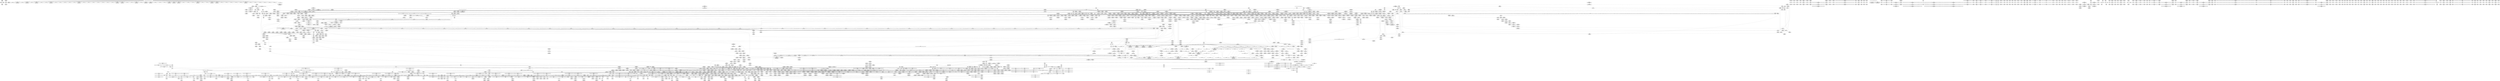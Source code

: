 digraph {
	CE0x5d89130 [shape=record,shape=Mrecord,label="{CE0x5d89130|GLOBAL:__fswab16|*Constant*|*SummSink*}"]
	CE0x5e64630 [shape=record,shape=Mrecord,label="{CE0x5e64630|GLOBAL:tomoyo_inet_entry|*Constant*|*SummSource*}"]
	CE0x5128aa0 [shape=record,shape=Mrecord,label="{CE0x5128aa0|i64*_getelementptr_inbounds_(_2_x_i64_,_2_x_i64_*___llvm_gcov_ctr5130,_i64_0,_i64_1)|*Constant*|*SummSource*}"]
	CE0x4e9bb20 [shape=record,shape=Mrecord,label="{CE0x4e9bb20|i64*_getelementptr_inbounds_(_2_x_i64_,_2_x_i64_*___llvm_gcov_ctr2253,_i64_0,_i64_1)|*Constant*|*SummSource*}"]
	CE0x606d0f0 [shape=record,shape=Mrecord,label="{CE0x606d0f0|tomoyo_read_unlock19:tmp2|*SummSink*}"]
	CE0x76c9e40 [shape=record,shape=Mrecord,label="{CE0x76c9e40|128:_i8*,_1208:_%struct.file*,_:_CMRE_40,41_}"]
	CE0x6039ab0 [shape=record,shape=Mrecord,label="{CE0x6039ab0|128:_i8*,_1208:_%struct.file*,_:_CMRE_29,30_}"]
	CE0x504b370 [shape=record,shape=Mrecord,label="{CE0x504b370|tomoyo_check_inet_address:tmp19|security/tomoyo/network.c,518}"]
	CE0x5fc6ba0 [shape=record,shape=Mrecord,label="{CE0x5fc6ba0|tomoyo_inet_entry:call3|security/tomoyo/network.c,473}"]
	CE0x41bbec0 [shape=record,shape=Mrecord,label="{CE0x41bbec0|tomoyo_check_inet_address:if.then16|*SummSink*}"]
	CE0x41a14c0 [shape=record,shape=Mrecord,label="{CE0x41a14c0|tomoyo_print_ipv4:bb}"]
	CE0x4f4d1d0 [shape=record,shape=Mrecord,label="{CE0x4f4d1d0|tomoyo_domain:tmp12|security/tomoyo/common.h,1205}"]
	CE0x4e00f30 [shape=record,shape=Mrecord,label="{CE0x4e00f30|tomoyo_inet_entry:idxprom1|security/tomoyo/network.c,471}"]
	CE0x4f979f0 [shape=record,shape=Mrecord,label="{CE0x4f979f0|tomoyo_get_mode:idxprom3|security/tomoyo/util.c,983|*SummSink*}"]
	CE0x5056710 [shape=record,shape=Mrecord,label="{CE0x5056710|tomoyo_check_inet_address:return|*SummSink*}"]
	CE0x60edde0 [shape=record,shape=Mrecord,label="{CE0x60edde0|tomoyo_domain:do.body}"]
	CE0x77cec00 [shape=record,shape=Mrecord,label="{CE0x77cec00|srcu_read_unlock20:tmp3|*SummSink*}"]
	CE0x44a4c20 [shape=record,shape=Mrecord,label="{CE0x44a4c20|tomoyo_inet_entry:idxprom1|security/tomoyo/network.c,471|*SummSource*}"]
	CE0x60ed810 [shape=record,shape=Mrecord,label="{CE0x60ed810|tomoyo_domain:tmp7|security/tomoyo/common.h,1205}"]
	CE0x5fd0120 [shape=record,shape=Mrecord,label="{CE0x5fd0120|tomoyo_audit_inet_log:address1|security/tomoyo/network.c,382|*SummSource*}"]
	CE0x515c600 [shape=record,shape=Mrecord,label="{CE0x515c600|tomoyo_inet_entry:param8|security/tomoyo/network.c,477|*SummSource*}"]
	CE0x507ca90 [shape=record,shape=Mrecord,label="{CE0x507ca90|tomoyo_check_inet_address:tmp11|security/tomoyo/network.c,513}"]
	CE0x40595f0 [shape=record,shape=Mrecord,label="{CE0x40595f0|tomoyo_print_ipv4:tmp4|security/tomoyo/network.c,93|*SummSink*}"]
	CE0x61b4af0 [shape=record,shape=Mrecord,label="{CE0x61b4af0|tomoyo_inet_entry:tmp1}"]
	CE0x42fa110 [shape=record,shape=Mrecord,label="{CE0x42fa110|GLOBAL:lockdep_rcu_suspicious|*Constant*|*SummSource*}"]
	CE0x5016f00 [shape=record,shape=Mrecord,label="{CE0x5016f00|tomoyo_check_inet_address:tmp7|security/tomoyo/network.c,510|*SummSource*}"]
	CE0x78c09b0 [shape=record,shape=Mrecord,label="{CE0x78c09b0|tomoyo_check_inet_address:if.end20}"]
	CE0x60c4710 [shape=record,shape=Mrecord,label="{CE0x60c4710|tomoyo_get_mode:tmp23|security/tomoyo/util.c,986}"]
	CE0x5086040 [shape=record,shape=Mrecord,label="{CE0x5086040|tomoyo_inet_entry:call|security/tomoyo/network.c,468|*SummSink*}"]
	CE0x7788cc0 [shape=record,shape=Mrecord,label="{CE0x7788cc0|GLOBAL:tomoyo_proto_keyword|Global_var:tomoyo_proto_keyword|*SummSource*}"]
	CE0x6113650 [shape=record,shape=Mrecord,label="{CE0x6113650|srcu_read_unlock20:idx|Function::srcu_read_unlock20&Arg::idx::|*SummSink*}"]
	CE0x779f7d0 [shape=record,shape=Mrecord,label="{CE0x779f7d0|tomoyo_inet_entry:tmp31|security/tomoyo/network.c,488}"]
	CE0x518b7a0 [shape=record,shape=Mrecord,label="{CE0x518b7a0|tomoyo_inet_entry:param12|security/tomoyo/network.c,478|*SummSink*}"]
	CE0x4e00cb0 [shape=record,shape=Mrecord,label="{CE0x4e00cb0|tomoyo_read_lock16:tmp1}"]
	CE0x438dc10 [shape=record,shape=Mrecord,label="{CE0x438dc10|VOIDTB_TE:_CE_6384,6388_|*MultipleSource*|security/tomoyo/util.c,1010|Function::tomoyo_get_mode&Arg::ns::}"]
	CE0x42ba830 [shape=record,shape=Mrecord,label="{CE0x42ba830|GLOBAL:tomoyo_profile|*Constant*}"]
	CE0x78e4d60 [shape=record,shape=Mrecord,label="{CE0x78e4d60|_ret_void,_!dbg_!38912|security/tomoyo/network.c,112}"]
	CE0x77a3c80 [shape=record,shape=Mrecord,label="{CE0x77a3c80|tomoyo_check_inet_address:sw.bb|*SummSource*}"]
	CE0x4174400 [shape=record,shape=Mrecord,label="{CE0x4174400|128:_i8*,_1208:_%struct.file*,_:_CMRE_160,168_|*MultipleSource*|security/tomoyo/common.h,1205|security/tomoyo/common.h,1205}"]
	CE0x41c3ab0 [shape=record,shape=Mrecord,label="{CE0x41c3ab0|tomoyo_audit_inet_log:tmp16|security/tomoyo/network.c,389|*SummSource*}"]
	CE0x4355cb0 [shape=record,shape=Mrecord,label="{CE0x4355cb0|tomoyo_audit_net_log:protocol|Function::tomoyo_audit_net_log&Arg::protocol::|*SummSource*}"]
	CE0x7943970 [shape=record,shape=Mrecord,label="{CE0x7943970|tomoyo_audit_net_log:tmp1}"]
	CE0x60b2c40 [shape=record,shape=Mrecord,label="{CE0x60b2c40|tomoyo_domain:tmp19|security/tomoyo/common.h,1205|*SummSource*}"]
	CE0x78e4e60 [shape=record,shape=Mrecord,label="{CE0x78e4e60|_ret_void,_!dbg_!38912|security/tomoyo/network.c,112|*SummSink*}"]
	CE0x78ef7f0 [shape=record,shape=Mrecord,label="{CE0x78ef7f0|tomoyo_check_inet_address:entry|*SummSink*}"]
	CE0x4e160d0 [shape=record,shape=Mrecord,label="{CE0x4e160d0|i32_65280|*Constant*}"]
	CE0x4f90930 [shape=record,shape=Mrecord,label="{CE0x4f90930|_call_void_lock_acquire(%struct.lockdep_map*_%map,_i32_0,_i32_0,_i32_2,_i32_0,_%struct.lockdep_map*_null,_i64_ptrtoint_(i8*_blockaddress(_rcu_lock_acquire18,_%__here)_to_i64))_#9,_!dbg_!38907|include/linux/rcupdate.h,418}"]
	CE0x5f64c00 [shape=record,shape=Mrecord,label="{CE0x5f64c00|srcu_read_lock17:sp|Function::srcu_read_lock17&Arg::sp::|*SummSink*}"]
	CE0x4dd2f00 [shape=record,shape=Mrecord,label="{CE0x4dd2f00|_call_void_mcount()_#3}"]
	CE0x607ea00 [shape=record,shape=Mrecord,label="{CE0x607ea00|tomoyo_audit_inet_log:tmp10|security/tomoyo/network.c,385|*SummSink*}"]
	CE0x5be3740 [shape=record,shape=Mrecord,label="{CE0x5be3740|tomoyo_check_inet_address:tmp18|security/tomoyo/network.c,517|*SummSource*}"]
	CE0x760f5b0 [shape=record,shape=Mrecord,label="{CE0x760f5b0|tomoyo_audit_inet_log:arraydecay4|security/tomoyo/network.c,388|*SummSource*}"]
	CE0x506f6c0 [shape=record,shape=Mrecord,label="{CE0x506f6c0|tomoyo_check_inet_address:tmp25|security/tomoyo/network.c,522}"]
	CE0x4191240 [shape=record,shape=Mrecord,label="{CE0x4191240|tomoyo_audit_net_log:tmp2|*SummSink*}"]
	CE0x768fff0 [shape=record,shape=Mrecord,label="{CE0x768fff0|_ret_i16_%conv3,_!dbg_!38911|include/uapi/linux/swab.h,53}"]
	CE0x79a1d00 [shape=record,shape=Mrecord,label="{CE0x79a1d00|GLOBAL:tomoyo_print_ipv4|*Constant*|*SummSink*}"]
	CE0x42cf870 [shape=record,shape=Mrecord,label="{CE0x42cf870|tomoyo_print_ipv4:bb|*SummSource*}"]
	CE0x4ebe220 [shape=record,shape=Mrecord,label="{CE0x4ebe220|tomoyo_domain:tobool|security/tomoyo/common.h,1205|*SummSource*}"]
	CE0x5d68100 [shape=record,shape=Mrecord,label="{CE0x5d68100|srcu_read_lock17:tmp|*SummSink*}"]
	CE0x61dd980 [shape=record,shape=Mrecord,label="{CE0x61dd980|i64*_getelementptr_inbounds_(_2_x_i64_,_2_x_i64_*___llvm_gcov_ctr53148,_i64_0,_i64_1)|*Constant*|*SummSource*}"]
	CE0x7731ec0 [shape=record,shape=Mrecord,label="{CE0x7731ec0|tomoyo_inet_entry:tmp26|security/tomoyo/network.c,484|*SummSink*}"]
	CE0x5d01060 [shape=record,shape=Mrecord,label="{CE0x5d01060|128:_i8*,_1208:_%struct.file*,_:_CMRE_21,22_}"]
	CE0x6c9a470 [shape=record,shape=Mrecord,label="{CE0x6c9a470|rcu_lock_release21:bb|*SummSink*}"]
	CE0x60ad4e0 [shape=record,shape=Mrecord,label="{CE0x60ad4e0|_call_void_mcount()_#3|*SummSource*}"]
	CE0x519a8c0 [shape=record,shape=Mrecord,label="{CE0x519a8c0|tomoyo_print_ipv4:call|security/tomoyo/network.c,92|*SummSource*}"]
	CE0x4e73f50 [shape=record,shape=Mrecord,label="{CE0x4e73f50|_call_void_mcount()_#3}"]
	CE0x5df6940 [shape=record,shape=Mrecord,label="{CE0x5df6940|tomoyo_audit_inet_log:param|security/tomoyo/network.c,382}"]
	CE0x5ec95c0 [shape=record,shape=Mrecord,label="{CE0x5ec95c0|tomoyo_print_ipv6:tmp4|security/tomoyo/network.c,111}"]
	CE0x5efc080 [shape=record,shape=Mrecord,label="{CE0x5efc080|GLOBAL:tomoyo_ss|Global_var:tomoyo_ss|*SummSource*}"]
	CE0x4f3a1f0 [shape=record,shape=Mrecord,label="{CE0x4f3a1f0|tomoyo_check_inet_address:sin6_addr|security/tomoyo/network.c,513|*SummSource*}"]
	CE0x78267d0 [shape=record,shape=Mrecord,label="{CE0x78267d0|tomoyo_get_mode:tmp7|security/tomoyo/util.c,979|*SummSource*}"]
	CE0x4f02150 [shape=record,shape=Mrecord,label="{CE0x4f02150|tomoyo_check_inet_address:inet|security/tomoyo/network.c,505}"]
	CE0x77c7600 [shape=record,shape=Mrecord,label="{CE0x77c7600|0:_i8,_1:_i8,_8:_i16,_16:_i32*,_24:_i8,_:_CMR_40,44_|*MultipleSource*|Function::tomoyo_check_inet_address&Arg::address::|security/tomoyo/network.c,505}"]
	CE0x4e4aa40 [shape=record,shape=Mrecord,label="{CE0x4e4aa40|i64*_getelementptr_inbounds_(_2_x_i64_,_2_x_i64_*___llvm_gcov_ctr3939,_i64_0,_i64_1)|*Constant*|*SummSink*}"]
	CE0x4fa0400 [shape=record,shape=Mrecord,label="{CE0x4fa0400|tomoyo_domain:if.then|*SummSource*}"]
	CE0x6103970 [shape=record,shape=Mrecord,label="{CE0x6103970|tomoyo_get_mode:conv15|security/tomoyo/util.c,987|*SummSink*}"]
	CE0x6c91f10 [shape=record,shape=Mrecord,label="{CE0x6c91f10|i8*_getelementptr_inbounds_(_45_x_i8_,_45_x_i8_*_.str13,_i32_0,_i32_0)|*Constant*|*SummSource*}"]
	CE0x5e45010 [shape=record,shape=Mrecord,label="{CE0x5e45010|rcu_lock_release21:map|Function::rcu_lock_release21&Arg::map::|*SummSource*}"]
	CE0x5d88f70 [shape=record,shape=Mrecord,label="{CE0x5d88f70|GLOBAL:__fswab16|*Constant*|*SummSource*}"]
	CE0x6c86ae0 [shape=record,shape=Mrecord,label="{CE0x6c86ae0|0:_i8,_array:_GCRE_tomoyo_index2category_constant_39_x_i8_c_00_00_00_00_00_00_00_00_00_00_00_00_00_00_00_00_00_00_00_00_00_00_00_01_01_01_01_01_01_01_01_01_01_01_01_01_01_01_02_,_align_16:_elem_18::|security/tomoyo/util.c,983}"]
	CE0x603ef50 [shape=record,shape=Mrecord,label="{CE0x603ef50|tomoyo_init_request_info:tmp4|security/tomoyo/util.c,1004}"]
	CE0x5ec9d90 [shape=record,shape=Mrecord,label="{CE0x5ec9d90|__fswab16:tmp1}"]
	CE0x42e1e10 [shape=record,shape=Mrecord,label="{CE0x42e1e10|tomoyo_get_mode:if.then|*SummSink*}"]
	CE0x5d54620 [shape=record,shape=Mrecord,label="{CE0x5d54620|tomoyo_print_ipv4:cond|security/tomoyo/network.c,93|*SummSource*}"]
	CE0x7779630 [shape=record,shape=Mrecord,label="{CE0x7779630|_call_void_tomoyo_read_unlock19(i32_%call)_#9,_!dbg_!38960|security/tomoyo/network.c,486|*SummSink*}"]
	CE0x5d544d0 [shape=record,shape=Mrecord,label="{CE0x5d544d0|tomoyo_print_ipv4:cond|security/tomoyo/network.c,93}"]
	CE0x76ddac0 [shape=record,shape=Mrecord,label="{CE0x76ddac0|tomoyo_inet_entry:call27|security/tomoyo/network.c,483}"]
	CE0x790dd50 [shape=record,shape=Mrecord,label="{CE0x790dd50|i64*_getelementptr_inbounds_(_2_x_i64_,_2_x_i64_*___llvm_gcov_ctr4533,_i64_0,_i64_0)|*Constant*}"]
	CE0x603f050 [shape=record,shape=Mrecord,label="{CE0x603f050|GLOBAL:__llvm_gcov_ctr32134|Global_var:__llvm_gcov_ctr32134|*SummSink*}"]
	"CONST[source:0(mediator),value:2(dynamic)][purpose:{object}][SnkIdx:1]"
	CE0x5ddfcf0 [shape=record,shape=Mrecord,label="{CE0x5ddfcf0|0:_i8,_array:_GCRE_tomoyo_index2category_constant_39_x_i8_c_00_00_00_00_00_00_00_00_00_00_00_00_00_00_00_00_00_00_00_00_00_00_00_01_01_01_01_01_01_01_01_01_01_01_01_01_01_01_02_,_align_16:_elem_35::|security/tomoyo/util.c,983}"]
	CE0x5e5ef50 [shape=record,shape=Mrecord,label="{CE0x5e5ef50|i64*_getelementptr_inbounds_(_19_x_i64_,_19_x_i64_*___llvm_gcov_ctr4846,_i64_0,_i64_16)|*Constant*}"]
	CE0x618c020 [shape=record,shape=Mrecord,label="{CE0x618c020|24:_i32*,_32:_i16,_34:_i8,_35:_i8,_36:_i8,_72:_i8,_:_SCMRE_28,29_}"]
	CE0x608f6a0 [shape=record,shape=Mrecord,label="{CE0x608f6a0|i64*_getelementptr_inbounds_(_11_x_i64_,_11_x_i64_*___llvm_gcov_ctr5229,_i64_0,_i64_5)|*Constant*|*SummSink*}"]
	CE0x5ed3bb0 [shape=record,shape=Mrecord,label="{CE0x5ed3bb0|i32_8|*Constant*|*SummSource*}"]
	CE0x607ebc0 [shape=record,shape=Mrecord,label="{CE0x607ebc0|24:_i32*,_32:_i16,_34:_i8,_35:_i8,_36:_i8,_72:_i8,_:_SCMRE_25,26_}"]
	CE0x60a1810 [shape=record,shape=Mrecord,label="{CE0x60a1810|srcu_read_lock17:tmp2}"]
	CE0x7993c40 [shape=record,shape=Mrecord,label="{CE0x7993c40|tomoyo_audit_inet_log:tmp13|security/tomoyo/network.c,388|*SummSink*}"]
	CE0x442ad50 [shape=record,shape=Mrecord,label="{CE0x442ad50|tomoyo_check_inet_address:port12|security/tomoyo/network.c,522|*SummSource*}"]
	CE0x43deef0 [shape=record,shape=Mrecord,label="{CE0x43deef0|tomoyo_audit_net_log:protocol|Function::tomoyo_audit_net_log&Arg::protocol::|*SummSink*}"]
	CE0x626d440 [shape=record,shape=Mrecord,label="{CE0x626d440|24:_i32*,_32:_i16,_34:_i8,_35:_i8,_36:_i8,_72:_i8,_:_SCMRE_64,72_|*MultipleSource*|security/tomoyo/network.c, 469|security/tomoyo/network.c,469|Function::tomoyo_init_request_info&Arg::r::|security/tomoyo/network.c,475}"]
	CE0x444a490 [shape=record,shape=Mrecord,label="{CE0x444a490|tomoyo_audit_inet_log:tmp3|security/tomoyo/network.c,382|*SummSource*}"]
	CE0x60fca90 [shape=record,shape=Mrecord,label="{CE0x60fca90|i64*_getelementptr_inbounds_(_12_x_i64_,_12_x_i64_*___llvm_gcov_ctr31133,_i64_0,_i64_10)|*Constant*|*SummSource*}"]
	CE0x4206520 [shape=record,shape=Mrecord,label="{CE0x4206520|128:_i8*,_1208:_%struct.file*,_:_CMRE_88,89_|*MultipleSource*|security/tomoyo/common.h,1205|security/tomoyo/common.h,1205}"]
	CE0x5c3bbf0 [shape=record,shape=Mrecord,label="{CE0x5c3bbf0|i64*_getelementptr_inbounds_(_12_x_i64_,_12_x_i64_*___llvm_gcov_ctr31133,_i64_0,_i64_0)|*Constant*}"]
	CE0x778fb80 [shape=record,shape=Mrecord,label="{CE0x778fb80|tomoyo_audit_net_log:tmp}"]
	CE0x42f99b0 [shape=record,shape=Mrecord,label="{CE0x42f99b0|tomoyo_audit_net_log:tmp1|*SummSource*}"]
	CE0x61e61b0 [shape=record,shape=Mrecord,label="{CE0x61e61b0|tomoyo_inet_entry:tmp}"]
	CE0x5da5480 [shape=record,shape=Mrecord,label="{CE0x5da5480|0:_i8,_array:_GCRE_tomoyo_index2category_constant_39_x_i8_c_00_00_00_00_00_00_00_00_00_00_00_00_00_00_00_00_00_00_00_00_00_00_00_01_01_01_01_01_01_01_01_01_01_01_01_01_01_01_02_,_align_16:_elem_19::|security/tomoyo/util.c,983}"]
	CE0x4129fa0 [shape=record,shape=Mrecord,label="{CE0x4129fa0|i8_1|*Constant*}"]
	CE0x5d4b450 [shape=record,shape=Mrecord,label="{CE0x5d4b450|tomoyo_get_mode:tmp1|*SummSink*}"]
	CE0x442b500 [shape=record,shape=Mrecord,label="{CE0x442b500|_call_void___llvm_gcov_indirect_counter_increment10(i32*___llvm_gcov_global_state_pred50,_i64**_getelementptr_inbounds_(_3_x_i64*_,_3_x_i64*_*___llvm_gcda_edge_table49,_i64_0,_i64_0)),_!dbg_!38951|security/tomoyo/network.c,525|*SummSink*}"]
	CE0x4ece380 [shape=record,shape=Mrecord,label="{CE0x4ece380|128:_i8*,_1208:_%struct.file*,_:_CMRE_4,5_}"]
	CE0x5d04520 [shape=record,shape=Mrecord,label="{CE0x5d04520|_call_void___srcu_read_unlock(%struct.srcu_struct*_%sp,_i32_%idx)_#9,_!dbg_!38906|include/linux/srcu.h,237}"]
	CE0x77cf0a0 [shape=record,shape=Mrecord,label="{CE0x77cf0a0|i32_0|*Constant*}"]
	CE0x5148060 [shape=record,shape=Mrecord,label="{CE0x5148060|i64*_getelementptr_inbounds_(_19_x_i64_,_19_x_i64_*___llvm_gcov_ctr4846,_i64_0,_i64_11)|*Constant*|*SummSource*}"]
	CE0x425f2a0 [shape=record,shape=Mrecord,label="{CE0x425f2a0|tomoyo_init_request_info:domain.addr.0|*SummSink*}"]
	CE0x416cde0 [shape=record,shape=Mrecord,label="{CE0x416cde0|tomoyo_audit_net_log:tmp5|security/tomoyo/network.c,368|*SummSink*}"]
	CE0x5bf17e0 [shape=record,shape=Mrecord,label="{CE0x5bf17e0|rcu_lock_release21:indirectgoto}"]
	CE0x4424500 [shape=record,shape=Mrecord,label="{CE0x4424500|GLOBAL:tomoyo_domain|*Constant*|*SummSink*}"]
	CE0x5dc8010 [shape=record,shape=Mrecord,label="{CE0x5dc8010|i64*_getelementptr_inbounds_(_11_x_i64_,_11_x_i64_*___llvm_gcov_ctr54147,_i64_0,_i64_6)|*Constant*|*SummSink*}"]
	CE0x78ef4f0 [shape=record,shape=Mrecord,label="{CE0x78ef4f0|i32_24|*Constant*|*SummSink*}"]
	CE0x79b3020 [shape=record,shape=Mrecord,label="{CE0x79b3020|GLOBAL:__llvm_gcov_indirect_counter_increment10|*Constant*|*SummSink*}"]
	CE0x7806970 [shape=record,shape=Mrecord,label="{CE0x7806970|tomoyo_init_request_info:tmp9|security/tomoyo/util.c,1006|*SummSink*}"]
	CE0x6103820 [shape=record,shape=Mrecord,label="{CE0x6103820|tomoyo_get_mode:conv15|security/tomoyo/util.c,987|*SummSource*}"]
	CE0x780fa00 [shape=record,shape=Mrecord,label="{CE0x780fa00|srcu_read_lock17:call|include/linux/srcu.h,220|*SummSource*}"]
	CE0x61a68b0 [shape=record,shape=Mrecord,label="{CE0x61a68b0|24:_i32*,_32:_i16,_34:_i8,_35:_i8,_36:_i8,_72:_i8,_:_SCMRE_41,42_}"]
	CE0x5129010 [shape=record,shape=Mrecord,label="{CE0x5129010|tomoyo_check_inet_address:in6_u|security/tomoyo/network.c,513|*SummSink*}"]
	CE0x7964e50 [shape=record,shape=Mrecord,label="{CE0x7964e50|i64*_getelementptr_inbounds_(_11_x_i64_,_11_x_i64_*___llvm_gcov_ctr54147,_i64_0,_i64_9)|*Constant*}"]
	CE0x5cf10b0 [shape=record,shape=Mrecord,label="{CE0x5cf10b0|tomoyo_print_ipv4:tmp2|*SummSource*}"]
	CE0x7814300 [shape=record,shape=Mrecord,label="{CE0x7814300|i64_4|*Constant*|*SummSink*}"]
	CE0x50a3c00 [shape=record,shape=Mrecord,label="{CE0x50a3c00|__llvm_gcov_indirect_counter_increment10:bb|*SummSource*}"]
	CE0x6283290 [shape=record,shape=Mrecord,label="{CE0x6283290|tomoyo_inet_entry:param|security/tomoyo/network.c,476|*SummSink*}"]
	CE0x7742ff0 [shape=record,shape=Mrecord,label="{CE0x7742ff0|0:_i8,_array:_GCRE_tomoyo_index2category_constant_39_x_i8_c_00_00_00_00_00_00_00_00_00_00_00_00_00_00_00_00_00_00_00_00_00_00_00_01_01_01_01_01_01_01_01_01_01_01_01_01_01_01_02_,_align_16:_elem_8::|security/tomoyo/util.c,983}"]
	CE0x5f522c0 [shape=record,shape=Mrecord,label="{CE0x5f522c0|tomoyo_read_unlock19:tmp3|*SummSink*}"]
	CE0x5dd1000 [shape=record,shape=Mrecord,label="{CE0x5dd1000|tomoyo_print_ipv4:tmp3|*SummSource*}"]
	CE0x4f46130 [shape=record,shape=Mrecord,label="{CE0x4f46130|i8*_getelementptr_inbounds_(_25_x_i8_,_25_x_i8_*_.str12,_i32_0,_i32_0)|*Constant*}"]
	CE0x7743690 [shape=record,shape=Mrecord,label="{CE0x7743690|i32_1205|*Constant*|*SummSource*}"]
	CE0x5e55bb0 [shape=record,shape=Mrecord,label="{CE0x5e55bb0|tomoyo_check_inet_address:tmp37|security/tomoyo/network.c,529|*SummSource*}"]
	CE0x60fe980 [shape=record,shape=Mrecord,label="{CE0x60fe980|tomoyo_audit_inet_log:tmp|*SummSource*}"]
	CE0x4f05850 [shape=record,shape=Mrecord,label="{CE0x4f05850|i64*_getelementptr_inbounds_(_11_x_i64_,_11_x_i64_*___llvm_gcov_ctr54147,_i64_0,_i64_8)|*Constant*}"]
	CE0x4f05540 [shape=record,shape=Mrecord,label="{CE0x4f05540|tomoyo_domain:tmp15|security/tomoyo/common.h,1205|*SummSource*}"]
	CE0x7770840 [shape=record,shape=Mrecord,label="{CE0x7770840|tomoyo_inet_entry:tmp30|security/tomoyo/network.c,486|*SummSource*}"]
	CE0x5fd36e0 [shape=record,shape=Mrecord,label="{CE0x5fd36e0|tomoyo_inet_entry:conv|security/tomoyo/network.c,473}"]
	CE0x76638f0 [shape=record,shape=Mrecord,label="{CE0x76638f0|tomoyo_inet_entry:param17|security/tomoyo/network.c,479|*SummSource*}"]
	CE0x6239c00 [shape=record,shape=Mrecord,label="{CE0x6239c00|24:_i32*,_32:_i16,_34:_i8,_35:_i8,_36:_i8,_72:_i8,_:_SCMRE_62,63_}"]
	CE0x417f3b0 [shape=record,shape=Mrecord,label="{CE0x417f3b0|tomoyo_domain:tmp}"]
	CE0x5d99e30 [shape=record,shape=Mrecord,label="{CE0x5d99e30|tomoyo_domain:call3|security/tomoyo/common.h,1205|*SummSink*}"]
	CE0x77edbe0 [shape=record,shape=Mrecord,label="{CE0x77edbe0|tomoyo_audit_net_log:idxprom1|security/tomoyo/network.c,368|*SummSink*}"]
	CE0x6180fb0 [shape=record,shape=Mrecord,label="{CE0x6180fb0|_ret_i32_%conv6,_!dbg_!38926|security/tomoyo/util.c,1011|*SummSource*}"]
	CE0x4ed3eb0 [shape=record,shape=Mrecord,label="{CE0x4ed3eb0|__fswab16:and|include/uapi/linux/swab.h,53}"]
	CE0x76b8560 [shape=record,shape=Mrecord,label="{CE0x76b8560|tomoyo_inet_entry:conv23|security/tomoyo/network.c,480|*SummSink*}"]
	CE0x4ed3660 [shape=record,shape=Mrecord,label="{CE0x4ed3660|i64_80|*Constant*|*SummSource*}"]
	CE0x6070f20 [shape=record,shape=Mrecord,label="{CE0x6070f20|tomoyo_inet_entry:protocol6|security/tomoyo/network.c,476}"]
	CE0x79a59e0 [shape=record,shape=Mrecord,label="{CE0x79a59e0|tomoyo_check_inet_address:sw.epilog|*SummSource*}"]
	CE0x506f1b0 [shape=record,shape=Mrecord,label="{CE0x506f1b0|tomoyo_check_inet_address:address11|security/tomoyo/network.c,520|*SummSink*}"]
	CE0x42a1250 [shape=record,shape=Mrecord,label="{CE0x42a1250|GLOBAL:tomoyo_policy_loaded|Global_var:tomoyo_policy_loaded|*SummSource*}"]
	CE0x4e73d80 [shape=record,shape=Mrecord,label="{CE0x4e73d80|tomoyo_read_lock16:tmp3|*SummSource*}"]
	CE0x7990c60 [shape=record,shape=Mrecord,label="{CE0x7990c60|128:_i8*,_1208:_%struct.file*,_:_CMRE_120,128_|*MultipleSource*|security/tomoyo/common.h,1205|security/tomoyo/common.h,1205}"]
	CE0x4e761c0 [shape=record,shape=Mrecord,label="{CE0x4e761c0|i64_14|*Constant*|*SummSink*}"]
	CE0x4ed38f0 [shape=record,shape=Mrecord,label="{CE0x4ed38f0|tomoyo_inet_entry:tmp4|*LoadInst*|security/tomoyo/network.c,471}"]
	CE0x5fd3750 [shape=record,shape=Mrecord,label="{CE0x5fd3750|tomoyo_inet_entry:conv|security/tomoyo/network.c,473|*SummSource*}"]
	CE0x4356470 [shape=record,shape=Mrecord,label="{CE0x4356470|tomoyo_get_mode:tmp7|security/tomoyo/util.c,979}"]
	CE0x77015c0 [shape=record,shape=Mrecord,label="{CE0x77015c0|_ret_i32_%call17,_!dbg_!38941|security/tomoyo/network.c,394|*SummSource*}"]
	CE0x7744a80 [shape=record,shape=Mrecord,label="{CE0x7744a80|tomoyo_inet_entry:error.0|*SummSink*}"]
	CE0x425ee80 [shape=record,shape=Mrecord,label="{CE0x425ee80|tomoyo_print_ipv6:min_ip|Function::tomoyo_print_ipv6&Arg::min_ip::|*SummSink*}"]
	CE0x5dc81f0 [shape=record,shape=Mrecord,label="{CE0x5dc81f0|tomoyo_domain:tmp14|security/tomoyo/common.h,1205|*SummSource*}"]
	CE0x41c5580 [shape=record,shape=Mrecord,label="{CE0x41c5580|i64_4|*Constant*}"]
	CE0x5f4bff0 [shape=record,shape=Mrecord,label="{CE0x5f4bff0|i32_39|*Constant*}"]
	CE0x44249b0 [shape=record,shape=Mrecord,label="{CE0x44249b0|COLLAPSED:_GCMRE___llvm_gcov_ctr4846_internal_global_19_x_i64_zeroinitializer:_elem_0:default:}"]
	CE0x512abd0 [shape=record,shape=Mrecord,label="{CE0x512abd0|i64_9|*Constant*}"]
	CE0x5171760 [shape=record,shape=Mrecord,label="{CE0x5171760|tomoyo_inet_entry:tobool11|security/tomoyo/network.c,478}"]
	CE0x41a1610 [shape=record,shape=Mrecord,label="{CE0x41a1610|tomoyo_get_mode:if.then2|*SummSource*}"]
	CE0x778fc60 [shape=record,shape=Mrecord,label="{CE0x778fc60|tomoyo_audit_net_log:tmp|*SummSource*}"]
	CE0x7754e80 [shape=record,shape=Mrecord,label="{CE0x7754e80|tomoyo_audit_net_log:tmp4|security/tomoyo/network.c,367|*SummSource*}"]
	CE0x5f527f0 [shape=record,shape=Mrecord,label="{CE0x5f527f0|_ret_i32_%call,_!dbg_!38902|security/tomoyo/common.h,1097}"]
	CE0x42a15d0 [shape=record,shape=Mrecord,label="{CE0x42a15d0|i32_45|*Constant*}"]
	CE0x6029e70 [shape=record,shape=Mrecord,label="{CE0x6029e70|_call_void_mcount()_#3}"]
	CE0x4ed15b0 [shape=record,shape=Mrecord,label="{CE0x4ed15b0|srcu_read_unlock20:bb|*SummSink*}"]
	CE0x779fb30 [shape=record,shape=Mrecord,label="{CE0x779fb30|tomoyo_read_lock16:bb|*SummSource*}"]
	CE0x7906780 [shape=record,shape=Mrecord,label="{CE0x7906780|tomoyo_check_inet_address:address2|security/tomoyo/network.c,512}"]
	CE0x6283660 [shape=record,shape=Mrecord,label="{CE0x6283660|tomoyo_inet_entry:protocol5|security/tomoyo/network.c,476}"]
	CE0x5c8d560 [shape=record,shape=Mrecord,label="{CE0x5c8d560|i32_8|*Constant*}"]
	CE0x4f565c0 [shape=record,shape=Mrecord,label="{CE0x4f565c0|get_current:tmp|*SummSource*}"]
	CE0x5cbe3d0 [shape=record,shape=Mrecord,label="{CE0x5cbe3d0|_ret_i32_%retval.0,_!dbg_!38935|security/tomoyo/util.c,988|*SummSource*}"]
	CE0x77739e0 [shape=record,shape=Mrecord,label="{CE0x77739e0|tomoyo_check_inet_address:if.then16}"]
	CE0x770f080 [shape=record,shape=Mrecord,label="{CE0x770f080|i64*_getelementptr_inbounds_(_2_x_i64_,_2_x_i64_*___llvm_gcov_ctr4038,_i64_0,_i64_0)|*Constant*}"]
	CE0x4dd7ca0 [shape=record,shape=Mrecord,label="{CE0x4dd7ca0|i64*_getelementptr_inbounds_(_2_x_i64_,_2_x_i64_*___llvm_gcov_ctr4038,_i64_0,_i64_1)|*Constant*|*SummSink*}"]
	CE0x76cfe60 [shape=record,shape=Mrecord,label="{CE0x76cfe60|tomoyo_inet_entry:param12|security/tomoyo/network.c,478}"]
	CE0x5e64470 [shape=record,shape=Mrecord,label="{CE0x5e64470|GLOBAL:tomoyo_inet_entry|*Constant*|*SummSink*}"]
	CE0x5efb930 [shape=record,shape=Mrecord,label="{CE0x5efb930|srcu_read_lock17:entry|*SummSink*}"]
	CE0x5c820c0 [shape=record,shape=Mrecord,label="{CE0x5c820c0|get_current:tmp4|./arch/x86/include/asm/current.h,14|*SummSource*}"]
	CE0x4e58560 [shape=record,shape=Mrecord,label="{CE0x4e58560|tomoyo_init_request_info:if.then|*SummSink*}"]
	CE0x77ee7c0 [shape=record,shape=Mrecord,label="{CE0x77ee7c0|tomoyo_audit_net_log:arrayidx2|security/tomoyo/network.c,368|*SummSink*}"]
	CE0x7791130 [shape=record,shape=Mrecord,label="{CE0x7791130|tomoyo_read_unlock19:entry|*SummSource*}"]
	CE0x60fc4c0 [shape=record,shape=Mrecord,label="{CE0x60fc4c0|tomoyo_get_mode:mode.1|*SummSink*}"]
	CE0x6181020 [shape=record,shape=Mrecord,label="{CE0x6181020|_ret_i32_%conv6,_!dbg_!38926|security/tomoyo/util.c,1011|*SummSink*}"]
	CE0x518ba40 [shape=record,shape=Mrecord,label="{CE0x518ba40|tomoyo_inet_entry:inet_network13|security/tomoyo/network.c,478|*SummSource*}"]
	CE0x506eb80 [shape=record,shape=Mrecord,label="{CE0x506eb80|__llvm_gcov_indirect_counter_increment10:tmp3}"]
	CE0x6039e70 [shape=record,shape=Mrecord,label="{CE0x6039e70|128:_i8*,_1208:_%struct.file*,_:_CMRE_32,33_}"]
	CE0x42f9910 [shape=record,shape=Mrecord,label="{CE0x42f9910|tomoyo_domain:tmp8|security/tomoyo/common.h,1205|*SummSink*}"]
	CE0x76ca840 [shape=record,shape=Mrecord,label="{CE0x76ca840|128:_i8*,_1208:_%struct.file*,_:_CMRE_48,49_}"]
	CE0x626d5e0 [shape=record,shape=Mrecord,label="{CE0x626d5e0|24:_i32*,_32:_i16,_34:_i8,_35:_i8,_36:_i8,_72:_i8,_:_SCMRE_72,73_|*MultipleSource*|security/tomoyo/network.c, 469|security/tomoyo/network.c,469|Function::tomoyo_init_request_info&Arg::r::|security/tomoyo/network.c,475}"]
	CE0x60283f0 [shape=record,shape=Mrecord,label="{CE0x60283f0|tomoyo_audit_inet_log:address1|security/tomoyo/network.c,382}"]
	CE0x5bf2200 [shape=record,shape=Mrecord,label="{CE0x5bf2200|rcu_lock_release21:tmp4|include/linux/rcupdate.h,423|*SummSink*}"]
	CE0x618b6f0 [shape=record,shape=Mrecord,label="{CE0x618b6f0|tomoyo_init_request_info:r|Function::tomoyo_init_request_info&Arg::r::|*SummSource*}"]
	CE0x42cdcb0 [shape=record,shape=Mrecord,label="{CE0x42cdcb0|tomoyo_audit_inet_log:call17|security/tomoyo/network.c,392|*SummSource*}"]
	CE0x4174220 [shape=record,shape=Mrecord,label="{CE0x4174220|128:_i8*,_1208:_%struct.file*,_:_CMRE_152,160_|*MultipleSource*|security/tomoyo/common.h,1205|security/tomoyo/common.h,1205}"]
	CE0x60ad650 [shape=record,shape=Mrecord,label="{CE0x60ad650|_call_void_mcount()_#3|*SummSink*}"]
	CE0x604b670 [shape=record,shape=Mrecord,label="{CE0x604b670|i64*_getelementptr_inbounds_(_2_x_i64_,_2_x_i64_*___llvm_gcov_ctr4533,_i64_0,_i64_1)|*Constant*|*SummSink*}"]
	CE0x4ece0e0 [shape=record,shape=Mrecord,label="{CE0x4ece0e0|128:_i8*,_1208:_%struct.file*,_:_CMRE_3,4_}"]
	CE0x41e7d30 [shape=record,shape=Mrecord,label="{CE0x41e7d30|tomoyo_check_inet_address:tmp27|security/tomoyo/network.c,525|*SummSink*}"]
	CE0x5e1e140 [shape=record,shape=Mrecord,label="{CE0x5e1e140|tomoyo_get_mode:cmp11|security/tomoyo/util.c,985}"]
	CE0x5ea82a0 [shape=record,shape=Mrecord,label="{CE0x5ea82a0|tomoyo_check_inet_address:tmp41|security/tomoyo/network.c,532|*SummSink*}"]
	CE0x5c9b100 [shape=record,shape=Mrecord,label="{CE0x5c9b100|GLOBAL:tomoyo_get_mode|*Constant*|*SummSource*}"]
	CE0x5d9a360 [shape=record,shape=Mrecord,label="{CE0x5d9a360|GLOBAL:get_current|*Constant*|*SummSink*}"]
	CE0x5cbdca0 [shape=record,shape=Mrecord,label="{CE0x5cbdca0|tomoyo_get_mode:profile|Function::tomoyo_get_mode&Arg::profile::}"]
	CE0x5c4a030 [shape=record,shape=Mrecord,label="{CE0x5c4a030|tomoyo_read_lock16:tmp}"]
	CE0x7654720 [shape=record,shape=Mrecord,label="{CE0x7654720|tomoyo_inet_entry:is_ipv614|security/tomoyo/network.c,478}"]
	CE0x4f4b290 [shape=record,shape=Mrecord,label="{CE0x4f4b290|tomoyo_domain:cred|security/tomoyo/common.h,1205}"]
	CE0x5f652f0 [shape=record,shape=Mrecord,label="{CE0x5f652f0|i32_5|*Constant*|*SummSource*}"]
	CE0x795a060 [shape=record,shape=Mrecord,label="{CE0x795a060|tomoyo_get_mode:tmp11|security/tomoyo/util.c,982|*SummSource*}"]
	CE0x42c10e0 [shape=record,shape=Mrecord,label="{CE0x42c10e0|tomoyo_check_inet_address:tmp28|security/tomoyo/network.c,525|*SummSource*}"]
	CE0x5de1650 [shape=record,shape=Mrecord,label="{CE0x5de1650|tomoyo_domain:tmp9|security/tomoyo/common.h,1205|*SummSink*}"]
	CE0x4f90770 [shape=record,shape=Mrecord,label="{CE0x4f90770|rcu_lock_acquire18:tmp4|include/linux/rcupdate.h,418|*SummSource*}"]
	CE0x5c51610 [shape=record,shape=Mrecord,label="{CE0x5c51610|rcu_lock_acquire18:tmp6|*SummSource*}"]
	CE0x4f12cb0 [shape=record,shape=Mrecord,label="{CE0x4f12cb0|40:_%struct.tomoyo_policy_namespace*,_48:_i8,_:_GCRE_tomoyo_kernel_domain_external_global_%struct.tomoyo_domain_info_40,48_|*MultipleSource*|security/tomoyo/util.c,1005|security/tomoyo/util.c,1007|Function::tomoyo_init_request_info&Arg::domain::}"]
	CE0x43df120 [shape=record,shape=Mrecord,label="{CE0x43df120|tomoyo_audit_net_log:operation|Function::tomoyo_audit_net_log&Arg::operation::}"]
	CE0x77887d0 [shape=record,shape=Mrecord,label="{CE0x77887d0|i64*_getelementptr_inbounds_(_2_x_i64_,_2_x_i64_*___llvm_gcov_ctr4632,_i64_0,_i64_1)|*Constant*}"]
	CE0x4f5c820 [shape=record,shape=Mrecord,label="{CE0x4f5c820|rcu_lock_release21:tmp|*SummSink*}"]
	CE0x416d1e0 [shape=record,shape=Mrecord,label="{CE0x416d1e0|i8*_getelementptr_inbounds_(_21_x_i8_,_21_x_i8_*_.str9,_i32_0,_i32_0)|*Constant*|*SummSink*}"]
	CE0x4fa74d0 [shape=record,shape=Mrecord,label="{CE0x4fa74d0|_ret_i32_%conv6,_!dbg_!38926|security/tomoyo/util.c,1011}"]
	CE0x4059490 [shape=record,shape=Mrecord,label="{CE0x4059490|tomoyo_print_ipv4:tmp4|security/tomoyo/network.c,93|*SummSource*}"]
	CE0x626dab0 [shape=record,shape=Mrecord,label="{CE0x626dab0|24:_i32*,_32:_i16,_34:_i8,_35:_i8,_36:_i8,_72:_i8,_:_SCMRE_74,75_|*MultipleSource*|security/tomoyo/network.c, 469|security/tomoyo/network.c,469|Function::tomoyo_init_request_info&Arg::r::|security/tomoyo/network.c,475}"]
	CE0x4ecde10 [shape=record,shape=Mrecord,label="{CE0x4ecde10|128:_i8*,_1208:_%struct.file*,_:_CMRE_1,2_}"]
	CE0x61d8d20 [shape=record,shape=Mrecord,label="{CE0x61d8d20|tomoyo_init_request_info:tmp6|security/tomoyo/util.c,1004|*SummSink*}"]
	CE0x795a6e0 [shape=record,shape=Mrecord,label="{CE0x795a6e0|srcu_read_lock17:tmp1}"]
	CE0x5df6f70 [shape=record,shape=Mrecord,label="{CE0x5df6f70|tomoyo_audit_inet_log:if.else|*SummSource*}"]
	CE0x4298f30 [shape=record,shape=Mrecord,label="{CE0x4298f30|tomoyo_init_request_info:tmp10|security/tomoyo/util.c,1006}"]
	CE0x5de14e0 [shape=record,shape=Mrecord,label="{CE0x5de14e0|tomoyo_domain:tmp10|security/tomoyo/common.h,1205}"]
	CE0x519a670 [shape=record,shape=Mrecord,label="{CE0x519a670|i64*_getelementptr_inbounds_(_2_x_i64_,_2_x_i64_*___llvm_gcov_ctr2154,_i64_0,_i64_0)|*Constant*}"]
	CE0x4f6cf40 [shape=record,shape=Mrecord,label="{CE0x4f6cf40|srcu_read_unlock20:tmp2}"]
	CE0x4ee02a0 [shape=record,shape=Mrecord,label="{CE0x4ee02a0|tomoyo_get_mode:tmp3|security/tomoyo/util.c,978}"]
	CE0x5d4f300 [shape=record,shape=Mrecord,label="{CE0x5d4f300|0:_i8,_array:_GCR_tomoyo_inet2mac_internal_constant_6_x_4_x_i8_4_x_i8_zeroinitializer,_4_x_i8_c_17_18_19_00_,_4_x_i8_c_1A_00_00_1B_,_4_x_i8_c_1C_00_00_1D_,_4_x_i8_zeroinitializer,_4_x_i8_zeroinitializer_,_align_16:_elem_1::|security/tomoyo/network.c,471}"]
	CE0x5d99d20 [shape=record,shape=Mrecord,label="{CE0x5d99d20|tomoyo_domain:call3|security/tomoyo/common.h,1205|*SummSource*}"]
	CE0x5bec020 [shape=record,shape=Mrecord,label="{CE0x5bec020|i64_ptrtoint_(i8*_blockaddress(_rcu_lock_acquire18,_%__here)_to_i64)|*Constant*|*SummSink*}"]
	CE0x5008a10 [shape=record,shape=Mrecord,label="{CE0x5008a10|__llvm_gcov_indirect_counter_increment10:tmp1|*SummSource*}"]
	CE0x60b4b10 [shape=record,shape=Mrecord,label="{CE0x60b4b10|tomoyo_domain:tmp2}"]
	CE0x5c47190 [shape=record,shape=Mrecord,label="{CE0x5c47190|rcu_lock_release21:tmp2|*SummSink*}"]
	CE0x5fabc40 [shape=record,shape=Mrecord,label="{CE0x5fabc40|tomoyo_inet_entry:tmp11|security/tomoyo/network.c,473|*SummSource*}"]
	CE0x5fd0a80 [shape=record,shape=Mrecord,label="{CE0x5fd0a80|tomoyo_init_request_info:tmp|*SummSource*}"]
	CE0x60fdfb0 [shape=record,shape=Mrecord,label="{CE0x60fdfb0|tomoyo_audit_inet_log:tmp2|security/tomoyo/network.c,380|*SummSink*}"]
	CE0x607e740 [shape=record,shape=Mrecord,label="{CE0x607e740|tomoyo_audit_inet_log:tmp10|security/tomoyo/network.c,385}"]
	CE0x5ea7cb0 [shape=record,shape=Mrecord,label="{CE0x5ea7cb0|tomoyo_check_inet_address:tmp41|security/tomoyo/network.c,532|*SummSource*}"]
	CE0x607ee90 [shape=record,shape=Mrecord,label="{CE0x607ee90|24:_i32*,_32:_i16,_34:_i8,_35:_i8,_36:_i8,_72:_i8,_:_SCMRE_26,27_}"]
	CE0x6210bb0 [shape=record,shape=Mrecord,label="{CE0x6210bb0|24:_i32*,_32:_i16,_34:_i8,_35:_i8,_36:_i8,_72:_i8,_:_SCMRE_48,49_}"]
	CE0x42e83c0 [shape=record,shape=Mrecord,label="{CE0x42e83c0|i64*_getelementptr_inbounds_(_4_x_i64_,_4_x_i64_*___llvm_gcov_ctr4731,_i64_0,_i64_2)|*Constant*}"]
	CE0x62833f0 [shape=record,shape=Mrecord,label="{CE0x62833f0|tomoyo_inet_entry:param|security/tomoyo/network.c,476|*SummSource*}"]
	CE0x519aca0 [shape=record,shape=Mrecord,label="{CE0x519aca0|tomoyo_audit_net_log:bb|*SummSource*}"]
	CE0x4298ff0 [shape=record,shape=Mrecord,label="{CE0x4298ff0|tomoyo_init_request_info:tmp10|security/tomoyo/util.c,1006|*SummSource*}"]
	CE0x4246420 [shape=record,shape=Mrecord,label="{CE0x4246420|tomoyo_audit_inet_log:conv7|security/tomoyo/network.c,390|*SummSink*}"]
	CE0x5dcf560 [shape=record,shape=Mrecord,label="{CE0x5dcf560|0:_i8,_array:_GCRE_tomoyo_index2category_constant_39_x_i8_c_00_00_00_00_00_00_00_00_00_00_00_00_00_00_00_00_00_00_00_00_00_00_00_01_01_01_01_01_01_01_01_01_01_01_01_01_01_01_02_,_align_16:_elem_32::|security/tomoyo/util.c,983}"]
	CE0x60adbe0 [shape=record,shape=Mrecord,label="{CE0x60adbe0|tomoyo_audit_inet_log:tmp12|security/tomoyo/network.c,386}"]
	CE0x50a6870 [shape=record,shape=Mrecord,label="{CE0x50a6870|i64*_getelementptr_inbounds_(_2_x_i64_,_2_x_i64_*___llvm_gcov_ctr3939,_i64_0,_i64_0)|*Constant*|*SummSink*}"]
	CE0x5bf1920 [shape=record,shape=Mrecord,label="{CE0x5bf1920|%struct.task_struct*_(%struct.task_struct**)*_asm_movq_%gs:$_1:P_,$0_,_r,im,_dirflag_,_fpsr_,_flags_|*SummSink*}"]
	CE0x4fa78e0 [shape=record,shape=Mrecord,label="{CE0x4fa78e0|__llvm_gcov_indirect_counter_increment10:tmp|*SummSink*}"]
	CE0x77c7050 [shape=record,shape=Mrecord,label="{CE0x77c7050|tomoyo_check_inet_address:sw.default}"]
	CE0x7701350 [shape=record,shape=Mrecord,label="{CE0x7701350|tomoyo_audit_inet_log:r|Function::tomoyo_audit_inet_log&Arg::r::|*SummSource*}"]
	CE0x78e4f90 [shape=record,shape=Mrecord,label="{CE0x78e4f90|i64*_getelementptr_inbounds_(_6_x_i64_,_6_x_i64_*___llvm_gcov_ctr5427,_i64_0,_i64_4)|*Constant*|*SummSource*}"]
	CE0x417f4d0 [shape=record,shape=Mrecord,label="{CE0x417f4d0|i64*_getelementptr_inbounds_(_11_x_i64_,_11_x_i64_*___llvm_gcov_ctr54147,_i64_0,_i64_0)|*Constant*}"]
	CE0x42f17d0 [shape=record,shape=Mrecord,label="{CE0x42f17d0|tomoyo_read_unlock19:bb|*SummSource*}"]
	CE0x62398c0 [shape=record,shape=Mrecord,label="{CE0x62398c0|24:_i32*,_32:_i16,_34:_i8,_35:_i8,_36:_i8,_72:_i8,_:_SCMRE_60,61_}"]
	CE0x4e58410 [shape=record,shape=Mrecord,label="{CE0x4e58410|tomoyo_init_request_info:if.then|*SummSource*}"]
	CE0x6294fa0 [shape=record,shape=Mrecord,label="{CE0x6294fa0|tomoyo_inet_entry:protocol6|security/tomoyo/network.c,476|*SummSink*}"]
	CE0x5c8d690 [shape=record,shape=Mrecord,label="{CE0x5c8d690|tomoyo_init_request_info:profile3|security/tomoyo/util.c,1008}"]
	CE0x4e4a8a0 [shape=record,shape=Mrecord,label="{CE0x4e4a8a0|i64*_getelementptr_inbounds_(_2_x_i64_,_2_x_i64_*___llvm_gcov_ctr3939,_i64_0,_i64_1)|*Constant*|*SummSource*}"]
	CE0x603a370 [shape=record,shape=Mrecord,label="{CE0x603a370|128:_i8*,_1208:_%struct.file*,_:_CMRE_36,37_}"]
	CE0x76ca700 [shape=record,shape=Mrecord,label="{CE0x76ca700|128:_i8*,_1208:_%struct.file*,_:_CMRE_47,48_}"]
	CE0x431e6c0 [shape=record,shape=Mrecord,label="{CE0x431e6c0|tomoyo_audit_net_log:idxprom|security/tomoyo/network.c,367|*SummSource*}"]
	CE0x77eddb0 [shape=record,shape=Mrecord,label="{CE0x77eddb0|GLOBAL:tomoyo_socket_keyword|Global_var:tomoyo_socket_keyword|*SummSource*}"]
	CE0x42e8d10 [shape=record,shape=Mrecord,label="{CE0x42e8d10|tomoyo_get_mode:if.then|*SummSource*}"]
	CE0x603f160 [shape=record,shape=Mrecord,label="{CE0x603f160|tomoyo_init_request_info:tmp4|security/tomoyo/util.c,1004|*SummSource*}"]
	CE0x4245f90 [shape=record,shape=Mrecord,label="{CE0x4245f90|tomoyo_audit_inet_log:add.ptr|security/tomoyo/network.c,390|*SummSink*}"]
	CE0x50a3d10 [shape=record,shape=Mrecord,label="{CE0x50a3d10|i32_-1|*Constant*}"]
	CE0x76b86b0 [shape=record,shape=Mrecord,label="{CE0x76b86b0|tomoyo_inet_entry:param24|security/tomoyo/network.c,480}"]
	CE0x4e9b940 [shape=record,shape=Mrecord,label="{CE0x4e9b940|i64*_getelementptr_inbounds_(_2_x_i64_,_2_x_i64_*___llvm_gcov_ctr2253,_i64_0,_i64_1)|*Constant*}"]
	CE0x5ea34c0 [shape=record,shape=Mrecord,label="{CE0x5ea34c0|__llvm_gcov_indirect_counter_increment10:tmp5|*SummSink*}"]
	CE0x78ba860 [shape=record,shape=Mrecord,label="{CE0x78ba860|0:_i8,_1:_i8,_8:_i16,_16:_i32*,_24:_i8,_:_CMR_24,25_|*MultipleSource*|Function::tomoyo_check_inet_address&Arg::address::|security/tomoyo/network.c,505}"]
	CE0x76dba10 [shape=record,shape=Mrecord,label="{CE0x76dba10|i64*_getelementptr_inbounds_(_11_x_i64_,_11_x_i64_*___llvm_gcov_ctr5229,_i64_0,_i64_6)|*Constant*}"]
	CE0x5c51680 [shape=record,shape=Mrecord,label="{CE0x5c51680|rcu_lock_acquire18:tmp6|*SummSink*}"]
	CE0x77315f0 [shape=record,shape=Mrecord,label="{CE0x77315f0|tomoyo_inet_entry:tmp24|security/tomoyo/network.c,484|*SummSink*}"]
	CE0x76bab80 [shape=record,shape=Mrecord,label="{CE0x76bab80|tomoyo_inet_entry:port26|security/tomoyo/network.c,480|*SummSource*}"]
	CE0x52142e0 [shape=record,shape=Mrecord,label="{CE0x52142e0|tomoyo_audit_net_log:address|Function::tomoyo_audit_net_log&Arg::address::|*SummSource*}"]
	CE0x5fffde0 [shape=record,shape=Mrecord,label="{CE0x5fffde0|tomoyo_init_request_info:tmp|*SummSink*}"]
	CE0x5ff6a20 [shape=record,shape=Mrecord,label="{CE0x5ff6a20|tomoyo_init_request_info:tmp3|security/tomoyo/util.c,1004|*SummSink*}"]
	CE0x77892e0 [shape=record,shape=Mrecord,label="{CE0x77892e0|i64*_getelementptr_inbounds_(_2_x_i64_,_2_x_i64_*___llvm_gcov_ctr4434,_i64_0,_i64_0)|*Constant*|*SummSink*}"]
	CE0x7656ad0 [shape=record,shape=Mrecord,label="{CE0x7656ad0|i64*_getelementptr_inbounds_(_11_x_i64_,_11_x_i64_*___llvm_gcov_ctr5229,_i64_0,_i64_6)|*Constant*|*SummSink*}"]
	CE0x78066b0 [shape=record,shape=Mrecord,label="{CE0x78066b0|i64*_getelementptr_inbounds_(_5_x_i64_,_5_x_i64_*___llvm_gcov_ctr32134,_i64_0,_i64_4)|*Constant*|*SummSink*}"]
	CE0x4113cc0 [shape=record,shape=Mrecord,label="{CE0x4113cc0|tomoyo_inet_entry:operation|security/tomoyo/network.c,471}"]
	CE0x778f3d0 [shape=record,shape=Mrecord,label="{CE0x778f3d0|rcu_lock_acquire18:tmp1}"]
	CE0x4f97bd0 [shape=record,shape=Mrecord,label="{CE0x4f97bd0|GLOBAL:tomoyo_index2category|Global_var:tomoyo_index2category|*SummSource*}"]
	CE0x42e81f0 [shape=record,shape=Mrecord,label="{CE0x42e81f0|_call_void_mcount()_#3|*SummSource*}"]
	CE0x518b650 [shape=record,shape=Mrecord,label="{CE0x518b650|tomoyo_inet_entry:param12|security/tomoyo/network.c,478|*SummSource*}"]
	CE0x4137ff0 [shape=record,shape=Mrecord,label="{CE0x4137ff0|i32_0|*Constant*}"]
	CE0x6028a70 [shape=record,shape=Mrecord,label="{CE0x6028a70|tomoyo_audit_inet_log:tmp7|security/tomoyo/network.c,384}"]
	CE0x7777c60 [shape=record,shape=Mrecord,label="{CE0x7777c60|0:_i8*,_array:_GCRE_tomoyo_proto_keyword_constant_6_x_i8*_i8*_getelementptr_inbounds_(_2_x_i8_,_2_x_i8_*_.str22,_i32_0,_i32_0),_i8*_getelementptr_inbounds_(_7_x_i8_,_7_x_i8_*_.str123,_i32_0,_i32_0),_i8*_getelementptr_inbounds_(_6_x_i8_,_6_x_i8_*_.str224,_i32_0,_i32_0),_i8*_getelementptr_inbounds_(_4_x_i8_,_4_x_i8_*_.str325,_i32_0,_i32_0),_i8*_getelementptr_inbounds_(_2_x_i8_,_2_x_i8_*_.str22,_i32_0,_i32_0),_i8*_getelementptr_inbounds_(_10_x_i8_,_10_x_i8_*_.str426,_i32_0,_i32_0)_,_align_16:_elem_1::|security/tomoyo/network.c,367}"]
	"CONST[source:0(mediator),value:0(static)][purpose:{operation}][SnkIdx:4]"
	CE0x7660810 [shape=record,shape=Mrecord,label="{CE0x7660810|tomoyo_inet_entry:address16|security/tomoyo/network.c,479|*SummSink*}"]
	CE0x7698070 [shape=record,shape=Mrecord,label="{CE0x7698070|tomoyo_audit_net_log:arrayidx|security/tomoyo/network.c,367}"]
	CE0x4e4ad00 [shape=record,shape=Mrecord,label="{CE0x4e4ad00|i64_0|*Constant*}"]
	CE0x5fac380 [shape=record,shape=Mrecord,label="{CE0x5fac380|24:_i32*,_32:_i16,_34:_i8,_35:_i8,_36:_i8,_72:_i8,_:_SCMRE_34,35_}"]
	CE0x42cf010 [shape=record,shape=Mrecord,label="{CE0x42cf010|tomoyo_print_ipv6:cond|security/tomoyo/network.c,111}"]
	CE0x416cc60 [shape=record,shape=Mrecord,label="{CE0x416cc60|tomoyo_audit_net_log:tmp5|security/tomoyo/network.c,368|*SummSource*}"]
	CE0x42e86f0 [shape=record,shape=Mrecord,label="{CE0x42e86f0|tomoyo_get_mode:arrayidx|security/tomoyo/util.c,981|*SummSource*}"]
	CE0x5da5c90 [shape=record,shape=Mrecord,label="{CE0x5da5c90|0:_i8,_array:_GCRE_tomoyo_index2category_constant_39_x_i8_c_00_00_00_00_00_00_00_00_00_00_00_00_00_00_00_00_00_00_00_00_00_00_00_01_01_01_01_01_01_01_01_01_01_01_01_01_01_01_02_,_align_16:_elem_22::|security/tomoyo/util.c,983}"]
	CE0x6105310 [shape=record,shape=Mrecord,label="{CE0x6105310|srcu_read_unlock20:entry|*SummSource*}"]
	CE0x778ab70 [shape=record,shape=Mrecord,label="{CE0x778ab70|srcu_read_lock17:tmp3}"]
	CE0x4ebe1b0 [shape=record,shape=Mrecord,label="{CE0x4ebe1b0|tomoyo_domain:tobool|security/tomoyo/common.h,1205|*SummSink*}"]
	CE0x603d0f0 [shape=record,shape=Mrecord,label="{CE0x603d0f0|rcu_lock_acquire18:tmp1|*SummSink*}"]
	CE0x4f05170 [shape=record,shape=Mrecord,label="{CE0x4f05170|_call_void_mcount()_#3|*SummSource*}"]
	CE0x6c99d50 [shape=record,shape=Mrecord,label="{CE0x6c99d50|rcu_lock_release21:indirectgoto|*SummSource*}"]
	CE0x6275680 [shape=record,shape=Mrecord,label="{CE0x6275680|rcu_lock_release21:tmp6|*SummSink*}"]
	CE0x5bf2430 [shape=record,shape=Mrecord,label="{CE0x5bf2430|rcu_lock_release21:tmp5|include/linux/rcupdate.h,423}"]
	CE0x4e01520 [shape=record,shape=Mrecord,label="{CE0x4e01520|tomoyo_audit_inet_log:tmp6|security/tomoyo/network.c,384|*SummSource*}"]
	CE0x5e98ab0 [shape=record,shape=Mrecord,label="{CE0x5e98ab0|tomoyo_check_inet_address:tmp41|security/tomoyo/network.c,532}"]
	CE0x43de950 [shape=record,shape=Mrecord,label="{CE0x43de950|tomoyo_audit_net_log:protocol|Function::tomoyo_audit_net_log&Arg::protocol::}"]
	CE0x6070970 [shape=record,shape=Mrecord,label="{CE0x6070970|i64_80|*Constant*|*SummSink*}"]
	CE0x79b3090 [shape=record,shape=Mrecord,label="{CE0x79b3090|__llvm_gcov_indirect_counter_increment10:entry}"]
	CE0x5c47410 [shape=record,shape=Mrecord,label="{CE0x5c47410|rcu_lock_acquire18:tmp}"]
	CE0x60edb60 [shape=record,shape=Mrecord,label="{CE0x60edb60|i64*_getelementptr_inbounds_(_2_x_i64_,_2_x_i64_*___llvm_gcov_ctr2154,_i64_0,_i64_0)|*Constant*|*SummSource*}"]
	CE0x5d4f6c0 [shape=record,shape=Mrecord,label="{CE0x5d4f6c0|tomoyo_check_inet_address:bb|*SummSink*}"]
	CE0x5e1e1b0 [shape=record,shape=Mrecord,label="{CE0x5e1e1b0|tomoyo_get_mode:cmp11|security/tomoyo/util.c,985|*SummSource*}"]
	CE0x5ea3830 [shape=record,shape=Mrecord,label="{CE0x5ea3830|tomoyo_check_inet_address:if.then8|*SummSource*}"]
	CE0x4f92e00 [shape=record,shape=Mrecord,label="{CE0x4f92e00|tomoyo_check_inet_address:sin_port|security/tomoyo/network.c,522|*SummSource*}"]
	CE0x43514d0 [shape=record,shape=Mrecord,label="{CE0x43514d0|tomoyo_audit_inet_log:call11|security/tomoyo/network.c,390|*SummSource*}"]
	CE0x771fd10 [shape=record,shape=Mrecord,label="{CE0x771fd10|tomoyo_inet_entry:tmp23|security/tomoyo/network.c,484|*SummSource*}"]
	CE0x50a6700 [shape=record,shape=Mrecord,label="{CE0x50a6700|i64*_getelementptr_inbounds_(_2_x_i64_,_2_x_i64_*___llvm_gcov_ctr3939,_i64_0,_i64_0)|*Constant*|*SummSource*}"]
	CE0x602a2f0 [shape=record,shape=Mrecord,label="{CE0x602a2f0|tomoyo_init_request_info:tobool|security/tomoyo/util.c,1004|*SummSink*}"]
	CE0x5d148c0 [shape=record,shape=Mrecord,label="{CE0x5d148c0|tomoyo_check_inet_address:protocol|security/tomoyo/network.c,527}"]
	CE0x425e970 [shape=record,shape=Mrecord,label="{CE0x425e970|tomoyo_print_ipv6:buffer_len|Function::tomoyo_print_ipv6&Arg::buffer_len::}"]
	CE0x790dfd0 [shape=record,shape=Mrecord,label="{CE0x790dfd0|tomoyo_init_request_info:if.end|*SummSink*}"]
	CE0x60a1ef0 [shape=record,shape=Mrecord,label="{CE0x60a1ef0|__fswab16:bb}"]
	CE0x4ece740 [shape=record,shape=Mrecord,label="{CE0x4ece740|128:_i8*,_1208:_%struct.file*,_:_CMRE_7,8_}"]
	CE0x5170fb0 [shape=record,shape=Mrecord,label="{CE0x5170fb0|tomoyo_inet_entry:operation10|security/tomoyo/network.c,477|*SummSource*}"]
	CE0x42cfca0 [shape=record,shape=Mrecord,label="{CE0x42cfca0|tomoyo_get_mode:if.then}"]
	CE0x43de850 [shape=record,shape=Mrecord,label="{CE0x43de850|tomoyo_audit_inet_log:protocol|security/tomoyo/network.c,392}"]
	CE0x4ee6fc0 [shape=record,shape=Mrecord,label="{CE0x4ee6fc0|tomoyo_check_inet_address:return|*SummSource*}"]
	CE0x425f4c0 [shape=record,shape=Mrecord,label="{CE0x425f4c0|i64*_getelementptr_inbounds_(_5_x_i64_,_5_x_i64_*___llvm_gcov_ctr32134,_i64_0,_i64_4)|*Constant*}"]
	CE0x78d4f70 [shape=record,shape=Mrecord,label="{CE0x78d4f70|__llvm_gcov_indirect_counter_increment10:entry|*SummSource*}"]
	CE0x5d44100 [shape=record,shape=Mrecord,label="{CE0x5d44100|tomoyo_audit_inet_log:tmp4|security/tomoyo/network.c,384|*SummSource*}"]
	CE0x798c7c0 [shape=record,shape=Mrecord,label="{CE0x798c7c0|get_current:tmp1}"]
	CE0x6159bd0 [shape=record,shape=Mrecord,label="{CE0x6159bd0|tomoyo_get_mode:tmp28|security/tomoyo/util.c,988}"]
	CE0x4dc0be0 [shape=record,shape=Mrecord,label="{CE0x4dc0be0|__fswab16:and2|include/uapi/linux/swab.h,53|*SummSink*}"]
	CE0x7777ea0 [shape=record,shape=Mrecord,label="{CE0x7777ea0|tomoyo_audit_net_log:tmp4|security/tomoyo/network.c,367|*SummSink*}"]
	CE0x5fac520 [shape=record,shape=Mrecord,label="{CE0x5fac520|24:_i32*,_32:_i16,_34:_i8,_35:_i8,_36:_i8,_72:_i8,_:_SCMRE_35,36_}"]
	CE0x61d8ab0 [shape=record,shape=Mrecord,label="{CE0x61d8ab0|tomoyo_inet_entry:tmp|*SummSource*}"]
	CE0x75dd9a0 [shape=record,shape=Mrecord,label="{CE0x75dd9a0|_ret_void,_!dbg_!38912|security/tomoyo/network.c,112|*SummSource*}"]
	CE0x4f92bb0 [shape=record,shape=Mrecord,label="{CE0x4f92bb0|tomoyo_check_inet_address:sin_port|security/tomoyo/network.c,522}"]
	CE0x4e589d0 [shape=record,shape=Mrecord,label="{CE0x4e589d0|tomoyo_inet_entry:idxprom|security/tomoyo/network.c,471}"]
	CE0x4430170 [shape=record,shape=Mrecord,label="{CE0x4430170|tomoyo_inet_entry:tmp10|security/tomoyo/network.c,473|*SummSink*}"]
	CE0x7656b40 [shape=record,shape=Mrecord,label="{CE0x7656b40|tomoyo_inet_entry:port|security/tomoyo/network.c,480|*SummSink*}"]
	CE0x4dc10b0 [shape=record,shape=Mrecord,label="{CE0x4dc10b0|__fswab16:or|include/uapi/linux/swab.h,53}"]
	CE0x4e30720 [shape=record,shape=Mrecord,label="{CE0x4e30720|i64*_getelementptr_inbounds_(_2_x_i64_,_2_x_i64_*___llvm_gcov_ctr3939,_i64_0,_i64_1)|*Constant*}"]
	CE0x602a0b0 [shape=record,shape=Mrecord,label="{CE0x602a0b0|tomoyo_init_request_info:tmp4|security/tomoyo/util.c,1004|*SummSink*}"]
	CE0x78d5860 [shape=record,shape=Mrecord,label="{CE0x78d5860|tomoyo_check_inet_address:tmp3|security/tomoyo/network.c,509}"]
	CE0x515bb60 [shape=record,shape=Mrecord,label="{CE0x515bb60|tomoyo_inet_entry:operation7|security/tomoyo/network.c,477|*SummSource*}"]
	CE0x42a8bd0 [shape=record,shape=Mrecord,label="{CE0x42a8bd0|tomoyo_get_mode:if.then2}"]
	CE0x608f710 [shape=record,shape=Mrecord,label="{CE0x608f710|tomoyo_inet_entry:tmp14|security/tomoyo/network.c,475|*SummSource*}"]
	CE0x42eab00 [shape=record,shape=Mrecord,label="{CE0x42eab00|tomoyo_audit_inet_log:tmp18|security/tomoyo/network.c,392|*SummSink*}"]
	CE0x790d410 [shape=record,shape=Mrecord,label="{CE0x790d410|tomoyo_read_unlock19:tmp1|*SummSink*}"]
	CE0x79a2540 [shape=record,shape=Mrecord,label="{CE0x79a2540|tomoyo_print_ipv4:buffer_len|Function::tomoyo_print_ipv4&Arg::buffer_len::}"]
	CE0x5ebbf70 [shape=record,shape=Mrecord,label="{CE0x5ebbf70|tomoyo_read_lock16:tmp|*SummSource*}"]
	CE0x5fff7f0 [shape=record,shape=Mrecord,label="{CE0x5fff7f0|i64_2|*Constant*|*SummSource*}"]
	CE0x5d13330 [shape=record,shape=Mrecord,label="{CE0x5d13330|tomoyo_print_ipv4:tmp1|*SummSource*}"]
	CE0x50cfd40 [shape=record,shape=Mrecord,label="{CE0x50cfd40|tomoyo_check_inet_address:sin_addr|security/tomoyo/network.c,521}"]
	CE0x5ec9790 [shape=record,shape=Mrecord,label="{CE0x5ec9790|tomoyo_print_ipv6:tmp4|security/tomoyo/network.c,111|*SummSink*}"]
	CE0x42e8a00 [shape=record,shape=Mrecord,label="{CE0x42e8a00|COLLAPSED:_GCMRE___llvm_gcov_ctr4632_internal_global_2_x_i64_zeroinitializer:_elem_0:default:}"]
	CE0x5d89290 [shape=record,shape=Mrecord,label="{CE0x5d89290|__fswab16:entry}"]
	CE0x7817a60 [shape=record,shape=Mrecord,label="{CE0x7817a60|tomoyo_check_inet_address:sw.epilog|*SummSink*}"]
	CE0x50863b0 [shape=record,shape=Mrecord,label="{CE0x50863b0|tomoyo_check_inet_address:tmp16|security/tomoyo/network.c,517|*SummSource*}"]
	CE0x41911d0 [shape=record,shape=Mrecord,label="{CE0x41911d0|tomoyo_audit_net_log:tmp2|*SummSource*}"]
	CE0x7815560 [shape=record,shape=Mrecord,label="{CE0x7815560|tomoyo_get_mode:tmp13|security/tomoyo/util.c,982}"]
	CE0x79906c0 [shape=record,shape=Mrecord,label="{CE0x79906c0|128:_i8*,_1208:_%struct.file*,_:_CMRE_96,104_|*MultipleSource*|security/tomoyo/common.h,1205|security/tomoyo/common.h,1205}"]
	CE0x4421220 [shape=record,shape=Mrecord,label="{CE0x4421220|tomoyo_check_inet_address:protocol|security/tomoyo/network.c,527|*SummSink*}"]
	CE0x5d35710 [shape=record,shape=Mrecord,label="{CE0x5d35710|tomoyo_audit_inet_log:tmp5|security/tomoyo/network.c,384}"]
	CE0x5f64d90 [shape=record,shape=Mrecord,label="{CE0x5f64d90|_ret_i32_%call,_!dbg_!38907|include/linux/srcu.h,223}"]
	CE0x5c43880 [shape=record,shape=Mrecord,label="{CE0x5c43880|tomoyo_domain:bb|*SummSink*}"]
	CE0x771f490 [shape=record,shape=Mrecord,label="{CE0x771f490|tomoyo_inet_entry:cmp28|security/tomoyo/network.c,484}"]
	CE0x4f04e70 [shape=record,shape=Mrecord,label="{CE0x4f04e70|i64*_getelementptr_inbounds_(_12_x_i64_,_12_x_i64_*___llvm_gcov_ctr31133,_i64_0,_i64_3)|*Constant*|*SummSink*}"]
	CE0x4162350 [shape=record,shape=Mrecord,label="{CE0x4162350|tomoyo_print_ipv4:buffer_len|Function::tomoyo_print_ipv4&Arg::buffer_len::|*SummSource*}"]
	CE0x4e16140 [shape=record,shape=Mrecord,label="{CE0x4e16140|__fswab16:conv1|include/uapi/linux/swab.h,53}"]
	CE0x77c7280 [shape=record,shape=Mrecord,label="{CE0x77c7280|tomoyo_check_inet_address:addr|Function::tomoyo_check_inet_address&Arg::addr::|*SummSource*}"]
	CE0x42e8680 [shape=record,shape=Mrecord,label="{CE0x42e8680|tomoyo_get_mode:arrayidx|security/tomoyo/util.c,981}"]
	CE0x7791820 [shape=record,shape=Mrecord,label="{CE0x7791820|GLOBAL:tomoyo_read_unlock19|*Constant*|*SummSource*}"]
	CE0x77910c0 [shape=record,shape=Mrecord,label="{CE0x77910c0|GLOBAL:tomoyo_read_unlock19|*Constant*|*SummSink*}"]
	CE0x7943900 [shape=record,shape=Mrecord,label="{CE0x7943900|tomoyo_audit_net_log:tmp|*SummSink*}"]
	CE0x603ee90 [shape=record,shape=Mrecord,label="{CE0x603ee90|GLOBAL:__llvm_gcov_ctr32134|Global_var:__llvm_gcov_ctr32134|*SummSource*}"]
	CE0x7822980 [shape=record,shape=Mrecord,label="{CE0x7822980|tomoyo_check_inet_address:addr_len|Function::tomoyo_check_inet_address&Arg::addr_len::}"]
	CE0x4e48a10 [shape=record,shape=Mrecord,label="{CE0x4e48a10|_call_void_mcount()_#3|*SummSink*}"]
	CE0x5fd02e0 [shape=record,shape=Mrecord,label="{CE0x5fd02e0|tomoyo_audit_inet_log:address1|security/tomoyo/network.c,382|*SummSink*}"]
	CE0x5e6ea50 [shape=record,shape=Mrecord,label="{CE0x5e6ea50|tomoyo_inet_entry:address|Function::tomoyo_inet_entry&Arg::address::|*SummSink*}"]
	CE0x5de1b40 [shape=record,shape=Mrecord,label="{CE0x5de1b40|_call_void_mcount()_#3}"]
	CE0x76ccfb0 [shape=record,shape=Mrecord,label="{CE0x76ccfb0|i8*_getelementptr_inbounds_(_21_x_i8_,_21_x_i8_*_.str9,_i32_0,_i32_0)|*Constant*|*SummSource*}"]
	CE0x5f4bf30 [shape=record,shape=Mrecord,label="{CE0x5f4bf30|tomoyo_get_mode:conv5|security/tomoyo/util.c,983|*SummSink*}"]
	CE0x5fffe50 [shape=record,shape=Mrecord,label="{CE0x5fffe50|tomoyo_init_request_info:tmp1}"]
	CE0x4355e20 [shape=record,shape=Mrecord,label="{CE0x4355e20|tomoyo_domain:tmp7|security/tomoyo/common.h,1205|*SummSource*}"]
	CE0x5fc6a50 [shape=record,shape=Mrecord,label="{CE0x5fc6a50|tomoyo_inet_entry:tmp9|security/tomoyo/network.c,473|*SummSink*}"]
	CE0x7701410 [shape=record,shape=Mrecord,label="{CE0x7701410|tomoyo_audit_inet_log:r|Function::tomoyo_audit_inet_log&Arg::r::|*SummSink*}"]
	CE0x7700d90 [shape=record,shape=Mrecord,label="{CE0x7700d90|GLOBAL:tomoyo_audit_inet_log|*Constant*|*SummSink*}"]
	CE0x4fee2c0 [shape=record,shape=Mrecord,label="{CE0x4fee2c0|i64_1|*Constant*}"]
	CE0x4ed35a0 [shape=record,shape=Mrecord,label="{CE0x4ed35a0|i64_80|*Constant*}"]
	CE0x7777d90 [shape=record,shape=Mrecord,label="{CE0x7777d90|0:_i8*,_array:_GCRE_tomoyo_proto_keyword_constant_6_x_i8*_i8*_getelementptr_inbounds_(_2_x_i8_,_2_x_i8_*_.str22,_i32_0,_i32_0),_i8*_getelementptr_inbounds_(_7_x_i8_,_7_x_i8_*_.str123,_i32_0,_i32_0),_i8*_getelementptr_inbounds_(_6_x_i8_,_6_x_i8_*_.str224,_i32_0,_i32_0),_i8*_getelementptr_inbounds_(_4_x_i8_,_4_x_i8_*_.str325,_i32_0,_i32_0),_i8*_getelementptr_inbounds_(_2_x_i8_,_2_x_i8_*_.str22,_i32_0,_i32_0),_i8*_getelementptr_inbounds_(_10_x_i8_,_10_x_i8_*_.str426,_i32_0,_i32_0)_,_align_16:_elem_2::|security/tomoyo/network.c,367}"]
	CE0x42530a0 [shape=record,shape=Mrecord,label="{CE0x42530a0|tomoyo_audit_inet_log:operation|security/tomoyo/network.c,393|*SummSink*}"]
	CE0x5c470b0 [shape=record,shape=Mrecord,label="{CE0x5c470b0|rcu_lock_release21:tmp2}"]
	CE0x6c87310 [shape=record,shape=Mrecord,label="{CE0x6c87310|tomoyo_domain:tmp19|security/tomoyo/common.h,1205}"]
	CE0x4f239e0 [shape=record,shape=Mrecord,label="{CE0x4f239e0|i64_3|*Constant*}"]
	CE0x5d94a80 [shape=record,shape=Mrecord,label="{CE0x5d94a80|__fswab16:val|Function::__fswab16&Arg::val::|*SummSource*}"]
	CE0x5ea85e0 [shape=record,shape=Mrecord,label="{CE0x5ea85e0|_ret_i32_%retval.0,_!dbg_!38967|security/tomoyo/network.c,532|*SummSource*}"]
	CE0x4371e00 [shape=record,shape=Mrecord,label="{CE0x4371e00|tomoyo_audit_inet_log:conv10|security/tomoyo/network.c,391|*SummSource*}"]
	CE0x6c86ed0 [shape=record,shape=Mrecord,label="{CE0x6c86ed0|tomoyo_domain:tmp18|security/tomoyo/common.h,1205}"]
	CE0x512a7c0 [shape=record,shape=Mrecord,label="{CE0x512a7c0|tomoyo_inet_entry:idxprom1|security/tomoyo/network.c,471|*SummSink*}"]
	CE0x61923a0 [shape=record,shape=Mrecord,label="{CE0x61923a0|%struct.tomoyo_domain_info*_null|*Constant*|*SummSink*}"]
	CE0x4ee6f10 [shape=record,shape=Mrecord,label="{CE0x4ee6f10|tomoyo_check_inet_address:entry|*SummSource*}"]
	CE0x5e756c0 [shape=record,shape=Mrecord,label="{CE0x5e756c0|tomoyo_init_request_info:tmp13|*LoadInst*|security/tomoyo/util.c,1011|*SummSource*}"]
	CE0x78204a0 [shape=record,shape=Mrecord,label="{CE0x78204a0|tomoyo_audit_inet_log:if.then}"]
	CE0x4241230 [shape=record,shape=Mrecord,label="{CE0x4241230|tomoyo_audit_inet_log:arraydecay6|security/tomoyo/network.c,390|*SummSink*}"]
	CE0x42baac0 [shape=record,shape=Mrecord,label="{CE0x42baac0|tomoyo_print_ipv4:conv|security/tomoyo/network.c,92}"]
	CE0x4ebe960 [shape=record,shape=Mrecord,label="{CE0x4ebe960|GLOBAL:lockdep_rcu_suspicious|*Constant*|*SummSink*}"]
	CE0x5213f30 [shape=record,shape=Mrecord,label="{CE0x5213f30|tomoyo_audit_net_log:address|Function::tomoyo_audit_net_log&Arg::address::}"]
	CE0x4421cd0 [shape=record,shape=Mrecord,label="{CE0x4421cd0|tomoyo_inet_entry:tmp12|security/tomoyo/network.c,473|*SummSource*}"]
	CE0x4dc1660 [shape=record,shape=Mrecord,label="{CE0x4dc1660|tomoyo_check_inet_address:inet|security/tomoyo/network.c,505|*SummSink*}"]
	CE0x42c1930 [shape=record,shape=Mrecord,label="{CE0x42c1930|i64*_getelementptr_inbounds_(_2_x_i64_,_2_x_i64_*___llvm_gcov_ctr5130,_i64_0,_i64_1)|*Constant*}"]
	CE0x504ad60 [shape=record,shape=Mrecord,label="{CE0x504ad60|i64*_getelementptr_inbounds_(_11_x_i64_,_11_x_i64_*___llvm_gcov_ctr5229,_i64_0,_i64_5)|*Constant*}"]
	CE0x7656740 [shape=record,shape=Mrecord,label="{CE0x7656740|tomoyo_inet_entry:port|security/tomoyo/network.c,480}"]
	CE0x603a230 [shape=record,shape=Mrecord,label="{CE0x603a230|128:_i8*,_1208:_%struct.file*,_:_CMRE_35,36_}"]
	CE0x4f020e0 [shape=record,shape=Mrecord,label="{CE0x4f020e0|tomoyo_check_inet_address:inet|security/tomoyo/network.c,505|*SummSource*}"]
	CE0x4ee1630 [shape=record,shape=Mrecord,label="{CE0x4ee1630|_call_void_mcount()_#3}"]
	CE0x5ea2fa0 [shape=record,shape=Mrecord,label="{CE0x5ea2fa0|tomoyo_check_inet_address:cmp6|security/tomoyo/network.c,517|*SummSink*}"]
	CE0x4f05730 [shape=record,shape=Mrecord,label="{CE0x4f05730|tomoyo_domain:tmp15|security/tomoyo/common.h,1205}"]
	CE0x5f48980 [shape=record,shape=Mrecord,label="{CE0x5f48980|GLOBAL:current_task|Global_var:current_task}"]
	CE0x78ba2a0 [shape=record,shape=Mrecord,label="{CE0x78ba2a0|tomoyo_check_inet_address:tmp4|security/tomoyo/network.c,509|*SummSource*}"]
	CE0x50cf420 [shape=record,shape=Mrecord,label="{CE0x50cf420|__fswab16:tmp|*SummSource*}"]
	CE0x76dd2b0 [shape=record,shape=Mrecord,label="{CE0x76dd2b0|tomoyo_inet_entry:call27|security/tomoyo/network.c,483|*SummSink*}"]
	CE0x5021900 [shape=record,shape=Mrecord,label="{CE0x5021900|__llvm_gcov_indirect_counter_increment10:counter|*SummSource*}"]
	CE0x4dc1120 [shape=record,shape=Mrecord,label="{CE0x4dc1120|__fswab16:or|include/uapi/linux/swab.h,53|*SummSource*}"]
	CE0x76cf9c0 [shape=record,shape=Mrecord,label="{CE0x76cf9c0|tomoyo_inet_entry:is_ipv614|security/tomoyo/network.c,478|*SummSource*}"]
	CE0x5d35890 [shape=record,shape=Mrecord,label="{CE0x5d35890|GLOBAL:tomoyo_domain.__warned|Global_var:tomoyo_domain.__warned|*SummSource*}"]
	CE0x5c51eb0 [shape=record,shape=Mrecord,label="{CE0x5c51eb0|i64*_getelementptr_inbounds_(_2_x_i64_,_2_x_i64_*___llvm_gcov_ctr53148,_i64_0,_i64_0)|*Constant*}"]
	CE0x5e98730 [shape=record,shape=Mrecord,label="{CE0x5e98730|tomoyo_check_inet_address:tmp40|security/tomoyo/network.c,532|*SummSource*}"]
	CE0x5028580 [shape=record,shape=Mrecord,label="{CE0x5028580|tomoyo_check_inet_address:tmp14|security/tomoyo/network.c,514}"]
	CE0x5086730 [shape=record,shape=Mrecord,label="{CE0x5086730|tomoyo_check_inet_address:tmp17|security/tomoyo/network.c,517}"]
	CE0x513f7b0 [shape=record,shape=Mrecord,label="{CE0x513f7b0|i32_6|*Constant*}"]
	CE0x4f56da0 [shape=record,shape=Mrecord,label="{CE0x4f56da0|tomoyo_get_mode:arrayidx4|security/tomoyo/util.c,983|*SummSource*}"]
	CE0x76ba220 [shape=record,shape=Mrecord,label="{CE0x76ba220|tomoyo_inet_entry:tmp22|security/tomoyo/network.c,482|*SummSource*}"]
	CE0x513fdb0 [shape=record,shape=Mrecord,label="{CE0x513fdb0|tomoyo_get_mode:if.then13|*SummSource*}"]
	CE0x60ebb80 [shape=record,shape=Mrecord,label="{CE0x60ebb80|tomoyo_get_mode:tmp24|security/tomoyo/util.c,986}"]
	CE0x4e76330 [shape=record,shape=Mrecord,label="{CE0x4e76330|tomoyo_check_inet_address:tmp30|security/tomoyo/network.c,527|*SummSource*}"]
	CE0x77ee080 [shape=record,shape=Mrecord,label="{CE0x77ee080|GLOBAL:tomoyo_socket_keyword|Global_var:tomoyo_socket_keyword|*SummSink*}"]
	CE0x5e458c0 [shape=record,shape=Mrecord,label="{CE0x5e458c0|GLOBAL:__srcu_read_unlock|*Constant*|*SummSource*}"]
	CE0x5dd1180 [shape=record,shape=Mrecord,label="{CE0x5dd1180|_call_void_mcount()_#3}"]
	CE0x4ee6e60 [shape=record,shape=Mrecord,label="{CE0x4ee6e60|tomoyo_check_inet_address:return}"]
	CE0x5ed3450 [shape=record,shape=Mrecord,label="{CE0x5ed3450|__llvm_gcov_indirect_counter_increment10:exit|*SummSource*}"]
	CE0x5fd3a20 [shape=record,shape=Mrecord,label="{CE0x5fd3a20|tomoyo_inet_entry:tobool|security/tomoyo/network.c,473}"]
	CE0x4ebd0d0 [shape=record,shape=Mrecord,label="{CE0x4ebd0d0|i32_3|*Constant*|*SummSource*}"]
	CE0x60fc7f0 [shape=record,shape=Mrecord,label="{CE0x60fc7f0|i64*_getelementptr_inbounds_(_12_x_i64_,_12_x_i64_*___llvm_gcov_ctr31133,_i64_0,_i64_10)|*Constant*}"]
	CE0x77cea60 [shape=record,shape=Mrecord,label="{CE0x77cea60|rcu_lock_acquire18:tmp3}"]
	CE0x5cbddb0 [shape=record,shape=Mrecord,label="{CE0x5cbddb0|tomoyo_get_mode:profile|Function::tomoyo_get_mode&Arg::profile::|*SummSource*}"]
	CE0x60b2ea0 [shape=record,shape=Mrecord,label="{CE0x60b2ea0|i64*_getelementptr_inbounds_(_11_x_i64_,_11_x_i64_*___llvm_gcov_ctr54147,_i64_0,_i64_10)|*Constant*|*SummSource*}"]
	CE0x5ea8570 [shape=record,shape=Mrecord,label="{CE0x5ea8570|_ret_i32_%retval.0,_!dbg_!38967|security/tomoyo/network.c,532}"]
	CE0x5beb7e0 [shape=record,shape=Mrecord,label="{CE0x5beb7e0|i64*_getelementptr_inbounds_(_4_x_i64_,_4_x_i64_*___llvm_gcov_ctr4137,_i64_0,_i64_3)|*Constant*}"]
	CE0x793a7d0 [shape=record,shape=Mrecord,label="{CE0x793a7d0|tomoyo_init_request_info:bb|*SummSource*}"]
	CE0x604bff0 [shape=record,shape=Mrecord,label="{CE0x604bff0|GLOBAL:tomoyo_domain|*Constant*}"]
	CE0x5e3d8e0 [shape=record,shape=Mrecord,label="{CE0x5e3d8e0|tomoyo_get_mode:arrayidx8|security/tomoyo/util.c,983|*SummSink*}"]
	CE0x50fb480 [shape=record,shape=Mrecord,label="{CE0x50fb480|__llvm_gcov_indirect_counter_increment10:tmp6|*SummSource*}"]
	CE0x7906710 [shape=record,shape=Mrecord,label="{CE0x7906710|tomoyo_check_inet_address:tmp13|security/tomoyo/network.c,514}"]
	CE0x50865d0 [shape=record,shape=Mrecord,label="{CE0x50865d0|tomoyo_check_inet_address:tmp16|security/tomoyo/network.c,517|*SummSink*}"]
	CE0x6007ac0 [shape=record,shape=Mrecord,label="{CE0x6007ac0|tomoyo_get_mode:tmp19|security/tomoyo/util.c,985}"]
	CE0x5fd0530 [shape=record,shape=Mrecord,label="{CE0x5fd0530|tomoyo_inet_entry:r|security/tomoyo/network.c, 469|*SummSink*}"]
	CE0x513f820 [shape=record,shape=Mrecord,label="{CE0x513f820|i32_6|*Constant*|*SummSource*}"]
	CE0x61d8b90 [shape=record,shape=Mrecord,label="{CE0x61d8b90|tomoyo_inet_entry:tmp|*SummSink*}"]
	CE0x519a520 [shape=record,shape=Mrecord,label="{CE0x519a520|tomoyo_print_ipv6:bb|*SummSink*}"]
	CE0x4f39a40 [shape=record,shape=Mrecord,label="{CE0x4f39a40|tomoyo_check_inet_address:tmp2|*LoadInst*|security/tomoyo/network.c,507|*SummSink*}"]
	CE0x618bf10 [shape=record,shape=Mrecord,label="{CE0x618bf10|24:_i32*,_32:_i16,_34:_i8,_35:_i8,_36:_i8,_72:_i8,_:_SCMRE_27,28_}"]
	CE0x5d14d40 [shape=record,shape=Mrecord,label="{CE0x5d14d40|tomoyo_check_inet_address:cmp14|security/tomoyo/network.c,527}"]
	CE0x778f360 [shape=record,shape=Mrecord,label="{CE0x778f360|i64_1|*Constant*}"]
	CE0x603a4b0 [shape=record,shape=Mrecord,label="{CE0x603a4b0|128:_i8*,_1208:_%struct.file*,_:_CMRE_37,38_}"]
	CE0x603f8b0 [shape=record,shape=Mrecord,label="{CE0x603f8b0|_ret_%struct.tomoyo_domain_info*_%tmp23,_!dbg_!38929|security/tomoyo/common.h,1205|*SummSink*}"]
	CE0x60be1b0 [shape=record,shape=Mrecord,label="{CE0x60be1b0|tomoyo_get_mode:tmp21|security/tomoyo/util.c,985}"]
	CE0x7788b60 [shape=record,shape=Mrecord,label="{CE0x7788b60|GLOBAL:tomoyo_proto_keyword|Global_var:tomoyo_proto_keyword}"]
	CE0x618b830 [shape=record,shape=Mrecord,label="{CE0x618b830|tomoyo_init_request_info:r|Function::tomoyo_init_request_info&Arg::r::|*SummSink*}"]
	CE0x5f251d0 [shape=record,shape=Mrecord,label="{CE0x5f251d0|24:_i32*,_32:_i16,_34:_i8,_35:_i8,_36:_i8,_72:_i8,_:_SCMRE_39,40_}"]
	CE0x4f4abf0 [shape=record,shape=Mrecord,label="{CE0x4f4abf0|_ret_%struct.task_struct*_%tmp4,_!dbg_!38905|./arch/x86/include/asm/current.h,14}"]
	CE0x7633370 [shape=record,shape=Mrecord,label="{CE0x7633370|i64_0|*Constant*|*SummSink*}"]
	CE0x76b8ad0 [shape=record,shape=Mrecord,label="{CE0x76b8ad0|tomoyo_inet_entry:inet_network25|security/tomoyo/network.c,480|*SummSource*}"]
	CE0x5147ce0 [shape=record,shape=Mrecord,label="{CE0x5147ce0|i64*_getelementptr_inbounds_(_19_x_i64_,_19_x_i64_*___llvm_gcov_ctr4846,_i64_0,_i64_11)|*Constant*}"]
	CE0x79a1f00 [shape=record,shape=Mrecord,label="{CE0x79a1f00|GLOBAL:tomoyo_print_ipv4|*Constant*|*SummSource*}"]
	CE0x79a2760 [shape=record,shape=Mrecord,label="{CE0x79a2760|tomoyo_print_ipv4:buffer|Function::tomoyo_print_ipv4&Arg::buffer::}"]
	CE0x770ef00 [shape=record,shape=Mrecord,label="{CE0x770ef00|srcu_read_lock17:bb|*SummSource*}"]
	CE0x42e8290 [shape=record,shape=Mrecord,label="{CE0x42e8290|_call_void_mcount()_#3|*SummSink*}"]
	CE0x4145270 [shape=record,shape=Mrecord,label="{CE0x4145270|i64_ptrtoint_(i8*_blockaddress(_rcu_lock_release21,_%__here)_to_i64)|*Constant*|*SummSource*}"]
	CE0x76ca5c0 [shape=record,shape=Mrecord,label="{CE0x76ca5c0|128:_i8*,_1208:_%struct.file*,_:_CMRE_46,47_}"]
	CE0x437d210 [shape=record,shape=Mrecord,label="{CE0x437d210|i64*_getelementptr_inbounds_(_2_x_i64_,_2_x_i64_*___llvm_gcov_ctr4632,_i64_0,_i64_0)|*Constant*|*SummSink*}"]
	CE0x5c3bce0 [shape=record,shape=Mrecord,label="{CE0x5c3bce0|COLLAPSED:_GCMRE___llvm_gcov_ctr31133_internal_global_12_x_i64_zeroinitializer:_elem_0:default:}"]
	CE0x4353580 [shape=record,shape=Mrecord,label="{CE0x4353580|GLOBAL:tomoyo_audit_net_log|*Constant*|*SummSink*}"]
	CE0x41433f0 [shape=record,shape=Mrecord,label="{CE0x41433f0|_ret_void,_!dbg_!38911|security/tomoyo/network.c,94|*SummSource*}"]
	CE0x5cf00f0 [shape=record,shape=Mrecord,label="{CE0x5cf00f0|tomoyo_domain:tmp13|security/tomoyo/common.h,1205|*SummSource*}"]
	CE0x4323bd0 [shape=record,shape=Mrecord,label="{CE0x4323bd0|i64*_getelementptr_inbounds_(_2_x_i64_,_2_x_i64_*___llvm_gcov_ctr2253,_i64_0,_i64_0)|*Constant*|*SummSink*}"]
	CE0x518bd10 [shape=record,shape=Mrecord,label="{CE0x518bd10|i32_4|*Constant*|*SummSource*}"]
	CE0x4246bf0 [shape=record,shape=Mrecord,label="{CE0x4246bf0|tomoyo_audit_inet_log:sub|security/tomoyo/network.c,390|*SummSource*}"]
	CE0x76dbad0 [shape=record,shape=Mrecord,label="{CE0x76dbad0|tomoyo_inet_entry:tmp21|security/tomoyo/network.c,482}"]
	CE0x5011d50 [shape=record,shape=Mrecord,label="{CE0x5011d50|i32_9|*Constant*|*SummSource*}"]
	CE0x60bdf00 [shape=record,shape=Mrecord,label="{CE0x60bdf00|tomoyo_get_mode:tmp20|security/tomoyo/util.c,985|*SummSource*}"]
	CE0x4e55530 [shape=record,shape=Mrecord,label="{CE0x4e55530|i32_2|*Constant*}"]
	CE0x4ee1ad0 [shape=record,shape=Mrecord,label="{CE0x4ee1ad0|tomoyo_check_inet_address:tmp20|security/tomoyo/network.c,518}"]
	CE0x5d94910 [shape=record,shape=Mrecord,label="{CE0x5d94910|__fswab16:val|Function::__fswab16&Arg::val::}"]
	CE0x6007970 [shape=record,shape=Mrecord,label="{CE0x6007970|tomoyo_get_mode:tmp18|security/tomoyo/util.c,985}"]
	CE0x5d68170 [shape=record,shape=Mrecord,label="{CE0x5d68170|i64_1|*Constant*}"]
	CE0x779f670 [shape=record,shape=Mrecord,label="{CE0x779f670|_ret_void,_!dbg_!38904|security/tomoyo/common.h,1110|*SummSink*}"]
	CE0x42e8dd0 [shape=record,shape=Mrecord,label="{CE0x42e8dd0|tomoyo_get_mode:bb}"]
	CE0x76ba5d0 [shape=record,shape=Mrecord,label="{CE0x76ba5d0|tomoyo_inet_entry:tmp22|security/tomoyo/network.c,482}"]
	CE0x778a750 [shape=record,shape=Mrecord,label="{CE0x778a750|_call_void_mcount()_#3}"]
	CE0x42daf30 [shape=record,shape=Mrecord,label="{CE0x42daf30|_call_void_rcu_lock_acquire18(%struct.lockdep_map*_%dep_map)_#9,_!dbg_!38906|include/linux/srcu.h,222|*SummSource*}"]
	CE0x4265f90 [shape=record,shape=Mrecord,label="{CE0x4265f90|tomoyo_audit_inet_log:inet_network9|security/tomoyo/network.c,391|*SummSource*}"]
	CE0x4f99bb0 [shape=record,shape=Mrecord,label="{CE0x4f99bb0|i32_-1|*Constant*|*SummSource*}"]
	CE0x6c862d0 [shape=record,shape=Mrecord,label="{CE0x6c862d0|0:_i8,_array:_GCRE_tomoyo_index2category_constant_39_x_i8_c_00_00_00_00_00_00_00_00_00_00_00_00_00_00_00_00_00_00_00_00_00_00_00_01_01_01_01_01_01_01_01_01_01_01_01_01_01_01_02_,_align_16:_elem_15::|security/tomoyo/util.c,983}"]
	CE0x7686dd0 [shape=record,shape=Mrecord,label="{CE0x7686dd0|tomoyo_inet_entry:inet20|security/tomoyo/network.c,480|*SummSource*}"]
	CE0x60c4c60 [shape=record,shape=Mrecord,label="{CE0x60c4c60|tomoyo_get_mode:tmp23|security/tomoyo/util.c,986|*SummSink*}"]
	CE0x4162b60 [shape=record,shape=Mrecord,label="{CE0x4162b60|tomoyo_print_ipv4:max_ip|Function::tomoyo_print_ipv4&Arg::max_ip::}"]
	CE0x76cc930 [shape=record,shape=Mrecord,label="{CE0x76cc930|tomoyo_audit_net_log:call|security/tomoyo/network.c,366}"]
	CE0x4e73e20 [shape=record,shape=Mrecord,label="{CE0x4e73e20|tomoyo_read_lock16:tmp3|*SummSink*}"]
	CE0x77cecf0 [shape=record,shape=Mrecord,label="{CE0x77cecf0|_call_void_mcount()_#3}"]
	CE0x422f8c0 [shape=record,shape=Mrecord,label="{CE0x422f8c0|i64*_getelementptr_inbounds_(_4_x_i64_,_4_x_i64_*___llvm_gcov_ctr4731,_i64_0,_i64_2)|*Constant*|*SummSource*}"]
	CE0x50fb9a0 [shape=record,shape=Mrecord,label="{CE0x50fb9a0|tomoyo_check_inet_address:tmp10|security/tomoyo/network.c,511|*SummSink*}"]
	CE0x4e15cf0 [shape=record,shape=Mrecord,label="{CE0x4e15cf0|0:_i8,_array:_GCR_tomoyo_inet2mac_internal_constant_6_x_4_x_i8_4_x_i8_zeroinitializer,_4_x_i8_c_17_18_19_00_,_4_x_i8_c_1A_00_00_1B_,_4_x_i8_c_1C_00_00_1D_,_4_x_i8_zeroinitializer,_4_x_i8_zeroinitializer_,_align_16:_elem_0::|security/tomoyo/network.c,471}"]
	CE0x504b270 [shape=record,shape=Mrecord,label="{CE0x504b270|tomoyo_check_inet_address:tmp18|security/tomoyo/network.c,517|*SummSink*}"]
	CE0x5e1ddf0 [shape=record,shape=Mrecord,label="{CE0x5e1ddf0|tomoyo_get_mode:conv10|security/tomoyo/util.c,985}"]
	CE0x42f2070 [shape=record,shape=Mrecord,label="{CE0x42f2070|_ret_void,_!dbg_!38908|include/linux/rcupdate.h,419}"]
	CE0x505b470 [shape=record,shape=Mrecord,label="{CE0x505b470|tomoyo_check_inet_address:u6_addr8|security/tomoyo/network.c,513|*SummSink*}"]
	CE0x512a8c0 [shape=record,shape=Mrecord,label="{CE0x512a8c0|tomoyo_inet_entry:arrayidx|security/tomoyo/network.c,471}"]
	CE0x416cae0 [shape=record,shape=Mrecord,label="{CE0x416cae0|tomoyo_audit_net_log:tmp5|security/tomoyo/network.c,368}"]
	CE0x7815670 [shape=record,shape=Mrecord,label="{CE0x7815670|tomoyo_get_mode:tmp13|security/tomoyo/util.c,982|*SummSource*}"]
	CE0x4351600 [shape=record,shape=Mrecord,label="{CE0x4351600|tomoyo_audit_inet_log:call11|security/tomoyo/network.c,390|*SummSink*}"]
	CE0x5cf1970 [shape=record,shape=Mrecord,label="{CE0x5cf1970|GLOBAL:__llvm_gcov_ctr31133|Global_var:__llvm_gcov_ctr31133|*SummSink*}"]
	CE0x779f290 [shape=record,shape=Mrecord,label="{CE0x779f290|tomoyo_read_unlock19:idx|Function::tomoyo_read_unlock19&Arg::idx::|*SummSink*}"]
	CE0x6c92e40 [shape=record,shape=Mrecord,label="{CE0x6c92e40|tomoyo_inet_entry:tmp15|security/tomoyo/network.c,475|*SummSource*}"]
	CE0x5fffac0 [shape=record,shape=Mrecord,label="{CE0x5fffac0|GLOBAL:__llvm_gcov_ctr5229|Global_var:__llvm_gcov_ctr5229}"]
	CE0x78141c0 [shape=record,shape=Mrecord,label="{CE0x78141c0|i64_4|*Constant*}"]
	CE0x4dd7ef0 [shape=record,shape=Mrecord,label="{CE0x4dd7ef0|i64*_getelementptr_inbounds_(_5_x_i64_,_5_x_i64_*___llvm_gcov_ctr32134,_i64_0,_i64_3)|*Constant*|*SummSource*}"]
	CE0x76ca0c0 [shape=record,shape=Mrecord,label="{CE0x76ca0c0|128:_i8*,_1208:_%struct.file*,_:_CMRE_42,43_}"]
	CE0x5c9b430 [shape=record,shape=Mrecord,label="{CE0x5c9b430|tomoyo_get_mode:ns|Function::tomoyo_get_mode&Arg::ns::}"]
	CE0x6c86830 [shape=record,shape=Mrecord,label="{CE0x6c86830|0:_i8,_array:_GCRE_tomoyo_index2category_constant_39_x_i8_c_00_00_00_00_00_00_00_00_00_00_00_00_00_00_00_00_00_00_00_00_00_00_00_01_01_01_01_01_01_01_01_01_01_01_01_01_01_01_02_,_align_16:_elem_17::|security/tomoyo/util.c,983}"]
	CE0x5ebc390 [shape=record,shape=Mrecord,label="{CE0x5ebc390|__fswab16:tmp2|*SummSink*}"]
	CE0x42e37b0 [shape=record,shape=Mrecord,label="{CE0x42e37b0|tomoyo_domain:tmp14|security/tomoyo/common.h,1205|*SummSink*}"]
	CE0x5cbe0d0 [shape=record,shape=Mrecord,label="{CE0x5cbe0d0|tomoyo_get_mode:index|Function::tomoyo_get_mode&Arg::index::|*SummSource*}"]
	CE0x4f92450 [shape=record,shape=Mrecord,label="{CE0x4f92450|__llvm_gcov_indirect_counter_increment10:bb4}"]
	CE0x4f39fb0 [shape=record,shape=Mrecord,label="{CE0x4f39fb0|i32_3|*Constant*|*SummSink*}"]
	CE0x4e15b00 [shape=record,shape=Mrecord,label="{CE0x4e15b00|GLOBAL:tomoyo_inet2mac|Global_var:tomoyo_inet2mac|*SummSource*}"]
	CE0x5d88820 [shape=record,shape=Mrecord,label="{CE0x5d88820|i64*_getelementptr_inbounds_(_19_x_i64_,_19_x_i64_*___llvm_gcov_ctr4846,_i64_0,_i64_15)|*Constant*|*SummSource*}"]
	CE0x42d0d30 [shape=record,shape=Mrecord,label="{CE0x42d0d30|tomoyo_audit_inet_log:arraydecay5|security/tomoyo/network.c,389|*SummSink*}"]
	CE0x5021fc0 [shape=record,shape=Mrecord,label="{CE0x5021fc0|tomoyo_check_inet_address:tmp22|security/tomoyo/network.c,519|*SummSource*}"]
	CE0x7806d40 [shape=record,shape=Mrecord,label="{CE0x7806d40|tomoyo_inet_entry:tmp31|security/tomoyo/network.c,488|*SummSink*}"]
	CE0x798cd40 [shape=record,shape=Mrecord,label="{CE0x798cd40|rcu_lock_acquire18:tmp3|*SummSource*}"]
	CE0x618b930 [shape=record,shape=Mrecord,label="{CE0x618b930|%struct.tomoyo_domain_info*_null|*Constant*}"]
	CE0x41e4480 [shape=record,shape=Mrecord,label="{CE0x41e4480|tomoyo_domain:tmp23|security/tomoyo/common.h,1205|*SummSource*}"]
	CE0x613a5d0 [shape=record,shape=Mrecord,label="{CE0x613a5d0|tomoyo_get_mode:and|security/tomoyo/util.c,987|*SummSource*}"]
	CE0x78d5750 [shape=record,shape=Mrecord,label="{CE0x78d5750|i64_5|*Constant*|*SummSink*}"]
	CE0x4f6d020 [shape=record,shape=Mrecord,label="{CE0x4f6d020|srcu_read_unlock20:tmp2|*SummSink*}"]
	CE0x5d06a90 [shape=record,shape=Mrecord,label="{CE0x5d06a90|tomoyo_read_unlock19:tmp1}"]
	CE0x773d350 [shape=record,shape=Mrecord,label="{CE0x773d350|i64*_getelementptr_inbounds_(_11_x_i64_,_11_x_i64_*___llvm_gcov_ctr5229,_i64_0,_i64_9)|*Constant*}"]
	CE0x61f09d0 [shape=record,shape=Mrecord,label="{CE0x61f09d0|24:_i32*,_32:_i16,_34:_i8,_35:_i8,_36:_i8,_72:_i8,_:_SCMRE_33,34_}"]
	CE0x5efc120 [shape=record,shape=Mrecord,label="{CE0x5efc120|GLOBAL:tomoyo_ss|Global_var:tomoyo_ss|*SummSink*}"]
	CE0x76ccab0 [shape=record,shape=Mrecord,label="{CE0x76ccab0|tomoyo_audit_net_log:call|security/tomoyo/network.c,366|*SummSink*}"]
	CE0x4246b50 [shape=record,shape=Mrecord,label="{CE0x4246b50|tomoyo_audit_inet_log:sub|security/tomoyo/network.c,390}"]
	CE0x5d04230 [shape=record,shape=Mrecord,label="{CE0x5d04230|GLOBAL:rcu_lock_release21|*Constant*|*SummSink*}"]
	CE0x4e76260 [shape=record,shape=Mrecord,label="{CE0x4e76260|tomoyo_check_inet_address:tmp30|security/tomoyo/network.c,527}"]
	CE0x7663b50 [shape=record,shape=Mrecord,label="{CE0x7663b50|tomoyo_inet_entry:inet_network18|security/tomoyo/network.c,479|*SummSource*}"]
	CE0x4f45900 [shape=record,shape=Mrecord,label="{CE0x4f45900|tomoyo_get_mode:tmp4|security/tomoyo/util.c,978|*SummSource*}"]
	CE0x50224d0 [shape=record,shape=Mrecord,label="{CE0x50224d0|tomoyo_check_inet_address:tmp22|security/tomoyo/network.c,519|*SummSink*}"]
	CE0x76b8840 [shape=record,shape=Mrecord,label="{CE0x76b8840|tomoyo_inet_entry:param24|security/tomoyo/network.c,480|*SummSource*}"]
	CE0x4205a30 [shape=record,shape=Mrecord,label="{CE0x4205a30|128:_i8*,_1208:_%struct.file*,_:_CMRE_50,51_}"]
	CE0x4fcf620 [shape=record,shape=Mrecord,label="{CE0x4fcf620|tomoyo_get_mode:if.then13}"]
	CE0x4252600 [shape=record,shape=Mrecord,label="{CE0x4252600|tomoyo_audit_inet_log:param14|security/tomoyo/network.c,393|*SummSource*}"]
	CE0x44a54d0 [shape=record,shape=Mrecord,label="{CE0x44a54d0|tomoyo_check_inet_address:address11|security/tomoyo/network.c,520}"]
	CE0x6029d40 [shape=record,shape=Mrecord,label="{CE0x6029d40|tomoyo_inet_entry:r|security/tomoyo/network.c, 469|*SummSource*}"]
	CE0x5df6d40 [shape=record,shape=Mrecord,label="{CE0x5df6d40|_call_void_srcu_read_unlock20(%struct.srcu_struct*_tomoyo_ss,_i32_%idx)_#9,_!dbg_!38903|security/tomoyo/common.h,1109}"]
	CE0x41f57d0 [shape=record,shape=Mrecord,label="{CE0x41f57d0|tomoyo_check_inet_address:tmp}"]
	CE0x7826a90 [shape=record,shape=Mrecord,label="{CE0x7826a90|GLOBAL:tomoyo_print_ipv6|*Constant*|*SummSink*}"]
	CE0x5c977f0 [shape=record,shape=Mrecord,label="{CE0x5c977f0|tomoyo_init_request_info:ns|security/tomoyo/util.c,1010|*SummSource*}"]
	CE0x608f780 [shape=record,shape=Mrecord,label="{CE0x608f780|tomoyo_inet_entry:tmp14|security/tomoyo/network.c,475|*SummSink*}"]
	CE0x4f4b820 [shape=record,shape=Mrecord,label="{CE0x4f4b820|tomoyo_domain:tmp21|security/tomoyo/common.h,1205}"]
	CE0x5055e30 [shape=record,shape=Mrecord,label="{CE0x5055e30|tomoyo_check_inet_address:conv5|security/tomoyo/network.c,517|*SummSource*}"]
	CE0x60fcf30 [shape=record,shape=Mrecord,label="{CE0x60fcf30|tomoyo_get_mode:tmp26|security/tomoyo/util.c,987|*SummSource*}"]
	CE0x60d4b70 [shape=record,shape=Mrecord,label="{CE0x60d4b70|GLOBAL:__srcu_read_unlock|*Constant*}"]
	CE0x5d040b0 [shape=record,shape=Mrecord,label="{CE0x5d040b0|GLOBAL:rcu_lock_release21|*Constant*|*SummSource*}"]
	CE0x5d03f60 [shape=record,shape=Mrecord,label="{CE0x5d03f60|GLOBAL:rcu_lock_release21|*Constant*}"]
	CE0x61e5dd0 [shape=record,shape=Mrecord,label="{CE0x61e5dd0|tomoyo_read_unlock19:tmp}"]
	CE0x5021ad0 [shape=record,shape=Mrecord,label="{CE0x5021ad0|i64_1|*Constant*}"]
	CE0x4f23f20 [shape=record,shape=Mrecord,label="{CE0x4f23f20|COLLAPSED:_GCMRE___llvm_gcov_ctr2154_internal_global_2_x_i64_zeroinitializer:_elem_0:default:}"]
	CE0x5fd3c10 [shape=record,shape=Mrecord,label="{CE0x5fd3c10|tomoyo_get_mode:tmp2|security/tomoyo/util.c,978|*SummSource*}"]
	CE0x5f24d30 [shape=record,shape=Mrecord,label="{CE0x5f24d30|_call_void_mcount()_#3}"]
	CE0x7745180 [shape=record,shape=Mrecord,label="{CE0x7745180|tomoyo_inet_entry:tmp29|security/tomoyo/network.c,486}"]
	CE0x77794b0 [shape=record,shape=Mrecord,label="{CE0x77794b0|_call_void_tomoyo_read_unlock19(i32_%call)_#9,_!dbg_!38960|security/tomoyo/network.c,486|*SummSource*}"]
	CE0x5e89530 [shape=record,shape=Mrecord,label="{CE0x5e89530|tomoyo_check_inet_address:tmp39|security/tomoyo/network.c,531}"]
	CE0x4371f10 [shape=record,shape=Mrecord,label="{CE0x4371f10|tomoyo_audit_inet_log:conv10|security/tomoyo/network.c,391|*SummSink*}"]
	CE0x5c82490 [shape=record,shape=Mrecord,label="{CE0x5c82490|_call_void_lock_acquire(%struct.lockdep_map*_%map,_i32_0,_i32_0,_i32_2,_i32_0,_%struct.lockdep_map*_null,_i64_ptrtoint_(i8*_blockaddress(_rcu_lock_acquire18,_%__here)_to_i64))_#9,_!dbg_!38907|include/linux/rcupdate.h,418|*SummSource*}"]
	CE0x412ac70 [shape=record,shape=Mrecord,label="{CE0x412ac70|i64*_getelementptr_inbounds_(_2_x_i64_,_2_x_i64_*___llvm_gcov_ctr53148,_i64_0,_i64_0)|*Constant*|*SummSink*}"]
	CE0x60be2c0 [shape=record,shape=Mrecord,label="{CE0x60be2c0|tomoyo_get_mode:tmp21|security/tomoyo/util.c,985|*SummSource*}"]
	CE0x50090c0 [shape=record,shape=Mrecord,label="{CE0x50090c0|tomoyo_check_inet_address:tmp26|security/tomoyo/network.c,522|*SummSink*}"]
	CE0x5d88900 [shape=record,shape=Mrecord,label="{CE0x5d88900|tomoyo_check_inet_address:tmp34|security/tomoyo/network.c,528|*SummSink*}"]
	CE0x4fede90 [shape=record,shape=Mrecord,label="{CE0x4fede90|tomoyo_get_mode:tmp9|security/tomoyo/util.c,981}"]
	CE0x60fc3b0 [shape=record,shape=Mrecord,label="{CE0x60fc3b0|tomoyo_get_mode:mode.1|*SummSource*}"]
	CE0x610c4d0 [shape=record,shape=Mrecord,label="{CE0x610c4d0|srcu_read_unlock20:sp|Function::srcu_read_unlock20&Arg::sp::|*SummSink*}"]
	CE0x5d9c270 [shape=record,shape=Mrecord,label="{CE0x5d9c270|tomoyo_check_inet_address:conv17|security/tomoyo/network.c,528|*SummSource*}"]
	CE0x446ecb0 [shape=record,shape=Mrecord,label="{CE0x446ecb0|tomoyo_read_lock16:call|security/tomoyo/common.h,1097|*SummSink*}"]
	CE0x5c73120 [shape=record,shape=Mrecord,label="{CE0x5c73120|tomoyo_domain:tmp20|security/tomoyo/common.h,1205|*SummSource*}"]
	CE0x773e020 [shape=record,shape=Mrecord,label="{CE0x773e020|tomoyo_inet_entry:error.0|*SummSource*}"]
	CE0x43518f0 [shape=record,shape=Mrecord,label="{CE0x43518f0|VOIDTB_TE_array:_GCR_.str10_private_unnamed_addr_constant_4_x_i8_c_%u_00_,_align_1:_elem_0:default:}"]
	CE0x5e98870 [shape=record,shape=Mrecord,label="{CE0x5e98870|i64*_getelementptr_inbounds_(_19_x_i64_,_19_x_i64_*___llvm_gcov_ctr4846,_i64_0,_i64_18)|*Constant*|*SummSource*}"]
	CE0x7964ec0 [shape=record,shape=Mrecord,label="{CE0x7964ec0|tomoyo_domain:tmp17|security/tomoyo/common.h,1205|*SummSource*}"]
	CE0x4ebc7c0 [shape=record,shape=Mrecord,label="{CE0x4ebc7c0|i32_255|*Constant*}"]
	CE0x4e48da0 [shape=record,shape=Mrecord,label="{CE0x4e48da0|tomoyo_init_request_info:tmp7|security/tomoyo/util.c,1005}"]
	CE0x4ebc570 [shape=record,shape=Mrecord,label="{CE0x4ebc570|__fswab16:conv|include/uapi/linux/swab.h,53}"]
	CE0x5f4be70 [shape=record,shape=Mrecord,label="{CE0x5f4be70|tomoyo_get_mode:conv5|security/tomoyo/util.c,983|*SummSource*}"]
	CE0x50fb0a0 [shape=record,shape=Mrecord,label="{CE0x50fb0a0|tomoyo_check_inet_address:tmp2|*LoadInst*|security/tomoyo/network.c,507|*SummSource*}"]
	CE0x77703f0 [shape=record,shape=Mrecord,label="{CE0x77703f0|_call_void_tomoyo_read_unlock19(i32_%call)_#9,_!dbg_!38960|security/tomoyo/network.c,486}"]
	CE0x4f99230 [shape=record,shape=Mrecord,label="{CE0x4f99230|tomoyo_check_inet_address:port3|security/tomoyo/network.c,514|*SummSource*}"]
	CE0x76dc3c0 [shape=record,shape=Mrecord,label="{CE0x76dc3c0|_call_void_bitcast_(void_(%struct.tomoyo_request_info*,_i1_(%struct.tomoyo_request_info*,_%struct.tomoyo_acl_info*)*)*_tomoyo_check_acl_to_void_(%struct.tomoyo_request_info.524*,_i1_(%struct.tomoyo_request_info.524*,_%struct.tomoyo_acl_info*)*)*)(%struct.tomoyo_request_info.524*_%r,_i1_(%struct.tomoyo_request_info.524*,_%struct.tomoyo_acl_info*)*_tomoyo_check_inet_acl)_#9,_!dbg_!38953|security/tomoyo/network.c,482|*SummSource*}"]
	CE0x41e8310 [shape=record,shape=Mrecord,label="{CE0x41e8310|tomoyo_check_inet_address:skip|*SummSink*}"]
	CE0x5e6ec90 [shape=record,shape=Mrecord,label="{CE0x5e6ec90|_ret_i32_%error.0,_!dbg_!38961|security/tomoyo/network.c,488|*SummSource*}"]
	CE0x604d7d0 [shape=record,shape=Mrecord,label="{CE0x604d7d0|i32_(%struct.tomoyo_request_info.524*,_%struct.tomoyo_domain_info*,_i8)*_bitcast_(i32_(%struct.tomoyo_request_info*,_%struct.tomoyo_domain_info*,_i8)*_tomoyo_init_request_info_to_i32_(%struct.tomoyo_request_info.524*,_%struct.tomoyo_domain_info*,_i8)*)|*Constant*|*SummSource*}"]
	CE0x42d0c20 [shape=record,shape=Mrecord,label="{CE0x42d0c20|tomoyo_audit_inet_log:arraydecay5|security/tomoyo/network.c,389|*SummSource*}"]
	CE0x5c82810 [shape=record,shape=Mrecord,label="{CE0x5c82810|_call_void_mcount()_#3}"]
	CE0x5d01550 [shape=record,shape=Mrecord,label="{CE0x5d01550|128:_i8*,_1208:_%struct.file*,_:_CMRE_24,25_}"]
	CE0x78261b0 [shape=record,shape=Mrecord,label="{CE0x78261b0|tomoyo_audit_inet_log:param2|security/tomoyo/network.c,384|*SummSink*}"]
	CE0x41623c0 [shape=record,shape=Mrecord,label="{CE0x41623c0|tomoyo_print_ipv4:buffer_len|Function::tomoyo_print_ipv4&Arg::buffer_len::|*SummSink*}"]
	CE0x5cef5c0 [shape=record,shape=Mrecord,label="{CE0x5cef5c0|i64_0|*Constant*}"]
	CE0x78d4f00 [shape=record,shape=Mrecord,label="{CE0x78d4f00|__llvm_gcov_indirect_counter_increment10:counters|Function::__llvm_gcov_indirect_counter_increment10&Arg::counters::}"]
	CE0x519a850 [shape=record,shape=Mrecord,label="{CE0x519a850|tomoyo_print_ipv4:call|security/tomoyo/network.c,92}"]
	CE0x5d76b30 [shape=record,shape=Mrecord,label="{CE0x5d76b30|tomoyo_check_inet_address:tmp34|security/tomoyo/network.c,528}"]
	CE0x60eba30 [shape=record,shape=Mrecord,label="{CE0x60eba30|tomoyo_get_mode:default_config|security/tomoyo/util.c,986|*SummSource*}"]
	CE0x4f990b0 [shape=record,shape=Mrecord,label="{CE0x4f990b0|tomoyo_check_inet_address:port3|security/tomoyo/network.c,514}"]
	CE0x76fd3a0 [shape=record,shape=Mrecord,label="{CE0x76fd3a0|_ret_i32_%call17,_!dbg_!38941|security/tomoyo/network.c,394|*SummSink*}"]
	CE0x79a5580 [shape=record,shape=Mrecord,label="{CE0x79a5580|GLOBAL:__llvm_gcov_ctr4846|Global_var:__llvm_gcov_ctr4846|*SummSink*}"]
	CE0x7742d40 [shape=record,shape=Mrecord,label="{CE0x7742d40|0:_i8,_array:_GCRE_tomoyo_index2category_constant_39_x_i8_c_00_00_00_00_00_00_00_00_00_00_00_00_00_00_00_00_00_00_00_00_00_00_00_01_01_01_01_01_01_01_01_01_01_01_01_01_01_01_02_,_align_16:_elem_7::|security/tomoyo/util.c,983}"]
	CE0x60fcbc0 [shape=record,shape=Mrecord,label="{CE0x60fcbc0|tomoyo_get_mode:tmp25|security/tomoyo/util.c,987|*SummSink*}"]
	CE0x790df30 [shape=record,shape=Mrecord,label="{CE0x790df30|i64*_getelementptr_inbounds_(_2_x_i64_,_2_x_i64_*___llvm_gcov_ctr4533,_i64_0,_i64_0)|*Constant*|*SummSink*}"]
	CE0x4f457f0 [shape=record,shape=Mrecord,label="{CE0x4f457f0|tomoyo_domain:tmp9|security/tomoyo/common.h,1205}"]
	CE0x60a1880 [shape=record,shape=Mrecord,label="{CE0x60a1880|srcu_read_lock17:tmp2|*SummSource*}"]
	CE0x78fe700 [shape=record,shape=Mrecord,label="{CE0x78fe700|get_current:tmp3}"]
	CE0x7690140 [shape=record,shape=Mrecord,label="{CE0x7690140|tomoyo_inet_entry:inet_network25|security/tomoyo/network.c,480}"]
	CE0x5cf14b0 [shape=record,shape=Mrecord,label="{CE0x5cf14b0|tomoyo_domain:tmp5|security/tomoyo/common.h,1205|*SummSource*}"]
	CE0x5017650 [shape=record,shape=Mrecord,label="{CE0x5017650|tomoyo_check_inet_address:tmp12|security/tomoyo/network.c,512}"]
	CE0x5d76f90 [shape=record,shape=Mrecord,label="{CE0x5d76f90|i64*_getelementptr_inbounds_(_19_x_i64_,_19_x_i64_*___llvm_gcov_ctr4846,_i64_0,_i64_15)|*Constant*}"]
	CE0x4e76dd0 [shape=record,shape=Mrecord,label="{CE0x4e76dd0|tomoyo_check_inet_address:tmp32|security/tomoyo/network.c,527|*SummSink*}"]
	CE0x7931810 [shape=record,shape=Mrecord,label="{CE0x7931810|rcu_lock_release21:tmp4|include/linux/rcupdate.h,423|*SummSource*}"]
	CE0x4421de0 [shape=record,shape=Mrecord,label="{CE0x4421de0|i64*_getelementptr_inbounds_(_19_x_i64_,_19_x_i64_*___llvm_gcov_ctr4846,_i64_0,_i64_0)|*Constant*}"]
	CE0x5c8dc00 [shape=record,shape=Mrecord,label="{CE0x5c8dc00|tomoyo_init_request_info:type|security/tomoyo/util.c,1009}"]
	CE0x42f1950 [shape=record,shape=Mrecord,label="{CE0x42f1950|tomoyo_read_unlock19:bb|*SummSink*}"]
	CE0x4f97400 [shape=record,shape=Mrecord,label="{CE0x4f97400|tomoyo_get_mode:tmp1}"]
	CE0x42419e0 [shape=record,shape=Mrecord,label="{CE0x42419e0|tomoyo_audit_inet_log:add.ptr|security/tomoyo/network.c,390|*SummSource*}"]
	CE0x512ac40 [shape=record,shape=Mrecord,label="{CE0x512ac40|i64_9|*Constant*|*SummSource*}"]
	CE0x618c130 [shape=record,shape=Mrecord,label="{CE0x618c130|24:_i32*,_32:_i16,_34:_i8,_35:_i8,_36:_i8,_72:_i8,_:_SCMRE_29,30_}"]
	CE0x4e55330 [shape=record,shape=Mrecord,label="{CE0x4e55330|24:_i32*,_32:_i16,_34:_i8,_35:_i8,_36:_i8,_72:_i8,_:_SCMRE_54,55_}"]
	CE0x60714b0 [shape=record,shape=Mrecord,label="{CE0x60714b0|tomoyo_inet_entry:if.end}"]
	CE0x4ebe140 [shape=record,shape=Mrecord,label="{CE0x4ebe140|tomoyo_domain:tobool|security/tomoyo/common.h,1205}"]
	CE0x513f340 [shape=record,shape=Mrecord,label="{CE0x513f340|tomoyo_print_ipv4:tmp|*SummSink*}"]
	CE0x5d12f70 [shape=record,shape=Mrecord,label="{CE0x5d12f70|tomoyo_print_ipv6:tmp5|security/tomoyo/network.c,111|*SummSource*}"]
	CE0x5c437e0 [shape=record,shape=Mrecord,label="{CE0x5c437e0|tomoyo_domain:bb|*SummSource*}"]
	CE0x42a1560 [shape=record,shape=Mrecord,label="{CE0x42a1560|tomoyo_print_ipv6:tobool|security/tomoyo/network.c,111|*SummSink*}"]
	CE0x7906b40 [shape=record,shape=Mrecord,label="{CE0x7906b40|tomoyo_check_inet_address:tmp9|security/tomoyo/network.c,511}"]
	CE0x4dc15f0 [shape=record,shape=Mrecord,label="{CE0x4dc15f0|__fswab16:or|include/uapi/linux/swab.h,53|*SummSink*}"]
	CE0x4f01b30 [shape=record,shape=Mrecord,label="{CE0x4f01b30|tomoyo_check_inet_address:call|security/tomoyo/network.c,528}"]
	CE0x42a12c0 [shape=record,shape=Mrecord,label="{CE0x42a12c0|tomoyo_print_ipv6:tobool|security/tomoyo/network.c,111}"]
	CE0x5d9a7b0 [shape=record,shape=Mrecord,label="{CE0x5d9a7b0|_ret_%struct.task_struct*_%tmp4,_!dbg_!38905|./arch/x86/include/asm/current.h,14|*SummSource*}"]
	CE0x61058b0 [shape=record,shape=Mrecord,label="{CE0x61058b0|tomoyo_audit_inet_log:tmp9|security/tomoyo/network.c,385|*SummSource*}"]
	CE0x61e6740 [shape=record,shape=Mrecord,label="{CE0x61e6740|tomoyo_audit_inet_log:arraydecay|security/tomoyo/network.c,385|*SummSource*}"]
	CE0x60003e0 [shape=record,shape=Mrecord,label="{CE0x60003e0|tomoyo_inet_entry:do.cond|*SummSink*}"]
	CE0x5147490 [shape=record,shape=Mrecord,label="{CE0x5147490|__fswab16:bb|*SummSource*}"]
	CE0x6c86f40 [shape=record,shape=Mrecord,label="{CE0x6c86f40|tomoyo_domain:tmp18|security/tomoyo/common.h,1205|*SummSource*}"]
	CE0x5d01690 [shape=record,shape=Mrecord,label="{CE0x5d01690|128:_i8*,_1208:_%struct.file*,_:_CMRE_25,26_}"]
	CE0x4f92720 [shape=record,shape=Mrecord,label="{CE0x4f92720|__llvm_gcov_indirect_counter_increment10:bb4|*SummSink*}"]
	CE0x4e875e0 [shape=record,shape=Mrecord,label="{CE0x4e875e0|i32_22|*Constant*}"]
	CE0x770e960 [shape=record,shape=Mrecord,label="{CE0x770e960|_call_void_tomoyo_print_ipv6(i8*_%arraydecay,_i32_128,_%struct.in6_addr*_%tmp11,_%struct.in6_addr*_%tmp12)_#9,_!dbg_!38918|security/tomoyo/network.c,385|*SummSource*}"]
	CE0x5dbbe10 [shape=record,shape=Mrecord,label="{CE0x5dbbe10|rcu_lock_release21:tmp1|*SummSink*}"]
	CE0x4f23b40 [shape=record,shape=Mrecord,label="{CE0x4f23b40|tomoyo_domain:tmp4|security/tomoyo/common.h,1205}"]
	CE0x5ff6710 [shape=record,shape=Mrecord,label="{CE0x5ff6710|i64_2|*Constant*}"]
	CE0x61922a0 [shape=record,shape=Mrecord,label="{CE0x61922a0|%struct.tomoyo_domain_info*_null|*Constant*|*SummSource*}"]
	CE0x42a1a60 [shape=record,shape=Mrecord,label="{CE0x42a1a60|tomoyo_get_mode:tmp12|security/tomoyo/util.c,982|*SummSink*}"]
	CE0x77452f0 [shape=record,shape=Mrecord,label="{CE0x77452f0|i64*_getelementptr_inbounds_(_11_x_i64_,_11_x_i64_*___llvm_gcov_ctr5229,_i64_0,_i64_10)|*Constant*|*SummSource*}"]
	CE0x4351ce0 [shape=record,shape=Mrecord,label="{CE0x4351ce0|tomoyo_audit_inet_log:inet_network13|security/tomoyo/network.c,392}"]
	CE0x77ceed0 [shape=record,shape=Mrecord,label="{CE0x77ceed0|_call_void_mcount()_#3|*SummSource*}"]
	CE0x4e74620 [shape=record,shape=Mrecord,label="{CE0x4e74620|_call_void_mcount()_#3|*SummSink*}"]
	CE0x5efb7b0 [shape=record,shape=Mrecord,label="{CE0x5efb7b0|srcu_read_lock17:entry|*SummSource*}"]
	CE0x4e15b70 [shape=record,shape=Mrecord,label="{CE0x4e15b70|tomoyo_inet_entry:arrayidx|security/tomoyo/network.c,471|*SummSource*}"]
	CE0x6052bd0 [shape=record,shape=Mrecord,label="{CE0x6052bd0|__fswab16:tmp}"]
	CE0x5e6ee60 [shape=record,shape=Mrecord,label="{CE0x5e6ee60|tomoyo_check_inet_address:tmp38|security/tomoyo/network.c,531|*SummSource*}"]
	CE0x5c9b250 [shape=record,shape=Mrecord,label="{CE0x5c9b250|GLOBAL:tomoyo_get_mode|*Constant*|*SummSink*}"]
	CE0x5d4b4c0 [shape=record,shape=Mrecord,label="{CE0x5d4b4c0|tomoyo_get_mode:tmp1|*SummSource*}"]
	CE0x5de6920 [shape=record,shape=Mrecord,label="{CE0x5de6920|tomoyo_get_mode:tmp16|security/tomoyo/util.c,983|*SummSink*}"]
	CE0x6274f30 [shape=record,shape=Mrecord,label="{CE0x6274f30|get_current:tmp2|*SummSource*}"]
	CE0x7931520 [shape=record,shape=Mrecord,label="{CE0x7931520|i64*_getelementptr_inbounds_(_4_x_i64_,_4_x_i64_*___llvm_gcov_ctr4731,_i64_0,_i64_2)|*Constant*|*SummSink*}"]
	CE0x505ad70 [shape=record,shape=Mrecord,label="{CE0x505ad70|tomoyo_check_inet_address:sa_family|security/tomoyo/network.c,507|*SummSource*}"]
	CE0x4e79a40 [shape=record,shape=Mrecord,label="{CE0x4e79a40|tomoyo_check_inet_address:cmp14|security/tomoyo/network.c,527|*SummSink*}"]
	CE0x61b55a0 [shape=record,shape=Mrecord,label="{CE0x61b55a0|24:_i32*,_32:_i16,_34:_i8,_35:_i8,_36:_i8,_72:_i8,_:_SCMRE_44,45_}"]
	CE0x77ce710 [shape=record,shape=Mrecord,label="{CE0x77ce710|rcu_lock_acquire18:tmp2}"]
	CE0x5df7010 [shape=record,shape=Mrecord,label="{CE0x5df7010|tomoyo_audit_inet_log:if.else|*SummSink*}"]
	CE0x773d800 [shape=record,shape=Mrecord,label="{CE0x773d800|i64*_getelementptr_inbounds_(_11_x_i64_,_11_x_i64_*___llvm_gcov_ctr5229,_i64_0,_i64_9)|*Constant*|*SummSource*}"]
	CE0x60b4ee0 [shape=record,shape=Mrecord,label="{CE0x60b4ee0|tomoyo_print_ipv6:tmp1|*SummSink*}"]
	CE0x43560d0 [shape=record,shape=Mrecord,label="{CE0x43560d0|GLOBAL:tomoyo_domain.__warned|Global_var:tomoyo_domain.__warned}"]
	CE0x79908a0 [shape=record,shape=Mrecord,label="{CE0x79908a0|128:_i8*,_1208:_%struct.file*,_:_CMRE_104,112_|*MultipleSource*|security/tomoyo/common.h,1205|security/tomoyo/common.h,1205}"]
	CE0x5f24e90 [shape=record,shape=Mrecord,label="{CE0x5f24e90|24:_i32*,_32:_i16,_34:_i8,_35:_i8,_36:_i8,_72:_i8,_:_SCMRE_37,38_}"]
	CE0x6270400 [shape=record,shape=Mrecord,label="{CE0x6270400|i8_5|*Constant*|*SummSource*}"]
	CE0x78ef480 [shape=record,shape=Mrecord,label="{CE0x78ef480|i32_24|*Constant*|*SummSource*}"]
	CE0x4119380 [shape=record,shape=Mrecord,label="{CE0x4119380|GLOBAL:srcu_read_lock17|*Constant*|*SummSource*}"]
	CE0x7654560 [shape=record,shape=Mrecord,label="{CE0x7654560|tomoyo_inet_entry:tmp20|security/tomoyo/network.c,480|*SummSink*}"]
	CE0x5f91480 [shape=record,shape=Mrecord,label="{CE0x5f91480|tomoyo_inet_entry:tobool|security/tomoyo/network.c,473|*SummSource*}"]
	CE0x5c47760 [shape=record,shape=Mrecord,label="{CE0x5c47760|rcu_lock_acquire18:tmp|*SummSink*}"]
	CE0x4e87490 [shape=record,shape=Mrecord,label="{CE0x4e87490|tomoyo_domain:tmp21|security/tomoyo/common.h,1205|*SummSource*}"]
	CE0x4162920 [shape=record,shape=Mrecord,label="{CE0x4162920|tomoyo_print_ipv4:min_ip|Function::tomoyo_print_ipv4&Arg::min_ip::|*SummSink*}"]
	CE0x51286f0 [shape=record,shape=Mrecord,label="{CE0x51286f0|tomoyo_check_inet_address:tmp6|security/tomoyo/network.c,509}"]
	CE0x5ebc320 [shape=record,shape=Mrecord,label="{CE0x5ebc320|__fswab16:tmp2|*SummSource*}"]
	CE0x62706b0 [shape=record,shape=Mrecord,label="{CE0x62706b0|i8_5|*Constant*|*SummSink*}"]
	CE0x5f52590 [shape=record,shape=Mrecord,label="{CE0x5f52590|tomoyo_read_lock16:entry|*SummSource*}"]
	CE0x5fd09a0 [shape=record,shape=Mrecord,label="{CE0x5fd09a0|tomoyo_init_request_info:tmp}"]
	CE0x617b140 [shape=record,shape=Mrecord,label="{CE0x617b140|tomoyo_inet_entry:cmp|security/tomoyo/network.c,474}"]
	CE0x50fb370 [shape=record,shape=Mrecord,label="{CE0x50fb370|__llvm_gcov_indirect_counter_increment10:tmp6|*SummSink*}"]
	CE0x444a8a0 [shape=record,shape=Mrecord,label="{CE0x444a8a0|tomoyo_domain:entry|*SummSource*}"]
	CE0x4059780 [shape=record,shape=Mrecord,label="{CE0x4059780|COLLAPSED:_GCMRE___llvm_gcov_ctr54147_internal_global_11_x_i64_zeroinitializer:_elem_0:default:}"]
	CE0x4059290 [shape=record,shape=Mrecord,label="{CE0x4059290|tomoyo_print_ipv4:conv|security/tomoyo/network.c,92|*SummSink*}"]
	CE0x7930ea0 [shape=record,shape=Mrecord,label="{CE0x7930ea0|_call_void_lock_release(%struct.lockdep_map*_%map,_i32_1,_i64_ptrtoint_(i8*_blockaddress(_rcu_lock_release21,_%__here)_to_i64))_#9,_!dbg_!38907|include/linux/rcupdate.h,423|*SummSink*}"]
	CE0x7943320 [shape=record,shape=Mrecord,label="{CE0x7943320|i64*_getelementptr_inbounds_(_2_x_i64_,_2_x_i64_*___llvm_gcov_ctr4434,_i64_0,_i64_0)|*Constant*}"]
	CE0x610c120 [shape=record,shape=Mrecord,label="{CE0x610c120|tomoyo_audit_inet_log:tmp2|security/tomoyo/network.c,380|*SummSource*}"]
	CE0x431e0a0 [shape=record,shape=Mrecord,label="{CE0x431e0a0|0:_i8,_array:_GCRE_tomoyo_index2category_constant_39_x_i8_c_00_00_00_00_00_00_00_00_00_00_00_00_00_00_00_00_00_00_00_00_00_00_00_01_01_01_01_01_01_01_01_01_01_01_01_01_01_01_02_,_align_16:_elem_14::|security/tomoyo/util.c,983}"]
	CE0x6159970 [shape=record,shape=Mrecord,label="{CE0x6159970|i64*_getelementptr_inbounds_(_12_x_i64_,_12_x_i64_*___llvm_gcov_ctr31133,_i64_0,_i64_11)|*Constant*|*SummSink*}"]
	CE0x4dc1580 [shape=record,shape=Mrecord,label="{CE0x4dc1580|__fswab16:conv3|include/uapi/linux/swab.h,53|*SummSink*}"]
	CE0x5fc3f70 [shape=record,shape=Mrecord,label="{CE0x5fc3f70|i64*_getelementptr_inbounds_(_5_x_i64_,_5_x_i64_*___llvm_gcov_ctr32134,_i64_0,_i64_0)|*Constant*}"]
	CE0x4143af0 [shape=record,shape=Mrecord,label="{CE0x4143af0|tomoyo_audit_inet_log:tmp15|security/tomoyo/network.c,389|*SummSource*}"]
	CE0x5e45100 [shape=record,shape=Mrecord,label="{CE0x5e45100|rcu_lock_release21:map|Function::rcu_lock_release21&Arg::map::|*SummSink*}"]
	CE0x5e6e960 [shape=record,shape=Mrecord,label="{CE0x5e6e960|tomoyo_inet_entry:address|Function::tomoyo_inet_entry&Arg::address::|*SummSource*}"]
	CE0x4dd8100 [shape=record,shape=Mrecord,label="{CE0x4dd8100|i64*_getelementptr_inbounds_(_5_x_i64_,_5_x_i64_*___llvm_gcov_ctr32134,_i64_0,_i64_3)|*Constant*|*SummSink*}"]
	CE0x61055c0 [shape=record,shape=Mrecord,label="{CE0x61055c0|i64*_getelementptr_inbounds_(_6_x_i64_,_6_x_i64_*___llvm_gcov_ctr5427,_i64_0,_i64_3)|*Constant*|*SummSink*}"]
	CE0x5de8140 [shape=record,shape=Mrecord,label="{CE0x5de8140|tomoyo_print_ipv6:tmp2}"]
	CE0x60710f0 [shape=record,shape=Mrecord,label="{CE0x60710f0|tomoyo_inet_entry:is_ipv6|security/tomoyo/network.c,478}"]
	CE0x42cd9c0 [shape=record,shape=Mrecord,label="{CE0x42cd9c0|tomoyo_audit_inet_log:call17|security/tomoyo/network.c,392}"]
	CE0x77ca260 [shape=record,shape=Mrecord,label="{CE0x77ca260|_ret_void|*SummSource*}"]
	CE0x4e48830 [shape=record,shape=Mrecord,label="{CE0x4e48830|tomoyo_audit_inet_log:buf|security/tomoyo/network.c, 380|*SummSource*}"]
	CE0x4f45b40 [shape=record,shape=Mrecord,label="{CE0x4f45b40|tomoyo_get_mode:tmp5|security/tomoyo/util.c,978}"]
	CE0x4353980 [shape=record,shape=Mrecord,label="{CE0x4353980|i8*_getelementptr_inbounds_(_5_x_i8_,_5_x_i8_*_.str11,_i32_0,_i32_0)|*Constant*}"]
	CE0x5ff68d0 [shape=record,shape=Mrecord,label="{CE0x5ff68d0|tomoyo_init_request_info:tmp3|security/tomoyo/util.c,1004}"]
	CE0x780feb0 [shape=record,shape=Mrecord,label="{CE0x780feb0|tomoyo_audit_inet_log:tmp8|security/tomoyo/network.c,384|*SummSource*}"]
	CE0x5d35bc0 [shape=record,shape=Mrecord,label="{CE0x5d35bc0|tomoyo_audit_inet_log:if.then|*SummSink*}"]
	CE0x61a5f40 [shape=record,shape=Mrecord,label="{CE0x61a5f40|tomoyo_init_request_info:domain|Function::tomoyo_init_request_info&Arg::domain::|*SummSource*}"]
	CE0x7731ac0 [shape=record,shape=Mrecord,label="{CE0x7731ac0|tomoyo_inet_entry:tmp25|security/tomoyo/network.c,484|*SummSink*}"]
	CE0x5fc40b0 [shape=record,shape=Mrecord,label="{CE0x5fc40b0|i64*_getelementptr_inbounds_(_5_x_i64_,_5_x_i64_*___llvm_gcov_ctr32134,_i64_0,_i64_0)|*Constant*|*SummSource*}"]
	CE0x7994230 [shape=record,shape=Mrecord,label="{CE0x7994230|tomoyo_audit_inet_log:tmp14|security/tomoyo/network.c,388|*SummSource*}"]
	CE0x5e893d0 [shape=record,shape=Mrecord,label="{CE0x5e893d0|tomoyo_check_inet_address:tmp38|security/tomoyo/network.c,531|*SummSink*}"]
	CE0x602a8a0 [shape=record,shape=Mrecord,label="{CE0x602a8a0|tomoyo_inet_entry:param_type|security/tomoyo/network.c,475|*SummSink*}"]
	CE0x5d04420 [shape=record,shape=Mrecord,label="{CE0x5d04420|rcu_lock_release21:entry|*SummSink*}"]
	CE0x41c5bc0 [shape=record,shape=Mrecord,label="{CE0x41c5bc0|tomoyo_domain:tmp16|security/tomoyo/common.h,1205}"]
	CE0x43de750 [shape=record,shape=Mrecord,label="{CE0x43de750|tomoyo_audit_inet_log:port|security/tomoyo/network.c,391}"]
	CE0x503c9e0 [shape=record,shape=Mrecord,label="{CE0x503c9e0|tomoyo_check_inet_address:is_ipv6|security/tomoyo/network.c,511}"]
	CE0x5d1a050 [shape=record,shape=Mrecord,label="{CE0x5d1a050|tomoyo_check_inet_address:addr_len|Function::tomoyo_check_inet_address&Arg::addr_len::|*SummSource*}"]
	CE0x4ebc900 [shape=record,shape=Mrecord,label="{CE0x4ebc900|__fswab16:conv|include/uapi/linux/swab.h,53|*SummSink*}"]
	CE0x5e45350 [shape=record,shape=Mrecord,label="{CE0x5e45350|_ret_void,_!dbg_!38908|include/linux/rcupdate.h,424|*SummSource*}"]
	CE0x5ed32f0 [shape=record,shape=Mrecord,label="{CE0x5ed32f0|__llvm_gcov_indirect_counter_increment10:exit}"]
	CE0x76cc9a0 [shape=record,shape=Mrecord,label="{CE0x76cc9a0|tomoyo_audit_net_log:call|security/tomoyo/network.c,366|*SummSource*}"]
	CE0x773de60 [shape=record,shape=Mrecord,label="{CE0x773de60|tomoyo_inet_entry:tmp28|security/tomoyo/network.c,485|*SummSource*}"]
	CE0x4299140 [shape=record,shape=Mrecord,label="{CE0x4299140|tomoyo_init_request_info:tmp10|security/tomoyo/util.c,1006|*SummSink*}"]
	CE0x790e040 [shape=record,shape=Mrecord,label="{CE0x790e040|tomoyo_init_request_info:bb}"]
	CE0x5d43e40 [shape=record,shape=Mrecord,label="{CE0x5d43e40|i32_255|*Constant*}"]
	CE0x5daba60 [shape=record,shape=Mrecord,label="{CE0x5daba60|0:_i8,_array:_GCRE_tomoyo_index2category_constant_39_x_i8_c_00_00_00_00_00_00_00_00_00_00_00_00_00_00_00_00_00_00_00_00_00_00_00_01_01_01_01_01_01_01_01_01_01_01_01_01_01_01_02_,_align_16:_elem_24::|security/tomoyo/util.c,983}"]
	CE0x60fc920 [shape=record,shape=Mrecord,label="{CE0x60fc920|tomoyo_get_mode:tmp25|security/tomoyo/util.c,987|*SummSource*}"]
	CE0x5cc7520 [shape=record,shape=Mrecord,label="{CE0x5cc7520|tomoyo_init_request_info:mode|security/tomoyo/util.c,1010|*SummSink*}"]
	CE0x4e74340 [shape=record,shape=Mrecord,label="{CE0x4e74340|0:_i8,_array:_GCR_tomoyo_inet2mac_internal_constant_6_x_4_x_i8_4_x_i8_zeroinitializer,_4_x_i8_c_17_18_19_00_,_4_x_i8_c_1A_00_00_1B_,_4_x_i8_c_1C_00_00_1D_,_4_x_i8_zeroinitializer,_4_x_i8_zeroinitializer_,_align_16:_elem_5::|security/tomoyo/network.c,471}"]
	CE0x4129510 [shape=record,shape=Mrecord,label="{CE0x4129510|tomoyo_domain:tmp11|security/tomoyo/common.h,1205|*SummSource*}"]
	CE0x61e5eb0 [shape=record,shape=Mrecord,label="{CE0x61e5eb0|tomoyo_read_unlock19:tmp|*SummSource*}"]
	CE0x77c1cd0 [shape=record,shape=Mrecord,label="{CE0x77c1cd0|__llvm_gcov_indirect_counter_increment10:predecessor|Function::__llvm_gcov_indirect_counter_increment10&Arg::predecessor::|*SummSource*}"]
	CE0x5f64fc0 [shape=record,shape=Mrecord,label="{CE0x5f64fc0|tomoyo_inet_entry:tmp15|security/tomoyo/network.c,475|*SummSink*}"]
	CE0x52732a0 [shape=record,shape=Mrecord,label="{CE0x52732a0|tomoyo_check_inet_address:tmp27|security/tomoyo/network.c,525}"]
	CE0x6270150 [shape=record,shape=Mrecord,label="{CE0x6270150|i8_5|*Constant*}"]
	CE0x4252bf0 [shape=record,shape=Mrecord,label="{CE0x4252bf0|tomoyo_audit_inet_log:inet_network15|security/tomoyo/network.c,393|*SummSink*}"]
	CE0x790d9c0 [shape=record,shape=Mrecord,label="{CE0x790d9c0|tomoyo_init_request_info:tmp8|security/tomoyo/util.c,1005|*SummSink*}"]
	CE0x41e3be0 [shape=record,shape=Mrecord,label="{CE0x41e3be0|tomoyo_print_ipv6:tobool|security/tomoyo/network.c,111|*SummSource*}"]
	CE0x5008750 [shape=record,shape=Mrecord,label="{CE0x5008750|__llvm_gcov_indirect_counter_increment10:tmp|*SummSource*}"]
	CE0x5d4f0b0 [shape=record,shape=Mrecord,label="{CE0x5d4f0b0|i64_16|*Constant*|*SummSource*}"]
	CE0x4f970f0 [shape=record,shape=Mrecord,label="{CE0x4f970f0|tomoyo_get_mode:tmp|*SummSink*}"]
	CE0x5d4efd0 [shape=record,shape=Mrecord,label="{CE0x5d4efd0|tomoyo_check_inet_address:conv5|security/tomoyo/network.c,517|*SummSink*}"]
	CE0x78ef560 [shape=record,shape=Mrecord,label="{CE0x78ef560|tomoyo_check_inet_address:cmp|security/tomoyo/network.c,509}"]
	CE0x780fcd0 [shape=record,shape=Mrecord,label="{CE0x780fcd0|tomoyo_audit_inet_log:tmp8|security/tomoyo/network.c,384}"]
	CE0x618bb70 [shape=record,shape=Mrecord,label="{CE0x618bb70|tomoyo_audit_inet_log:bb}"]
	CE0x42d0ec0 [shape=record,shape=Mrecord,label="{CE0x42d0ec0|tomoyo_audit_inet_log:call|security/tomoyo/network.c,389}"]
	CE0x77ce7f0 [shape=record,shape=Mrecord,label="{CE0x77ce7f0|rcu_lock_acquire18:tmp2|*SummSink*}"]
	CE0x7806890 [shape=record,shape=Mrecord,label="{CE0x7806890|tomoyo_init_request_info:tmp9|security/tomoyo/util.c,1006}"]
	CE0x5f91760 [shape=record,shape=Mrecord,label="{CE0x5f91760|tomoyo_domain:tmp8|security/tomoyo/common.h,1205|*SummSource*}"]
	CE0x608f1f0 [shape=record,shape=Mrecord,label="{CE0x608f1f0|tomoyo_init_request_info:tmp6|security/tomoyo/util.c,1004}"]
	CE0x4fee8e0 [shape=record,shape=Mrecord,label="{CE0x4fee8e0|tomoyo_get_mode:idxprom3|security/tomoyo/util.c,983}"]
	CE0x512b210 [shape=record,shape=Mrecord,label="{CE0x512b210|tomoyo_check_inet_address:tmp15|security/tomoyo/network.c,517}"]
	CE0x4f45690 [shape=record,shape=Mrecord,label="{CE0x4f45690|i64_5|*Constant*}"]
	CE0x5dc7be0 [shape=record,shape=Mrecord,label="{CE0x5dc7be0|i32_0|*Constant*}"]
	CE0x5f4b960 [shape=record,shape=Mrecord,label="{CE0x5f4b960|tomoyo_get_mode:mode.0}"]
	CE0x60287a0 [shape=record,shape=Mrecord,label="{CE0x60287a0|GLOBAL:__llvm_gcov_ctr5229|Global_var:__llvm_gcov_ctr5229|*SummSource*}"]
	CE0x5d06df0 [shape=record,shape=Mrecord,label="{CE0x5d06df0|i64*_getelementptr_inbounds_(_19_x_i64_,_19_x_i64_*___llvm_gcov_ctr4846,_i64_0,_i64_7)|*Constant*|*SummSink*}"]
	CE0x42c15f0 [shape=record,shape=Mrecord,label="{CE0x42c15f0|tomoyo_check_inet_address:tmp28|security/tomoyo/network.c,525|*SummSink*}"]
	CE0x4162bd0 [shape=record,shape=Mrecord,label="{CE0x4162bd0|tomoyo_print_ipv4:max_ip|Function::tomoyo_print_ipv4&Arg::max_ip::|*SummSource*}"]
	CE0x5128a30 [shape=record,shape=Mrecord,label="{CE0x5128a30|i32_10|*Constant*|*SummSink*}"]
	CE0x5dd10a0 [shape=record,shape=Mrecord,label="{CE0x5dd10a0|tomoyo_print_ipv4:tmp3|*SummSink*}"]
	CE0x4ed1410 [shape=record,shape=Mrecord,label="{CE0x4ed1410|srcu_read_unlock20:bb}"]
	CE0x5ccef60 [shape=record,shape=Mrecord,label="{CE0x5ccef60|tomoyo_get_mode:arrayidx4|security/tomoyo/util.c,983|*SummSink*}"]
	CE0x6007e70 [shape=record,shape=Mrecord,label="{CE0x6007e70|tomoyo_get_mode:tmp19|security/tomoyo/util.c,985|*SummSource*}"]
	CE0x77dd300 [shape=record,shape=Mrecord,label="{CE0x77dd300|0:_i32,_:_GCMR___llvm_gcov_global_state_pred50_internal_unnamed_addr_global_i32_-1:_elem_0:default:}"]
	CE0x77f2930 [shape=record,shape=Mrecord,label="{CE0x77f2930|tomoyo_check_inet_address:addr|Function::tomoyo_check_inet_address&Arg::addr::}"]
	CE0x76b9fa0 [shape=record,shape=Mrecord,label="{CE0x76b9fa0|tomoyo_inet_entry:tmp21|security/tomoyo/network.c,482|*SummSource*}"]
	CE0x7700f10 [shape=record,shape=Mrecord,label="{CE0x7700f10|tomoyo_audit_inet_log:entry|*SummSource*}"]
	CE0x60c45a0 [shape=record,shape=Mrecord,label="{CE0x60c45a0|tomoyo_get_mode:tmp22|security/tomoyo/util.c,986|*SummSink*}"]
	CE0x523e5a0 [shape=record,shape=Mrecord,label="{CE0x523e5a0|i64*_getelementptr_inbounds_(_4_x_i64_,_4_x_i64_*___llvm_gcov_ctr4137,_i64_0,_i64_2)|*Constant*|*SummSink*}"]
	CE0x77c1550 [shape=record,shape=Mrecord,label="{CE0x77c1550|tomoyo_check_inet_address:tmp13|security/tomoyo/network.c,514|*SummSink*}"]
	CE0x4dd7b40 [shape=record,shape=Mrecord,label="{CE0x4dd7b40|i64*_getelementptr_inbounds_(_2_x_i64_,_2_x_i64_*___llvm_gcov_ctr4038,_i64_0,_i64_1)|*Constant*|*SummSource*}"]
	CE0x4ee19f0 [shape=record,shape=Mrecord,label="{CE0x4ee19f0|tomoyo_check_inet_address:tmp19|security/tomoyo/network.c,518|*SummSink*}"]
	CE0x4f23f90 [shape=record,shape=Mrecord,label="{CE0x4f23f90|tomoyo_print_ipv6:tmp|*SummSource*}"]
	CE0x41443b0 [shape=record,shape=Mrecord,label="{CE0x41443b0|i32_1|*Constant*}"]
	CE0x5cf1860 [shape=record,shape=Mrecord,label="{CE0x5cf1860|GLOBAL:__llvm_gcov_ctr31133|Global_var:__llvm_gcov_ctr31133|*SummSource*}"]
	CE0x5de6b80 [shape=record,shape=Mrecord,label="{CE0x5de6b80|tomoyo_get_mode:idxprom6|security/tomoyo/util.c,983}"]
	CE0x781fc10 [shape=record,shape=Mrecord,label="{CE0x781fc10|tomoyo_audit_inet_log:is_ipv6|security/tomoyo/network.c,384|*SummSource*}"]
	CE0x4fedf00 [shape=record,shape=Mrecord,label="{CE0x4fedf00|tomoyo_get_mode:config|security/tomoyo/util.c,981}"]
	CE0x77dd600 [shape=record,shape=Mrecord,label="{CE0x77dd600|i32_10|*Constant*|*SummSource*}"]
	CE0x5ca8a00 [shape=record,shape=Mrecord,label="{CE0x5ca8a00|i64*_getelementptr_inbounds_(_2_x_i64_,_2_x_i64_*___llvm_gcov_ctr53148,_i64_0,_i64_1)|*Constant*}"]
	CE0x5e5e5d0 [shape=record,shape=Mrecord,label="{CE0x5e5e5d0|tomoyo_check_inet_address:conv18|security/tomoyo/network.c,528|*SummSink*}"]
	CE0x4e16330 [shape=record,shape=Mrecord,label="{CE0x4e16330|tomoyo_inet_entry:operation|security/tomoyo/network.c,471|*SummSink*}"]
	CE0x7701630 [shape=record,shape=Mrecord,label="{CE0x7701630|tomoyo_inet_entry:cmp28|security/tomoyo/network.c,484|*SummSource*}"]
	CE0x4fa79f0 [shape=record,shape=Mrecord,label="{CE0x4fa79f0|0:_i64*,_array:_GCR___llvm_gcda_edge_table49_internal_unnamed_addr_constant_3_x_i64*_i64*_getelementptr_inbounds_(_19_x_i64_,_19_x_i64_*___llvm_gcov_ctr4846,_i64_0,_i64_1),_i64*_getelementptr_inbounds_(_19_x_i64_,_19_x_i64_*___llvm_gcov_ctr4846,_i64_0,_i64_2),_i64*_getelementptr_inbounds_(_19_x_i64_,_19_x_i64_*___llvm_gcov_ctr4846,_i64_0,_i64_3)_:_elem_0::}"]
	CE0x4f04ee0 [shape=record,shape=Mrecord,label="{CE0x4f04ee0|tomoyo_get_mode:tmp7|security/tomoyo/util.c,979|*SummSink*}"]
	CE0x78138f0 [shape=record,shape=Mrecord,label="{CE0x78138f0|tomoyo_check_inet_address:if.end|*SummSink*}"]
	CE0x5fd4070 [shape=record,shape=Mrecord,label="{CE0x5fd4070|24:_i32*,_32:_i16,_34:_i8,_35:_i8,_36:_i8,_72:_i8,_:_SCMRE_8,16_|*MultipleSource*|security/tomoyo/network.c, 469|security/tomoyo/network.c,469|Function::tomoyo_init_request_info&Arg::r::|security/tomoyo/network.c,475}"]
	CE0x4dd7a40 [shape=record,shape=Mrecord,label="{CE0x4dd7a40|srcu_read_lock17:tmp1|*SummSink*}"]
	CE0x4190e90 [shape=record,shape=Mrecord,label="{CE0x4190e90|tomoyo_domain:tmp10|security/tomoyo/common.h,1205|*SummSink*}"]
	CE0x444a650 [shape=record,shape=Mrecord,label="{CE0x444a650|tomoyo_audit_inet_log:tmp3|security/tomoyo/network.c,382|*SummSink*}"]
	CE0x42999c0 [shape=record,shape=Mrecord,label="{CE0x42999c0|tomoyo_init_request_info:domain1|security/tomoyo/util.c,1006|*SummSink*}"]
	CE0x610bda0 [shape=record,shape=Mrecord,label="{CE0x610bda0|srcu_read_unlock20:sp|Function::srcu_read_unlock20&Arg::sp::}"]
	CE0x41136a0 [shape=record,shape=Mrecord,label="{CE0x41136a0|tomoyo_init_request_info:tmp2|security/tomoyo/util.c,1003|*SummSource*}"]
	CE0x77ce780 [shape=record,shape=Mrecord,label="{CE0x77ce780|rcu_lock_acquire18:tmp2|*SummSource*}"]
	CE0x4144ab0 [shape=record,shape=Mrecord,label="{CE0x4144ab0|i64_ptrtoint_(i8*_blockaddress(_rcu_lock_release21,_%__here)_to_i64)|*Constant*}"]
	CE0x4e00d20 [shape=record,shape=Mrecord,label="{CE0x4e00d20|tomoyo_read_lock16:tmp1|*SummSource*}"]
	CE0x78c49b0 [shape=record,shape=Mrecord,label="{CE0x78c49b0|i64*_getelementptr_inbounds_(_6_x_i64_,_6_x_i64_*___llvm_gcov_ctr5427,_i64_0,_i64_3)|*Constant*}"]
	CE0x5d94af0 [shape=record,shape=Mrecord,label="{CE0x5d94af0|__fswab16:val|Function::__fswab16&Arg::val::|*SummSink*}"]
	CE0x50fb210 [shape=record,shape=Mrecord,label="{CE0x50fb210|__llvm_gcov_indirect_counter_increment10:tmp6}"]
	CE0x5cc6b00 [shape=record,shape=Mrecord,label="{CE0x5cc6b00|tomoyo_init_request_info:conv|security/tomoyo/util.c,1010|*SummSource*}"]
	CE0x5d769d0 [shape=record,shape=Mrecord,label="{CE0x5d769d0|tomoyo_check_inet_address:tmp33|security/tomoyo/network.c,527|*SummSink*}"]
	CE0x4f5cea0 [shape=record,shape=Mrecord,label="{CE0x4f5cea0|tomoyo_get_mode:tmp9|security/tomoyo/util.c,981|*SummSink*}"]
	CE0x5d9c360 [shape=record,shape=Mrecord,label="{CE0x5d9c360|tomoyo_check_inet_address:conv17|security/tomoyo/network.c,528|*SummSink*}"]
	CE0x42d15c0 [shape=record,shape=Mrecord,label="{CE0x42d15c0|tomoyo_audit_inet_log:conv|security/tomoyo/network.c,389}"]
	CE0x5e45c30 [shape=record,shape=Mrecord,label="{CE0x5e45c30|rcu_lock_acquire18:__here|*SummSource*}"]
	CE0x5e985f0 [shape=record,shape=Mrecord,label="{CE0x5e985f0|i64*_getelementptr_inbounds_(_19_x_i64_,_19_x_i64_*___llvm_gcov_ctr4846,_i64_0,_i64_18)|*Constant*}"]
	CE0x4e54a90 [shape=record,shape=Mrecord,label="{CE0x4e54a90|tomoyo_read_lock16:tmp2|*SummSink*}"]
	CE0x41196e0 [shape=record,shape=Mrecord,label="{CE0x41196e0|tomoyo_inet_entry:idxprom|security/tomoyo/network.c,471|*SummSource*}"]
	CE0x602a200 [shape=record,shape=Mrecord,label="{CE0x602a200|tomoyo_init_request_info:tmp5|security/tomoyo/util.c,1004}"]
	CE0x4137940 [shape=record,shape=Mrecord,label="{CE0x4137940|rcu_lock_acquire18:entry|*SummSource*}"]
	CE0x42e84c0 [shape=record,shape=Mrecord,label="{CE0x42e84c0|tomoyo_get_mode:config|security/tomoyo/util.c,981|*SummSource*}"]
	CE0x4feea40 [shape=record,shape=Mrecord,label="{CE0x4feea40|tomoyo_get_mode:idxprom3|security/tomoyo/util.c,983|*SummSource*}"]
	CE0x5c52120 [shape=record,shape=Mrecord,label="{CE0x5c52120|get_current:bb}"]
	CE0x4323d50 [shape=record,shape=Mrecord,label="{CE0x4323d50|tomoyo_get_mode:return}"]
	CE0x5ed3b40 [shape=record,shape=Mrecord,label="{CE0x5ed3b40|i32_8|*Constant*}"]
	CE0x42ea480 [shape=record,shape=Mrecord,label="{CE0x42ea480|tomoyo_audit_inet_log:protocol|security/tomoyo/network.c,392|*SummSink*}"]
	CE0x4e3f5d0 [shape=record,shape=Mrecord,label="{CE0x4e3f5d0|rcu_lock_acquire18:tmp4|include/linux/rcupdate.h,418|*SummSink*}"]
	CE0x7930bc0 [shape=record,shape=Mrecord,label="{CE0x7930bc0|rcu_lock_release21:tmp5|include/linux/rcupdate.h,423|*SummSink*}"]
	CE0x4fcec50 [shape=record,shape=Mrecord,label="{CE0x4fcec50|tomoyo_audit_net_log:tmp3|*SummSink*}"]
	CE0x446e7c0 [shape=record,shape=Mrecord,label="{CE0x446e7c0|tomoyo_inet_entry:tmp3|*LoadInst*|security/tomoyo/network.c,471|*SummSource*}"]
	CE0x5d4b2f0 [shape=record,shape=Mrecord,label="{CE0x5d4b2f0|tomoyo_audit_inet_log:tmp4|security/tomoyo/network.c,384}"]
	CE0x526a2e0 [shape=record,shape=Mrecord,label="{CE0x526a2e0|i64**_getelementptr_inbounds_(_3_x_i64*_,_3_x_i64*_*___llvm_gcda_edge_table49,_i64_0,_i64_0)|*Constant*|*SummSink*}"]
	CE0x4dc0d80 [shape=record,shape=Mrecord,label="{CE0x4dc0d80|__fswab16:and2|include/uapi/linux/swab.h,53|*SummSource*}"]
	CE0x4f04e00 [shape=record,shape=Mrecord,label="{CE0x4f04e00|i64*_getelementptr_inbounds_(_12_x_i64_,_12_x_i64_*___llvm_gcov_ctr31133,_i64_0,_i64_3)|*Constant*|*SummSource*}"]
	CE0x61f0550 [shape=record,shape=Mrecord,label="{CE0x61f0550|24:_i32*,_32:_i16,_34:_i8,_35:_i8,_36:_i8,_72:_i8,_:_SCMRE_30,31_}"]
	CE0x4351b90 [shape=record,shape=Mrecord,label="{CE0x4351b90|tomoyo_audit_inet_log:param12|security/tomoyo/network.c,392|*SummSource*}"]
	CE0x52302d0 [shape=record,shape=Mrecord,label="{CE0x52302d0|tomoyo_get_mode:tmp}"]
	CE0x61a6030 [shape=record,shape=Mrecord,label="{CE0x61a6030|tomoyo_init_request_info:domain|Function::tomoyo_init_request_info&Arg::domain::|*SummSink*}"]
	CE0x6007ba0 [shape=record,shape=Mrecord,label="{CE0x6007ba0|tomoyo_get_mode:tmp18|security/tomoyo/util.c,985|*SummSink*}"]
	CE0x62946f0 [shape=record,shape=Mrecord,label="{CE0x62946f0|tomoyo_inet_entry:tmp18|security/tomoyo/network.c,478|*SummSource*}"]
	CE0x425e9e0 [shape=record,shape=Mrecord,label="{CE0x425e9e0|tomoyo_print_ipv6:buffer_len|Function::tomoyo_print_ipv6&Arg::buffer_len::|*SummSource*}"]
	CE0x798ced0 [shape=record,shape=Mrecord,label="{CE0x798ced0|_call_void_mcount()_#3}"]
	CE0x4430700 [shape=record,shape=Mrecord,label="{CE0x4430700|__fswab16:shl|include/uapi/linux/swab.h,53}"]
	CE0x4e58270 [shape=record,shape=Mrecord,label="{CE0x4e58270|tomoyo_init_request_info:bb|*SummSink*}"]
	CE0x4424440 [shape=record,shape=Mrecord,label="{CE0x4424440|GLOBAL:tomoyo_domain|*Constant*|*SummSource*}"]
	CE0x43567a0 [shape=record,shape=Mrecord,label="{CE0x43567a0|tomoyo_audit_inet_log:tmp20|security/tomoyo/network.c,394|*SummSource*}"]
	CE0x5cceb20 [shape=record,shape=Mrecord,label="{CE0x5cceb20|i64*_getelementptr_inbounds_(_2_x_i64_,_2_x_i64_*___llvm_gcov_ctr4632,_i64_0,_i64_1)|*Constant*|*SummSource*}"]
	CE0x604ba90 [shape=record,shape=Mrecord,label="{CE0x604ba90|i32_1|*Constant*}"]
	CE0x42ea5e0 [shape=record,shape=Mrecord,label="{CE0x42ea5e0|tomoyo_audit_inet_log:tmp18|security/tomoyo/network.c,392}"]
	CE0x5beb300 [shape=record,shape=Mrecord,label="{CE0x5beb300|i64*_getelementptr_inbounds_(_4_x_i64_,_4_x_i64_*___llvm_gcov_ctr4731,_i64_0,_i64_1)|*Constant*|*SummSource*}"]
	CE0x5f481b0 [shape=record,shape=Mrecord,label="{CE0x5f481b0|COLLAPSED:_GCMRE___llvm_gcov_ctr4731_internal_global_4_x_i64_zeroinitializer:_elem_0:default:}"]
	CE0x790d600 [shape=record,shape=Mrecord,label="{CE0x790d600|i64*_getelementptr_inbounds_(_2_x_i64_,_2_x_i64_*___llvm_gcov_ctr4533,_i64_0,_i64_1)|*Constant*}"]
	CE0x4f569d0 [shape=record,shape=Mrecord,label="{CE0x4f569d0|tomoyo_get_mode:arrayidx4|security/tomoyo/util.c,983}"]
	CE0x4ff6190 [shape=record,shape=Mrecord,label="{CE0x4ff6190|_call_void_rcu_lock_release21(%struct.lockdep_map*_%dep_map)_#9,_!dbg_!38905|include/linux/srcu.h,236}"]
	CE0x4e58370 [shape=record,shape=Mrecord,label="{CE0x4e58370|tomoyo_init_request_info:if.then}"]
	CE0x5ebbcb0 [shape=record,shape=Mrecord,label="{CE0x5ebbcb0|__llvm_gcov_indirect_counter_increment10:exit|*SummSink*}"]
	CE0x44a5080 [shape=record,shape=Mrecord,label="{CE0x44a5080|tomoyo_check_inet_address:tmp24|security/tomoyo/network.c,520}"]
	CE0x438e520 [shape=record,shape=Mrecord,label="{CE0x438e520|i64*_getelementptr_inbounds_(_12_x_i64_,_12_x_i64_*___llvm_gcov_ctr31133,_i64_0,_i64_6)|*Constant*|*SummSource*}"]
	CE0x77911a0 [shape=record,shape=Mrecord,label="{CE0x77911a0|tomoyo_read_unlock19:entry}"]
	CE0x42cfbb0 [shape=record,shape=Mrecord,label="{CE0x42cfbb0|tomoyo_get_mode:if.end|*SummSink*}"]
	CE0x4246850 [shape=record,shape=Mrecord,label="{CE0x4246850|i64_128|*Constant*|*SummSink*}"]
	CE0x5c51870 [shape=record,shape=Mrecord,label="{CE0x5c51870|rcu_lock_acquire18:tmp7}"]
	CE0x4ff6060 [shape=record,shape=Mrecord,label="{CE0x4ff6060|srcu_read_unlock20:dep_map|include/linux/srcu.h,236|*SummSource*}"]
	CE0x5ec93e0 [shape=record,shape=Mrecord,label="{CE0x5ec93e0|_call_void_tomoyo_print_ipv6(i8*_%arraydecay,_i32_128,_%struct.in6_addr*_%tmp11,_%struct.in6_addr*_%tmp12)_#9,_!dbg_!38918|security/tomoyo/network.c,385}"]
	CE0x613ab50 [shape=record,shape=Mrecord,label="{CE0x613ab50|tomoyo_get_mode:retval.0|*SummSource*}"]
	CE0x6103650 [shape=record,shape=Mrecord,label="{CE0x6103650|i32_3|*Constant*}"]
	CE0x4ff6200 [shape=record,shape=Mrecord,label="{CE0x4ff6200|srcu_read_unlock20:dep_map|include/linux/srcu.h,236|*SummSink*}"]
	CE0x5ec9120 [shape=record,shape=Mrecord,label="{CE0x5ec9120|tomoyo_audit_inet_log:tmp12|security/tomoyo/network.c,386|*SummSource*}"]
	CE0x4ecdf90 [shape=record,shape=Mrecord,label="{CE0x4ecdf90|tomoyo_domain:tmp23|security/tomoyo/common.h,1205}"]
	CE0x42a1010 [shape=record,shape=Mrecord,label="{CE0x42a1010|GLOBAL:tomoyo_policy_loaded|Global_var:tomoyo_policy_loaded}"]
	CE0x60ec110 [shape=record,shape=Mrecord,label="{CE0x60ec110|tomoyo_get_mode:tmp24|security/tomoyo/util.c,986|*SummSink*}"]
	CE0x4f5c890 [shape=record,shape=Mrecord,label="{CE0x4f5c890|i64_1|*Constant*}"]
	CE0x5de6b10 [shape=record,shape=Mrecord,label="{CE0x5de6b10|tomoyo_get_mode:tmp17|security/tomoyo/util.c,983}"]
	CE0x607e520 [shape=record,shape=Mrecord,label="{CE0x607e520|tomoyo_inet_entry:tmp9|security/tomoyo/network.c,473}"]
	CE0x438dfb0 [shape=record,shape=Mrecord,label="{CE0x438dfb0|COLLAPSED:_GCMRE___llvm_gcov_ctr2253_internal_global_2_x_i64_zeroinitializer:_elem_0:default:}"]
	CE0x446e750 [shape=record,shape=Mrecord,label="{CE0x446e750|tomoyo_inet_entry:tmp3|*LoadInst*|security/tomoyo/network.c,471}"]
	CE0x60b48d0 [shape=record,shape=Mrecord,label="{CE0x60b48d0|tomoyo_domain:tmp1|*SummSource*}"]
	CE0x4f6d310 [shape=record,shape=Mrecord,label="{CE0x4f6d310|srcu_read_unlock20:tmp3}"]
	CE0x5c51380 [shape=record,shape=Mrecord,label="{CE0x5c51380|rcu_lock_acquire18:tmp6}"]
	CE0x5f4c280 [shape=record,shape=Mrecord,label="{CE0x5f4c280|i32_39|*Constant*|*SummSink*}"]
	CE0x5d43cf0 [shape=record,shape=Mrecord,label="{CE0x5d43cf0|tomoyo_get_mode:conv|security/tomoyo/util.c,982|*SummSink*}"]
	CE0x771f980 [shape=record,shape=Mrecord,label="{CE0x771f980|tomoyo_inet_entry:tmp23|security/tomoyo/network.c,484|*SummSink*}"]
	CE0x5defa00 [shape=record,shape=Mrecord,label="{CE0x5defa00|tomoyo_get_mode:cmp|security/tomoyo/util.c,982|*SummSink*}"]
	CE0x775fd90 [shape=record,shape=Mrecord,label="{CE0x775fd90|tomoyo_check_inet_address:if.end}"]
	CE0x608fd60 [shape=record,shape=Mrecord,label="{CE0x608fd60|tomoyo_inet_entry:land.lhs.true|*SummSink*}"]
	CE0x518bab0 [shape=record,shape=Mrecord,label="{CE0x518bab0|tomoyo_inet_entry:inet_network13|security/tomoyo/network.c,478|*SummSink*}"]
	CE0x512b170 [shape=record,shape=Mrecord,label="{CE0x512b170|i64_8|*Constant*|*SummSink*}"]
	CE0x6007860 [shape=record,shape=Mrecord,label="{CE0x6007860|i64_8|*Constant*}"]
	CE0x5d9a510 [shape=record,shape=Mrecord,label="{CE0x5d9a510|get_current:entry}"]
	CE0x7943db0 [shape=record,shape=Mrecord,label="{CE0x7943db0|%struct.task_struct*_(%struct.task_struct**)*_asm_movq_%gs:$_1:P_,$0_,_r,im,_dirflag_,_fpsr_,_flags_|*SummSource*}"]
	CE0x78d5940 [shape=record,shape=Mrecord,label="{CE0x78d5940|tomoyo_check_inet_address:tmp3|security/tomoyo/network.c,509|*SummSource*}"]
	CE0x4f4cd70 [shape=record,shape=Mrecord,label="{CE0x4f4cd70|GLOBAL:__llvm_gcov_ctr31133|Global_var:__llvm_gcov_ctr31133}"]
	CE0x4f97530 [shape=record,shape=Mrecord,label="{CE0x4f97530|tomoyo_audit_net_log:idxprom|security/tomoyo/network.c,367|*SummSink*}"]
	CE0x5dbba90 [shape=record,shape=Mrecord,label="{CE0x5dbba90|rcu_lock_release21:tmp1}"]
	CE0x4143b60 [shape=record,shape=Mrecord,label="{CE0x4143b60|tomoyo_audit_inet_log:tmp15|security/tomoyo/network.c,389|*SummSink*}"]
	CE0x50869a0 [shape=record,shape=Mrecord,label="{CE0x50869a0|tomoyo_check_inet_address:tmp17|security/tomoyo/network.c,517|*SummSource*}"]
	CE0x5c9ad10 [shape=record,shape=Mrecord,label="{CE0x5c9ad10|GLOBAL:tomoyo_get_mode|*Constant*}"]
	CE0x5e75190 [shape=record,shape=Mrecord,label="{CE0x5e75190|i64*_getelementptr_inbounds_(_2_x_i64_,_2_x_i64_*___llvm_gcov_ctr5130,_i64_0,_i64_1)|*Constant*}"]
	CE0x77dd140 [shape=record,shape=Mrecord,label="{CE0x77dd140|i64_1|*Constant*|*SummSink*}"]
	CE0x519a9d0 [shape=record,shape=Mrecord,label="{CE0x519a9d0|tomoyo_print_ipv4:call|security/tomoyo/network.c,92|*SummSink*}"]
	CE0x60ed750 [shape=record,shape=Mrecord,label="{CE0x60ed750|tomoyo_domain:tmp6|security/tomoyo/common.h,1205|*SummSink*}"]
	CE0x604bde0 [shape=record,shape=Mrecord,label="{CE0x604bde0|tomoyo_init_request_info:call|security/tomoyo/util.c,1005|*SummSource*}"]
	CE0x42ba6e0 [shape=record,shape=Mrecord,label="{CE0x42ba6e0|tomoyo_get_mode:call|security/tomoyo/util.c,980|*SummSink*}"]
	CE0x442b9e0 [shape=record,shape=Mrecord,label="{CE0x442b9e0|tomoyo_check_inet_address:address|Function::tomoyo_check_inet_address&Arg::address::}"]
	CE0x4f7fe70 [shape=record,shape=Mrecord,label="{CE0x4f7fe70|tomoyo_print_ipv4:tmp5|security/tomoyo/network.c,93|*SummSink*}"]
	CE0x5170d50 [shape=record,shape=Mrecord,label="{CE0x5170d50|tomoyo_inet_entry:inet_network9|security/tomoyo/network.c,477|*SummSink*}"]
	CE0x771fc70 [shape=record,shape=Mrecord,label="{CE0x771fc70|tomoyo_inet_entry:tmp23|security/tomoyo/network.c,484}"]
	CE0x5ca9810 [shape=record,shape=Mrecord,label="{CE0x5ca9810|i64*_getelementptr_inbounds_(_4_x_i64_,_4_x_i64_*___llvm_gcov_ctr4731,_i64_0,_i64_0)|*Constant*|*SummSink*}"]
	CE0x7991020 [shape=record,shape=Mrecord,label="{CE0x7991020|128:_i8*,_1208:_%struct.file*,_:_CMRE_136,144_|*MultipleSource*|security/tomoyo/common.h,1205|security/tomoyo/common.h,1205}"]
	"CONST[source:0(mediator),value:2(dynamic)][purpose:{subject}][SnkIdx:0]"
	CE0x7906610 [shape=record,shape=Mrecord,label="{CE0x7906610|i32_1|*Constant*|*SummSink*}"]
	CE0x42a9520 [shape=record,shape=Mrecord,label="{CE0x42a9520|i64*_getelementptr_inbounds_(_12_x_i64_,_12_x_i64_*___llvm_gcov_ctr31133,_i64_0,_i64_6)|*Constant*}"]
	CE0x4143110 [shape=record,shape=Mrecord,label="{CE0x4143110|tomoyo_print_ipv4:max_ip|Function::tomoyo_print_ipv4&Arg::max_ip::|*SummSink*}"]
	CE0x7939bf0 [shape=record,shape=Mrecord,label="{CE0x7939bf0|tomoyo_print_ipv4:tmp5|security/tomoyo/network.c,93}"]
	CE0x608f180 [shape=record,shape=Mrecord,label="{CE0x608f180|tomoyo_init_request_info:tmp5|security/tomoyo/util.c,1004|*SummSink*}"]
	CE0x5fff860 [shape=record,shape=Mrecord,label="{CE0x5fff860|i64_2|*Constant*|*SummSink*}"]
	CE0x446ebe0 [shape=record,shape=Mrecord,label="{CE0x446ebe0|tomoyo_read_lock16:call|security/tomoyo/common.h,1097}"]
	CE0x425ee10 [shape=record,shape=Mrecord,label="{CE0x425ee10|tomoyo_print_ipv6:min_ip|Function::tomoyo_print_ipv6&Arg::min_ip::|*SummSource*}"]
	CE0x41438d0 [shape=record,shape=Mrecord,label="{CE0x41438d0|tomoyo_audit_inet_log:tmp15|security/tomoyo/network.c,389}"]
	CE0x41c39a0 [shape=record,shape=Mrecord,label="{CE0x41c39a0|tomoyo_audit_inet_log:tmp16|security/tomoyo/network.c,389}"]
	CE0x5d94fe0 [shape=record,shape=Mrecord,label="{CE0x5d94fe0|tomoyo_check_inet_address:conv18|security/tomoyo/network.c,528}"]
	CE0x444a7a0 [shape=record,shape=Mrecord,label="{CE0x444a7a0|tomoyo_domain:entry}"]
	CE0x5dd0d90 [shape=record,shape=Mrecord,label="{CE0x5dd0d90|GLOBAL:__llvm_gcov_ctr54147|Global_var:__llvm_gcov_ctr54147|*SummSource*}"]
	CE0x5cefb00 [shape=record,shape=Mrecord,label="{CE0x5cefb00|tomoyo_audit_net_log:bb}"]
	CE0x4ece600 [shape=record,shape=Mrecord,label="{CE0x4ece600|128:_i8*,_1208:_%struct.file*,_:_CMRE_6,7_}"]
	CE0x5fd0dd0 [shape=record,shape=Mrecord,label="{CE0x5fd0dd0|tomoyo_inet_entry:do.cond|*SummSource*}"]
	CE0x4372060 [shape=record,shape=Mrecord,label="{CE0x4372060|tomoyo_audit_inet_log:call11|security/tomoyo/network.c,390}"]
	CE0x50a3c70 [shape=record,shape=Mrecord,label="{CE0x50a3c70|__llvm_gcov_indirect_counter_increment10:bb|*SummSink*}"]
	CE0x6275320 [shape=record,shape=Mrecord,label="{CE0x6275320|rcu_lock_release21:tmp6}"]
	CE0x60ad8f0 [shape=record,shape=Mrecord,label="{CE0x60ad8f0|tomoyo_audit_inet_log:tmp11|security/tomoyo/network.c,385|*SummSource*}"]
	CE0x5f915d0 [shape=record,shape=Mrecord,label="{CE0x5f915d0|tomoyo_inet_entry:tobool|security/tomoyo/network.c,473|*SummSink*}"]
	CE0x5008f00 [shape=record,shape=Mrecord,label="{CE0x5008f00|tomoyo_check_inet_address:tmp26|security/tomoyo/network.c,522|*SummSource*}"]
	CE0x515c150 [shape=record,shape=Mrecord,label="{CE0x515c150|tomoyo_inet_entry:tmp17|*LoadInst*|security/tomoyo/network.c,477|*SummSink*}"]
	CE0x7817bc0 [shape=record,shape=Mrecord,label="{CE0x7817bc0|_call_void___llvm_gcov_indirect_counter_increment10(i32*___llvm_gcov_global_state_pred50,_i64**_getelementptr_inbounds_(_3_x_i64*_,_3_x_i64*_*___llvm_gcda_edge_table49,_i64_0,_i64_1)),_!dbg_!38911|security/tomoyo/network.c,509|*SummSource*}"]
	CE0x61f03a0 [shape=record,shape=Mrecord,label="{CE0x61f03a0|tomoyo_print_ipv6:conv|security/tomoyo/network.c,110|*SummSource*}"]
	CE0x5170e60 [shape=record,shape=Mrecord,label="{CE0x5170e60|tomoyo_inet_entry:operation10|security/tomoyo/network.c,477}"]
	CE0x5ec9850 [shape=record,shape=Mrecord,label="{CE0x5ec9850|tomoyo_print_ipv6:tmp5|security/tomoyo/network.c,111}"]
	CE0x4fa7c50 [shape=record,shape=Mrecord,label="{CE0x4fa7c50|tomoyo_check_inet_address:arraydecay|security/tomoyo/network.c,513|*SummSink*}"]
	CE0x7750ec0 [shape=record,shape=Mrecord,label="{CE0x7750ec0|GLOBAL:__llvm_gcov_global_state_pred50|Global_var:__llvm_gcov_global_state_pred50|*SummSink*}"]
	CE0x42c7670 [shape=record,shape=Mrecord,label="{CE0x42c7670|tomoyo_init_request_info:profile2|security/tomoyo/util.c,1007|*SummSource*}"]
	CE0x4299950 [shape=record,shape=Mrecord,label="{CE0x4299950|tomoyo_init_request_info:domain1|security/tomoyo/util.c,1006|*SummSource*}"]
	CE0x79a1e90 [shape=record,shape=Mrecord,label="{CE0x79a1e90|_call_void_tomoyo_print_ipv4(i8*_%arraydecay4,_i32_128,_i32*_%tmp3,_i32*_%tmp3)_#9,_!dbg_!38920|security/tomoyo/network.c,388|*SummSource*}"]
	CE0x5ccecb0 [shape=record,shape=Mrecord,label="{CE0x5ccecb0|i64*_getelementptr_inbounds_(_2_x_i64_,_2_x_i64_*___llvm_gcov_ctr4632,_i64_0,_i64_1)|*Constant*|*SummSink*}"]
	CE0x5f4c4e0 [shape=record,shape=Mrecord,label="{CE0x5f4c4e0|tomoyo_get_mode:idxprom6|security/tomoyo/util.c,983|*SummSource*}"]
	CE0x5c43920 [shape=record,shape=Mrecord,label="{CE0x5c43920|tomoyo_domain:land.lhs.true2}"]
	CE0x4421660 [shape=record,shape=Mrecord,label="{CE0x4421660|tomoyo_check_inet_address:tmp29|*LoadInst*|security/tomoyo/network.c,527|*SummSink*}"]
	"CONST[source:0(mediator),value:2(dynamic)][purpose:{object}][SnkIdx:3]"
	CE0x4162110 [shape=record,shape=Mrecord,label="{CE0x4162110|tomoyo_print_ipv4:buffer|Function::tomoyo_print_ipv4&Arg::buffer::|*SummSink*}"]
	CE0x7798480 [shape=record,shape=Mrecord,label="{CE0x7798480|GLOBAL:__srcu_read_lock|*Constant*|*SummSource*}"]
	CE0x438e350 [shape=record,shape=Mrecord,label="{CE0x438e350|tomoyo_get_mode:tmp14|security/tomoyo/util.c,983|*SummSource*}"]
	CE0x5c474f0 [shape=record,shape=Mrecord,label="{CE0x5c474f0|rcu_lock_acquire18:tmp|*SummSource*}"]
	CE0x5fd0a10 [shape=record,shape=Mrecord,label="{CE0x5fd0a10|COLLAPSED:_GCMRE___llvm_gcov_ctr32134_internal_global_5_x_i64_zeroinitializer:_elem_0:default:}"]
	CE0x4353cc0 [shape=record,shape=Mrecord,label="{CE0x4353cc0|tomoyo_audit_net_log:r|Function::tomoyo_audit_net_log&Arg::r::|*SummSink*}"]
	CE0x417e940 [shape=record,shape=Mrecord,label="{CE0x417e940|i32_1205|*Constant*|*SummSink*}"]
	CE0x61e5e40 [shape=record,shape=Mrecord,label="{CE0x61e5e40|COLLAPSED:_GCMRE___llvm_gcov_ctr4533_internal_global_2_x_i64_zeroinitializer:_elem_0:default:}"]
	CE0x61a6a50 [shape=record,shape=Mrecord,label="{CE0x61a6a50|24:_i32*,_32:_i16,_34:_i8,_35:_i8,_36:_i8,_72:_i8,_:_SCMRE_42,43_}"]
	CE0x60073e0 [shape=record,shape=Mrecord,label="{CE0x60073e0|tomoyo_get_mode:cmp11|security/tomoyo/util.c,985|*SummSink*}"]
	CE0x79a1f70 [shape=record,shape=Mrecord,label="{CE0x79a1f70|_call_void_tomoyo_print_ipv4(i8*_%arraydecay4,_i32_128,_i32*_%tmp3,_i32*_%tmp3)_#9,_!dbg_!38920|security/tomoyo/network.c,388|*SummSink*}"]
	CE0x5dac270 [shape=record,shape=Mrecord,label="{CE0x5dac270|0:_i8,_array:_GCRE_tomoyo_index2category_constant_39_x_i8_c_00_00_00_00_00_00_00_00_00_00_00_00_00_00_00_00_00_00_00_00_00_00_00_01_01_01_01_01_01_01_01_01_01_01_01_01_01_01_02_,_align_16:_elem_27::|security/tomoyo/util.c,983}"]
	CE0x5e988e0 [shape=record,shape=Mrecord,label="{CE0x5e988e0|i64*_getelementptr_inbounds_(_19_x_i64_,_19_x_i64_*___llvm_gcov_ctr4846,_i64_0,_i64_18)|*Constant*|*SummSink*}"]
	CE0x506ebf0 [shape=record,shape=Mrecord,label="{CE0x506ebf0|__llvm_gcov_indirect_counter_increment10:tmp3|*SummSource*}"]
	CE0x44a5220 [shape=record,shape=Mrecord,label="{CE0x44a5220|tomoyo_check_inet_address:tmp24|security/tomoyo/network.c,520|*SummSink*}"]
	CE0x4355f80 [shape=record,shape=Mrecord,label="{CE0x4355f80|tomoyo_domain:tmp7|security/tomoyo/common.h,1205|*SummSink*}"]
	CE0x444adc0 [shape=record,shape=Mrecord,label="{CE0x444adc0|tomoyo_inet_entry:tmp13|security/tomoyo/network.c,473|*SummSource*}"]
	CE0x5cf1700 [shape=record,shape=Mrecord,label="{CE0x5cf1700|tomoyo_domain:tmp5|security/tomoyo/common.h,1205|*SummSink*}"]
	CE0x7788950 [shape=record,shape=Mrecord,label="{CE0x7788950|srcu_read_unlock20:tmp1|*SummSink*}"]
	CE0x5e98950 [shape=record,shape=Mrecord,label="{CE0x5e98950|tomoyo_check_inet_address:tmp40|security/tomoyo/network.c,532|*SummSink*}"]
	CE0x43bb990 [shape=record,shape=Mrecord,label="{CE0x43bb990|tomoyo_audit_inet_log:tmp17|security/tomoyo/network.c,391|*SummSource*}"]
	CE0x41e7940 [shape=record,shape=Mrecord,label="{CE0x41e7940|tomoyo_check_inet_address:tmp27|security/tomoyo/network.c,525|*SummSource*}"]
	CE0x7815840 [shape=record,shape=Mrecord,label="{CE0x7815840|tomoyo_get_mode:tmp14|security/tomoyo/util.c,983}"]
	CE0x42524f0 [shape=record,shape=Mrecord,label="{CE0x42524f0|tomoyo_audit_inet_log:param14|security/tomoyo/network.c,393}"]
	CE0x5de6e50 [shape=record,shape=Mrecord,label="{CE0x5de6e50|tomoyo_get_mode:add|security/tomoyo/util.c,984}"]
	CE0x5d88d80 [shape=record,shape=Mrecord,label="{CE0x5d88d80|GLOBAL:__fswab16|*Constant*}"]
	CE0x5dc7760 [shape=record,shape=Mrecord,label="{CE0x5dc7760|_call_void_mcount()_#3|*SummSource*}"]
	CE0x7686ba0 [shape=record,shape=Mrecord,label="{CE0x7686ba0|GLOBAL:__fswab16|*Constant*}"]
	CE0x5c8e010 [shape=record,shape=Mrecord,label="{CE0x5c8e010|tomoyo_init_request_info:type|security/tomoyo/util.c,1009|*SummSource*}"]
	CE0x770ec20 [shape=record,shape=Mrecord,label="{CE0x770ec20|tomoyo_print_ipv6:entry}"]
	CE0x42e3a20 [shape=record,shape=Mrecord,label="{CE0x42e3a20|i1_true|*Constant*|*SummSource*}"]
	CE0x4f4b4a0 [shape=record,shape=Mrecord,label="{CE0x4f4b4a0|tomoyo_domain:cred|security/tomoyo/common.h,1205|*SummSink*}"]
	CE0x6007b30 [shape=record,shape=Mrecord,label="{CE0x6007b30|tomoyo_get_mode:tmp18|security/tomoyo/util.c,985|*SummSource*}"]
	CE0x6c91fd0 [shape=record,shape=Mrecord,label="{CE0x6c91fd0|i8*_getelementptr_inbounds_(_45_x_i8_,_45_x_i8_*_.str13,_i32_0,_i32_0)|*Constant*|*SummSink*}"]
	CE0x77ca2d0 [shape=record,shape=Mrecord,label="{CE0x77ca2d0|_ret_void|*SummSink*}"]
	CE0x7826310 [shape=record,shape=Mrecord,label="{CE0x7826310|tomoyo_audit_inet_log:inet_network3|security/tomoyo/network.c,384}"]
	CE0x61133c0 [shape=record,shape=Mrecord,label="{CE0x61133c0|srcu_read_unlock20:idx|Function::srcu_read_unlock20&Arg::idx::}"]
	CE0x76ca480 [shape=record,shape=Mrecord,label="{CE0x76ca480|128:_i8*,_1208:_%struct.file*,_:_CMRE_45,46_}"]
	CE0x5beb6e0 [shape=record,shape=Mrecord,label="{CE0x5beb6e0|%struct.lockdep_map*_null|*Constant*}"]
	CE0x61b4fb0 [shape=record,shape=Mrecord,label="{CE0x61b4fb0|_call_void_mcount()_#3|*SummSource*}"]
	CE0x604bea0 [shape=record,shape=Mrecord,label="{CE0x604bea0|tomoyo_init_request_info:call|security/tomoyo/util.c,1005|*SummSink*}"]
	CE0x62393e0 [shape=record,shape=Mrecord,label="{CE0x62393e0|24:_i32*,_32:_i16,_34:_i8,_35:_i8,_36:_i8,_72:_i8,_:_SCMRE_57,58_}"]
	CE0x4f913f0 [shape=record,shape=Mrecord,label="{CE0x4f913f0|tomoyo_get_mode:if.end14|*SummSink*}"]
	CE0x60ebfc0 [shape=record,shape=Mrecord,label="{CE0x60ebfc0|tomoyo_get_mode:tmp24|security/tomoyo/util.c,986|*SummSource*}"]
	CE0x6210d50 [shape=record,shape=Mrecord,label="{CE0x6210d50|24:_i32*,_32:_i16,_34:_i8,_35:_i8,_36:_i8,_72:_i8,_:_SCMRE_49,50_}"]
	CE0x6007fd0 [shape=record,shape=Mrecord,label="{CE0x6007fd0|tomoyo_get_mode:tmp19|security/tomoyo/util.c,985|*SummSink*}"]
	CE0x4e549b0 [shape=record,shape=Mrecord,label="{CE0x4e549b0|tomoyo_read_lock16:tmp2}"]
	CE0x7698270 [shape=record,shape=Mrecord,label="{CE0x7698270|tomoyo_audit_net_log:arrayidx|security/tomoyo/network.c,367|*SummSink*}"]
	CE0x513f8f0 [shape=record,shape=Mrecord,label="{CE0x513f8f0|i64*_getelementptr_inbounds_(_2_x_i64_,_2_x_i64_*___llvm_gcov_ctr4434,_i64_0,_i64_1)|*Constant*|*SummSource*}"]
	CE0x60fcb50 [shape=record,shape=Mrecord,label="{CE0x60fcb50|i64*_getelementptr_inbounds_(_12_x_i64_,_12_x_i64_*___llvm_gcov_ctr31133,_i64_0,_i64_10)|*Constant*|*SummSink*}"]
	CE0x5c829e0 [shape=record,shape=Mrecord,label="{CE0x5c829e0|i64*_getelementptr_inbounds_(_4_x_i64_,_4_x_i64_*___llvm_gcov_ctr4137,_i64_0,_i64_0)|*Constant*|*SummSource*}"]
	CE0x4ece880 [shape=record,shape=Mrecord,label="{CE0x4ece880|128:_i8*,_1208:_%struct.file*,_:_CMRE_8,16_|*MultipleSource*|security/tomoyo/common.h,1205|security/tomoyo/common.h,1205}"]
	CE0x7814230 [shape=record,shape=Mrecord,label="{CE0x7814230|i64_4|*Constant*|*SummSource*}"]
	CE0x43de5b0 [shape=record,shape=Mrecord,label="{CE0x43de5b0|tomoyo_audit_inet_log:inet_network9|security/tomoyo/network.c,391|*SummSink*}"]
	CE0x6039bf0 [shape=record,shape=Mrecord,label="{CE0x6039bf0|128:_i8*,_1208:_%struct.file*,_:_CMRE_30,31_}"]
	CE0x50cff90 [shape=record,shape=Mrecord,label="{CE0x50cff90|tomoyo_check_inet_address:sin_addr|security/tomoyo/network.c,521|*SummSource*}"]
	CE0x431ddf0 [shape=record,shape=Mrecord,label="{CE0x431ddf0|0:_i8,_array:_GCRE_tomoyo_index2category_constant_39_x_i8_c_00_00_00_00_00_00_00_00_00_00_00_00_00_00_00_00_00_00_00_00_00_00_00_01_01_01_01_01_01_01_01_01_01_01_01_01_01_01_02_,_align_16:_elem_13::|security/tomoyo/util.c,983}"]
	CE0x5d4f040 [shape=record,shape=Mrecord,label="{CE0x5d4f040|i64_16|*Constant*}"]
	CE0x61a64a0 [shape=record,shape=Mrecord,label="{CE0x61a64a0|__fswab16:conv3|include/uapi/linux/swab.h,53}"]
	CE0x5e3d7d0 [shape=record,shape=Mrecord,label="{CE0x5e3d7d0|tomoyo_get_mode:arrayidx8|security/tomoyo/util.c,983|*SummSource*}"]
	CE0x7798160 [shape=record,shape=Mrecord,label="{CE0x7798160|i32_1|*Constant*}"]
	CE0x5c8d770 [shape=record,shape=Mrecord,label="{CE0x5c8d770|i32_10|*Constant*}"]
	CE0x76ddee0 [shape=record,shape=Mrecord,label="{CE0x76ddee0|tomoyo_inet_entry:call27|security/tomoyo/network.c,483|*SummSource*}"]
	CE0x4ebe690 [shape=record,shape=Mrecord,label="{CE0x4ebe690|tomoyo_print_ipv6:tmp|*SummSink*}"]
	CE0x5d4b650 [shape=record,shape=Mrecord,label="{CE0x5d4b650|_call_void_mcount()_#3}"]
	CE0x4e73c20 [shape=record,shape=Mrecord,label="{CE0x4e73c20|tomoyo_read_lock16:tmp3}"]
	CE0x5dc80f0 [shape=record,shape=Mrecord,label="{CE0x5dc80f0|tomoyo_domain:tmp14|security/tomoyo/common.h,1205}"]
	CE0x416c480 [shape=record,shape=Mrecord,label="{CE0x416c480|0:_i8*,_array:_GCRE_tomoyo_socket_keyword_external_constant_4_x_i8*_:_elem_0::|security/tomoyo/network.c,368}"]
	CE0x4fee250 [shape=record,shape=Mrecord,label="{CE0x4fee250|srcu_read_unlock20:tmp|*SummSink*}"]
	CE0x6104c00 [shape=record,shape=Mrecord,label="{CE0x6104c00|tomoyo_audit_inet_log:tmp9|security/tomoyo/network.c,385|*SummSink*}"]
	CE0x5dc7af0 [shape=record,shape=Mrecord,label="{CE0x5dc7af0|_call_void_mcount()_#3|*SummSink*}"]
	CE0x41194e0 [shape=record,shape=Mrecord,label="{CE0x41194e0|srcu_read_lock17:entry}"]
	CE0x7770990 [shape=record,shape=Mrecord,label="{CE0x7770990|tomoyo_inet_entry:tmp30|security/tomoyo/network.c,486|*SummSink*}"]
	CE0x5d355c0 [shape=record,shape=Mrecord,label="{CE0x5d355c0|tomoyo_audit_inet_log:tobool|security/tomoyo/network.c,384|*SummSink*}"]
	CE0x604db00 [shape=record,shape=Mrecord,label="{CE0x604db00|i32_(%struct.tomoyo_request_info.524*,_%struct.tomoyo_domain_info*,_i8)*_bitcast_(i32_(%struct.tomoyo_request_info*,_%struct.tomoyo_domain_info*,_i8)*_tomoyo_init_request_info_to_i32_(%struct.tomoyo_request_info.524*,_%struct.tomoyo_domain_info*,_i8)*)|*Constant*|*SummSink*}"]
	CE0x51fe300 [shape=record,shape=Mrecord,label="{CE0x51fe300|tomoyo_inet_entry:if.then|*SummSink*}"]
	CE0x79a5b00 [shape=record,shape=Mrecord,label="{CE0x79a5b00|0:_i8,_1:_i8,_8:_i16,_16:_i32*,_24:_i8,_:_CMR_16,24_|*MultipleSource*|Function::tomoyo_check_inet_address&Arg::address::|security/tomoyo/network.c,505}"]
	CE0x41a0b70 [shape=record,shape=Mrecord,label="{CE0x41a0b70|tomoyo_print_ipv6:lnot|security/tomoyo/network.c,111|*SummSource*}"]
	CE0x60285e0 [shape=record,shape=Mrecord,label="{CE0x60285e0|tomoyo_inet_entry:tmp6|security/tomoyo/network.c,473|*SummSource*}"]
	CE0x405a1b0 [shape=record,shape=Mrecord,label="{CE0x405a1b0|tomoyo_init_request_info:if.end|*SummSource*}"]
	CE0x5e45510 [shape=record,shape=Mrecord,label="{CE0x5e45510|_ret_void,_!dbg_!38908|include/linux/rcupdate.h,424|*SummSink*}"]
	CE0x60ed3c0 [shape=record,shape=Mrecord,label="{CE0x60ed3c0|tomoyo_get_mode:tmp6|security/tomoyo/util.c,978}"]
	CE0x5e5ea80 [shape=record,shape=Mrecord,label="{CE0x5e5ea80|tomoyo_check_inet_address:port19|security/tomoyo/network.c,528|*SummSink*}"]
	CE0x506ee70 [shape=record,shape=Mrecord,label="{CE0x506ee70|__llvm_gcov_indirect_counter_increment10:tmp5}"]
	CE0x5f91cb0 [shape=record,shape=Mrecord,label="{CE0x5f91cb0|tomoyo_inet_entry:call3|security/tomoyo/network.c,473|*SummSource*}"]
	CE0x42cd7f0 [shape=record,shape=Mrecord,label="{CE0x42cd7f0|tomoyo_audit_inet_log:arraydecay16|security/tomoyo/network.c,393|*SummSource*}"]
	CE0x60fe910 [shape=record,shape=Mrecord,label="{CE0x60fe910|COLLAPSED:_GCMRE___llvm_gcov_ctr5427_internal_global_6_x_i64_zeroinitializer:_elem_0:default:}"]
	CE0x4ee1910 [shape=record,shape=Mrecord,label="{CE0x4ee1910|i64*_getelementptr_inbounds_(_19_x_i64_,_19_x_i64_*___llvm_gcov_ctr4846,_i64_0,_i64_10)|*Constant*|*SummSource*}"]
	CE0x4fa7e10 [shape=record,shape=Mrecord,label="{CE0x4fa7e10|tomoyo_check_inet_address:tmp12|security/tomoyo/network.c,512|*SummSource*}"]
	CE0x615a1e0 [shape=record,shape=Mrecord,label="{CE0x615a1e0|tomoyo_get_mode:tmp28|security/tomoyo/util.c,988|*SummSink*}"]
	CE0x42cd0b0 [shape=record,shape=Mrecord,label="{CE0x42cd0b0|tomoyo_audit_inet_log:tmp19|security/tomoyo/network.c,393}"]
	CE0x78e24b0 [shape=record,shape=Mrecord,label="{CE0x78e24b0|__llvm_gcov_indirect_counter_increment10:counters|Function::__llvm_gcov_indirect_counter_increment10&Arg::counters::|*SummSource*}"]
	CE0x617bc00 [shape=record,shape=Mrecord,label="{CE0x617bc00|tomoyo_inet_entry:bb}"]
	CE0x5c9b350 [shape=record,shape=Mrecord,label="{CE0x5c9b350|tomoyo_get_mode:entry|*SummSource*}"]
	CE0x5c72f30 [shape=record,shape=Mrecord,label="{CE0x5c72f30|tomoyo_domain:tmp19|security/tomoyo/common.h,1205|*SummSink*}"]
	CE0x604d200 [shape=record,shape=Mrecord,label="{CE0x604d200|tomoyo_inet_entry:tmp7|security/tomoyo/network.c,473|*SummSource*}"]
	CE0x607e2e0 [shape=record,shape=Mrecord,label="{CE0x607e2e0|tomoyo_inet_entry:tmp8|security/tomoyo/network.c,473}"]
	CE0x42a1640 [shape=record,shape=Mrecord,label="{CE0x42a1640|tomoyo_print_ipv6:lnot|security/tomoyo/network.c,111}"]
	CE0x7788640 [shape=record,shape=Mrecord,label="{CE0x7788640|srcu_read_unlock20:tmp1|*SummSource*}"]
	CE0x42462f0 [shape=record,shape=Mrecord,label="{CE0x42462f0|tomoyo_audit_inet_log:conv7|security/tomoyo/network.c,390|*SummSource*}"]
	CE0x42cd6c0 [shape=record,shape=Mrecord,label="{CE0x42cd6c0|tomoyo_audit_inet_log:arraydecay16|security/tomoyo/network.c,393}"]
	CE0x43519f0 [shape=record,shape=Mrecord,label="{CE0x43519f0|tomoyo_audit_inet_log:param12|security/tomoyo/network.c,392}"]
	CE0x61f02d0 [shape=record,shape=Mrecord,label="{CE0x61f02d0|tomoyo_print_ipv6:conv|security/tomoyo/network.c,110}"]
	CE0x5d94ed0 [shape=record,shape=Mrecord,label="{CE0x5d94ed0|_ret_i16_%conv3,_!dbg_!38911|include/uapi/linux/swab.h,53|*SummSink*}"]
	CE0x610c3d0 [shape=record,shape=Mrecord,label="{CE0x610c3d0|srcu_read_unlock20:sp|Function::srcu_read_unlock20&Arg::sp::|*SummSource*}"]
	CE0x606dcc0 [shape=record,shape=Mrecord,label="{CE0x606dcc0|tomoyo_inet_entry:do.cond}"]
	CE0x518bbc0 [shape=record,shape=Mrecord,label="{CE0x518bbc0|i32_4|*Constant*}"]
	CE0x607e460 [shape=record,shape=Mrecord,label="{CE0x607e460|tomoyo_inet_entry:tmp8|security/tomoyo/network.c,473|*SummSink*}"]
	CE0x4ece9c0 [shape=record,shape=Mrecord,label="{CE0x4ece9c0|128:_i8*,_1208:_%struct.file*,_:_CMRE_16,20_|*MultipleSource*|security/tomoyo/common.h,1205|security/tomoyo/common.h,1205}"]
	CE0x41432a0 [shape=record,shape=Mrecord,label="{CE0x41432a0|_ret_void,_!dbg_!38911|security/tomoyo/network.c,94}"]
	CE0x4206340 [shape=record,shape=Mrecord,label="{CE0x4206340|128:_i8*,_1208:_%struct.file*,_:_CMRE_80,88_|*MultipleSource*|security/tomoyo/common.h,1205|security/tomoyo/common.h,1205}"]
	CE0x42f2310 [shape=record,shape=Mrecord,label="{CE0x42f2310|tomoyo_audit_net_log:family|Function::tomoyo_audit_net_log&Arg::family::|*SummSource*}"]
	CE0x4f6cfb0 [shape=record,shape=Mrecord,label="{CE0x4f6cfb0|srcu_read_unlock20:tmp2|*SummSource*}"]
	CE0x6039d30 [shape=record,shape=Mrecord,label="{CE0x6039d30|128:_i8*,_1208:_%struct.file*,_:_CMRE_31,32_}"]
	CE0x61f0090 [shape=record,shape=Mrecord,label="{CE0x61f0090|tomoyo_init_request_info:index|Function::tomoyo_init_request_info&Arg::index::|*SummSink*}"]
	CE0x6c86580 [shape=record,shape=Mrecord,label="{CE0x6c86580|0:_i8,_array:_GCRE_tomoyo_index2category_constant_39_x_i8_c_00_00_00_00_00_00_00_00_00_00_00_00_00_00_00_00_00_00_00_00_00_00_00_01_01_01_01_01_01_01_01_01_01_01_01_01_01_01_02_,_align_16:_elem_16::|security/tomoyo/util.c,983}"]
	CE0x5c9afd0 [shape=record,shape=Mrecord,label="{CE0x5c9afd0|tomoyo_get_mode:entry}"]
	CE0x7661000 [shape=record,shape=Mrecord,label="{CE0x7661000|tomoyo_inet_entry:param17|security/tomoyo/network.c,479}"]
	CE0x778a960 [shape=record,shape=Mrecord,label="{CE0x778a960|tomoyo_audit_inet_log:buf|security/tomoyo/network.c, 380|*SummSink*}"]
	CE0x60fe770 [shape=record,shape=Mrecord,label="{CE0x60fe770|i64*_getelementptr_inbounds_(_6_x_i64_,_6_x_i64_*___llvm_gcov_ctr5427,_i64_0,_i64_0)|*Constant*|*SummSink*}"]
	CE0x519ab20 [shape=record,shape=Mrecord,label="{CE0x519ab20|VOIDTB_TE_array:_GCR_.str6_private_unnamed_addr_constant_11_x_i8_c_%pI4%c%pI4_00_,_align_1:_elem_0:default:}"]
	CE0x78d5a40 [shape=record,shape=Mrecord,label="{CE0x78d5a40|tomoyo_check_inet_address:tmp3|security/tomoyo/network.c,509|*SummSink*}"]
	CE0x5de18a0 [shape=record,shape=Mrecord,label="{CE0x5de18a0|tomoyo_print_ipv6:tmp3}"]
	CE0x779f990 [shape=record,shape=Mrecord,label="{CE0x779f990|tomoyo_read_lock16:bb}"]
	CE0x7697ea0 [shape=record,shape=Mrecord,label="{CE0x7697ea0|GLOBAL:tomoyo_proto_keyword|Global_var:tomoyo_proto_keyword|*SummSink*}"]
	CE0x51477e0 [shape=record,shape=Mrecord,label="{CE0x51477e0|tomoyo_check_inet_address:tmp20|security/tomoyo/network.c,518|*SummSink*}"]
	CE0x4ebec40 [shape=record,shape=Mrecord,label="{CE0x4ebec40|i8*_getelementptr_inbounds_(_25_x_i8_,_25_x_i8_*_.str12,_i32_0,_i32_0)|*Constant*|*SummSource*}"]
	CE0x7931bf0 [shape=record,shape=Mrecord,label="{CE0x7931bf0|rcu_lock_acquire18:indirectgoto|*SummSink*}"]
	"CONST[source:1(input),value:2(dynamic)][purpose:{object}][SrcIdx:2]"
	CE0x778a5c0 [shape=record,shape=Mrecord,label="{CE0x778a5c0|i64*_getelementptr_inbounds_(_2_x_i64_,_2_x_i64_*___llvm_gcov_ctr4038,_i64_0,_i64_0)|*Constant*|*SummSink*}"]
	CE0x50a7190 [shape=record,shape=Mrecord,label="{CE0x50a7190|tomoyo_check_inet_address:tmp23|security/tomoyo/network.c,521}"]
	CE0x4e74850 [shape=record,shape=Mrecord,label="{CE0x4e74850|i32_2|*Constant*|*SummSink*}"]
	CE0x42e8a70 [shape=record,shape=Mrecord,label="{CE0x42e8a70|srcu_read_unlock20:tmp|*SummSource*}"]
	CE0x60709e0 [shape=record,shape=Mrecord,label="{CE0x60709e0|tomoyo_init_request_info:tobool|security/tomoyo/util.c,1004|*SummSource*}"]
	CE0x613ad70 [shape=record,shape=Mrecord,label="{CE0x613ad70|tomoyo_get_mode:tmp27|security/tomoyo/util.c,988}"]
	CE0x5fd0440 [shape=record,shape=Mrecord,label="{CE0x5fd0440|tomoyo_audit_inet_log:tmp3|security/tomoyo/network.c,382}"]
	CE0x44307e0 [shape=record,shape=Mrecord,label="{CE0x44307e0|__fswab16:shl|include/uapi/linux/swab.h,53|*SummSink*}"]
	CE0x5fff970 [shape=record,shape=Mrecord,label="{CE0x5fff970|tomoyo_inet_entry:tmp6|security/tomoyo/network.c,473|*SummSink*}"]
	CE0x5d9c5c0 [shape=record,shape=Mrecord,label="{CE0x5d9c5c0|tomoyo_check_inet_address:conv18|security/tomoyo/network.c,528|*SummSource*}"]
	CE0x5dcf000 [shape=record,shape=Mrecord,label="{CE0x5dcf000|0:_i8,_array:_GCRE_tomoyo_index2category_constant_39_x_i8_c_00_00_00_00_00_00_00_00_00_00_00_00_00_00_00_00_00_00_00_00_00_00_00_01_01_01_01_01_01_01_01_01_01_01_01_01_01_01_02_,_align_16:_elem_30::|security/tomoyo/util.c,983}"]
	CE0x603cd80 [shape=record,shape=Mrecord,label="{CE0x603cd80|rcu_lock_acquire18:tmp1|*SummSource*}"]
	CE0x416c810 [shape=record,shape=Mrecord,label="{CE0x416c810|0:_i8*,_array:_GCRE_tomoyo_socket_keyword_external_constant_4_x_i8*_:_elem_3::|security/tomoyo/network.c,368}"]
	CE0x42c0f60 [shape=record,shape=Mrecord,label="{CE0x42c0f60|tomoyo_check_inet_address:tmp28|security/tomoyo/network.c,525}"]
	CE0x5e64970 [shape=record,shape=Mrecord,label="{CE0x5e64970|_ret_i32_%error.0,_!dbg_!38961|security/tomoyo/network.c,488}"]
	CE0x77c7950 [shape=record,shape=Mrecord,label="{CE0x77c7950|i32_0|*Constant*|*SummSource*}"]
	CE0x5ec92f0 [shape=record,shape=Mrecord,label="{CE0x5ec92f0|tomoyo_audit_inet_log:tmp12|security/tomoyo/network.c,386|*SummSink*}"]
	CE0x4f4d440 [shape=record,shape=Mrecord,label="{CE0x4f4d440|tomoyo_domain:tmp12|security/tomoyo/common.h,1205|*SummSink*}"]
	CE0x77cef70 [shape=record,shape=Mrecord,label="{CE0x77cef70|_call_void_mcount()_#3|*SummSink*}"]
	CE0x62750f0 [shape=record,shape=Mrecord,label="{CE0x62750f0|i64*_getelementptr_inbounds_(_4_x_i64_,_4_x_i64_*___llvm_gcov_ctr4731,_i64_0,_i64_3)|*Constant*}"]
	CE0x4ecde80 [shape=record,shape=Mrecord,label="{CE0x4ecde80|128:_i8*,_1208:_%struct.file*,_:_CMRE_2,3_}"]
	CE0x4ece4c0 [shape=record,shape=Mrecord,label="{CE0x4ece4c0|128:_i8*,_1208:_%struct.file*,_:_CMRE_5,6_}"]
	CE0x5129300 [shape=record,shape=Mrecord,label="{CE0x5129300|tomoyo_check_inet_address:u6_addr8|security/tomoyo/network.c,513|*SummSource*}"]
	CE0x5e558d0 [shape=record,shape=Mrecord,label="{CE0x5e558d0|tomoyo_check_inet_address:tmp36|security/tomoyo/network.c,529|*SummSink*}"]
	CE0x6c9a7e0 [shape=record,shape=Mrecord,label="{CE0x6c9a7e0|i64*_getelementptr_inbounds_(_4_x_i64_,_4_x_i64_*___llvm_gcov_ctr4137,_i64_0,_i64_2)|*Constant*|*SummSource*}"]
	CE0x4e48e80 [shape=record,shape=Mrecord,label="{CE0x4e48e80|tomoyo_init_request_info:tmp7|security/tomoyo/util.c,1005|*SummSink*}"]
	CE0x4edfbc0 [shape=record,shape=Mrecord,label="{CE0x4edfbc0|tomoyo_get_mode:tobool|security/tomoyo/util.c,978|*SummSource*}"]
	CE0x5d046a0 [shape=record,shape=Mrecord,label="{CE0x5d046a0|rcu_lock_release21:map|Function::rcu_lock_release21&Arg::map::}"]
	CE0x4e7a1d0 [shape=record,shape=Mrecord,label="{CE0x4e7a1d0|i64_14|*Constant*}"]
	CE0x4205f30 [shape=record,shape=Mrecord,label="{CE0x4205f30|128:_i8*,_1208:_%struct.file*,_:_CMRE_64,72_|*MultipleSource*|security/tomoyo/common.h,1205|security/tomoyo/common.h,1205}"]
	CE0x4430640 [shape=record,shape=Mrecord,label="{CE0x4430640|__fswab16:conv1|include/uapi/linux/swab.h,53}"]
	CE0x7930e30 [shape=record,shape=Mrecord,label="{CE0x7930e30|_call_void_lock_release(%struct.lockdep_map*_%map,_i32_1,_i64_ptrtoint_(i8*_blockaddress(_rcu_lock_release21,_%__here)_to_i64))_#9,_!dbg_!38907|include/linux/rcupdate.h,423|*SummSource*}"]
	CE0x5ebc710 [shape=record,shape=Mrecord,label="{CE0x5ebc710|__llvm_gcov_indirect_counter_increment10:bb}"]
	CE0x4252a50 [shape=record,shape=Mrecord,label="{CE0x4252a50|tomoyo_audit_inet_log:inet_network15|security/tomoyo/network.c,393}"]
	CE0x7826890 [shape=record,shape=Mrecord,label="{CE0x7826890|GLOBAL:tomoyo_print_ipv6|*Constant*}"]
	CE0x77ddc10 [shape=record,shape=Mrecord,label="{CE0x77ddc10|tomoyo_check_inet_address:if.end|*SummSource*}"]
	CE0x77885d0 [shape=record,shape=Mrecord,label="{CE0x77885d0|srcu_read_unlock20:tmp1}"]
	CE0x50faf60 [shape=record,shape=Mrecord,label="{CE0x50faf60|tomoyo_check_inet_address:tmp7|security/tomoyo/network.c,510}"]
	CE0x5028280 [shape=record,shape=Mrecord,label="{CE0x5028280|tomoyo_check_inet_address:sin6_port|security/tomoyo/network.c,514|*SummSink*}"]
	CE0x5e6eff0 [shape=record,shape=Mrecord,label="{CE0x5e6eff0|tomoyo_check_inet_address:tmp38|security/tomoyo/network.c,531}"]
	CE0x4252d90 [shape=record,shape=Mrecord,label="{CE0x4252d90|tomoyo_audit_inet_log:operation|security/tomoyo/network.c,393}"]
	CE0x5ea3110 [shape=record,shape=Mrecord,label="{CE0x5ea3110|tomoyo_check_inet_address:cmp6|security/tomoyo/network.c,517}"]
	CE0x6c87030 [shape=record,shape=Mrecord,label="{CE0x6c87030|tomoyo_domain:tmp18|security/tomoyo/common.h,1205|*SummSink*}"]
	CE0x4323af0 [shape=record,shape=Mrecord,label="{CE0x4323af0|i64*_getelementptr_inbounds_(_2_x_i64_,_2_x_i64_*___llvm_gcov_ctr2253,_i64_0,_i64_0)|*Constant*|*SummSource*}"]
	CE0x5e45a90 [shape=record,shape=Mrecord,label="{CE0x5e45a90|GLOBAL:__srcu_read_unlock|*Constant*|*SummSink*}"]
	CE0x4ed1620 [shape=record,shape=Mrecord,label="{CE0x4ed1620|srcu_read_unlock20:bb|*SummSource*}"]
	CE0x4f80420 [shape=record,shape=Mrecord,label="{CE0x4f80420|tomoyo_get_mode:tmp15|security/tomoyo/util.c,983|*SummSource*}"]
	CE0x6052d30 [shape=record,shape=Mrecord,label="{CE0x6052d30|i64*_getelementptr_inbounds_(_2_x_i64_,_2_x_i64_*___llvm_gcov_ctr5130,_i64_0,_i64_0)|*Constant*}"]
	CE0x781fa70 [shape=record,shape=Mrecord,label="{CE0x781fa70|tomoyo_audit_inet_log:is_ipv6|security/tomoyo/network.c,384}"]
	CE0x76b8980 [shape=record,shape=Mrecord,label="{CE0x76b8980|tomoyo_inet_entry:param24|security/tomoyo/network.c,480|*SummSink*}"]
	CE0x4f4cc70 [shape=record,shape=Mrecord,label="{CE0x4f4cc70|tomoyo_domain:tmp3|*SummSource*}"]
	CE0x442b340 [shape=record,shape=Mrecord,label="{CE0x442b340|_call_void___llvm_gcov_indirect_counter_increment10(i32*___llvm_gcov_global_state_pred50,_i64**_getelementptr_inbounds_(_3_x_i64*_,_3_x_i64*_*___llvm_gcda_edge_table49,_i64_0,_i64_0)),_!dbg_!38951|security/tomoyo/network.c,525|*SummSource*}"]
	CE0x50a7200 [shape=record,shape=Mrecord,label="{CE0x50a7200|tomoyo_check_inet_address:tmp23|security/tomoyo/network.c,521|*SummSource*}"]
	CE0x50f3850 [shape=record,shape=Mrecord,label="{CE0x50f3850|tomoyo_check_inet_address:tmp35|security/tomoyo/network.c,528|*SummSource*}"]
	CE0x425ec70 [shape=record,shape=Mrecord,label="{CE0x425ec70|i64*_getelementptr_inbounds_(_6_x_i64_,_6_x_i64_*___llvm_gcov_ctr5427,_i64_0,_i64_4)|*Constant*}"]
	CE0x7990e40 [shape=record,shape=Mrecord,label="{CE0x7990e40|128:_i8*,_1208:_%struct.file*,_:_CMRE_128,136_|*MultipleSource*|security/tomoyo/common.h,1205|security/tomoyo/common.h,1205}"]
	CE0x5e3cf20 [shape=record,shape=Mrecord,label="{CE0x5e3cf20|tomoyo_get_mode:config7|security/tomoyo/util.c,983|*SummSink*}"]
	CE0x4f998d0 [shape=record,shape=Mrecord,label="{CE0x4f998d0|__llvm_gcov_indirect_counter_increment10:pred|*SummSource*}"]
	CE0x5d14f80 [shape=record,shape=Mrecord,label="{CE0x5d14f80|tomoyo_check_inet_address:cmp14|security/tomoyo/network.c,527|*SummSource*}"]
	CE0x5d06c50 [shape=record,shape=Mrecord,label="{CE0x5d06c50|i64*_getelementptr_inbounds_(_19_x_i64_,_19_x_i64_*___llvm_gcov_ctr4846,_i64_0,_i64_7)|*Constant*}"]
	CE0x4206110 [shape=record,shape=Mrecord,label="{CE0x4206110|128:_i8*,_1208:_%struct.file*,_:_CMRE_72,80_|*MultipleSource*|security/tomoyo/common.h,1205|security/tomoyo/common.h,1205}"]
	CE0x7660e70 [shape=record,shape=Mrecord,label="{CE0x7660e70|tomoyo_inet_entry:tmp19|security/tomoyo/network.c,479|*SummSink*}"]
	CE0x5c732a0 [shape=record,shape=Mrecord,label="{CE0x5c732a0|tomoyo_domain:tmp20|security/tomoyo/common.h,1205|*SummSink*}"]
	CE0x5c979e0 [shape=record,shape=Mrecord,label="{CE0x5c979e0|tomoyo_init_request_info:tmp12|security/tomoyo/util.c,1010}"]
	CE0x7690570 [shape=record,shape=Mrecord,label="{CE0x7690570|tomoyo_inet_entry:conv22|security/tomoyo/network.c,480|*SummSource*}"]
	CE0x7690460 [shape=record,shape=Mrecord,label="{CE0x7690460|tomoyo_inet_entry:conv22|security/tomoyo/network.c,480|*SummSink*}"]
	CE0x43bbcf0 [shape=record,shape=Mrecord,label="{CE0x43bbcf0|tomoyo_audit_inet_log:param12|security/tomoyo/network.c,392|*SummSink*}"]
	CE0x4430e10 [shape=record,shape=Mrecord,label="{CE0x4430e10|i64*_getelementptr_inbounds_(_19_x_i64_,_19_x_i64_*___llvm_gcov_ctr4846,_i64_0,_i64_0)|*Constant*|*SummSource*}"]
	CE0x4ee14f0 [shape=record,shape=Mrecord,label="{CE0x4ee14f0|__fswab16:tmp3|*SummSource*}"]
	CE0x4e15be0 [shape=record,shape=Mrecord,label="{CE0x4e15be0|tomoyo_inet_entry:arrayidx|security/tomoyo/network.c,471|*SummSink*}"]
	CE0x5085fa0 [shape=record,shape=Mrecord,label="{CE0x5085fa0|tomoyo_inet_entry:call|security/tomoyo/network.c,468|*SummSource*}"]
	CE0x5ebbfe0 [shape=record,shape=Mrecord,label="{CE0x5ebbfe0|tomoyo_read_lock16:tmp|*SummSink*}"]
	CE0x5e45d50 [shape=record,shape=Mrecord,label="{CE0x5e45d50|rcu_lock_acquire18:__here|*SummSink*}"]
	CE0x5e97f40 [shape=record,shape=Mrecord,label="{CE0x5e97f40|tomoyo_check_inet_address:retval.0}"]
	CE0x7943cb0 [shape=record,shape=Mrecord,label="{CE0x7943cb0|%struct.task_struct*_(%struct.task_struct**)*_asm_movq_%gs:$_1:P_,$0_,_r,im,_dirflag_,_fpsr_,_flags_}"]
	CE0x512b310 [shape=record,shape=Mrecord,label="{CE0x512b310|tomoyo_check_inet_address:tmp15|security/tomoyo/network.c,517|*SummSource*}"]
	CE0x5e5f0b0 [shape=record,shape=Mrecord,label="{CE0x5e5f0b0|tomoyo_check_inet_address:tmp36|security/tomoyo/network.c,529|*SummSource*}"]
	CE0x4430270 [shape=record,shape=Mrecord,label="{CE0x4430270|i64_3|*Constant*|*SummSink*}"]
	CE0x7657000 [shape=record,shape=Mrecord,label="{CE0x7657000|tomoyo_inet_entry:inet15|security/tomoyo/network.c,479|*SummSource*}"]
	CE0x5bebda0 [shape=record,shape=Mrecord,label="{CE0x5bebda0|i64_ptrtoint_(i8*_blockaddress(_rcu_lock_acquire18,_%__here)_to_i64)|*Constant*}"]
	CE0x77704f0 [shape=record,shape=Mrecord,label="{CE0x77704f0|tomoyo_inet_entry:tmp30|security/tomoyo/network.c,486}"]
	CE0x507bf20 [shape=record,shape=Mrecord,label="{CE0x507bf20|tomoyo_check_inet_address:addr_len|Function::tomoyo_check_inet_address&Arg::addr_len::|*SummSink*}"]
	CE0x6028810 [shape=record,shape=Mrecord,label="{CE0x6028810|GLOBAL:__llvm_gcov_ctr5229|Global_var:__llvm_gcov_ctr5229|*SummSink*}"]
	CE0x41c5b50 [shape=record,shape=Mrecord,label="{CE0x41c5b50|tomoyo_domain:tmp15|security/tomoyo/common.h,1205|*SummSink*}"]
	CE0x5cef760 [shape=record,shape=Mrecord,label="{CE0x5cef760|tomoyo_domain:tmp5|security/tomoyo/common.h,1205}"]
	CE0x5defd10 [shape=record,shape=Mrecord,label="{CE0x5defd10|tomoyo_domain:do.end|*SummSink*}"]
	CE0x606d080 [shape=record,shape=Mrecord,label="{CE0x606d080|tomoyo_read_unlock19:tmp2|*SummSource*}"]
	CE0x4dc1460 [shape=record,shape=Mrecord,label="{CE0x4dc1460|__fswab16:conv3|include/uapi/linux/swab.h,53|*SummSource*}"]
	CE0x5def8b0 [shape=record,shape=Mrecord,label="{CE0x5def8b0|tomoyo_get_mode:cmp|security/tomoyo/util.c,982}"]
	CE0x4f97c40 [shape=record,shape=Mrecord,label="{CE0x4f97c40|GLOBAL:tomoyo_index2category|Global_var:tomoyo_index2category|*SummSink*}"]
	CE0x77ca110 [shape=record,shape=Mrecord,label="{CE0x77ca110|__llvm_gcov_indirect_counter_increment10:counters|Function::__llvm_gcov_indirect_counter_increment10&Arg::counters::|*SummSink*}"]
	CE0x5f52220 [shape=record,shape=Mrecord,label="{CE0x5f52220|tomoyo_read_unlock19:tmp3|*SummSource*}"]
	CE0x523ec60 [shape=record,shape=Mrecord,label="{CE0x523ec60|_call_void_lock_acquire(%struct.lockdep_map*_%map,_i32_0,_i32_0,_i32_2,_i32_0,_%struct.lockdep_map*_null,_i64_ptrtoint_(i8*_blockaddress(_rcu_lock_acquire18,_%__here)_to_i64))_#9,_!dbg_!38907|include/linux/rcupdate.h,418|*SummSink*}"]
	CE0x779fc40 [shape=record,shape=Mrecord,label="{CE0x779fc40|tomoyo_read_lock16:bb|*SummSink*}"]
	CE0x7742a50 [shape=record,shape=Mrecord,label="{CE0x7742a50|0:_i8,_array:_GCRE_tomoyo_index2category_constant_39_x_i8_c_00_00_00_00_00_00_00_00_00_00_00_00_00_00_00_00_00_00_00_00_00_00_00_01_01_01_01_01_01_01_01_01_01_01_01_01_01_01_02_,_align_16:_elem_6::|security/tomoyo/util.c,983}"]
	CE0x78bffc0 [shape=record,shape=Mrecord,label="{CE0x78bffc0|tomoyo_check_inet_address:skip|*SummSource*}"]
	CE0x43bbaa0 [shape=record,shape=Mrecord,label="{CE0x43bbaa0|tomoyo_audit_inet_log:tmp17|security/tomoyo/network.c,391|*SummSink*}"]
	CE0x4351d50 [shape=record,shape=Mrecord,label="{CE0x4351d50|tomoyo_audit_inet_log:inet_network13|security/tomoyo/network.c,392|*SummSource*}"]
	CE0x62836d0 [shape=record,shape=Mrecord,label="{CE0x62836d0|tomoyo_inet_entry:protocol5|security/tomoyo/network.c,476|*SummSource*}"]
	CE0x78ba640 [shape=record,shape=Mrecord,label="{CE0x78ba640|tomoyo_check_inet_address:tmp8|security/tomoyo/network.c,510|*SummSink*}"]
	CE0x5171410 [shape=record,shape=Mrecord,label="{CE0x5171410|tomoyo_inet_entry:operation10|security/tomoyo/network.c,477|*SummSink*}"]
	CE0x5c8df10 [shape=record,shape=Mrecord,label="{CE0x5c8df10|tomoyo_init_request_info:conv|security/tomoyo/util.c,1010|*SummSink*}"]
	CE0x42cf3f0 [shape=record,shape=Mrecord,label="{CE0x42cf3f0|COLLAPSED:_CRE:_elem_0:default:}"]
	CE0x5e640a0 [shape=record,shape=Mrecord,label="{CE0x5e640a0|tomoyo_check_inet_address:call21|security/tomoyo/network.c,529|*SummSink*}"]
	CE0x4fa7780 [shape=record,shape=Mrecord,label="{CE0x4fa7780|i32_-1|*Constant*|*SummSink*}"]
	CE0x60280d0 [shape=record,shape=Mrecord,label="{CE0x60280d0|tomoyo_audit_inet_log:inet_network|security/tomoyo/network.c,382}"]
	CE0x5fd41a0 [shape=record,shape=Mrecord,label="{CE0x5fd41a0|24:_i32*,_32:_i16,_34:_i8,_35:_i8,_36:_i8,_72:_i8,_:_SCMRE_16,24_|*MultipleSource*|security/tomoyo/network.c, 469|security/tomoyo/network.c,469|Function::tomoyo_init_request_info&Arg::r::|security/tomoyo/network.c,475}"]
	CE0x5028720 [shape=record,shape=Mrecord,label="{CE0x5028720|tomoyo_check_inet_address:tmp14|security/tomoyo/network.c,514|*SummSink*}"]
	CE0x6239da0 [shape=record,shape=Mrecord,label="{CE0x6239da0|24:_i32*,_32:_i16,_34:_i8,_35:_i8,_36:_i8,_72:_i8,_:_SCMRE_63,64_}"]
	CE0x5d89390 [shape=record,shape=Mrecord,label="{CE0x5d89390|__fswab16:entry|*SummSource*}"]
	CE0x41c5430 [shape=record,shape=Mrecord,label="{CE0x41c5430|tomoyo_domain:tobool1|security/tomoyo/common.h,1205|*SummSink*}"]
	CE0x43781c0 [shape=record,shape=Mrecord,label="{CE0x43781c0|_ret_i32_%call,_!dbg_!38910|security/tomoyo/network.c,366|*SummSink*}"]
	CE0x5d4f1b0 [shape=record,shape=Mrecord,label="{CE0x5d4f1b0|i64_16|*Constant*|*SummSink*}"]
	CE0x60ed300 [shape=record,shape=Mrecord,label="{CE0x60ed300|tomoyo_get_mode:tmp5|security/tomoyo/util.c,978|*SummSink*}"]
	CE0x5f4c640 [shape=record,shape=Mrecord,label="{CE0x5f4c640|tomoyo_get_mode:idxprom6|security/tomoyo/util.c,983|*SummSink*}"]
	CE0x42cd310 [shape=record,shape=Mrecord,label="{CE0x42cd310|tomoyo_audit_inet_log:tmp19|security/tomoyo/network.c,393|*SummSource*}"]
	CE0x5defa70 [shape=record,shape=Mrecord,label="{CE0x5defa70|tomoyo_get_mode:cmp|security/tomoyo/util.c,982|*SummSource*}"]
	CE0x4205cb0 [shape=record,shape=Mrecord,label="{CE0x4205cb0|128:_i8*,_1208:_%struct.file*,_:_CMRE_52,56_|*MultipleSource*|security/tomoyo/common.h,1205|security/tomoyo/common.h,1205}"]
	CE0x42302a0 [shape=record,shape=Mrecord,label="{CE0x42302a0|i64*_getelementptr_inbounds_(_4_x_i64_,_4_x_i64_*___llvm_gcov_ctr4731,_i64_0,_i64_0)|*Constant*}"]
	CE0x5e6ed00 [shape=record,shape=Mrecord,label="{CE0x5e6ed00|_ret_i32_%error.0,_!dbg_!38961|security/tomoyo/network.c,488|*SummSink*}"]
	CE0x771f740 [shape=record,shape=Mrecord,label="{CE0x771f740|tomoyo_inet_entry:cmp28|security/tomoyo/network.c,484|*SummSink*}"]
	CE0x5017500 [shape=record,shape=Mrecord,label="{CE0x5017500|__llvm_gcov_indirect_counter_increment10:counter}"]
	CE0x770e630 [shape=record,shape=Mrecord,label="{CE0x770e630|_ret_void,_!dbg_!38907|include/linux/srcu.h,238}"]
	CE0x4ee0170 [shape=record,shape=Mrecord,label="{CE0x4ee0170|tomoyo_get_mode:tobool|security/tomoyo/util.c,978|*SummSink*}"]
	CE0x5d68480 [shape=record,shape=Mrecord,label="{CE0x5d68480|i32_128|*Constant*}"]
	CE0x505b600 [shape=record,shape=Mrecord,label="{CE0x505b600|tomoyo_check_inet_address:arraydecay|security/tomoyo/network.c,513}"]
	CE0x76c9f80 [shape=record,shape=Mrecord,label="{CE0x76c9f80|128:_i8*,_1208:_%struct.file*,_:_CMRE_41,42_}"]
	CE0x60fe530 [shape=record,shape=Mrecord,label="{CE0x60fe530|_call_void_srcu_read_unlock20(%struct.srcu_struct*_tomoyo_ss,_i32_%idx)_#9,_!dbg_!38903|security/tomoyo/common.h,1109|*SummSource*}"]
	CE0x77ceb60 [shape=record,shape=Mrecord,label="{CE0x77ceb60|srcu_read_unlock20:tmp3|*SummSource*}"]
	CE0x4f01860 [shape=record,shape=Mrecord,label="{CE0x4f01860|tomoyo_check_inet_address:tmp35|security/tomoyo/network.c,528|*SummSink*}"]
	CE0x79a2170 [shape=record,shape=Mrecord,label="{CE0x79a2170|tomoyo_print_ipv4:entry|*SummSink*}"]
	CE0x4dc0cc0 [shape=record,shape=Mrecord,label="{CE0x4dc0cc0|__fswab16:shr|include/uapi/linux/swab.h,53}"]
	CE0x5011ab0 [shape=record,shape=Mrecord,label="{CE0x5011ab0|tomoyo_init_request_info:mode|security/tomoyo/util.c,1010}"]
	CE0x61d9130 [shape=record,shape=Mrecord,label="{CE0x61d9130|tomoyo_inet_entry:protocol5|security/tomoyo/network.c,476|*SummSink*}"]
	CE0x606db50 [shape=record,shape=Mrecord,label="{CE0x606db50|_call_void_mcount()_#3}"]
	CE0x4f13030 [shape=record,shape=Mrecord,label="{CE0x4f13030|40:_%struct.tomoyo_policy_namespace*,_48:_i8,_:_GCRE_tomoyo_kernel_domain_external_global_%struct.tomoyo_domain_info_48,49_|*MultipleSource*|security/tomoyo/util.c,1005|security/tomoyo/util.c,1007|Function::tomoyo_init_request_info&Arg::domain::}"]
	CE0x7943bc0 [shape=record,shape=Mrecord,label="{CE0x7943bc0|GLOBAL:current_task|Global_var:current_task|*SummSink*}"]
	CE0x41e7cc0 [shape=record,shape=Mrecord,label="{CE0x41e7cc0|i64*_getelementptr_inbounds_(_19_x_i64_,_19_x_i64_*___llvm_gcov_ctr4846,_i64_0,_i64_12)|*Constant*|*SummSink*}"]
	CE0x7654af0 [shape=record,shape=Mrecord,label="{CE0x7654af0|i32_4|*Constant*|*SummSink*}"]
	CE0x6070dd0 [shape=record,shape=Mrecord,label="{CE0x6070dd0|i32_2|*Constant*}"]
	CE0x5213dc0 [shape=record,shape=Mrecord,label="{CE0x5213dc0|tomoyo_audit_net_log:operation|Function::tomoyo_audit_net_log&Arg::operation::|*SummSink*}"]
	CE0x5d68410 [shape=record,shape=Mrecord,label="{CE0x5d68410|tomoyo_print_ipv6:entry|*SummSink*}"]
	CE0x42418e0 [shape=record,shape=Mrecord,label="{CE0x42418e0|tomoyo_audit_inet_log:add.ptr|security/tomoyo/network.c,390}"]
	CE0x42cfad0 [shape=record,shape=Mrecord,label="{CE0x42cfad0|i64*_getelementptr_inbounds_(_2_x_i64_,_2_x_i64_*___llvm_gcov_ctr2253,_i64_0,_i64_0)|*Constant*}"]
	CE0x60ad230 [shape=record,shape=Mrecord,label="{CE0x60ad230|__fswab16:tmp}"]
	CE0x778f220 [shape=record,shape=Mrecord,label="{CE0x778f220|rcu_lock_release21:__here|*SummSink*}"]
	CE0x5e3da30 [shape=record,shape=Mrecord,label="{CE0x5e3da30|tomoyo_get_mode:tmp17|security/tomoyo/util.c,983|*SummSource*}"]
	CE0x4f24230 [shape=record,shape=Mrecord,label="{CE0x4f24230|tomoyo_domain:land.lhs.true|*SummSink*}"]
	CE0x7820510 [shape=record,shape=Mrecord,label="{CE0x7820510|tomoyo_audit_inet_log:if.then|*SummSource*}"]
	CE0x60a1bd0 [shape=record,shape=Mrecord,label="{CE0x60a1bd0|tomoyo_init_request_info:conv6|security/tomoyo/util.c,1011|*SummSource*}"]
	CE0x77ee410 [shape=record,shape=Mrecord,label="{CE0x77ee410|tomoyo_audit_net_log:arrayidx2|security/tomoyo/network.c,368}"]
	CE0x6275390 [shape=record,shape=Mrecord,label="{CE0x6275390|i64*_getelementptr_inbounds_(_4_x_i64_,_4_x_i64_*___llvm_gcov_ctr4731,_i64_0,_i64_3)|*Constant*|*SummSink*}"]
	CE0x5cbe140 [shape=record,shape=Mrecord,label="{CE0x5cbe140|tomoyo_get_mode:index|Function::tomoyo_get_mode&Arg::index::|*SummSink*}"]
	CE0x4e492f0 [shape=record,shape=Mrecord,label="{CE0x4e492f0|tomoyo_inet_entry:tmp5|security/tomoyo/network.c,471|*SummSource*}"]
	CE0x42dacb0 [shape=record,shape=Mrecord,label="{CE0x42dacb0|srcu_read_lock17:dep_map|include/linux/srcu.h,222|*SummSource*}"]
	CE0x5f4c120 [shape=record,shape=Mrecord,label="{CE0x5f4c120|i32_39|*Constant*|*SummSource*}"]
	CE0x5028120 [shape=record,shape=Mrecord,label="{CE0x5028120|tomoyo_check_inet_address:sin6_port|security/tomoyo/network.c,514|*SummSource*}"]
	CE0x4421530 [shape=record,shape=Mrecord,label="{CE0x4421530|tomoyo_check_inet_address:tmp29|*LoadInst*|security/tomoyo/network.c,527|*SummSource*}"]
	CE0x5e5e760 [shape=record,shape=Mrecord,label="{CE0x5e5e760|tomoyo_check_inet_address:port19|security/tomoyo/network.c,528}"]
	CE0x41c53c0 [shape=record,shape=Mrecord,label="{CE0x41c53c0|tomoyo_domain:tobool1|security/tomoyo/common.h,1205|*SummSource*}"]
	CE0x4129670 [shape=record,shape=Mrecord,label="{CE0x4129670|tomoyo_domain:tmp11|security/tomoyo/common.h,1205|*SummSink*}"]
	CE0x503cc40 [shape=record,shape=Mrecord,label="{CE0x503cc40|tomoyo_check_inet_address:is_ipv6|security/tomoyo/network.c,511|*SummSink*}"]
	CE0x76e29d0 [shape=record,shape=Mrecord,label="{CE0x76e29d0|tomoyo_check_inet_address:is_ipv610|security/tomoyo/network.c,519|*SummSource*}"]
	CE0x4e164b0 [shape=record,shape=Mrecord,label="{CE0x4e164b0|tomoyo_inet_entry:operation|security/tomoyo/network.c,471|*SummSource*}"]
	CE0x5fabbd0 [shape=record,shape=Mrecord,label="{CE0x5fabbd0|tomoyo_inet_entry:tmp11|security/tomoyo/network.c,473}"]
	CE0x61925a0 [shape=record,shape=Mrecord,label="{CE0x61925a0|tomoyo_init_request_info:domain|Function::tomoyo_init_request_info&Arg::domain::}"]
	CE0x76e2c20 [shape=record,shape=Mrecord,label="{CE0x76e2c20|tomoyo_check_inet_address:is_ipv610|security/tomoyo/network.c,519|*SummSink*}"]
	CE0x6112ec0 [shape=record,shape=Mrecord,label="{CE0x6112ec0|tomoyo_audit_inet_log:arraydecay|security/tomoyo/network.c,385|*SummSink*}"]
	CE0x60fe610 [shape=record,shape=Mrecord,label="{CE0x60fe610|_call_void_srcu_read_unlock20(%struct.srcu_struct*_tomoyo_ss,_i32_%idx)_#9,_!dbg_!38903|security/tomoyo/common.h,1109|*SummSink*}"]
	CE0x5bebc70 [shape=record,shape=Mrecord,label="{CE0x5bebc70|%struct.lockdep_map*_null|*Constant*|*SummSink*}"]
	CE0x603d1f0 [shape=record,shape=Mrecord,label="{CE0x603d1f0|i64*_getelementptr_inbounds_(_2_x_i64_,_2_x_i64_*___llvm_gcov_ctr4632,_i64_0,_i64_0)|*Constant*}"]
	CE0x78ef6d0 [shape=record,shape=Mrecord,label="{CE0x78ef6d0|tomoyo_check_inet_address:cmp|security/tomoyo/network.c,509|*SummSink*}"]
	CE0x4ed3c30 [shape=record,shape=Mrecord,label="{CE0x4ed3c30|i32_255|*Constant*}"]
	CE0x5d14be0 [shape=record,shape=Mrecord,label="{CE0x5d14be0|tomoyo_check_inet_address:conv13|security/tomoyo/network.c,527|*SummSink*}"]
	CE0x4e76c10 [shape=record,shape=Mrecord,label="{CE0x4e76c10|tomoyo_check_inet_address:tmp32|security/tomoyo/network.c,527|*SummSource*}"]
	CE0x6052170 [shape=record,shape=Mrecord,label="{CE0x6052170|tomoyo_check_inet_address:tmp6|security/tomoyo/network.c,509|*SummSource*}"]
	CE0x4059e90 [shape=record,shape=Mrecord,label="{CE0x4059e90|_ret_i32_%call,_!dbg_!38907|include/linux/srcu.h,223|*SummSource*}"]
	CE0x4f05210 [shape=record,shape=Mrecord,label="{CE0x4f05210|_call_void_mcount()_#3|*SummSink*}"]
	CE0x77ca1f0 [shape=record,shape=Mrecord,label="{CE0x77ca1f0|_ret_void}"]
	CE0x5d94580 [shape=record,shape=Mrecord,label="{CE0x5d94580|tomoyo_check_inet_address:port|Function::tomoyo_check_inet_address&Arg::port::|*SummSource*}"]
	CE0x606d350 [shape=record,shape=Mrecord,label="{CE0x606d350|tomoyo_read_unlock19:tmp3}"]
	CE0x7690390 [shape=record,shape=Mrecord,label="{CE0x7690390|tomoyo_inet_entry:conv22|security/tomoyo/network.c,480}"]
	CE0x60be940 [shape=record,shape=Mrecord,label="{CE0x60be940|i64*_getelementptr_inbounds_(_12_x_i64_,_12_x_i64_*___llvm_gcov_ctr31133,_i64_0,_i64_9)|*Constant*}"]
	CE0x6c99e20 [shape=record,shape=Mrecord,label="{CE0x6c99e20|rcu_lock_release21:indirectgoto|*SummSink*}"]
	CE0x78151f0 [shape=record,shape=Mrecord,label="{CE0x78151f0|i64*_getelementptr_inbounds_(_11_x_i64_,_11_x_i64_*___llvm_gcov_ctr54147,_i64_0,_i64_1)|*Constant*}"]
	CE0x78ef370 [shape=record,shape=Mrecord,label="{CE0x78ef370|i32_24|*Constant*}"]
	CE0x773d8e0 [shape=record,shape=Mrecord,label="{CE0x773d8e0|tomoyo_inet_entry:tmp27|security/tomoyo/network.c,485|*SummSource*}"]
	CE0x5147500 [shape=record,shape=Mrecord,label="{CE0x5147500|__fswab16:bb|*SummSink*}"]
	CE0x5de1a00 [shape=record,shape=Mrecord,label="{CE0x5de1a00|tomoyo_print_ipv6:tmp3|*SummSource*}"]
	CE0x43533b0 [shape=record,shape=Mrecord,label="{CE0x43533b0|GLOBAL:tomoyo_audit_net_log|*Constant*}"]
	CE0x779ba40 [shape=record,shape=Mrecord,label="{CE0x779ba40|tomoyo_check_inet_address:if.end9|*SummSource*}"]
	CE0x77dd440 [shape=record,shape=Mrecord,label="{CE0x77dd440|tomoyo_check_inet_address:sw.bb4|*SummSource*}"]
	CE0x4f9ffb0 [shape=record,shape=Mrecord,label="{CE0x4f9ffb0|_ret_void,_!dbg_!38908|include/linux/rcupdate.h,419|*SummSource*}"]
	CE0x618bc40 [shape=record,shape=Mrecord,label="{CE0x618bc40|i64*_getelementptr_inbounds_(_6_x_i64_,_6_x_i64_*___llvm_gcov_ctr5427,_i64_0,_i64_0)|*Constant*}"]
	CE0x5e89360 [shape=record,shape=Mrecord,label="{CE0x5e89360|i64*_getelementptr_inbounds_(_19_x_i64_,_19_x_i64_*___llvm_gcov_ctr4846,_i64_0,_i64_17)|*Constant*|*SummSink*}"]
	CE0x446efc0 [shape=record,shape=Mrecord,label="{CE0x446efc0|0:_i8,_array:_GCR_tomoyo_inet2mac_internal_constant_6_x_4_x_i8_4_x_i8_zeroinitializer,_4_x_i8_c_17_18_19_00_,_4_x_i8_c_1A_00_00_1B_,_4_x_i8_c_1C_00_00_1D_,_4_x_i8_zeroinitializer,_4_x_i8_zeroinitializer_,_align_16:_elem_4::|security/tomoyo/network.c,471}"]
	CE0x5e55a30 [shape=record,shape=Mrecord,label="{CE0x5e55a30|tomoyo_check_inet_address:tmp37|security/tomoyo/network.c,529}"]
	CE0x6275bb0 [shape=record,shape=Mrecord,label="{CE0x6275bb0|rcu_lock_release21:tmp7|*SummSink*}"]
	CE0x78bad60 [shape=record,shape=Mrecord,label="{CE0x78bad60|tomoyo_check_inet_address:if.end9|*SummSink*}"]
	CE0x4430da0 [shape=record,shape=Mrecord,label="{CE0x4430da0|tomoyo_check_inet_address:tmp|*SummSource*}"]
	CE0x44a50f0 [shape=record,shape=Mrecord,label="{CE0x44a50f0|tomoyo_check_inet_address:tmp24|security/tomoyo/network.c,520|*SummSource*}"]
	CE0x7663e50 [shape=record,shape=Mrecord,label="{CE0x7663e50|tomoyo_inet_entry:inet_network18|security/tomoyo/network.c,479|*SummSink*}"]
	CE0x5ddffa0 [shape=record,shape=Mrecord,label="{CE0x5ddffa0|0:_i8,_array:_GCRE_tomoyo_index2category_constant_39_x_i8_c_00_00_00_00_00_00_00_00_00_00_00_00_00_00_00_00_00_00_00_00_00_00_00_01_01_01_01_01_01_01_01_01_01_01_01_01_01_01_02_,_align_16:_elem_36::|security/tomoyo/util.c,983}"]
	CE0x4113ab0 [shape=record,shape=Mrecord,label="{CE0x4113ab0|tomoyo_inet_entry:tmp2|security/tomoyo/network.c,469|*SummSource*}"]
	CE0x5fac6c0 [shape=record,shape=Mrecord,label="{CE0x5fac6c0|24:_i32*,_32:_i16,_34:_i8,_35:_i8,_36:_i8,_72:_i8,_:_SCMRE_36,37_}"]
	CE0x5de6ec0 [shape=record,shape=Mrecord,label="{CE0x5de6ec0|tomoyo_get_mode:add|security/tomoyo/util.c,984|*SummSource*}"]
	CE0x4ed3360 [shape=record,shape=Mrecord,label="{CE0x4ed3360|i32_8|*Constant*}"]
	CE0x6275970 [shape=record,shape=Mrecord,label="{CE0x6275970|rcu_lock_release21:tmp7}"]
	CE0x6239100 [shape=record,shape=Mrecord,label="{CE0x6239100|24:_i32*,_32:_i16,_34:_i8,_35:_i8,_36:_i8,_72:_i8,_:_SCMRE_55,56_}"]
	CE0x5fbacf0 [shape=record,shape=Mrecord,label="{CE0x5fbacf0|rcu_lock_acquire18:bb}"]
	CE0x6052480 [shape=record,shape=Mrecord,label="{CE0x6052480|tomoyo_check_inet_address:conv|security/tomoyo/network.c,507|*SummSource*}"]
	CE0x615a4f0 [shape=record,shape=Mrecord,label="{CE0x615a4f0|tomoyo_print_ipv6:bb|*SummSource*}"]
	CE0x41a0d60 [shape=record,shape=Mrecord,label="{CE0x41a0d60|tomoyo_get_mode:conv|security/tomoyo/util.c,982}"]
	CE0x42f9f40 [shape=record,shape=Mrecord,label="{CE0x42f9f40|_call_void_lockdep_rcu_suspicious(i8*_getelementptr_inbounds_(_25_x_i8_,_25_x_i8_*_.str12,_i32_0,_i32_0),_i32_1205,_i8*_getelementptr_inbounds_(_45_x_i8_,_45_x_i8_*_.str13,_i32_0,_i32_0))_#9,_!dbg_!38917|security/tomoyo/common.h,1205|*SummSink*}"]
	CE0x5fc42a0 [shape=record,shape=Mrecord,label="{CE0x5fc42a0|i64*_getelementptr_inbounds_(_5_x_i64_,_5_x_i64_*___llvm_gcov_ctr32134,_i64_0,_i64_0)|*Constant*|*SummSink*}"]
	CE0x42dabd0 [shape=record,shape=Mrecord,label="{CE0x42dabd0|_call_void_rcu_lock_acquire18(%struct.lockdep_map*_%dep_map)_#9,_!dbg_!38906|include/linux/srcu.h,222}"]
	CE0x61e60c0 [shape=record,shape=Mrecord,label="{CE0x61e60c0|tomoyo_inet_entry:bb|*SummSource*}"]
	CE0x41a11f0 [shape=record,shape=Mrecord,label="{CE0x41a11f0|i32_45|*Constant*|*SummSource*}"]
	CE0x5e63ee0 [shape=record,shape=Mrecord,label="{CE0x5e63ee0|tomoyo_check_inet_address:call21|security/tomoyo/network.c,529|*SummSource*}"]
	CE0x42f9810 [shape=record,shape=Mrecord,label="{CE0x42f9810|0:_i8,_:_GCMR_tomoyo_domain.__warned_internal_global_i8_0,_section_.data.unlikely_,_align_1:_elem_0:default:}"]
	CE0x60c4f00 [shape=record,shape=Mrecord,label="{CE0x60c4f00|i32_5|*Constant*}"]
	CE0x5de0500 [shape=record,shape=Mrecord,label="{CE0x5de0500|0:_i8,_array:_GCRE_tomoyo_index2category_constant_39_x_i8_c_00_00_00_00_00_00_00_00_00_00_00_00_00_00_00_00_00_00_00_00_00_00_00_01_01_01_01_01_01_01_01_01_01_01_01_01_01_01_02_,_align_16:_elem_38::|security/tomoyo/util.c,983}"]
	CE0x515c760 [shape=record,shape=Mrecord,label="{CE0x515c760|tomoyo_inet_entry:param8|security/tomoyo/network.c,477|*SummSink*}"]
	CE0x61d8a40 [shape=record,shape=Mrecord,label="{CE0x61d8a40|i64*_getelementptr_inbounds_(_11_x_i64_,_11_x_i64_*___llvm_gcov_ctr5229,_i64_0,_i64_0)|*Constant*|*SummSink*}"]
	CE0x7720030 [shape=record,shape=Mrecord,label="{CE0x7720030|tomoyo_inet_entry:tmp24|security/tomoyo/network.c,484|*SummSource*}"]
	CE0x5009250 [shape=record,shape=Mrecord,label="{CE0x5009250|tomoyo_check_inet_address:port12|security/tomoyo/network.c,522}"]
	CE0x5c51ce0 [shape=record,shape=Mrecord,label="{CE0x5c51ce0|i8*_undef|*Constant*|*SummSource*}"]
	CE0x795a1c0 [shape=record,shape=Mrecord,label="{CE0x795a1c0|tomoyo_get_mode:tmp11|security/tomoyo/util.c,982|*SummSink*}"]
	CE0x61e6400 [shape=record,shape=Mrecord,label="{CE0x61e6400|COLLAPSED:_GCMRE___llvm_gcov_ctr5229_internal_global_11_x_i64_zeroinitializer:_elem_0:default:}"]
	CE0x5e6f600 [shape=record,shape=Mrecord,label="{CE0x5e6f600|i64*_getelementptr_inbounds_(_19_x_i64_,_19_x_i64_*___llvm_gcov_ctr4846,_i64_0,_i64_17)|*Constant*}"]
	CE0x41c3c40 [shape=record,shape=Mrecord,label="{CE0x41c3c40|tomoyo_audit_inet_log:tmp16|security/tomoyo/network.c,389|*SummSink*}"]
	CE0x42460e0 [shape=record,shape=Mrecord,label="{CE0x42460e0|tomoyo_audit_inet_log:conv7|security/tomoyo/network.c,390}"]
	CE0x770e6a0 [shape=record,shape=Mrecord,label="{CE0x770e6a0|_ret_void,_!dbg_!38907|include/linux/srcu.h,238|*SummSource*}"]
	CE0x60282a0 [shape=record,shape=Mrecord,label="{CE0x60282a0|tomoyo_audit_inet_log:inet_network|security/tomoyo/network.c,382|*SummSink*}"]
	CE0x5c43690 [shape=record,shape=Mrecord,label="{CE0x5c43690|GLOBAL:tomoyo_profile|*Constant*|*SummSink*}"]
	CE0x41747c0 [shape=record,shape=Mrecord,label="{CE0x41747c0|tomoyo_domain:tmp22|security/tomoyo/common.h,1205}"]
	"CONST[source:2(external),value:2(dynamic)][purpose:{subject}][SrcIdx:7]"
	CE0x42cd900 [shape=record,shape=Mrecord,label="{CE0x42cd900|tomoyo_audit_inet_log:arraydecay16|security/tomoyo/network.c,393|*SummSink*}"]
	CE0x60ebce0 [shape=record,shape=Mrecord,label="{CE0x60ebce0|tomoyo_get_mode:default_config|security/tomoyo/util.c,986|*SummSink*}"]
	CE0x4f05340 [shape=record,shape=Mrecord,label="{CE0x4f05340|tomoyo_print_ipv4:cmp|security/tomoyo/network.c,93}"]
	CE0x6239720 [shape=record,shape=Mrecord,label="{CE0x6239720|24:_i32*,_32:_i16,_34:_i8,_35:_i8,_36:_i8,_72:_i8,_:_SCMRE_59,60_}"]
	CE0x5c47120 [shape=record,shape=Mrecord,label="{CE0x5c47120|rcu_lock_release21:tmp2|*SummSource*}"]
	CE0x4dd2930 [shape=record,shape=Mrecord,label="{CE0x4dd2930|tomoyo_init_request_info:entry|*SummSink*}"]
	CE0x4e79ba0 [shape=record,shape=Mrecord,label="{CE0x4e79ba0|i64_13|*Constant*}"]
	CE0x603a5f0 [shape=record,shape=Mrecord,label="{CE0x603a5f0|128:_i8*,_1208:_%struct.file*,_:_CMRE_38,39_}"]
	CE0x5055ae0 [shape=record,shape=Mrecord,label="{CE0x5055ae0|_call_void___llvm_gcov_indirect_counter_increment10(i32*___llvm_gcov_global_state_pred50,_i64**_getelementptr_inbounds_(_3_x_i64*_,_3_x_i64*_*___llvm_gcda_edge_table49,_i64_0,_i64_2)),_!dbg_!38933|security/tomoyo/network.c,517|*SummSource*}"]
	CE0x5ea31e0 [shape=record,shape=Mrecord,label="{CE0x5ea31e0|tomoyo_check_inet_address:cmp6|security/tomoyo/network.c,517|*SummSource*}"]
	CE0x444a9b0 [shape=record,shape=Mrecord,label="{CE0x444a9b0|tomoyo_domain:entry|*SummSink*}"]
	CE0x760f540 [shape=record,shape=Mrecord,label="{CE0x760f540|tomoyo_audit_inet_log:arraydecay4|security/tomoyo/network.c,388}"]
	CE0x603f690 [shape=record,shape=Mrecord,label="{CE0x603f690|_ret_%struct.tomoyo_domain_info*_%tmp23,_!dbg_!38929|security/tomoyo/common.h,1205}"]
	CE0x78c4720 [shape=record,shape=Mrecord,label="{CE0x78c4720|GLOBAL:rcu_lock_acquire18|*Constant*|*SummSource*}"]
	CE0x5ff7260 [shape=record,shape=Mrecord,label="{CE0x5ff7260|_call_void_mcount()_#3}"]
	CE0x4f3a2c0 [shape=record,shape=Mrecord,label="{CE0x4f3a2c0|tomoyo_check_inet_address:sin6_addr|security/tomoyo/network.c,513|*SummSink*}"]
	CE0x5d4ec90 [shape=record,shape=Mrecord,label="{CE0x5d4ec90|i64**_getelementptr_inbounds_(_3_x_i64*_,_3_x_i64*_*___llvm_gcda_edge_table49,_i64_0,_i64_2)|*Constant*}"]
	CE0x4f23680 [shape=record,shape=Mrecord,label="{CE0x4f23680|tomoyo_get_mode:tmp10|security/tomoyo/util.c,982|*SummSource*}"]
	CE0x5ccf310 [shape=record,shape=Mrecord,label="{CE0x5ccf310|tomoyo_get_mode:conv5|security/tomoyo/util.c,983}"]
	CE0x615a480 [shape=record,shape=Mrecord,label="{CE0x615a480|tomoyo_print_ipv6:bb}"]
	CE0x5c9b3c0 [shape=record,shape=Mrecord,label="{CE0x5c9b3c0|tomoyo_get_mode:entry|*SummSink*}"]
	CE0x5d9a610 [shape=record,shape=Mrecord,label="{CE0x5d9a610|get_current:entry|*SummSource*}"]
	CE0x774e920 [shape=record,shape=Mrecord,label="{CE0x774e920|0:_i8*,_array:_GCRE_tomoyo_proto_keyword_constant_6_x_i8*_i8*_getelementptr_inbounds_(_2_x_i8_,_2_x_i8_*_.str22,_i32_0,_i32_0),_i8*_getelementptr_inbounds_(_7_x_i8_,_7_x_i8_*_.str123,_i32_0,_i32_0),_i8*_getelementptr_inbounds_(_6_x_i8_,_6_x_i8_*_.str224,_i32_0,_i32_0),_i8*_getelementptr_inbounds_(_4_x_i8_,_4_x_i8_*_.str325,_i32_0,_i32_0),_i8*_getelementptr_inbounds_(_2_x_i8_,_2_x_i8_*_.str22,_i32_0,_i32_0),_i8*_getelementptr_inbounds_(_10_x_i8_,_10_x_i8_*_.str426,_i32_0,_i32_0)_,_align_16:_elem_4::|security/tomoyo/network.c,367}"]
	CE0x7826140 [shape=record,shape=Mrecord,label="{CE0x7826140|tomoyo_audit_inet_log:param2|security/tomoyo/network.c,384|*SummSource*}"]
	CE0x5e75200 [shape=record,shape=Mrecord,label="{CE0x5e75200|__fswab16:tmp2}"]
	CE0x602a5a0 [shape=record,shape=Mrecord,label="{CE0x602a5a0|tomoyo_inet_entry:param_type|security/tomoyo/network.c,475}"]
	CE0x60c4530 [shape=record,shape=Mrecord,label="{CE0x60c4530|i64*_getelementptr_inbounds_(_12_x_i64_,_12_x_i64_*___llvm_gcov_ctr31133,_i64_0,_i64_9)|*Constant*|*SummSink*}"]
	CE0x5c81f50 [shape=record,shape=Mrecord,label="{CE0x5c81f50|_call_void_mcount()_#3|*SummSource*}"]
	CE0x780f860 [shape=record,shape=Mrecord,label="{CE0x780f860|_call_void_mcount()_#3|*SummSink*}"]
	CE0x4ee6870 [shape=record,shape=Mrecord,label="{CE0x4ee6870|i64**_getelementptr_inbounds_(_3_x_i64*_,_3_x_i64*_*___llvm_gcda_edge_table49,_i64_0,_i64_1)|*Constant*}"]
	CE0x5e64200 [shape=record,shape=Mrecord,label="{CE0x5e64200|GLOBAL:tomoyo_inet_entry|*Constant*}"]
	CE0x604b8c0 [shape=record,shape=Mrecord,label="{CE0x604b8c0|tomoyo_inet_entry:tmp1|*SummSink*}"]
	CE0x4118f20 [shape=record,shape=Mrecord,label="{CE0x4118f20|tomoyo_inet_entry:tmp5|security/tomoyo/network.c,471|*SummSink*}"]
	CE0x5cef8a0 [shape=record,shape=Mrecord,label="{CE0x5cef8a0|tomoyo_print_ipv4:cmp|security/tomoyo/network.c,93|*SummSink*}"]
	CE0x504b7d0 [shape=record,shape=Mrecord,label="{CE0x504b7d0|i64*_getelementptr_inbounds_(_19_x_i64_,_19_x_i64_*___llvm_gcov_ctr4846,_i64_0,_i64_10)|*Constant*}"]
	CE0x5e5e890 [shape=record,shape=Mrecord,label="{CE0x5e5e890|tomoyo_check_inet_address:port19|security/tomoyo/network.c,528|*SummSource*}"]
	CE0x608f880 [shape=record,shape=Mrecord,label="{CE0x608f880|i32_5|*Constant*}"]
	CE0x5d01320 [shape=record,shape=Mrecord,label="{CE0x5d01320|128:_i8*,_1208:_%struct.file*,_:_CMRE_22,23_}"]
	CE0x7654260 [shape=record,shape=Mrecord,label="{CE0x7654260|tomoyo_inet_entry:tmp20|security/tomoyo/network.c,480}"]
	CE0x768fbd0 [shape=record,shape=Mrecord,label="{CE0x768fbd0|tomoyo_inet_entry:call21|security/tomoyo/network.c,480|*SummSink*}"]
	CE0x4059860 [shape=record,shape=Mrecord,label="{CE0x4059860|i64*_getelementptr_inbounds_(_11_x_i64_,_11_x_i64_*___llvm_gcov_ctr54147,_i64_0,_i64_0)|*Constant*|*SummSource*}"]
	CE0x5c47920 [shape=record,shape=Mrecord,label="{CE0x5c47920|tomoyo_check_inet_address:if.then}"]
	CE0x4f238f0 [shape=record,shape=Mrecord,label="{CE0x4f238f0|tomoyo_get_mode:tmp11|security/tomoyo/util.c,982}"]
	CE0x76e2960 [shape=record,shape=Mrecord,label="{CE0x76e2960|tomoyo_check_inet_address:is_ipv610|security/tomoyo/network.c,519}"]
	CE0x42e3b30 [shape=record,shape=Mrecord,label="{CE0x42e3b30|i1_true|*Constant*|*SummSink*}"]
	CE0x5c821e0 [shape=record,shape=Mrecord,label="{CE0x5c821e0|rcu_lock_acquire18:tmp5|include/linux/rcupdate.h,418}"]
	CE0x61036c0 [shape=record,shape=Mrecord,label="{CE0x61036c0|tomoyo_get_mode:conv15|security/tomoyo/util.c,987}"]
	CE0x4ed3b50 [shape=record,shape=Mrecord,label="{CE0x4ed3b50|_call_void_mcount()_#3}"]
	CE0x5e3cdc0 [shape=record,shape=Mrecord,label="{CE0x5e3cdc0|tomoyo_get_mode:config7|security/tomoyo/util.c,983}"]
	CE0x523eec0 [shape=record,shape=Mrecord,label="{CE0x523eec0|GLOBAL:lock_acquire|*Constant*}"]
	CE0x617b200 [shape=record,shape=Mrecord,label="{CE0x617b200|tomoyo_inet_entry:cmp|security/tomoyo/network.c,474|*SummSource*}"]
	CE0x773d460 [shape=record,shape=Mrecord,label="{CE0x773d460|tomoyo_inet_entry:tmp27|security/tomoyo/network.c,485}"]
	CE0x518be10 [shape=record,shape=Mrecord,label="{CE0x518be10|tomoyo_inet_entry:frombool|security/tomoyo/network.c,478|*SummSource*}"]
	CE0x768fee0 [shape=record,shape=Mrecord,label="{CE0x768fee0|__fswab16:val|Function::__fswab16&Arg::val::}"]
	CE0x42a8f80 [shape=record,shape=Mrecord,label="{CE0x42a8f80|tomoyo_print_ipv6:call|security/tomoyo/network.c,111|*SummSink*}"]
	CE0x5dd1310 [shape=record,shape=Mrecord,label="{CE0x5dd1310|tomoyo_domain:if.end|*SummSource*}"]
	CE0x5c47480 [shape=record,shape=Mrecord,label="{CE0x5c47480|COLLAPSED:_GCMRE___llvm_gcov_ctr4137_internal_global_4_x_i64_zeroinitializer:_elem_0:default:}"]
	CE0x4e55190 [shape=record,shape=Mrecord,label="{CE0x4e55190|24:_i32*,_32:_i16,_34:_i8,_35:_i8,_36:_i8,_72:_i8,_:_SCMRE_53,54_}"]
	CE0x780f8d0 [shape=record,shape=Mrecord,label="{CE0x780f8d0|srcu_read_lock17:call|include/linux/srcu.h,220}"]
	CE0x60be420 [shape=record,shape=Mrecord,label="{CE0x60be420|tomoyo_get_mode:tmp21|security/tomoyo/util.c,985|*SummSink*}"]
	CE0x4430ce0 [shape=record,shape=Mrecord,label="{CE0x4430ce0|i32_65280|*Constant*|*SummSource*}"]
	CE0x5d03a10 [shape=record,shape=Mrecord,label="{CE0x5d03a10|_call_void_rcu_lock_release21(%struct.lockdep_map*_%dep_map)_#9,_!dbg_!38905|include/linux/srcu.h,236|*SummSource*}"]
	CE0x6070d10 [shape=record,shape=Mrecord,label="{CE0x6070d10|tomoyo_inet_entry:inet_network|security/tomoyo/network.c,476|*SummSink*}"]
	CE0x5d07040 [shape=record,shape=Mrecord,label="{CE0x5d07040|tomoyo_check_inet_address:tmp10|security/tomoyo/network.c,511|*SummSource*}"]
	CE0x773db50 [shape=record,shape=Mrecord,label="{CE0x773db50|tomoyo_inet_entry:tmp28|security/tomoyo/network.c,485}"]
	CE0x5e982d0 [shape=record,shape=Mrecord,label="{CE0x5e982d0|tomoyo_check_inet_address:tmp40|security/tomoyo/network.c,532}"]
	CE0x5c9b6a0 [shape=record,shape=Mrecord,label="{CE0x5c9b6a0|tomoyo_get_mode:ns|Function::tomoyo_get_mode&Arg::ns::|*SummSink*}"]
	CE0x77f22c0 [shape=record,shape=Mrecord,label="{CE0x77f22c0|tomoyo_check_inet_address:tmp7|security/tomoyo/network.c,510|*SummSink*}"]
	CE0x41a0a20 [shape=record,shape=Mrecord,label="{CE0x41a0a20|tomoyo_print_ipv6:lnot|security/tomoyo/network.c,111|*SummSink*}"]
	CE0x5ca8f30 [shape=record,shape=Mrecord,label="{CE0x5ca8f30|rcu_lock_release21:tmp3}"]
	CE0x5d06f40 [shape=record,shape=Mrecord,label="{CE0x5d06f40|tomoyo_check_inet_address:tmp10|security/tomoyo/network.c,511}"]
	CE0x5c9b4f0 [shape=record,shape=Mrecord,label="{CE0x5c9b4f0|tomoyo_get_mode:ns|Function::tomoyo_get_mode&Arg::ns::|*SummSource*}"]
	CE0x7815930 [shape=record,shape=Mrecord,label="{CE0x7815930|tomoyo_domain:land.lhs.true|*SummSource*}"]
	CE0x60c42f0 [shape=record,shape=Mrecord,label="{CE0x60c42f0|tomoyo_get_mode:tmp22|security/tomoyo/util.c,986|*SummSource*}"]
	CE0x6105840 [shape=record,shape=Mrecord,label="{CE0x6105840|tomoyo_audit_inet_log:tmp9|security/tomoyo/network.c,385}"]
	CE0x4058f20 [shape=record,shape=Mrecord,label="{CE0x4058f20|tomoyo_print_ipv6:call1|security/tomoyo/network.c,110|*SummSink*}"]
	CE0x7751140 [shape=record,shape=Mrecord,label="{CE0x7751140|tomoyo_check_inet_address:if.end9}"]
	CE0x4e48e10 [shape=record,shape=Mrecord,label="{CE0x4e48e10|tomoyo_init_request_info:tmp7|security/tomoyo/util.c,1005|*SummSource*}"]
	CE0x5d76810 [shape=record,shape=Mrecord,label="{CE0x5d76810|tomoyo_check_inet_address:tmp33|security/tomoyo/network.c,527|*SummSource*}"]
	CE0x77ca010 [shape=record,shape=Mrecord,label="{CE0x77ca010|tomoyo_check_inet_address:tmp5|security/tomoyo/network.c,509|*SummSink*}"]
	CE0x4129960 [shape=record,shape=Mrecord,label="{CE0x4129960|_call_void_mcount()_#3|*SummSink*}"]
	CE0x4430770 [shape=record,shape=Mrecord,label="{CE0x4430770|__fswab16:shl|include/uapi/linux/swab.h,53|*SummSource*}"]
	CE0x781f8d0 [shape=record,shape=Mrecord,label="{CE0x781f8d0|tomoyo_audit_inet_log:inet_network3|security/tomoyo/network.c,384|*SummSink*}"]
	CE0x61c0390 [shape=record,shape=Mrecord,label="{CE0x61c0390|i64*_null|*Constant*|*SummSink*}"]
	CE0x610bf10 [shape=record,shape=Mrecord,label="{CE0x610bf10|tomoyo_audit_inet_log:tmp2|security/tomoyo/network.c,380}"]
	CE0x5dc1ee0 [shape=record,shape=Mrecord,label="{CE0x5dc1ee0|tomoyo_check_inet_address:if.end20|*SummSink*}"]
	CE0x5efc350 [shape=record,shape=Mrecord,label="{CE0x5efc350|srcu_read_lock17:sp|Function::srcu_read_lock17&Arg::sp::|*SummSource*}"]
	CE0x4377f30 [shape=record,shape=Mrecord,label="{CE0x4377f30|_ret_i32_%call,_!dbg_!38910|security/tomoyo/network.c,366}"]
	CE0x7700d20 [shape=record,shape=Mrecord,label="{CE0x7700d20|GLOBAL:tomoyo_audit_inet_log|*Constant*|*SummSource*}"]
	CE0x5e1ded0 [shape=record,shape=Mrecord,label="{CE0x5e1ded0|tomoyo_get_mode:conv10|security/tomoyo/util.c,985|*SummSource*}"]
	CE0x4e58b00 [shape=record,shape=Mrecord,label="{CE0x4e58b00|i32_2|*Constant*|*SummSource*}"]
	CE0x4f820f0 [shape=record,shape=Mrecord,label="{CE0x4f820f0|tomoyo_init_request_info:tmp11|security/tomoyo/util.c,1007}"]
	CE0x76e2ed0 [shape=record,shape=Mrecord,label="{CE0x76e2ed0|tomoyo_inet_entry:call|security/tomoyo/network.c,468}"]
	CE0x5de6670 [shape=record,shape=Mrecord,label="{CE0x5de6670|tomoyo_get_mode:tmp16|security/tomoyo/util.c,983|*SummSource*}"]
	CE0x5c8d7e0 [shape=record,shape=Mrecord,label="{CE0x5c8d7e0|tomoyo_init_request_info:profile3|security/tomoyo/util.c,1008|*SummSink*}"]
	CE0x60ed1f0 [shape=record,shape=Mrecord,label="{CE0x60ed1f0|tomoyo_get_mode:tmp5|security/tomoyo/util.c,978|*SummSource*}"]
	CE0x41e3ad0 [shape=record,shape=Mrecord,label="{CE0x41e3ad0|i1_true|*Constant*}"]
	CE0x6239a60 [shape=record,shape=Mrecord,label="{CE0x6239a60|24:_i32*,_32:_i16,_34:_i8,_35:_i8,_36:_i8,_72:_i8,_:_SCMRE_61,62_}"]
	CE0x776ac60 [shape=record,shape=Mrecord,label="{CE0x776ac60|__llvm_gcov_indirect_counter_increment10:predecessor|Function::__llvm_gcov_indirect_counter_increment10&Arg::predecessor::|*SummSink*}"]
	CE0x438e600 [shape=record,shape=Mrecord,label="{CE0x438e600|tomoyo_get_mode:tmp14|security/tomoyo/util.c,983|*SummSink*}"]
	CE0x7745420 [shape=record,shape=Mrecord,label="{CE0x7745420|tomoyo_inet_entry:tmp29|security/tomoyo/network.c,486|*SummSource*}"]
	CE0x42db060 [shape=record,shape=Mrecord,label="{CE0x42db060|rcu_lock_acquire18:entry}"]
	CE0x503ca50 [shape=record,shape=Mrecord,label="{CE0x503ca50|tomoyo_check_inet_address:is_ipv6|security/tomoyo/network.c,511|*SummSource*}"]
	CE0x773d870 [shape=record,shape=Mrecord,label="{CE0x773d870|i64*_getelementptr_inbounds_(_11_x_i64_,_11_x_i64_*___llvm_gcov_ctr5229,_i64_0,_i64_9)|*Constant*|*SummSink*}"]
	CE0x79a2350 [shape=record,shape=Mrecord,label="{CE0x79a2350|tomoyo_print_ipv4:entry|*SummSource*}"]
	CE0x42c7350 [shape=record,shape=Mrecord,label="{CE0x42c7350|i32_4|*Constant*}"]
	CE0x608f630 [shape=record,shape=Mrecord,label="{CE0x608f630|i64*_getelementptr_inbounds_(_11_x_i64_,_11_x_i64_*___llvm_gcov_ctr5229,_i64_0,_i64_5)|*Constant*|*SummSource*}"]
	CE0x6113990 [shape=record,shape=Mrecord,label="{CE0x6113990|i32_128|*Constant*|*SummSink*}"]
	CE0x7686ce0 [shape=record,shape=Mrecord,label="{CE0x7686ce0|tomoyo_inet_entry:inet20|security/tomoyo/network.c,480}"]
	CE0x5ccf230 [shape=record,shape=Mrecord,label="{CE0x5ccf230|0:_i8,_array:_GCRE_tomoyo_index2category_constant_39_x_i8_c_00_00_00_00_00_00_00_00_00_00_00_00_00_00_00_00_00_00_00_00_00_00_00_01_01_01_01_01_01_01_01_01_01_01_01_01_01_01_02_,_align_16:_elem_1::|security/tomoyo/util.c,983}"]
	CE0x5cbe270 [shape=record,shape=Mrecord,label="{CE0x5cbe270|_ret_i32_%retval.0,_!dbg_!38935|security/tomoyo/util.c,988}"]
	CE0x60edc70 [shape=record,shape=Mrecord,label="{CE0x60edc70|i64*_getelementptr_inbounds_(_2_x_i64_,_2_x_i64_*___llvm_gcov_ctr2154,_i64_0,_i64_0)|*Constant*|*SummSink*}"]
	CE0x76cf190 [shape=record,shape=Mrecord,label="{CE0x76cf190|tomoyo_inet_entry:inet|security/tomoyo/network.c,478}"]
	CE0x76ccd50 [shape=record,shape=Mrecord,label="{CE0x76ccd50|i32_(%struct.tomoyo_request_info.524*,_i8*,_...)*_bitcast_(i32_(%struct.tomoyo_request_info*,_i8*,_...)*_tomoyo_supervisor_to_i32_(%struct.tomoyo_request_info.524*,_i8*,_...)*)|*Constant*|*SummSink*}"]
	CE0x5fabd50 [shape=record,shape=Mrecord,label="{CE0x5fabd50|tomoyo_inet_entry:tmp11|security/tomoyo/network.c,473|*SummSink*}"]
	CE0x438ddd0 [shape=record,shape=Mrecord,label="{CE0x438ddd0|VOIDTB_TE:_CE_6392,6400_|*MultipleSource*|security/tomoyo/util.c,1010|Function::tomoyo_get_mode&Arg::ns::}"]
	CE0x43bbbf0 [shape=record,shape=Mrecord,label="{CE0x43bbbf0|tomoyo_audit_inet_log:conv10|security/tomoyo/network.c,391}"]
	CE0x780f330 [shape=record,shape=Mrecord,label="{CE0x780f330|GLOBAL:__llvm_gcov_ctr5427|Global_var:__llvm_gcov_ctr5427}"]
	CE0x42a8970 [shape=record,shape=Mrecord,label="{CE0x42a8970|tomoyo_get_mode:if.end9|*SummSource*}"]
	CE0x779f1d0 [shape=record,shape=Mrecord,label="{CE0x779f1d0|tomoyo_read_unlock19:idx|Function::tomoyo_read_unlock19&Arg::idx::|*SummSource*}"]
	CE0x4058dc0 [shape=record,shape=Mrecord,label="{CE0x4058dc0|tomoyo_print_ipv6:call1|security/tomoyo/network.c,110|*SummSource*}"]
	CE0x41e3f50 [shape=record,shape=Mrecord,label="{CE0x41e3f50|0:_i8,_array:_GCRE_tomoyo_index2category_constant_39_x_i8_c_00_00_00_00_00_00_00_00_00_00_00_00_00_00_00_00_00_00_00_00_00_00_00_01_01_01_01_01_01_01_01_01_01_01_01_01_01_01_02_,_align_16:_elem_4::|security/tomoyo/util.c,983}"]
	CE0x7964ce0 [shape=record,shape=Mrecord,label="{CE0x7964ce0|tomoyo_domain:tmp17|security/tomoyo/common.h,1205}"]
	CE0x4f4c9d0 [shape=record,shape=Mrecord,label="{CE0x4f4c9d0|i64*_getelementptr_inbounds_(_11_x_i64_,_11_x_i64_*___llvm_gcov_ctr54147,_i64_0,_i64_1)|*Constant*|*SummSource*}"]
	CE0x771f820 [shape=record,shape=Mrecord,label="{CE0x771f820|i64_7|*Constant*|*SummSink*}"]
	CE0x5d359f0 [shape=record,shape=Mrecord,label="{CE0x5d359f0|tomoyo_domain:tmp8|security/tomoyo/common.h,1205}"]
	CE0x4230430 [shape=record,shape=Mrecord,label="{CE0x4230430|i64*_getelementptr_inbounds_(_4_x_i64_,_4_x_i64_*___llvm_gcov_ctr4731,_i64_0,_i64_0)|*Constant*|*SummSource*}"]
	CE0x42ca5b0 [shape=record,shape=Mrecord,label="{CE0x42ca5b0|tomoyo_init_request_info:profile2|security/tomoyo/util.c,1007|*SummSink*}"]
	CE0x42cf5f0 [shape=record,shape=Mrecord,label="{CE0x42cf5f0|VOIDTB_TE:_CE_2048,2096_|*MultipleSource*|security/tomoyo/util.c,1010|Function::tomoyo_get_mode&Arg::ns::}"]
	CE0x4190960 [shape=record,shape=Mrecord,label="{CE0x4190960|tomoyo_get_mode:tmp8|security/tomoyo/util.c,979|*SummSink*}"]
	CE0x5d12b20 [shape=record,shape=Mrecord,label="{CE0x5d12b20|0:_i8,_:_GCRE_tomoyo_policy_loaded_global_i8_0,_align_1:_elem_0:default:}"]
	CE0x4e30440 [shape=record,shape=Mrecord,label="{CE0x4e30440|tomoyo_inet_entry:tmp4|*LoadInst*|security/tomoyo/network.c,471|*SummSink*}"]
	CE0x41c5ae0 [shape=record,shape=Mrecord,label="{CE0x41c5ae0|i64*_getelementptr_inbounds_(_11_x_i64_,_11_x_i64_*___llvm_gcov_ctr54147,_i64_0,_i64_8)|*Constant*|*SummSink*}"]
	CE0x4e87e60 [shape=record,shape=Mrecord,label="{CE0x4e87e60|tomoyo_domain:security|security/tomoyo/common.h,1205|*SummSource*}"]
	CE0x5e5ebe0 [shape=record,shape=Mrecord,label="{CE0x5e5ebe0|tomoyo_check_inet_address:tmp36|security/tomoyo/network.c,529}"]
	CE0x5c43b60 [shape=record,shape=Mrecord,label="{CE0x5c43b60|i32_0|*Constant*}"]
	CE0x77c1390 [shape=record,shape=Mrecord,label="{CE0x77c1390|tomoyo_check_inet_address:tmp13|security/tomoyo/network.c,514|*SummSource*}"]
	CE0x78fe690 [shape=record,shape=Mrecord,label="{CE0x78fe690|get_current:tmp2|*SummSink*}"]
	CE0x44903e0 [shape=record,shape=Mrecord,label="{CE0x44903e0|i8_1|*Constant*|*SummSource*}"]
	CE0x618bd80 [shape=record,shape=Mrecord,label="{CE0x618bd80|i64*_getelementptr_inbounds_(_6_x_i64_,_6_x_i64_*___llvm_gcov_ctr5427,_i64_0,_i64_0)|*Constant*|*SummSource*}"]
	CE0x5efb9a0 [shape=record,shape=Mrecord,label="{CE0x5efb9a0|GLOBAL:tomoyo_ss|Global_var:tomoyo_ss}"]
	CE0x505b0f0 [shape=record,shape=Mrecord,label="{CE0x505b0f0|i64*_null|*Constant*|*SummSource*}"]
	CE0x5e45670 [shape=record,shape=Mrecord,label="{CE0x5e45670|_call_void___srcu_read_unlock(%struct.srcu_struct*_%sp,_i32_%idx)_#9,_!dbg_!38906|include/linux/srcu.h,237|*SummSource*}"]
	CE0x4edf950 [shape=record,shape=Mrecord,label="{CE0x4edf950|tomoyo_get_mode:tmp2|security/tomoyo/util.c,978|*SummSink*}"]
	CE0x5de88a0 [shape=record,shape=Mrecord,label="{CE0x5de88a0|tomoyo_domain:call|security/tomoyo/common.h,1205|*SummSink*}"]
	CE0x7777930 [shape=record,shape=Mrecord,label="{CE0x7777930|0:_i8*,_array:_GCRE_tomoyo_proto_keyword_constant_6_x_i8*_i8*_getelementptr_inbounds_(_2_x_i8_,_2_x_i8_*_.str22,_i32_0,_i32_0),_i8*_getelementptr_inbounds_(_7_x_i8_,_7_x_i8_*_.str123,_i32_0,_i32_0),_i8*_getelementptr_inbounds_(_6_x_i8_,_6_x_i8_*_.str224,_i32_0,_i32_0),_i8*_getelementptr_inbounds_(_4_x_i8_,_4_x_i8_*_.str325,_i32_0,_i32_0),_i8*_getelementptr_inbounds_(_2_x_i8_,_2_x_i8_*_.str22,_i32_0,_i32_0),_i8*_getelementptr_inbounds_(_10_x_i8_,_10_x_i8_*_.str426,_i32_0,_i32_0)_,_align_16:_elem_0::|security/tomoyo/network.c,367}"]
	CE0x4f4b150 [shape=record,shape=Mrecord,label="{CE0x4f4b150|i32_78|*Constant*|*SummSource*}"]
	CE0x4ed3740 [shape=record,shape=Mrecord,label="{CE0x4ed3740|tomoyo_inet_entry:protocol|security/tomoyo/network.c,471|*SummSource*}"]
	CE0x513fb50 [shape=record,shape=Mrecord,label="{CE0x513fb50|i64*_getelementptr_inbounds_(_2_x_i64_,_2_x_i64_*___llvm_gcov_ctr4434,_i64_0,_i64_1)|*Constant*|*SummSink*}"]
	CE0x4144940 [shape=record,shape=Mrecord,label="{CE0x4144940|GLOBAL:lock_release|*Constant*|*SummSink*}"]
	CE0x42d17d0 [shape=record,shape=Mrecord,label="{CE0x42d17d0|tomoyo_audit_inet_log:conv|security/tomoyo/network.c,389|*SummSink*}"]
	CE0x6239580 [shape=record,shape=Mrecord,label="{CE0x6239580|24:_i32*,_32:_i16,_34:_i8,_35:_i8,_36:_i8,_72:_i8,_:_SCMRE_58,59_}"]
	CE0x5c43a10 [shape=record,shape=Mrecord,label="{CE0x5c43a10|tomoyo_domain:land.lhs.true2|*SummSource*}"]
	CE0x5e452e0 [shape=record,shape=Mrecord,label="{CE0x5e452e0|_ret_void,_!dbg_!38908|include/linux/rcupdate.h,424}"]
	CE0x60bdd60 [shape=record,shape=Mrecord,label="{CE0x60bdd60|tomoyo_get_mode:tmp20|security/tomoyo/util.c,985}"]
	CE0x5d67d80 [shape=record,shape=Mrecord,label="{CE0x5d67d80|tomoyo_audit_inet_log:tmp1}"]
	CE0x5f24cc0 [shape=record,shape=Mrecord,label="{CE0x5f24cc0|GLOBAL:__srcu_read_lock|*Constant*}"]
	CE0x5da5f40 [shape=record,shape=Mrecord,label="{CE0x5da5f40|0:_i8,_array:_GCRE_tomoyo_index2category_constant_39_x_i8_c_00_00_00_00_00_00_00_00_00_00_00_00_00_00_00_00_00_00_00_00_00_00_00_01_01_01_01_01_01_01_01_01_01_01_01_01_01_01_02_,_align_16:_elem_23::|security/tomoyo/util.c,983}"]
	CE0x4fcf170 [shape=record,shape=Mrecord,label="{CE0x4fcf170|_call_void_mcount()_#3}"]
	CE0x79a1ba0 [shape=record,shape=Mrecord,label="{CE0x79a1ba0|_call_void_tomoyo_print_ipv4(i8*_%arraydecay4,_i32_128,_i32*_%tmp3,_i32*_%tmp3)_#9,_!dbg_!38920|security/tomoyo/network.c,388}"]
	CE0x5def0d0 [shape=record,shape=Mrecord,label="{CE0x5def0d0|tomoyo_domain:tmp|*SummSink*}"]
	CE0x42a8cd0 [shape=record,shape=Mrecord,label="{CE0x42a8cd0|tomoyo_print_ipv6:call|security/tomoyo/network.c,111}"]
	CE0x4ee1bd0 [shape=record,shape=Mrecord,label="{CE0x4ee1bd0|tomoyo_check_inet_address:tmp20|security/tomoyo/network.c,518|*SummSource*}"]
	CE0x44214c0 [shape=record,shape=Mrecord,label="{CE0x44214c0|tomoyo_check_inet_address:tmp29|*LoadInst*|security/tomoyo/network.c,527}"]
	CE0x61f0440 [shape=record,shape=Mrecord,label="{CE0x61f0440|tomoyo_print_ipv6:conv|security/tomoyo/network.c,110|*SummSink*}"]
	CE0x5d67d10 [shape=record,shape=Mrecord,label="{CE0x5d67d10|tomoyo_audit_inet_log:tmp|*SummSink*}"]
	CE0x78ba920 [shape=record,shape=Mrecord,label="{CE0x78ba920|0:_i8,_1:_i8,_8:_i16,_16:_i32*,_24:_i8,_:_CMR_32,40_|*MultipleSource*|Function::tomoyo_check_inet_address&Arg::address::|security/tomoyo/network.c,505}"]
	CE0x6239240 [shape=record,shape=Mrecord,label="{CE0x6239240|24:_i32*,_32:_i16,_34:_i8,_35:_i8,_36:_i8,_72:_i8,_:_SCMRE_56,57_}"]
	CE0x4f3a0b0 [shape=record,shape=Mrecord,label="{CE0x4f3a0b0|tomoyo_check_inet_address:in6_u|security/tomoyo/network.c,513}"]
	CE0x4430b60 [shape=record,shape=Mrecord,label="{CE0x4430b60|__fswab16:conv1|include/uapi/linux/swab.h,53|*SummSink*}"]
	CE0x5cf1600 [shape=record,shape=Mrecord,label="{CE0x5cf1600|tomoyo_domain:tmp6|security/tomoyo/common.h,1205}"]
	CE0x5d35c60 [shape=record,shape=Mrecord,label="{CE0x5d35c60|tomoyo_audit_inet_log:if.end}"]
	CE0x7940d70 [shape=record,shape=Mrecord,label="{CE0x7940d70|tomoyo_check_inet_address:sw.default|*SummSource*}"]
	CE0x4f4ac90 [shape=record,shape=Mrecord,label="{CE0x4f4ac90|_ret_%struct.task_struct*_%tmp4,_!dbg_!38905|./arch/x86/include/asm/current.h,14|*SummSink*}"]
	CE0x5bf1f10 [shape=record,shape=Mrecord,label="{CE0x5bf1f10|get_current:tmp4|./arch/x86/include/asm/current.h,14}"]
	CE0x7798ab0 [shape=record,shape=Mrecord,label="{CE0x7798ab0|tomoyo_audit_inet_log:bb|*SummSink*}"]
	CE0x5c82970 [shape=record,shape=Mrecord,label="{CE0x5c82970|i64*_getelementptr_inbounds_(_4_x_i64_,_4_x_i64_*___llvm_gcov_ctr4137,_i64_0,_i64_0)|*Constant*}"]
	CE0x515c020 [shape=record,shape=Mrecord,label="{CE0x515c020|tomoyo_inet_entry:tmp17|*LoadInst*|security/tomoyo/network.c,477|*SummSource*}"]
	CE0x5c43530 [shape=record,shape=Mrecord,label="{CE0x5c43530|GLOBAL:tomoyo_profile|*Constant*|*SummSource*}"]
	CE0x42a1900 [shape=record,shape=Mrecord,label="{CE0x42a1900|tomoyo_get_mode:tmp12|security/tomoyo/util.c,982|*SummSource*}"]
	CE0x5ca9940 [shape=record,shape=Mrecord,label="{CE0x5ca9940|rcu_lock_release21:tmp}"]
	CE0x41c3eb0 [shape=record,shape=Mrecord,label="{CE0x41c3eb0|tomoyo_audit_inet_log:arraydecay5|security/tomoyo/network.c,389}"]
	CE0x5017310 [shape=record,shape=Mrecord,label="{CE0x5017310|i64*_null|*Constant*}"]
	CE0x7806900 [shape=record,shape=Mrecord,label="{CE0x7806900|tomoyo_init_request_info:tmp9|security/tomoyo/util.c,1006|*SummSource*}"]
	CE0x512aa00 [shape=record,shape=Mrecord,label="{CE0x512aa00|GLOBAL:tomoyo_inet2mac|Global_var:tomoyo_inet2mac|*SummSink*}"]
	CE0x4f05050 [shape=record,shape=Mrecord,label="{CE0x4f05050|tomoyo_get_mode:tmp8|security/tomoyo/util.c,979}"]
	CE0x5de0250 [shape=record,shape=Mrecord,label="{CE0x5de0250|0:_i8,_array:_GCRE_tomoyo_index2category_constant_39_x_i8_c_00_00_00_00_00_00_00_00_00_00_00_00_00_00_00_00_00_00_00_00_00_00_00_01_01_01_01_01_01_01_01_01_01_01_01_01_01_01_02_,_align_16:_elem_37::|security/tomoyo/util.c,983}"]
	CE0x4059940 [shape=record,shape=Mrecord,label="{CE0x4059940|tomoyo_domain:tmp|*SummSource*}"]
	CE0x5ed3550 [shape=record,shape=Mrecord,label="{CE0x5ed3550|i32_255|*Constant*|*SummSource*}"]
	CE0x795aaf0 [shape=record,shape=Mrecord,label="{CE0x795aaf0|tomoyo_audit_inet_log:if.end|*SummSink*}"]
	CE0x4174b80 [shape=record,shape=Mrecord,label="{CE0x4174b80|tomoyo_domain:tmp22|security/tomoyo/common.h,1205|*SummSink*}"]
	CE0x793a500 [shape=record,shape=Mrecord,label="{CE0x793a500|COLLAPSED:_SGCMRE_.str22_private_unnamed_addr_constant_2_x_i8_c_00_,_align_1_+_6_EC:_elem_0::|security/tomoyo/network.c,385}"]
	CE0x42daac0 [shape=record,shape=Mrecord,label="{CE0x42daac0|srcu_read_lock17:dep_map|include/linux/srcu.h,222}"]
	CE0x5fc4930 [shape=record,shape=Mrecord,label="{CE0x5fc4930|tomoyo_audit_inet_log:tmp5|security/tomoyo/network.c,384|*SummSource*}"]
	CE0x4191160 [shape=record,shape=Mrecord,label="{CE0x4191160|tomoyo_audit_net_log:tmp2}"]
	CE0x4e74580 [shape=record,shape=Mrecord,label="{CE0x4e74580|_call_void_mcount()_#3|*SummSource*}"]
	CE0x780fb00 [shape=record,shape=Mrecord,label="{CE0x780fb00|tomoyo_audit_inet_log:tmp7|security/tomoyo/network.c,384|*SummSource*}"]
	CE0x61f0690 [shape=record,shape=Mrecord,label="{CE0x61f0690|24:_i32*,_32:_i16,_34:_i8,_35:_i8,_36:_i8,_72:_i8,_:_SCMRE_31,32_}"]
	CE0x76ccc00 [shape=record,shape=Mrecord,label="{CE0x76ccc00|i32_(%struct.tomoyo_request_info.524*,_i8*,_...)*_bitcast_(i32_(%struct.tomoyo_request_info*,_i8*,_...)*_tomoyo_supervisor_to_i32_(%struct.tomoyo_request_info.524*,_i8*,_...)*)|*Constant*|*SummSource*}"]
	CE0x60db0a0 [shape=record,shape=Mrecord,label="{CE0x60db0a0|i64**_getelementptr_inbounds_(_3_x_i64*_,_3_x_i64*_*___llvm_gcda_edge_table49,_i64_0,_i64_1)|*Constant*|*SummSource*}"]
	CE0x7798320 [shape=record,shape=Mrecord,label="{CE0x7798320|GLOBAL:__srcu_read_lock|*Constant*|*SummSink*}"]
	CE0x5c51a70 [shape=record,shape=Mrecord,label="{CE0x5c51a70|rcu_lock_acquire18:tmp7|*SummSink*}"]
	CE0x425f450 [shape=record,shape=Mrecord,label="{CE0x425f450|i64*_getelementptr_inbounds_(_5_x_i64_,_5_x_i64_*___llvm_gcov_ctr32134,_i64_0,_i64_4)|*Constant*|*SummSource*}"]
	CE0x4fa0110 [shape=record,shape=Mrecord,label="{CE0x4fa0110|_ret_void,_!dbg_!38908|include/linux/rcupdate.h,419|*SummSink*}"]
	CE0x5e1d940 [shape=record,shape=Mrecord,label="{CE0x5e1d940|tomoyo_get_mode:arrayidx8|security/tomoyo/util.c,983}"]
	CE0x60fcdb0 [shape=record,shape=Mrecord,label="{CE0x60fcdb0|tomoyo_get_mode:tmp26|security/tomoyo/util.c,987}"]
	CE0x5de81b0 [shape=record,shape=Mrecord,label="{CE0x5de81b0|tomoyo_print_ipv6:tmp2|*SummSource*}"]
	CE0x44305d0 [shape=record,shape=Mrecord,label="{CE0x44305d0|i32_8|*Constant*|*SummSink*}"]
	CE0x50fae00 [shape=record,shape=Mrecord,label="{CE0x50fae00|tomoyo_check_inet_address:tmp6|security/tomoyo/network.c,509|*SummSink*}"]
	CE0x4fee5d0 [shape=record,shape=Mrecord,label="{CE0x4fee5d0|tomoyo_get_mode:tmp15|security/tomoyo/util.c,983|*SummSink*}"]
	CE0x5017200 [shape=record,shape=Mrecord,label="{CE0x5017200|__llvm_gcov_indirect_counter_increment10:tmp2|*SummSink*}"]
	CE0x41c5cc0 [shape=record,shape=Mrecord,label="{CE0x41c5cc0|tomoyo_domain:tmp16|security/tomoyo/common.h,1205|*SummSource*}"]
	CE0x613a880 [shape=record,shape=Mrecord,label="{CE0x613a880|tomoyo_get_mode:and|security/tomoyo/util.c,987|*SummSink*}"]
	CE0x60a1d90 [shape=record,shape=Mrecord,label="{CE0x60a1d90|tomoyo_init_request_info:conv6|security/tomoyo/util.c,1011|*SummSink*}"]
	CE0x7906850 [shape=record,shape=Mrecord,label="{CE0x7906850|tomoyo_check_inet_address:address2|security/tomoyo/network.c,512|*SummSource*}"]
	CE0x43784a0 [shape=record,shape=Mrecord,label="{CE0x43784a0|tomoyo_audit_inet_log:tmp20|security/tomoyo/network.c,394|*SummSink*}"]
	CE0x6c92be0 [shape=record,shape=Mrecord,label="{CE0x6c92be0|tomoyo_inet_entry:tmp15|security/tomoyo/network.c,475}"]
	CE0x625d5b0 [shape=record,shape=Mrecord,label="{CE0x625d5b0|rcu_lock_release21:__here|*SummSource*}"]
	CE0x5dc78f0 [shape=record,shape=Mrecord,label="{CE0x5dc78f0|tomoyo_domain:call|security/tomoyo/common.h,1205}"]
	CE0x425f180 [shape=record,shape=Mrecord,label="{CE0x425f180|tomoyo_init_request_info:domain.addr.0}"]
	CE0x6275610 [shape=record,shape=Mrecord,label="{CE0x6275610|rcu_lock_release21:tmp6|*SummSource*}"]
	CE0x4ee16d0 [shape=record,shape=Mrecord,label="{CE0x4ee16d0|_call_void_mcount()_#3|*SummSource*}"]
	CE0x7690730 [shape=record,shape=Mrecord,label="{CE0x7690730|tomoyo_inet_entry:conv23|security/tomoyo/network.c,480}"]
	CE0x798c920 [shape=record,shape=Mrecord,label="{CE0x798c920|i64*_getelementptr_inbounds_(_2_x_i64_,_2_x_i64_*___llvm_gcov_ctr53148,_i64_0,_i64_0)|*Constant*|*SummSource*}"]
	CE0x4205df0 [shape=record,shape=Mrecord,label="{CE0x4205df0|128:_i8*,_1208:_%struct.file*,_:_CMRE_56,64_|*MultipleSource*|security/tomoyo/common.h,1205|security/tomoyo/common.h,1205}"]
	CE0x606d8a0 [shape=record,shape=Mrecord,label="{CE0x606d8a0|tomoyo_init_request_info:tmp1|*SummSink*}"]
	CE0x5c97a50 [shape=record,shape=Mrecord,label="{CE0x5c97a50|tomoyo_init_request_info:ns|security/tomoyo/util.c,1010|*SummSink*}"]
	CE0x60ada50 [shape=record,shape=Mrecord,label="{CE0x60ada50|tomoyo_audit_inet_log:tmp11|security/tomoyo/network.c,385|*SummSink*}"]
	CE0x5dd0b20 [shape=record,shape=Mrecord,label="{CE0x5dd0b20|tomoyo_domain:tmp4|security/tomoyo/common.h,1205|*SummSink*}"]
	CE0x412ace0 [shape=record,shape=Mrecord,label="{CE0x412ace0|get_current:tmp}"]
	CE0x60d49f0 [shape=record,shape=Mrecord,label="{CE0x60d49f0|_call_void___srcu_read_unlock(%struct.srcu_struct*_%sp,_i32_%idx)_#9,_!dbg_!38906|include/linux/srcu.h,237|*SummSink*}"]
	CE0x4f23eb0 [shape=record,shape=Mrecord,label="{CE0x4f23eb0|tomoyo_print_ipv6:tmp}"]
	CE0x50a6f30 [shape=record,shape=Mrecord,label="{CE0x50a6f30|i8_0|*Constant*|*SummSink*}"]
	CE0x61c04a0 [shape=record,shape=Mrecord,label="{CE0x61c04a0|tomoyo_check_inet_address:bb|*SummSource*}"]
	CE0x42c1700 [shape=record,shape=Mrecord,label="{CE0x42c1700|__fswab16:tmp1|*SummSource*}"]
	CE0x5f7c640 [shape=record,shape=Mrecord,label="{CE0x5f7c640|tomoyo_inet_entry:arrayidx2|security/tomoyo/network.c,471|*SummSink*}"]
	CE0x626ddf0 [shape=record,shape=Mrecord,label="{CE0x626ddf0|24:_i32*,_32:_i16,_34:_i8,_35:_i8,_36:_i8,_72:_i8,_:_SCMRE_75,76_|*MultipleSource*|security/tomoyo/network.c, 469|security/tomoyo/network.c,469|Function::tomoyo_init_request_info&Arg::r::|security/tomoyo/network.c,475}"]
	CE0x4143810 [shape=record,shape=Mrecord,label="{CE0x4143810|i64*_getelementptr_inbounds_(_6_x_i64_,_6_x_i64_*___llvm_gcov_ctr5427,_i64_0,_i64_5)|*Constant*|*SummSink*}"]
	CE0x43bb640 [shape=record,shape=Mrecord,label="{CE0x43bb640|tomoyo_audit_inet_log:port|security/tomoyo/network.c,391|*SummSink*}"]
	"CONST[source:1(input),value:2(dynamic)][purpose:{object}][SrcIdx:1]"
	CE0x5df6af0 [shape=record,shape=Mrecord,label="{CE0x5df6af0|tomoyo_audit_inet_log:param|security/tomoyo/network.c,382|*SummSink*}"]
	CE0x61d9550 [shape=record,shape=Mrecord,label="{CE0x61d9550|24:_i32*,_32:_i16,_34:_i8,_35:_i8,_36:_i8,_72:_i8,_:_SCMRE_24,25_}"]
	CE0x5ebbf00 [shape=record,shape=Mrecord,label="{CE0x5ebbf00|COLLAPSED:_GCMRE___llvm_gcov_ctr3939_internal_global_2_x_i64_zeroinitializer:_elem_0:default:}"]
	CE0x6071080 [shape=record,shape=Mrecord,label="{CE0x6071080|tomoyo_inet_entry:inet|security/tomoyo/network.c,478|*SummSink*}"]
	CE0x6039fb0 [shape=record,shape=Mrecord,label="{CE0x6039fb0|128:_i8*,_1208:_%struct.file*,_:_CMRE_33,34_}"]
	CE0x4f99480 [shape=record,shape=Mrecord,label="{CE0x4f99480|tomoyo_check_inet_address:port3|security/tomoyo/network.c,514|*SummSink*}"]
	CE0x76fde20 [shape=record,shape=Mrecord,label="{CE0x76fde20|i64_7|*Constant*}"]
	CE0x626d780 [shape=record,shape=Mrecord,label="{CE0x626d780|24:_i32*,_32:_i16,_34:_i8,_35:_i8,_36:_i8,_72:_i8,_:_SCMRE_73,74_|*MultipleSource*|security/tomoyo/network.c, 469|security/tomoyo/network.c,469|Function::tomoyo_init_request_info&Arg::r::|security/tomoyo/network.c,475}"]
	CE0x60b4940 [shape=record,shape=Mrecord,label="{CE0x60b4940|tomoyo_domain:tmp1}"]
	CE0x79317a0 [shape=record,shape=Mrecord,label="{CE0x79317a0|rcu_lock_release21:tmp4|include/linux/rcupdate.h,423}"]
	CE0x5e1e4e0 [shape=record,shape=Mrecord,label="{CE0x5e1e4e0|tomoyo_get_mode:mode.0|*SummSource*}"]
	CE0x503c340 [shape=record,shape=Mrecord,label="{CE0x503c340|COLLAPSED:_CRE:_elem_0::|security/tomoyo/network.c,507}"]
	CE0x5dbbb00 [shape=record,shape=Mrecord,label="{CE0x5dbbb00|rcu_lock_release21:tmp1|*SummSource*}"]
	CE0x6029ca0 [shape=record,shape=Mrecord,label="{CE0x6029ca0|tomoyo_inet_entry:r|security/tomoyo/network.c, 469}"]
	CE0x4f930b0 [shape=record,shape=Mrecord,label="{CE0x4f930b0|tomoyo_check_inet_address:tmp26|security/tomoyo/network.c,522}"]
	CE0x5c9abe0 [shape=record,shape=Mrecord,label="{CE0x5c9abe0|tomoyo_init_request_info:call4|security/tomoyo/util.c,1010|*SummSink*}"]
	CE0x42e8800 [shape=record,shape=Mrecord,label="{CE0x42e8800|tomoyo_get_mode:arrayidx|security/tomoyo/util.c,981|*SummSink*}"]
	CE0x5def3e0 [shape=record,shape=Mrecord,label="{CE0x5def3e0|i64_1|*Constant*}"]
	CE0x5ccf380 [shape=record,shape=Mrecord,label="{CE0x5ccf380|0:_i8,_array:_GCRE_tomoyo_index2category_constant_39_x_i8_c_00_00_00_00_00_00_00_00_00_00_00_00_00_00_00_00_00_00_00_00_00_00_00_01_01_01_01_01_01_01_01_01_01_01_01_01_01_01_02_,_align_16:_elem_3::|security/tomoyo/util.c,983}"]
	CE0x4e87d80 [shape=record,shape=Mrecord,label="{CE0x4e87d80|128:_i8*,_1208:_%struct.file*,_:_CMRE_0,1_}"]
	CE0x4f90de0 [shape=record,shape=Mrecord,label="{CE0x4f90de0|tomoyo_get_mode:idxprom|security/tomoyo/util.c,981}"]
	CE0x41745e0 [shape=record,shape=Mrecord,label="{CE0x41745e0|128:_i8*,_1208:_%struct.file*,_:_CMRE_168,176_|*MultipleSource*|security/tomoyo/common.h,1205|security/tomoyo/common.h,1205}"]
	CE0x4e4ae50 [shape=record,shape=Mrecord,label="{CE0x4e4ae50|i32_(%struct.tomoyo_request_info.524*,_%struct.tomoyo_domain_info*,_i8)*_bitcast_(i32_(%struct.tomoyo_request_info*,_%struct.tomoyo_domain_info*,_i8)*_tomoyo_init_request_info_to_i32_(%struct.tomoyo_request_info.524*,_%struct.tomoyo_domain_info*,_i8)*)|*Constant*}"]
	CE0x61050a0 [shape=record,shape=Mrecord,label="{CE0x61050a0|srcu_read_unlock20:entry|*SummSink*}"]
	CE0x5147ab0 [shape=record,shape=Mrecord,label="{CE0x5147ab0|tomoyo_check_inet_address:tmp21|security/tomoyo/network.c,519}"]
	CE0x5f91920 [shape=record,shape=Mrecord,label="{CE0x5f91920|tomoyo_domain:tobool1|security/tomoyo/common.h,1205}"]
	CE0x6000020 [shape=record,shape=Mrecord,label="{CE0x6000020|tomoyo_init_request_info:entry}"]
	CE0x4e54a20 [shape=record,shape=Mrecord,label="{CE0x4e54a20|tomoyo_read_lock16:tmp2|*SummSource*}"]
	CE0x4058d50 [shape=record,shape=Mrecord,label="{CE0x4058d50|tomoyo_print_ipv6:call1|security/tomoyo/network.c,110}"]
	CE0x5dbbc90 [shape=record,shape=Mrecord,label="{CE0x5dbbc90|i64*_getelementptr_inbounds_(_4_x_i64_,_4_x_i64_*___llvm_gcov_ctr4731,_i64_0,_i64_1)|*Constant*}"]
	CE0x50c0650 [shape=record,shape=Mrecord,label="{CE0x50c0650|tomoyo_check_inet_address:protocol|security/tomoyo/network.c,527|*SummSource*}"]
	CE0x5cf1cf0 [shape=record,shape=Mrecord,label="{CE0x5cf1cf0|tomoyo_domain:do.body|*SummSource*}"]
	CE0x41a1260 [shape=record,shape=Mrecord,label="{CE0x41a1260|i32_45|*Constant*|*SummSink*}"]
	CE0x4059b30 [shape=record,shape=Mrecord,label="{CE0x4059b30|_ret_i32_%call,_!dbg_!38902|security/tomoyo/common.h,1097|*SummSource*}"]
	CE0x44a4d80 [shape=record,shape=Mrecord,label="{CE0x44a4d80|tomoyo_check_inet_address:sin_addr|security/tomoyo/network.c,521|*SummSink*}"]
	CE0x42a8a80 [shape=record,shape=Mrecord,label="{CE0x42a8a80|tomoyo_get_mode:if.end9|*SummSink*}"]
	CE0x5ed3920 [shape=record,shape=Mrecord,label="{CE0x5ed3920|__fswab16:and|include/uapi/linux/swab.h,53|*SummSource*}"]
	CE0x44afbf0 [shape=record,shape=Mrecord,label="{CE0x44afbf0|GLOBAL:__llvm_gcov_global_state_pred50|Global_var:__llvm_gcov_global_state_pred50}"]
	CE0x43566d0 [shape=record,shape=Mrecord,label="{CE0x43566d0|tomoyo_audit_inet_log:tmp20|security/tomoyo/network.c,394}"]
	CE0x4241530 [shape=record,shape=Mrecord,label="{CE0x4241530|tomoyo_audit_inet_log:idx.ext|security/tomoyo/network.c,390|*SummSource*}"]
	CE0x42658b0 [shape=record,shape=Mrecord,label="{CE0x42658b0|tomoyo_audit_inet_log:inet_network9|security/tomoyo/network.c,391}"]
	CE0x7990a80 [shape=record,shape=Mrecord,label="{CE0x7990a80|128:_i8*,_1208:_%struct.file*,_:_CMRE_112,120_|*MultipleSource*|security/tomoyo/common.h,1205|security/tomoyo/common.h,1205}"]
	CE0x4ee17a0 [shape=record,shape=Mrecord,label="{CE0x4ee17a0|_call_void_mcount()_#3|*SummSink*}"]
	CE0x6c91ea0 [shape=record,shape=Mrecord,label="{CE0x6c91ea0|i8*_getelementptr_inbounds_(_45_x_i8_,_45_x_i8_*_.str13,_i32_0,_i32_0)|*Constant*}"]
	CE0x442afa0 [shape=record,shape=Mrecord,label="{CE0x442afa0|tomoyo_check_inet_address:port12|security/tomoyo/network.c,522|*SummSink*}"]
	"CONST[source:0(mediator),value:2(dynamic)][purpose:{operation}][SrcIdx:5]"
	CE0x5ccf2a0 [shape=record,shape=Mrecord,label="{CE0x5ccf2a0|0:_i8,_array:_GCRE_tomoyo_index2category_constant_39_x_i8_c_00_00_00_00_00_00_00_00_00_00_00_00_00_00_00_00_00_00_00_00_00_00_00_01_01_01_01_01_01_01_01_01_01_01_01_01_01_01_02_,_align_16:_elem_2::|security/tomoyo/util.c,983}"]
	CE0x6181760 [shape=record,shape=Mrecord,label="{CE0x6181760|tomoyo_inet_entry:if.end|*SummSink*}"]
	CE0x512b0d0 [shape=record,shape=Mrecord,label="{CE0x512b0d0|i64_8|*Constant*|*SummSource*}"]
	CE0x4f92610 [shape=record,shape=Mrecord,label="{CE0x4f92610|__llvm_gcov_indirect_counter_increment10:bb4|*SummSource*}"]
	CE0x7660d20 [shape=record,shape=Mrecord,label="{CE0x7660d20|tomoyo_inet_entry:tmp19|security/tomoyo/network.c,479|*SummSource*}"]
	CE0x77ca180 [shape=record,shape=Mrecord,label="{CE0x77ca180|i64**_getelementptr_inbounds_(_3_x_i64*_,_3_x_i64*_*___llvm_gcda_edge_table49,_i64_0,_i64_1)|*Constant*|*SummSink*}"]
	CE0x77c1920 [shape=record,shape=Mrecord,label="{CE0x77c1920|tomoyo_check_inet_address:sin6_port|security/tomoyo/network.c,514}"]
	CE0x5cf1120 [shape=record,shape=Mrecord,label="{CE0x5cf1120|tomoyo_print_ipv4:tmp2|*SummSink*}"]
	CE0x4e489a0 [shape=record,shape=Mrecord,label="{CE0x4e489a0|_call_void_mcount()_#3|*SummSource*}"]
	CE0x4f4b400 [shape=record,shape=Mrecord,label="{CE0x4f4b400|tomoyo_domain:cred|security/tomoyo/common.h,1205|*SummSource*}"]
	CE0x78157d0 [shape=record,shape=Mrecord,label="{CE0x78157d0|tomoyo_get_mode:tmp13|security/tomoyo/util.c,982|*SummSink*}"]
	CE0x4050120 [shape=record,shape=Mrecord,label="{CE0x4050120|GLOBAL:__llvm_gcov_indirect_counter_increment10|*Constant*}"]
	CE0x5d017d0 [shape=record,shape=Mrecord,label="{CE0x5d017d0|128:_i8*,_1208:_%struct.file*,_:_CMRE_26,27_}"]
	CE0x4fceb70 [shape=record,shape=Mrecord,label="{CE0x4fceb70|tomoyo_audit_net_log:tmp3|*SummSource*}"]
	CE0x5d01460 [shape=record,shape=Mrecord,label="{CE0x5d01460|128:_i8*,_1208:_%struct.file*,_:_CMRE_23,24_}"]
	CE0x7797e80 [shape=record,shape=Mrecord,label="{CE0x7797e80|tomoyo_audit_inet_log:tmp1|*SummSink*}"]
	CE0x41e7b30 [shape=record,shape=Mrecord,label="{CE0x41e7b30|i64*_getelementptr_inbounds_(_19_x_i64_,_19_x_i64_*___llvm_gcov_ctr4846,_i64_0,_i64_12)|*Constant*|*SummSource*}"]
	CE0x42dac40 [shape=record,shape=Mrecord,label="{CE0x42dac40|srcu_read_lock17:dep_map|include/linux/srcu.h,222|*SummSink*}"]
	CE0x4ff69d0 [shape=record,shape=Mrecord,label="{CE0x4ff69d0|i32_9|*Constant*}"]
	CE0x5c51b50 [shape=record,shape=Mrecord,label="{CE0x5c51b50|i8*_undef|*Constant*}"]
	CE0x505ac50 [shape=record,shape=Mrecord,label="{CE0x505ac50|i64*_getelementptr_inbounds_(_19_x_i64_,_19_x_i64_*___llvm_gcov_ctr4846,_i64_0,_i64_6)|*Constant*|*SummSource*}"]
	CE0x5f65360 [shape=record,shape=Mrecord,label="{CE0x5f65360|i32_5|*Constant*|*SummSink*}"]
	CE0x76ba460 [shape=record,shape=Mrecord,label="{CE0x76ba460|tomoyo_inet_entry:tmp21|security/tomoyo/network.c,482|*SummSink*}"]
	CE0x416c9f0 [shape=record,shape=Mrecord,label="{CE0x416c9f0|i32_(%struct.tomoyo_request_info.524*,_i8*,_...)*_bitcast_(i32_(%struct.tomoyo_request_info*,_i8*,_...)*_tomoyo_supervisor_to_i32_(%struct.tomoyo_request_info.524*,_i8*,_...)*)|*Constant*}"]
	CE0x5c97e30 [shape=record,shape=Mrecord,label="{CE0x5c97e30|tomoyo_init_request_info:tmp12|security/tomoyo/util.c,1010|*SummSink*}"]
	CE0x5021ce0 [shape=record,shape=Mrecord,label="{CE0x5021ce0|tomoyo_check_inet_address:tmp21|security/tomoyo/network.c,519|*SummSink*}"]
	CE0x778ad40 [shape=record,shape=Mrecord,label="{CE0x778ad40|srcu_read_lock17:tmp3|*SummSink*}"]
	CE0x6282db0 [shape=record,shape=Mrecord,label="{CE0x6282db0|tomoyo_inet_entry:tmp18|security/tomoyo/network.c,478}"]
	CE0x790ddc0 [shape=record,shape=Mrecord,label="{CE0x790ddc0|i64*_getelementptr_inbounds_(_2_x_i64_,_2_x_i64_*___llvm_gcov_ctr4533,_i64_0,_i64_0)|*Constant*|*SummSource*}"]
	CE0x5fc6800 [shape=record,shape=Mrecord,label="{CE0x5fc6800|GLOBAL:__llvm_gcov_ctr32134|Global_var:__llvm_gcov_ctr32134}"]
	CE0x6c996f0 [shape=record,shape=Mrecord,label="{CE0x6c996f0|get_current:bb|*SummSource*}"]
	CE0x60b4580 [shape=record,shape=Mrecord,label="{CE0x60b4580|i64*_getelementptr_inbounds_(_2_x_i64_,_2_x_i64_*___llvm_gcov_ctr2154,_i64_0,_i64_1)|*Constant*|*SummSink*}"]
	CE0x780fc10 [shape=record,shape=Mrecord,label="{CE0x780fc10|tomoyo_audit_inet_log:tmp7|security/tomoyo/network.c,384|*SummSink*}"]
	CE0x41e7850 [shape=record,shape=Mrecord,label="{CE0x41e7850|i64*_getelementptr_inbounds_(_19_x_i64_,_19_x_i64_*___llvm_gcov_ctr4846,_i64_0,_i64_12)|*Constant*}"]
	CE0x6028570 [shape=record,shape=Mrecord,label="{CE0x6028570|tomoyo_inet_entry:tmp6|security/tomoyo/network.c,473}"]
	CE0x4143710 [shape=record,shape=Mrecord,label="{CE0x4143710|i64*_getelementptr_inbounds_(_6_x_i64_,_6_x_i64_*___llvm_gcov_ctr5427,_i64_0,_i64_5)|*Constant*|*SummSource*}"]
	CE0x4351e80 [shape=record,shape=Mrecord,label="{CE0x4351e80|tomoyo_audit_inet_log:inet_network13|security/tomoyo/network.c,392|*SummSink*}"]
	CE0x4174da0 [shape=record,shape=Mrecord,label="{CE0x4174da0|i64*_getelementptr_inbounds_(_12_x_i64_,_12_x_i64_*___llvm_gcov_ctr31133,_i64_0,_i64_0)|*Constant*|*SummSink*}"]
	CE0x77c9fa0 [shape=record,shape=Mrecord,label="{CE0x77c9fa0|tomoyo_check_inet_address:tmp5|security/tomoyo/network.c,509|*SummSource*}"]
	"CONST[source:0(mediator),value:2(dynamic)][purpose:{object}][SnkIdx:2]"
	CE0x4ebe700 [shape=record,shape=Mrecord,label="{CE0x4ebe700|i64_1|*Constant*}"]
	CE0x7931a50 [shape=record,shape=Mrecord,label="{CE0x7931a50|i64*_getelementptr_inbounds_(_2_x_i64_,_2_x_i64_*___llvm_gcov_ctr53148,_i64_0,_i64_1)|*Constant*|*SummSink*}"]
	CE0x5de8800 [shape=record,shape=Mrecord,label="{CE0x5de8800|tomoyo_domain:call|security/tomoyo/common.h,1205|*SummSource*}"]
	CE0x5ca9130 [shape=record,shape=Mrecord,label="{CE0x5ca9130|rcu_lock_release21:tmp3|*SummSink*}"]
	CE0x7818430 [shape=record,shape=Mrecord,label="{CE0x7818430|tomoyo_check_inet_address:sw.bb|*SummSink*}"]
	CE0x4424760 [shape=record,shape=Mrecord,label="{CE0x4424760|__fswab16:tmp1}"]
	CE0x42c7510 [shape=record,shape=Mrecord,label="{CE0x42c7510|tomoyo_init_request_info:profile2|security/tomoyo/util.c,1007}"]
	CE0x515bfb0 [shape=record,shape=Mrecord,label="{CE0x515bfb0|tomoyo_inet_entry:tmp17|*LoadInst*|security/tomoyo/network.c,477}"]
	CE0x5017a00 [shape=record,shape=Mrecord,label="{CE0x5017a00|i32_1|*Constant*}"]
	CE0x5fd3ae0 [shape=record,shape=Mrecord,label="{CE0x5fd3ae0|tomoyo_get_mode:tmp2|security/tomoyo/util.c,978}"]
	CE0x7654c50 [shape=record,shape=Mrecord,label="{CE0x7654c50|tomoyo_inet_entry:frombool|security/tomoyo/network.c,478}"]
	CE0x771ffc0 [shape=record,shape=Mrecord,label="{CE0x771ffc0|tomoyo_inet_entry:tmp24|security/tomoyo/network.c,484}"]
	CE0x4e7a240 [shape=record,shape=Mrecord,label="{CE0x4e7a240|i64_14|*Constant*|*SummSource*}"]
	CE0x505ade0 [shape=record,shape=Mrecord,label="{CE0x505ade0|tomoyo_check_inet_address:sa_family|security/tomoyo/network.c,507|*SummSink*}"]
	CE0x41139a0 [shape=record,shape=Mrecord,label="{CE0x41139a0|tomoyo_inet_entry:tmp2|security/tomoyo/network.c,469}"]
	CE0x5bf1a50 [shape=record,shape=Mrecord,label="{CE0x5bf1a50|rcu_lock_release21:bb|*SummSource*}"]
	CE0x5dd0ea0 [shape=record,shape=Mrecord,label="{CE0x5dd0ea0|tomoyo_print_ipv4:tmp3}"]
	CE0x42ea320 [shape=record,shape=Mrecord,label="{CE0x42ea320|tomoyo_audit_inet_log:protocol|security/tomoyo/network.c,392|*SummSource*}"]
	CE0x7815320 [shape=record,shape=Mrecord,label="{CE0x7815320|tomoyo_domain:tmp2|*SummSource*}"]
	CE0x5bf1fb0 [shape=record,shape=Mrecord,label="{CE0x5bf1fb0|get_current:tmp4|./arch/x86/include/asm/current.h,14|*SummSink*}"]
	CE0x523ed70 [shape=record,shape=Mrecord,label="{CE0x523ed70|i32_0|*Constant*}"]
	CE0x4241780 [shape=record,shape=Mrecord,label="{CE0x4241780|tomoyo_audit_inet_log:idx.ext|security/tomoyo/network.c,390|*SummSink*}"]
	CE0x42469e0 [shape=record,shape=Mrecord,label="{CE0x42469e0|tomoyo_audit_inet_log:sub|security/tomoyo/network.c,390|*SummSink*}"]
	CE0x42c1890 [shape=record,shape=Mrecord,label="{CE0x42c1890|__fswab16:tmp1|*SummSink*}"]
	CE0x61f0830 [shape=record,shape=Mrecord,label="{CE0x61f0830|24:_i32*,_32:_i16,_34:_i8,_35:_i8,_36:_i8,_72:_i8,_:_SCMRE_32,33_}"]
	CE0x444aee0 [shape=record,shape=Mrecord,label="{CE0x444aee0|i64*_getelementptr_inbounds_(_19_x_i64_,_19_x_i64_*___llvm_gcov_ctr4846,_i64_0,_i64_0)|*Constant*|*SummSink*}"]
	CE0x4dc0ad0 [shape=record,shape=Mrecord,label="{CE0x4dc0ad0|i32_65280|*Constant*|*SummSink*}"]
	CE0x42a8e70 [shape=record,shape=Mrecord,label="{CE0x42a8e70|tomoyo_print_ipv6:call|security/tomoyo/network.c,111|*SummSource*}"]
	CE0x6c92860 [shape=record,shape=Mrecord,label="{CE0x6c92860|srcu_read_lock17:tmp}"]
	CE0x5d13690 [shape=record,shape=Mrecord,label="{CE0x5d13690|tomoyo_domain:bb}"]
	CE0x5f48220 [shape=record,shape=Mrecord,label="{CE0x5f48220|rcu_lock_release21:tmp|*SummSource*}"]
	CE0x5c8dcd0 [shape=record,shape=Mrecord,label="{CE0x5c8dcd0|tomoyo_init_request_info:type|security/tomoyo/util.c,1009|*SummSink*}"]
	CE0x512b3e0 [shape=record,shape=Mrecord,label="{CE0x512b3e0|tomoyo_check_inet_address:tmp15|security/tomoyo/network.c,517|*SummSink*}"]
	CE0x4353bd0 [shape=record,shape=Mrecord,label="{CE0x4353bd0|tomoyo_audit_net_log:r|Function::tomoyo_audit_net_log&Arg::r::|*SummSource*}"]
	CE0x4205b70 [shape=record,shape=Mrecord,label="{CE0x4205b70|128:_i8*,_1208:_%struct.file*,_:_CMRE_51,52_}"]
	CE0x42cf980 [shape=record,shape=Mrecord,label="{CE0x42cf980|tomoyo_print_ipv4:bb|*SummSink*}"]
	CE0x60fe8a0 [shape=record,shape=Mrecord,label="{CE0x60fe8a0|tomoyo_audit_inet_log:tmp}"]
	CE0x4f92810 [shape=record,shape=Mrecord,label="{CE0x4f92810|tomoyo_check_inet_address:tmp25|security/tomoyo/network.c,522|*SummSink*}"]
	CE0x780f680 [shape=record,shape=Mrecord,label="{CE0x780f680|_call_void_mcount()_#3|*SummSource*}"]
	CE0x5d06e60 [shape=record,shape=Mrecord,label="{CE0x5d06e60|tomoyo_check_inet_address:tmp9|security/tomoyo/network.c,511|*SummSink*}"]
	CE0x5fd3860 [shape=record,shape=Mrecord,label="{CE0x5fd3860|tomoyo_inet_entry:conv|security/tomoyo/network.c,473|*SummSink*}"]
	CE0x4353720 [shape=record,shape=Mrecord,label="{CE0x4353720|tomoyo_audit_net_log:entry}"]
	CE0x4f802a0 [shape=record,shape=Mrecord,label="{CE0x4f802a0|tomoyo_get_mode:tmp15|security/tomoyo/util.c,983}"]
	CE0x4356320 [shape=record,shape=Mrecord,label="{CE0x4356320|tomoyo_get_mode:tmp6|security/tomoyo/util.c,978|*SummSink*}"]
	CE0x61a6390 [shape=record,shape=Mrecord,label="{CE0x61a6390|__fswab16:shr|include/uapi/linux/swab.h,53}"]
	CE0x5dc7fa0 [shape=record,shape=Mrecord,label="{CE0x5dc7fa0|i64*_getelementptr_inbounds_(_11_x_i64_,_11_x_i64_*___llvm_gcov_ctr54147,_i64_0,_i64_6)|*Constant*|*SummSource*}"]
	CE0x770eaa0 [shape=record,shape=Mrecord,label="{CE0x770eaa0|_call_void_tomoyo_print_ipv6(i8*_%arraydecay,_i32_128,_%struct.in6_addr*_%tmp11,_%struct.in6_addr*_%tmp12)_#9,_!dbg_!38918|security/tomoyo/network.c,385|*SummSink*}"]
	CE0x4e79f70 [shape=record,shape=Mrecord,label="{CE0x4e79f70|i64_13|*Constant*|*SummSink*}"]
	CE0x4205940 [shape=record,shape=Mrecord,label="{CE0x4205940|128:_i8*,_1208:_%struct.file*,_:_CMRE_49,50_}"]
	CE0x5e3cd50 [shape=record,shape=Mrecord,label="{CE0x5e3cd50|tomoyo_get_mode:config7|security/tomoyo/util.c,983|*SummSource*}"]
	CE0x4f23610 [shape=record,shape=Mrecord,label="{CE0x4f23610|tomoyo_get_mode:tmp10|security/tomoyo/util.c,982}"]
	CE0x4f92f60 [shape=record,shape=Mrecord,label="{CE0x4f92f60|tomoyo_check_inet_address:sin_port|security/tomoyo/network.c,522|*SummSink*}"]
	CE0x4e76a00 [shape=record,shape=Mrecord,label="{CE0x4e76a00|tomoyo_check_inet_address:tmp32|security/tomoyo/network.c,527}"]
	CE0x607e8b0 [shape=record,shape=Mrecord,label="{CE0x607e8b0|tomoyo_audit_inet_log:tmp10|security/tomoyo/network.c,385|*SummSource*}"]
	CE0x6275220 [shape=record,shape=Mrecord,label="{CE0x6275220|i64*_getelementptr_inbounds_(_4_x_i64_,_4_x_i64_*___llvm_gcov_ctr4731,_i64_0,_i64_3)|*Constant*|*SummSource*}"]
	CE0x4265570 [shape=record,shape=Mrecord,label="{CE0x4265570|tomoyo_audit_inet_log:param8|security/tomoyo/network.c,391}"]
	CE0x4f568b0 [shape=record,shape=Mrecord,label="{CE0x4f568b0|get_current:tmp|*SummSink*}"]
	CE0x4f5d0b0 [shape=record,shape=Mrecord,label="{CE0x4f5d0b0|i64*_getelementptr_inbounds_(_2_x_i64_,_2_x_i64_*___llvm_gcov_ctr2253,_i64_0,_i64_1)|*Constant*|*SummSink*}"]
	CE0x5c82020 [shape=record,shape=Mrecord,label="{CE0x5c82020|_call_void_mcount()_#3|*SummSink*}"]
	CE0x5c73b50 [shape=record,shape=Mrecord,label="{CE0x5c73b50|i32_0|*Constant*}"]
	CE0x5021a10 [shape=record,shape=Mrecord,label="{CE0x5021a10|__llvm_gcov_indirect_counter_increment10:counter|*SummSink*}"]
	CE0x604d100 [shape=record,shape=Mrecord,label="{CE0x604d100|tomoyo_inet_entry:tmp7|security/tomoyo/network.c,473|*SummSink*}"]
	CE0x4299630 [shape=record,shape=Mrecord,label="{CE0x4299630|tomoyo_init_request_info:domain1|security/tomoyo/util.c,1006}"]
	CE0x6274ec0 [shape=record,shape=Mrecord,label="{CE0x6274ec0|get_current:tmp2}"]
	CE0x5128c10 [shape=record,shape=Mrecord,label="{CE0x5128c10|i64*_getelementptr_inbounds_(_2_x_i64_,_2_x_i64_*___llvm_gcov_ctr5130,_i64_0,_i64_1)|*Constant*|*SummSink*}"]
	CE0x5bebee0 [shape=record,shape=Mrecord,label="{CE0x5bebee0|i64_ptrtoint_(i8*_blockaddress(_rcu_lock_acquire18,_%__here)_to_i64)|*Constant*|*SummSource*}"]
	CE0x6102fa0 [shape=record,shape=Mrecord,label="{CE0x6102fa0|tomoyo_get_mode:tmp26|security/tomoyo/util.c,987|*SummSink*}"]
	CE0x51291a0 [shape=record,shape=Mrecord,label="{CE0x51291a0|tomoyo_check_inet_address:u6_addr8|security/tomoyo/network.c,513}"]
	CE0x4f5d3f0 [shape=record,shape=Mrecord,label="{CE0x4f5d3f0|tomoyo_get_mode:return|*SummSource*}"]
	"CONST[source:1(input),value:2(dynamic)][purpose:{object}][SrcIdx:4]"
	CE0x4ebc860 [shape=record,shape=Mrecord,label="{CE0x4ebc860|__fswab16:conv|include/uapi/linux/swab.h,53|*SummSource*}"]
	CE0x425eda0 [shape=record,shape=Mrecord,label="{CE0x425eda0|tomoyo_print_ipv6:min_ip|Function::tomoyo_print_ipv6&Arg::min_ip::}"]
	CE0x515c2f0 [shape=record,shape=Mrecord,label="{CE0x515c2f0|tomoyo_inet_entry:inet_network9|security/tomoyo/network.c,477}"]
	CE0x50565f0 [shape=record,shape=Mrecord,label="{CE0x50565f0|__llvm_gcov_indirect_counter_increment10:tmp2|*SummSource*}"]
	CE0x7660920 [shape=record,shape=Mrecord,label="{CE0x7660920|tomoyo_inet_entry:inet_network18|security/tomoyo/network.c,479}"]
	CE0x446f1e0 [shape=record,shape=Mrecord,label="{CE0x446f1e0|tomoyo_check_inet_address:tmp|*SummSink*}"]
	CE0x504ae70 [shape=record,shape=Mrecord,label="{CE0x504ae70|tomoyo_inet_entry:tmp14|security/tomoyo/network.c,475}"]
	CE0x77730d0 [shape=record,shape=Mrecord,label="{CE0x77730d0|tomoyo_check_inet_address:sw.default|*SummSink*}"]
	CE0x5147e40 [shape=record,shape=Mrecord,label="{CE0x5147e40|tomoyo_check_inet_address:tmp21|security/tomoyo/network.c,519|*SummSource*}"]
	CE0x42f1da0 [shape=record,shape=Mrecord,label="{CE0x42f1da0|rcu_lock_acquire18:map|Function::rcu_lock_acquire18&Arg::map::|*SummSource*}"]
	CE0x76ca340 [shape=record,shape=Mrecord,label="{CE0x76ca340|128:_i8*,_1208:_%struct.file*,_:_CMRE_44,45_}"]
	CE0x7779ed0 [shape=record,shape=Mrecord,label="{CE0x7779ed0|tomoyo_init_request_info:tmp8|security/tomoyo/util.c,1005}"]
	CE0x77450e0 [shape=record,shape=Mrecord,label="{CE0x77450e0|i64*_getelementptr_inbounds_(_11_x_i64_,_11_x_i64_*___llvm_gcov_ctr5229,_i64_0,_i64_10)|*Constant*}"]
	CE0x4f01ba0 [shape=record,shape=Mrecord,label="{CE0x4f01ba0|tomoyo_check_inet_address:call|security/tomoyo/network.c,528|*SummSource*}"]
	CE0x78223b0 [shape=record,shape=Mrecord,label="{CE0x78223b0|tomoyo_check_inet_address:entry}"]
	CE0x5df6a80 [shape=record,shape=Mrecord,label="{CE0x5df6a80|tomoyo_audit_inet_log:param|security/tomoyo/network.c,382|*SummSource*}"]
	CE0x50086e0 [shape=record,shape=Mrecord,label="{CE0x50086e0|__llvm_gcov_indirect_counter_increment10:tmp}"]
	CE0x41c5a70 [shape=record,shape=Mrecord,label="{CE0x41c5a70|i64*_getelementptr_inbounds_(_11_x_i64_,_11_x_i64_*___llvm_gcov_ctr54147,_i64_0,_i64_8)|*Constant*|*SummSource*}"]
	CE0x77dda30 [shape=record,shape=Mrecord,label="{CE0x77dda30|tomoyo_check_inet_address:address|Function::tomoyo_check_inet_address&Arg::address::|*SummSink*}"]
	CE0x77606e0 [shape=record,shape=Mrecord,label="{CE0x77606e0|tomoyo_check_inet_address:tmp1}"]
	CE0x607e350 [shape=record,shape=Mrecord,label="{CE0x607e350|tomoyo_inet_entry:tmp8|security/tomoyo/network.c,473|*SummSource*}"]
	CE0x41e44f0 [shape=record,shape=Mrecord,label="{CE0x41e44f0|tomoyo_domain:tmp23|security/tomoyo/common.h,1205|*SummSink*}"]
	CE0x7656d70 [shape=record,shape=Mrecord,label="{CE0x7656d70|tomoyo_inet_entry:address16|security/tomoyo/network.c,479}"]
	CE0x7701060 [shape=record,shape=Mrecord,label="{CE0x7701060|tomoyo_audit_inet_log:entry|*SummSink*}"]
	CE0x4e01660 [shape=record,shape=Mrecord,label="{CE0x4e01660|_call_void_mcount()_#3|*SummSink*}"]
	CE0x5e64890 [shape=record,shape=Mrecord,label="{CE0x5e64890|tomoyo_inet_entry:entry|*SummSource*}"]
	CE0x770e800 [shape=record,shape=Mrecord,label="{CE0x770e800|_ret_void,_!dbg_!38907|include/linux/srcu.h,238|*SummSink*}"]
	CE0x446f250 [shape=record,shape=Mrecord,label="{CE0x446f250|tomoyo_check_inet_address:tmp1|*SummSink*}"]
	CE0x602a7f0 [shape=record,shape=Mrecord,label="{CE0x602a7f0|tomoyo_inet_entry:param_type|security/tomoyo/network.c,475|*SummSource*}"]
	CE0x7991200 [shape=record,shape=Mrecord,label="{CE0x7991200|128:_i8*,_1208:_%struct.file*,_:_CMRE_144,152_|*MultipleSource*|security/tomoyo/common.h,1205|security/tomoyo/common.h,1205}"]
	CE0x4e302f0 [shape=record,shape=Mrecord,label="{CE0x4e302f0|tomoyo_inet_entry:protocol|security/tomoyo/network.c,471}"]
	CE0x6c86df0 [shape=record,shape=Mrecord,label="{CE0x6c86df0|i64*_getelementptr_inbounds_(_11_x_i64_,_11_x_i64_*___llvm_gcov_ctr54147,_i64_0,_i64_9)|*Constant*|*SummSink*}"]
	CE0x77915d0 [shape=record,shape=Mrecord,label="{CE0x77915d0|tomoyo_read_unlock19:idx|Function::tomoyo_read_unlock19&Arg::idx::}"]
	CE0x425ea80 [shape=record,shape=Mrecord,label="{CE0x425ea80|tomoyo_print_ipv6:buffer_len|Function::tomoyo_print_ipv6&Arg::buffer_len::|*SummSink*}"]
	CE0x526a270 [shape=record,shape=Mrecord,label="{CE0x526a270|i64**_getelementptr_inbounds_(_3_x_i64*_,_3_x_i64*_*___llvm_gcda_edge_table49,_i64_0,_i64_0)|*Constant*|*SummSource*}"]
	CE0x77012b0 [shape=record,shape=Mrecord,label="{CE0x77012b0|tomoyo_audit_inet_log:r|Function::tomoyo_audit_inet_log&Arg::r::}"]
	CE0x50861e0 [shape=record,shape=Mrecord,label="{CE0x50861e0|GLOBAL:tomoyo_read_lock16|*Constant*|*SummSink*}"]
	CE0x4f7fba0 [shape=record,shape=Mrecord,label="{CE0x4f7fba0|VOIDTB_TE:_CE_2272,6368_|*MultipleSource*|security/tomoyo/util.c,1010|Function::tomoyo_get_mode&Arg::ns::}"]
	CE0x42dafa0 [shape=record,shape=Mrecord,label="{CE0x42dafa0|_call_void_rcu_lock_acquire18(%struct.lockdep_map*_%dep_map)_#9,_!dbg_!38906|include/linux/srcu.h,222|*SummSink*}"]
	CE0x5c97d20 [shape=record,shape=Mrecord,label="{CE0x5c97d20|tomoyo_init_request_info:tmp12|security/tomoyo/util.c,1010|*SummSource*}"]
	CE0x77c7a70 [shape=record,shape=Mrecord,label="{CE0x77c7a70|tomoyo_check_inet_address:sw.bb}"]
	CE0x7993a10 [shape=record,shape=Mrecord,label="{CE0x7993a10|tomoyo_audit_inet_log:tmp13|security/tomoyo/network.c,388}"]
	CE0x6c928d0 [shape=record,shape=Mrecord,label="{CE0x6c928d0|COLLAPSED:_GCMRE___llvm_gcov_ctr4038_internal_global_2_x_i64_zeroinitializer:_elem_0:default:}"]
	CE0x5bf23c0 [shape=record,shape=Mrecord,label="{CE0x5bf23c0|_call_void_lock_release(%struct.lockdep_map*_%map,_i32_1,_i64_ptrtoint_(i8*_blockaddress(_rcu_lock_release21,_%__here)_to_i64))_#9,_!dbg_!38907|include/linux/rcupdate.h,423}"]
	CE0x515bc20 [shape=record,shape=Mrecord,label="{CE0x515bc20|tomoyo_inet_entry:operation7|security/tomoyo/network.c,477|*SummSink*}"]
	CE0x5ceffa0 [shape=record,shape=Mrecord,label="{CE0x5ceffa0|i64*_getelementptr_inbounds_(_11_x_i64_,_11_x_i64_*___llvm_gcov_ctr54147,_i64_0,_i64_6)|*Constant*}"]
	CE0x42414c0 [shape=record,shape=Mrecord,label="{CE0x42414c0|tomoyo_audit_inet_log:idx.ext|security/tomoyo/network.c,390}"]
	CE0x4e3f560 [shape=record,shape=Mrecord,label="{CE0x4e3f560|rcu_lock_acquire18:tmp4|include/linux/rcupdate.h,418}"]
	CE0x431e370 [shape=record,shape=Mrecord,label="{CE0x431e370|tomoyo_audit_net_log:idxprom|security/tomoyo/network.c,367}"]
	CE0x42f9a20 [shape=record,shape=Mrecord,label="{CE0x42f9a20|tomoyo_audit_net_log:tmp1|*SummSink*}"]
	CE0x4f4b0e0 [shape=record,shape=Mrecord,label="{CE0x4f4b0e0|i32_78|*Constant*|*SummSink*}"]
	CE0x795a750 [shape=record,shape=Mrecord,label="{CE0x795a750|srcu_read_lock17:tmp1|*SummSource*}"]
	CE0x76dd400 [shape=record,shape=Mrecord,label="{CE0x76dd400|GLOBAL:tomoyo_audit_inet_log|*Constant*}"]
	CE0x5170ce0 [shape=record,shape=Mrecord,label="{CE0x5170ce0|tomoyo_inet_entry:inet_network9|security/tomoyo/network.c,477|*SummSource*}"]
	CE0x5d4b8e0 [shape=record,shape=Mrecord,label="{CE0x5d4b8e0|tomoyo_audit_inet_log:if.end|*SummSource*}"]
	CE0x60be570 [shape=record,shape=Mrecord,label="{CE0x60be570|tomoyo_get_mode:tmp22|security/tomoyo/util.c,986}"]
	CE0x5c97f80 [shape=record,shape=Mrecord,label="{CE0x5c97f80|tomoyo_init_request_info:call4|security/tomoyo/util.c,1010}"]
	CE0x42f9c30 [shape=record,shape=Mrecord,label="{CE0x42f9c30|i64*_getelementptr_inbounds_(_2_x_i64_,_2_x_i64_*___llvm_gcov_ctr4434,_i64_0,_i64_1)|*Constant*}"]
	CE0x5c97670 [shape=record,shape=Mrecord,label="{CE0x5c97670|i32_3|*Constant*}"]
	CE0x79a5330 [shape=record,shape=Mrecord,label="{CE0x79a5330|GLOBAL:__llvm_gcov_ctr4846|Global_var:__llvm_gcov_ctr4846|*SummSource*}"]
	CE0x5e896b0 [shape=record,shape=Mrecord,label="{CE0x5e896b0|tomoyo_check_inet_address:tmp39|security/tomoyo/network.c,531|*SummSource*}"]
	CE0x6c92940 [shape=record,shape=Mrecord,label="{CE0x6c92940|srcu_read_lock17:tmp|*SummSource*}"]
	CE0x503c2d0 [shape=record,shape=Mrecord,label="{CE0x503c2d0|tomoyo_check_inet_address:tmp2|*LoadInst*|security/tomoyo/network.c,507}"]
	CE0x5e55860 [shape=record,shape=Mrecord,label="{CE0x5e55860|i64*_getelementptr_inbounds_(_19_x_i64_,_19_x_i64_*___llvm_gcov_ctr4846,_i64_0,_i64_16)|*Constant*|*SummSink*}"]
	CE0x4174e10 [shape=record,shape=Mrecord,label="{CE0x4174e10|tomoyo_get_mode:tmp|*SummSource*}"]
	CE0x5bf1990 [shape=record,shape=Mrecord,label="{CE0x5bf1990|rcu_lock_release21:bb}"]
	CE0x5017a70 [shape=record,shape=Mrecord,label="{CE0x5017a70|i32_1|*Constant*|*SummSource*}"]
	CE0x606d590 [shape=record,shape=Mrecord,label="{CE0x606d590|i64_3|*Constant*}"]
	CE0x7731740 [shape=record,shape=Mrecord,label="{CE0x7731740|tomoyo_inet_entry:tmp25|security/tomoyo/network.c,484}"]
	CE0x5204f70 [shape=record,shape=Mrecord,label="{CE0x5204f70|tomoyo_inet_entry:do.body|*SummSink*}"]
	CE0x6282a90 [shape=record,shape=Mrecord,label="{CE0x6282a90|i32_3|*Constant*}"]
	CE0x779fdc0 [shape=record,shape=Mrecord,label="{CE0x779fdc0|i64*_getelementptr_inbounds_(_2_x_i64_,_2_x_i64_*___llvm_gcov_ctr3939,_i64_0,_i64_0)|*Constant*}"]
	CE0x76cf2a0 [shape=record,shape=Mrecord,label="{CE0x76cf2a0|tomoyo_inet_entry:inet|security/tomoyo/network.c,478|*SummSource*}"]
	CE0x60b4c40 [shape=record,shape=Mrecord,label="{CE0x60b4c40|tomoyo_domain:tmp1|*SummSink*}"]
	CE0x44b00e0 [shape=record,shape=Mrecord,label="{CE0x44b00e0|tomoyo_check_inet_address:if.then|*SummSource*}"]
	CE0x42526c0 [shape=record,shape=Mrecord,label="{CE0x42526c0|tomoyo_audit_inet_log:param14|security/tomoyo/network.c,393|*SummSink*}"]
	CE0x76334c0 [shape=record,shape=Mrecord,label="{CE0x76334c0|tomoyo_check_inet_address:tmp4|security/tomoyo/network.c,509}"]
	CE0x60a18f0 [shape=record,shape=Mrecord,label="{CE0x60a18f0|srcu_read_lock17:tmp2|*SummSink*}"]
	CE0x5efbed0 [shape=record,shape=Mrecord,label="{CE0x5efbed0|tomoyo_inet_entry:arrayidx2|security/tomoyo/network.c,471}"]
	CE0x60ed500 [shape=record,shape=Mrecord,label="{CE0x60ed500|tomoyo_get_mode:tmp6|security/tomoyo/util.c,978|*SummSource*}"]
	CE0x78c06f0 [shape=record,shape=Mrecord,label="{CE0x78c06f0|tomoyo_check_inet_address:sw.bb4|*SummSink*}"]
	CE0x4e87df0 [shape=record,shape=Mrecord,label="{CE0x4e87df0|tomoyo_domain:security|security/tomoyo/common.h,1205}"]
	CE0x76607a0 [shape=record,shape=Mrecord,label="{CE0x76607a0|tomoyo_inet_entry:address16|security/tomoyo/network.c,479|*SummSource*}"]
	CE0x5dc8080 [shape=record,shape=Mrecord,label="{CE0x5dc8080|tomoyo_domain:tmp13|security/tomoyo/common.h,1205|*SummSink*}"]
	CE0x7813fb0 [shape=record,shape=Mrecord,label="{CE0x7813fb0|tomoyo_check_inet_address:cmp|security/tomoyo/network.c,509|*SummSource*}"]
	CE0x61b50b0 [shape=record,shape=Mrecord,label="{CE0x61b50b0|_call_void_mcount()_#3|*SummSink*}"]
	CE0x79068f0 [shape=record,shape=Mrecord,label="{CE0x79068f0|tomoyo_check_inet_address:address2|security/tomoyo/network.c,512|*SummSink*}"]
	CE0x5cc7450 [shape=record,shape=Mrecord,label="{CE0x5cc7450|tomoyo_init_request_info:mode|security/tomoyo/util.c,1010|*SummSource*}"]
	CE0x5d89400 [shape=record,shape=Mrecord,label="{CE0x5d89400|__fswab16:entry|*SummSink*}"]
	CE0x78260d0 [shape=record,shape=Mrecord,label="{CE0x78260d0|tomoyo_audit_inet_log:param2|security/tomoyo/network.c,384}"]
	CE0x51fe1b0 [shape=record,shape=Mrecord,label="{CE0x51fe1b0|tomoyo_inet_entry:if.then|*SummSource*}"]
	CE0x76cfa30 [shape=record,shape=Mrecord,label="{CE0x76cfa30|tomoyo_inet_entry:is_ipv614|security/tomoyo/network.c,478|*SummSink*}"]
	CE0x78e4610 [shape=record,shape=Mrecord,label="{CE0x78e4610|i32_0|*Constant*}"]
	CE0x416c4f0 [shape=record,shape=Mrecord,label="{CE0x416c4f0|0:_i8*,_array:_GCRE_tomoyo_socket_keyword_external_constant_4_x_i8*_:_elem_1::|security/tomoyo/network.c,368}"]
	CE0x76cfce0 [shape=record,shape=Mrecord,label="{CE0x76cfce0|tomoyo_inet_entry:tobool11|security/tomoyo/network.c,478|*SummSink*}"]
	CE0x5d9a6c0 [shape=record,shape=Mrecord,label="{CE0x5d9a6c0|get_current:entry|*SummSink*}"]
	CE0x7931b20 [shape=record,shape=Mrecord,label="{CE0x7931b20|rcu_lock_acquire18:indirectgoto|*SummSource*}"]
	CE0x5dbc3c0 [shape=record,shape=Mrecord,label="{CE0x5dbc3c0|i32_2|*Constant*}"]
	CE0x5147660 [shape=record,shape=Mrecord,label="{CE0x5147660|i64*_getelementptr_inbounds_(_2_x_i64_,_2_x_i64_*___llvm_gcov_ctr5130,_i64_0,_i64_0)|*Constant*|*SummSource*}"]
	CE0x6283060 [shape=record,shape=Mrecord,label="{CE0x6283060|tomoyo_inet_entry:inet_network|security/tomoyo/network.c,476}"]
	CE0x405a030 [shape=record,shape=Mrecord,label="{CE0x405a030|_ret_i32_%call,_!dbg_!38907|include/linux/srcu.h,223|*SummSink*}"]
	CE0x606d010 [shape=record,shape=Mrecord,label="{CE0x606d010|tomoyo_read_unlock19:tmp2}"]
	CE0x5ca9220 [shape=record,shape=Mrecord,label="{CE0x5ca9220|_call_void_mcount()_#3}"]
	CE0x5d14ab0 [shape=record,shape=Mrecord,label="{CE0x5d14ab0|tomoyo_check_inet_address:conv13|security/tomoyo/network.c,527|*SummSource*}"]
	CE0x519a7e0 [shape=record,shape=Mrecord,label="{CE0x519a7e0|tomoyo_print_ipv4:cond|security/tomoyo/network.c,93|*SummSink*}"]
	CE0x5d88c20 [shape=record,shape=Mrecord,label="{CE0x5d88c20|tomoyo_check_inet_address:call|security/tomoyo/network.c,528|*SummSink*}"]
	CE0x523f570 [shape=record,shape=Mrecord,label="{CE0x523f570|rcu_lock_acquire18:bb|*SummSink*}"]
	CE0x41628b0 [shape=record,shape=Mrecord,label="{CE0x41628b0|tomoyo_print_ipv4:min_ip|Function::tomoyo_print_ipv4&Arg::min_ip::|*SummSource*}"]
	CE0x5da59e0 [shape=record,shape=Mrecord,label="{CE0x5da59e0|0:_i8,_array:_GCRE_tomoyo_index2category_constant_39_x_i8_c_00_00_00_00_00_00_00_00_00_00_00_00_00_00_00_00_00_00_00_00_00_00_00_01_01_01_01_01_01_01_01_01_01_01_01_01_01_01_02_,_align_16:_elem_21::|security/tomoyo/util.c,983}"]
	CE0x77a15b0 [shape=record,shape=Mrecord,label="{CE0x77a15b0|tomoyo_check_inet_address:skip}"]
	CE0x4f4ca90 [shape=record,shape=Mrecord,label="{CE0x4f4ca90|i64*_getelementptr_inbounds_(_11_x_i64_,_11_x_i64_*___llvm_gcov_ctr54147,_i64_0,_i64_1)|*Constant*|*SummSink*}"]
	CE0x6105110 [shape=record,shape=Mrecord,label="{CE0x6105110|srcu_read_unlock20:entry}"]
	CE0x4e7a0d0 [shape=record,shape=Mrecord,label="{CE0x4e7a0d0|tomoyo_check_inet_address:tmp31|security/tomoyo/network.c,527}"]
	CE0x446e8d0 [shape=record,shape=Mrecord,label="{CE0x446e8d0|tomoyo_inet_entry:tmp3|*LoadInst*|security/tomoyo/network.c,471|*SummSink*}"]
	CE0x77f1ff0 [shape=record,shape=Mrecord,label="{CE0x77f1ff0|GLOBAL:__llvm_gcov_global_state_pred50|Global_var:__llvm_gcov_global_state_pred50|*SummSource*}"]
	CE0x5e75880 [shape=record,shape=Mrecord,label="{CE0x5e75880|tomoyo_init_request_info:tmp13|*LoadInst*|security/tomoyo/util.c,1011|*SummSink*}"]
	CE0x5ea87a0 [shape=record,shape=Mrecord,label="{CE0x5ea87a0|_ret_i32_%retval.0,_!dbg_!38967|security/tomoyo/network.c,532|*SummSink*}"]
	CE0x4f80010 [shape=record,shape=Mrecord,label="{CE0x4f80010|tomoyo_print_ipv4:cmp|security/tomoyo/network.c,93|*SummSource*}"]
	CE0x513f510 [shape=record,shape=Mrecord,label="{CE0x513f510|i32_6|*Constant*|*SummSink*}"]
	CE0x50fb1a0 [shape=record,shape=Mrecord,label="{CE0x50fb1a0|tomoyo_check_inet_address:conv|security/tomoyo/network.c,507}"]
	CE0x5cf1ac0 [shape=record,shape=Mrecord,label="{CE0x5cf1ac0|tomoyo_get_mode:tmp4|security/tomoyo/util.c,978}"]
	CE0x4e877b0 [shape=record,shape=Mrecord,label="{CE0x4e877b0|tomoyo_domain:tmp21|security/tomoyo/common.h,1205|*SummSink*}"]
	CE0x60b4db0 [shape=record,shape=Mrecord,label="{CE0x60b4db0|i64*_getelementptr_inbounds_(_2_x_i64_,_2_x_i64_*___llvm_gcov_ctr2154,_i64_0,_i64_1)|*Constant*}"]
	CE0x60d4ab0 [shape=record,shape=Mrecord,label="{CE0x60d4ab0|rcu_lock_acquire18:__here}"]
	CE0x52301e0 [shape=record,shape=Mrecord,label="{CE0x52301e0|tomoyo_get_mode:if.then13|*SummSink*}"]
	CE0x5c82770 [shape=record,shape=Mrecord,label="{CE0x5c82770|get_current:tmp3|*SummSink*}"]
	"CONST[source:0(mediator),value:0(static)][purpose:{operation}][SnkIdx:5]"
	CE0x76b8fd0 [shape=record,shape=Mrecord,label="{CE0x76b8fd0|tomoyo_inet_entry:port26|security/tomoyo/network.c,480}"]
	CE0x4323cb0 [shape=record,shape=Mrecord,label="{CE0x4323cb0|tomoyo_get_mode:bb|*SummSink*}"]
	CE0x6028140 [shape=record,shape=Mrecord,label="{CE0x6028140|tomoyo_audit_inet_log:inet_network|security/tomoyo/network.c,382|*SummSource*}"]
	CE0x5f4c3d0 [shape=record,shape=Mrecord,label="{CE0x5f4c3d0|tomoyo_get_mode:add|security/tomoyo/util.c,984|*SummSink*}"]
	CE0x5df6500 [shape=record,shape=Mrecord,label="{CE0x5df6500|tomoyo_init_request_info:mode5|security/tomoyo/util.c,1011|*SummSource*}"]
	CE0x7663f60 [shape=record,shape=Mrecord,label="{CE0x7663f60|tomoyo_inet_entry:address19|security/tomoyo/network.c,479}"]
	CE0x4e76400 [shape=record,shape=Mrecord,label="{CE0x4e76400|tomoyo_check_inet_address:tmp30|security/tomoyo/network.c,527|*SummSink*}"]
	CE0x760f280 [shape=record,shape=Mrecord,label="{CE0x760f280|tomoyo_audit_inet_log:tmp14|security/tomoyo/network.c,388|*SummSink*}"]
	CE0x7660730 [shape=record,shape=Mrecord,label="{CE0x7660730|tomoyo_inet_entry:inet15|security/tomoyo/network.c,479|*SummSink*}"]
	CE0x50285f0 [shape=record,shape=Mrecord,label="{CE0x50285f0|tomoyo_check_inet_address:tmp14|security/tomoyo/network.c,514|*SummSource*}"]
	CE0x76c9d00 [shape=record,shape=Mrecord,label="{CE0x76c9d00|128:_i8*,_1208:_%struct.file*,_:_CMRE_39,40_}"]
	CE0x7826380 [shape=record,shape=Mrecord,label="{CE0x7826380|tomoyo_audit_inet_log:inet_network3|security/tomoyo/network.c,384|*SummSource*}"]
	CE0x4fa04c0 [shape=record,shape=Mrecord,label="{CE0x4fa04c0|tomoyo_domain:if.then|*SummSink*}"]
	CE0x4e587a0 [shape=record,shape=Mrecord,label="{CE0x4e587a0|GLOBAL:tomoyo_inet2mac|Global_var:tomoyo_inet2mac}"]
	CE0x41749a0 [shape=record,shape=Mrecord,label="{CE0x41749a0|tomoyo_domain:tmp22|security/tomoyo/common.h,1205|*SummSource*}"]
	CE0x4377b00 [shape=record,shape=Mrecord,label="{CE0x4377b00|i8*_getelementptr_inbounds_(_5_x_i8_,_5_x_i8_*_.str11,_i32_0,_i32_0)|*Constant*|*SummSink*}"]
	CE0x5c72fa0 [shape=record,shape=Mrecord,label="{CE0x5c72fa0|tomoyo_domain:tmp20|security/tomoyo/common.h,1205}"]
	CE0x4dd8670 [shape=record,shape=Mrecord,label="{CE0x4dd8670|_call_void_mcount()_#3|*SummSource*}"]
	CE0x5086b60 [shape=record,shape=Mrecord,label="{CE0x5086b60|tomoyo_check_inet_address:tmp17|security/tomoyo/network.c,517|*SummSink*}"]
	CE0x5de8d70 [shape=record,shape=Mrecord,label="{CE0x5de8d70|tomoyo_domain:if.end|*SummSink*}"]
	CE0x5e560c0 [shape=record,shape=Mrecord,label="{CE0x5e560c0|tomoyo_check_inet_address:tmp37|security/tomoyo/network.c,529|*SummSink*}"]
	CE0x5ebc2b0 [shape=record,shape=Mrecord,label="{CE0x5ebc2b0|__fswab16:tmp2}"]
	CE0x4f7fda0 [shape=record,shape=Mrecord,label="{CE0x4f7fda0|VOIDTB_TE:_CE_6376,6384_|*MultipleSource*|security/tomoyo/util.c,1010|Function::tomoyo_get_mode&Arg::ns::}"]
	CE0x76ca200 [shape=record,shape=Mrecord,label="{CE0x76ca200|128:_i8*,_1208:_%struct.file*,_:_CMRE_43,44_}"]
	CE0x42f1e90 [shape=record,shape=Mrecord,label="{CE0x42f1e90|rcu_lock_acquire18:map|Function::rcu_lock_acquire18&Arg::map::|*SummSink*}"]
	CE0x50a6e00 [shape=record,shape=Mrecord,label="{CE0x50a6e00|i8_0|*Constant*|*SummSource*}"]
	CE0x42e8990 [shape=record,shape=Mrecord,label="{CE0x42e8990|srcu_read_unlock20:tmp}"]
	CE0x5f52a10 [shape=record,shape=Mrecord,label="{CE0x5f52a10|tomoyo_init_request_info:if.end}"]
	CE0x606d6a0 [shape=record,shape=Mrecord,label="{CE0x606d6a0|i64_3|*Constant*|*SummSource*}"]
	CE0x4e9c410 [shape=record,shape=Mrecord,label="{CE0x4e9c410|tomoyo_get_mode:return|*SummSink*}"]
	CE0x6000170 [shape=record,shape=Mrecord,label="{CE0x6000170|tomoyo_init_request_info:entry|*SummSource*}"]
	CE0x4ebcf10 [shape=record,shape=Mrecord,label="{CE0x4ebcf10|i32_3|*Constant*}"]
	CE0x5fc64d0 [shape=record,shape=Mrecord,label="{CE0x5fc64d0|tomoyo_init_request_info:tmp3|security/tomoyo/util.c,1004|*SummSource*}"]
	CE0x506f730 [shape=record,shape=Mrecord,label="{CE0x506f730|tomoyo_check_inet_address:tmp25|security/tomoyo/network.c,522|*SummSource*}"]
	CE0x5de8de0 [shape=record,shape=Mrecord,label="{CE0x5de8de0|tomoyo_domain:do.end}"]
	CE0x43534b0 [shape=record,shape=Mrecord,label="{CE0x43534b0|GLOBAL:tomoyo_audit_net_log|*Constant*|*SummSource*}"]
	CE0x768fac0 [shape=record,shape=Mrecord,label="{CE0x768fac0|tomoyo_inet_entry:call21|security/tomoyo/network.c,480|*SummSource*}"]
	CE0x7750e20 [shape=record,shape=Mrecord,label="{CE0x7750e20|__llvm_gcov_indirect_counter_increment10:predecessor|Function::__llvm_gcov_indirect_counter_increment10&Arg::predecessor::}"]
	CE0x60b4fe0 [shape=record,shape=Mrecord,label="{CE0x60b4fe0|i64*_getelementptr_inbounds_(_2_x_i64_,_2_x_i64_*___llvm_gcov_ctr2154,_i64_0,_i64_1)|*Constant*|*SummSource*}"]
	CE0x4430450 [shape=record,shape=Mrecord,label="{CE0x4430450|tomoyo_inet_entry:tmp10|security/tomoyo/network.c,473|*SummSource*}"]
	CE0x4fcf350 [shape=record,shape=Mrecord,label="{CE0x4fcf350|_call_void_mcount()_#3|*SummSource*}"]
	CE0x4ebe770 [shape=record,shape=Mrecord,label="{CE0x4ebe770|tomoyo_print_ipv6:tmp1}"]
	CE0x60b2af0 [shape=record,shape=Mrecord,label="{CE0x60b2af0|i64*_getelementptr_inbounds_(_11_x_i64_,_11_x_i64_*___llvm_gcov_ctr54147,_i64_0,_i64_10)|*Constant*}"]
	CE0x431e7b0 [shape=record,shape=Mrecord,label="{CE0x431e7b0|tomoyo_get_mode:bb|*SummSource*}"]
	CE0x5d4b190 [shape=record,shape=Mrecord,label="{CE0x5d4b190|tomoyo_audit_inet_log:is_ipv6|security/tomoyo/network.c,384|*SummSink*}"]
	CE0x5dabd10 [shape=record,shape=Mrecord,label="{CE0x5dabd10|0:_i8,_array:_GCRE_tomoyo_index2category_constant_39_x_i8_c_00_00_00_00_00_00_00_00_00_00_00_00_00_00_00_00_00_00_00_00_00_00_00_01_01_01_01_01_01_01_01_01_01_01_01_01_01_01_02_,_align_16:_elem_25::|security/tomoyo/util.c,983}"]
	CE0x6275b10 [shape=record,shape=Mrecord,label="{CE0x6275b10|rcu_lock_release21:tmp7|*SummSource*}"]
	CE0x613a560 [shape=record,shape=Mrecord,label="{CE0x613a560|tomoyo_get_mode:and|security/tomoyo/util.c,987}"]
	CE0x76ba760 [shape=record,shape=Mrecord,label="{CE0x76ba760|i64*_getelementptr_inbounds_(_11_x_i64_,_11_x_i64_*___llvm_gcov_ctr5229,_i64_0,_i64_6)|*Constant*|*SummSource*}"]
	CE0x4430380 [shape=record,shape=Mrecord,label="{CE0x4430380|tomoyo_inet_entry:tmp10|security/tomoyo/network.c,473}"]
	CE0x444ac20 [shape=record,shape=Mrecord,label="{CE0x444ac20|tomoyo_inet_entry:tmp13|security/tomoyo/network.c,473}"]
	CE0x4e308a0 [shape=record,shape=Mrecord,label="{CE0x4e308a0|tomoyo_read_lock16:tmp1|*SummSink*}"]
	CE0x626fbf0 [shape=record,shape=Mrecord,label="{CE0x626fbf0|24:_i32*,_32:_i16,_34:_i8,_35:_i8,_36:_i8,_72:_i8,_:_SCMRE_76,77_|*MultipleSource*|security/tomoyo/network.c, 469|security/tomoyo/network.c,469|Function::tomoyo_init_request_info&Arg::r::|security/tomoyo/network.c,475}"]
	CE0x78b9060 [shape=record,shape=Mrecord,label="{CE0x78b9060|0:_i8,_1:_i8,_8:_i16,_16:_i32*,_24:_i8,_:_CMR_0,1_|*MultipleSource*|Function::tomoyo_check_inet_address&Arg::address::|security/tomoyo/network.c,505}"]
	CE0x5ca9090 [shape=record,shape=Mrecord,label="{CE0x5ca9090|rcu_lock_release21:tmp3|*SummSource*}"]
	CE0x417ee50 [shape=record,shape=Mrecord,label="{CE0x417ee50|i64*_getelementptr_inbounds_(_4_x_i64_,_4_x_i64_*___llvm_gcov_ctr4137,_i64_0,_i64_1)|*Constant*|*SummSource*}"]
	CE0x5d9a250 [shape=record,shape=Mrecord,label="{CE0x5d9a250|GLOBAL:get_current|*Constant*|*SummSource*}"]
	CE0x5d44370 [shape=record,shape=Mrecord,label="{CE0x5d44370|tomoyo_audit_inet_log:tobool|security/tomoyo/network.c,384}"]
	CE0x507cb70 [shape=record,shape=Mrecord,label="{CE0x507cb70|tomoyo_check_inet_address:tmp11|security/tomoyo/network.c,513|*SummSink*}"]
	CE0x61e68e0 [shape=record,shape=Mrecord,label="{CE0x61e68e0|tomoyo_inet_entry:land.lhs.true|*SummSource*}"]
	CE0x42ba510 [shape=record,shape=Mrecord,label="{CE0x42ba510|tomoyo_get_mode:call|security/tomoyo/util.c,980}"]
	CE0x5d950a0 [shape=record,shape=Mrecord,label="{CE0x5d950a0|tomoyo_check_inet_address:conv17|security/tomoyo/network.c,528}"]
	CE0x5bb5ad0 [shape=record,shape=Mrecord,label="{CE0x5bb5ad0|tomoyo_audit_inet_log:if.else}"]
	CE0x444aad0 [shape=record,shape=Mrecord,label="{CE0x444aad0|tomoyo_inet_entry:tmp12|security/tomoyo/network.c,473|*SummSink*}"]
	CE0x771fa40 [shape=record,shape=Mrecord,label="{CE0x771fa40|i64_8|*Constant*}"]
	CE0x5056460 [shape=record,shape=Mrecord,label="{CE0x5056460|__llvm_gcov_indirect_counter_increment10:tmp2}"]
	CE0x425f110 [shape=record,shape=Mrecord,label="{CE0x425f110|tomoyo_print_ipv6:max_ip|Function::tomoyo_print_ipv6&Arg::max_ip::}"]
	CE0x61b5740 [shape=record,shape=Mrecord,label="{CE0x61b5740|24:_i32*,_32:_i16,_34:_i8,_35:_i8,_36:_i8,_72:_i8,_:_SCMRE_45,46_}"]
	CE0x61134f0 [shape=record,shape=Mrecord,label="{CE0x61134f0|srcu_read_unlock20:idx|Function::srcu_read_unlock20&Arg::idx::|*SummSource*}"]
	CE0x4377dc0 [shape=record,shape=Mrecord,label="{CE0x4377dc0|tomoyo_audit_net_log:address|Function::tomoyo_audit_net_log&Arg::address::|*SummSink*}"]
	CE0x42ba580 [shape=record,shape=Mrecord,label="{CE0x42ba580|tomoyo_get_mode:call|security/tomoyo/util.c,980|*SummSource*}"]
	CE0x798cde0 [shape=record,shape=Mrecord,label="{CE0x798cde0|rcu_lock_acquire18:tmp3|*SummSink*}"]
	CE0x60c44c0 [shape=record,shape=Mrecord,label="{CE0x60c44c0|i64*_getelementptr_inbounds_(_12_x_i64_,_12_x_i64_*___llvm_gcov_ctr31133,_i64_0,_i64_9)|*Constant*|*SummSource*}"]
	CE0x61a6510 [shape=record,shape=Mrecord,label="{CE0x61a6510|__fswab16:or|include/uapi/linux/swab.h,53}"]
	CE0x6c86d80 [shape=record,shape=Mrecord,label="{CE0x6c86d80|i64*_getelementptr_inbounds_(_11_x_i64_,_11_x_i64_*___llvm_gcov_ctr54147,_i64_0,_i64_9)|*Constant*|*SummSource*}"]
	CE0x4059d20 [shape=record,shape=Mrecord,label="{CE0x4059d20|tomoyo_inet_entry:tmp2|security/tomoyo/network.c,469|*SummSink*}"]
	CE0x4f99940 [shape=record,shape=Mrecord,label="{CE0x4f99940|__llvm_gcov_indirect_counter_increment10:pred}"]
	CE0x4190fe0 [shape=record,shape=Mrecord,label="{CE0x4190fe0|tomoyo_domain:tmp11|security/tomoyo/common.h,1205}"]
	CE0x6180db0 [shape=record,shape=Mrecord,label="{CE0x6180db0|tomoyo_init_request_info:tmp5|security/tomoyo/util.c,1004|*SummSource*}"]
	CE0x6294800 [shape=record,shape=Mrecord,label="{CE0x6294800|tomoyo_inet_entry:tmp18|security/tomoyo/network.c,478|*SummSink*}"]
	CE0x5d06a20 [shape=record,shape=Mrecord,label="{CE0x5d06a20|tomoyo_read_unlock19:tmp|*SummSink*}"]
	CE0x5defc70 [shape=record,shape=Mrecord,label="{CE0x5defc70|tomoyo_domain:do.end|*SummSource*}"]
	CE0x5de1aa0 [shape=record,shape=Mrecord,label="{CE0x5de1aa0|tomoyo_print_ipv6:tmp3|*SummSink*}"]
	CE0x5056350 [shape=record,shape=Mrecord,label="{CE0x5056350|__llvm_gcov_indirect_counter_increment10:tmp1|*SummSink*}"]
	CE0x5f4bae0 [shape=record,shape=Mrecord,label="{CE0x5f4bae0|tomoyo_get_mode:mode.0|*SummSink*}"]
	CE0x438e590 [shape=record,shape=Mrecord,label="{CE0x438e590|i64*_getelementptr_inbounds_(_12_x_i64_,_12_x_i64_*___llvm_gcov_ctr31133,_i64_0,_i64_6)|*Constant*|*SummSink*}"]
	CE0x438e020 [shape=record,shape=Mrecord,label="{CE0x438e020|tomoyo_print_ipv4:tmp|*SummSource*}"]
	CE0x416c6b0 [shape=record,shape=Mrecord,label="{CE0x416c6b0|0:_i8*,_array:_GCRE_tomoyo_socket_keyword_external_constant_4_x_i8*_:_elem_2::|security/tomoyo/network.c,368}"]
	CE0x41a1370 [shape=record,shape=Mrecord,label="{CE0x41a1370|tomoyo_print_ipv6:cond|security/tomoyo/network.c,111|*SummSink*}"]
	CE0x6039970 [shape=record,shape=Mrecord,label="{CE0x6039970|128:_i8*,_1208:_%struct.file*,_:_CMRE_28,29_}"]
	CE0x4f7fd30 [shape=record,shape=Mrecord,label="{CE0x4f7fd30|VOIDTB_TE:_CE_6368,6376_|*MultipleSource*|security/tomoyo/util.c,1010|Function::tomoyo_get_mode&Arg::ns::}"]
	CE0x41e76e0 [shape=record,shape=Mrecord,label="{CE0x41e76e0|i64**_getelementptr_inbounds_(_3_x_i64*_,_3_x_i64*_*___llvm_gcda_edge_table49,_i64_0,_i64_0)|*Constant*}"]
	CE0x5128930 [shape=record,shape=Mrecord,label="{CE0x5128930|tomoyo_check_inet_address:conv|security/tomoyo/network.c,507|*SummSink*}"]
	CE0x7731db0 [shape=record,shape=Mrecord,label="{CE0x7731db0|tomoyo_inet_entry:tmp26|security/tomoyo/network.c,484|*SummSource*}"]
	CE0x6181120 [shape=record,shape=Mrecord,label="{CE0x6181120|tomoyo_inet_entry:cmp|security/tomoyo/network.c,474|*SummSink*}"]
	CE0x604cfb0 [shape=record,shape=Mrecord,label="{CE0x604cfb0|tomoyo_inet_entry:tmp7|security/tomoyo/network.c,473}"]
	CE0x6052410 [shape=record,shape=Mrecord,label="{CE0x6052410|i32_10|*Constant*}"]
	CE0x5d88a60 [shape=record,shape=Mrecord,label="{CE0x5d88a60|tomoyo_check_inet_address:tmp35|security/tomoyo/network.c,528}"]
	CE0x778a870 [shape=record,shape=Mrecord,label="{CE0x778a870|tomoyo_audit_inet_log:buf|security/tomoyo/network.c, 380}"]
	CE0x768fd20 [shape=record,shape=Mrecord,label="{CE0x768fd20|__fswab16:entry}"]
	CE0x5128eb0 [shape=record,shape=Mrecord,label="{CE0x5128eb0|tomoyo_check_inet_address:in6_u|security/tomoyo/network.c,513|*SummSource*}"]
	CE0x606d830 [shape=record,shape=Mrecord,label="{CE0x606d830|tomoyo_init_request_info:tmp1|*SummSource*}"]
	CE0x603cf70 [shape=record,shape=Mrecord,label="{CE0x603cf70|i64*_getelementptr_inbounds_(_4_x_i64_,_4_x_i64_*___llvm_gcov_ctr4137,_i64_0,_i64_1)|*Constant*}"]
	CE0x779f4d0 [shape=record,shape=Mrecord,label="{CE0x779f4d0|_ret_void,_!dbg_!38904|security/tomoyo/common.h,1110}"]
	CE0x603f810 [shape=record,shape=Mrecord,label="{CE0x603f810|_ret_%struct.tomoyo_domain_info*_%tmp23,_!dbg_!38929|security/tomoyo/common.h,1205|*SummSource*}"]
	CE0x774e8b0 [shape=record,shape=Mrecord,label="{CE0x774e8b0|0:_i8*,_array:_GCRE_tomoyo_proto_keyword_constant_6_x_i8*_i8*_getelementptr_inbounds_(_2_x_i8_,_2_x_i8_*_.str22,_i32_0,_i32_0),_i8*_getelementptr_inbounds_(_7_x_i8_,_7_x_i8_*_.str123,_i32_0,_i32_0),_i8*_getelementptr_inbounds_(_6_x_i8_,_6_x_i8_*_.str224,_i32_0,_i32_0),_i8*_getelementptr_inbounds_(_4_x_i8_,_4_x_i8_*_.str325,_i32_0,_i32_0),_i8*_getelementptr_inbounds_(_2_x_i8_,_2_x_i8_*_.str22,_i32_0,_i32_0),_i8*_getelementptr_inbounds_(_10_x_i8_,_10_x_i8_*_.str426,_i32_0,_i32_0)_,_align_16:_elem_3::|security/tomoyo/network.c,367}"]
	CE0x6282a20 [shape=record,shape=Mrecord,label="{CE0x6282a20|tomoyo_inet_entry:tmp16|*LoadInst*|security/tomoyo/network.c,476|*SummSink*}"]
	CE0x76cfdf0 [shape=record,shape=Mrecord,label="{CE0x76cfdf0|tomoyo_inet_entry:inet_network13|security/tomoyo/network.c,478}"]
	CE0x4f5d4b0 [shape=record,shape=Mrecord,label="{CE0x4f5d4b0|tomoyo_get_mode:if.end14}"]
	CE0x4421a60 [shape=record,shape=Mrecord,label="{CE0x4421a60|tomoyo_inet_entry:tmp12|security/tomoyo/network.c,473}"]
	CE0x6c997b0 [shape=record,shape=Mrecord,label="{CE0x6c997b0|get_current:bb|*SummSink*}"]
	CE0x77f2510 [shape=record,shape=Mrecord,label="{CE0x77f2510|tomoyo_check_inet_address:tmp8|security/tomoyo/network.c,510}"]
	CE0x4e48fc0 [shape=record,shape=Mrecord,label="{CE0x4e48fc0|0:_i8,_array:_GCR_tomoyo_inet2mac_internal_constant_6_x_4_x_i8_4_x_i8_zeroinitializer,_4_x_i8_c_17_18_19_00_,_4_x_i8_c_1A_00_00_1B_,_4_x_i8_c_1C_00_00_1D_,_4_x_i8_zeroinitializer,_4_x_i8_zeroinitializer_,_align_16:_elem_2::|security/tomoyo/network.c,471}"]
	CE0x512ae00 [shape=record,shape=Mrecord,label="{CE0x512ae00|i64_9|*Constant*|*SummSink*}"]
	CE0x5de63c0 [shape=record,shape=Mrecord,label="{CE0x5de63c0|tomoyo_get_mode:tmp16|security/tomoyo/util.c,983}"]
	CE0x5ebc600 [shape=record,shape=Mrecord,label="{CE0x5ebc600|__fswab16:tmp3}"]
	CE0x42f95a0 [shape=record,shape=Mrecord,label="{CE0x42f95a0|GLOBAL:tomoyo_domain.__warned|Global_var:tomoyo_domain.__warned|*SummSink*}"]
	CE0x41e45b0 [shape=record,shape=Mrecord,label="{CE0x41e45b0|tomoyo_get_mode:if.end9}"]
	CE0x60ad740 [shape=record,shape=Mrecord,label="{CE0x60ad740|GLOBAL:srcu_read_unlock20|*Constant*}"]
	CE0x603d260 [shape=record,shape=Mrecord,label="{CE0x603d260|i64*_getelementptr_inbounds_(_2_x_i64_,_2_x_i64_*___llvm_gcov_ctr4632,_i64_0,_i64_0)|*Constant*|*SummSource*}"]
	CE0x4e87c20 [shape=record,shape=Mrecord,label="{CE0x4e87c20|tomoyo_domain:security|security/tomoyo/common.h,1205|*SummSink*}"]
	CE0x5e64b20 [shape=record,shape=Mrecord,label="{CE0x5e64b20|tomoyo_inet_entry:address|Function::tomoyo_inet_entry&Arg::address::}"]
	CE0x5bf2590 [shape=record,shape=Mrecord,label="{CE0x5bf2590|rcu_lock_release21:tmp5|include/linux/rcupdate.h,423|*SummSource*}"]
	CE0x7789200 [shape=record,shape=Mrecord,label="{CE0x7789200|i64*_getelementptr_inbounds_(_2_x_i64_,_2_x_i64_*___llvm_gcov_ctr4434,_i64_0,_i64_0)|*Constant*|*SummSource*}"]
	CE0x519adb0 [shape=record,shape=Mrecord,label="{CE0x519adb0|tomoyo_audit_net_log:bb|*SummSink*}"]
	CE0x61b5400 [shape=record,shape=Mrecord,label="{CE0x61b5400|24:_i32*,_32:_i16,_34:_i8,_35:_i8,_36:_i8,_72:_i8,_:_SCMRE_43,44_}"]
	CE0x42655e0 [shape=record,shape=Mrecord,label="{CE0x42655e0|tomoyo_audit_inet_log:param8|security/tomoyo/network.c,391|*SummSource*}"]
	CE0x5d686e0 [shape=record,shape=Mrecord,label="{CE0x5d686e0|tomoyo_print_ipv6:buffer|Function::tomoyo_print_ipv6&Arg::buffer::}"]
	CE0x4f237e0 [shape=record,shape=Mrecord,label="{CE0x4f237e0|tomoyo_get_mode:tmp10|security/tomoyo/util.c,982|*SummSink*}"]
	CE0x50170c0 [shape=record,shape=Mrecord,label="{CE0x50170c0|tomoyo_check_inet_address:sa_family|security/tomoyo/network.c,507}"]
	CE0x6052da0 [shape=record,shape=Mrecord,label="{CE0x6052da0|tomoyo_check_inet_address:if.then16|*SummSource*}"]
	CE0x76b83d0 [shape=record,shape=Mrecord,label="{CE0x76b83d0|tomoyo_inet_entry:conv23|security/tomoyo/network.c,480|*SummSource*}"]
	CE0x5e75c50 [shape=record,shape=Mrecord,label="{CE0x5e75c50|__fswab16:tmp3}"]
	CE0x41c5e40 [shape=record,shape=Mrecord,label="{CE0x41c5e40|tomoyo_domain:tmp16|security/tomoyo/common.h,1205|*SummSink*}"]
	CE0x7817cd0 [shape=record,shape=Mrecord,label="{CE0x7817cd0|_call_void___llvm_gcov_indirect_counter_increment10(i32*___llvm_gcov_global_state_pred50,_i64**_getelementptr_inbounds_(_3_x_i64*_,_3_x_i64*_*___llvm_gcda_edge_table49,_i64_0,_i64_1)),_!dbg_!38911|security/tomoyo/network.c,509|*SummSink*}"]
	CE0x5de15e0 [shape=record,shape=Mrecord,label="{CE0x5de15e0|tomoyo_domain:tmp9|security/tomoyo/common.h,1205|*SummSource*}"]
	CE0x5dd0730 [shape=record,shape=Mrecord,label="{CE0x5dd0730|tomoyo_get_mode:tmp8|security/tomoyo/util.c,979|*SummSource*}"]
	CE0x43230c0 [shape=record,shape=Mrecord,label="{CE0x43230c0|0:_i8,_array:_GCRE_tomoyo_index2category_constant_39_x_i8_c_00_00_00_00_00_00_00_00_00_00_00_00_00_00_00_00_00_00_00_00_00_00_00_01_01_01_01_01_01_01_01_01_01_01_01_01_01_01_02_,_align_16:_elem_9::|security/tomoyo/util.c,983}"]
	CE0x5f25030 [shape=record,shape=Mrecord,label="{CE0x5f25030|24:_i32*,_32:_i16,_34:_i8,_35:_i8,_36:_i8,_72:_i8,_:_SCMRE_38,39_}"]
	CE0x5cf1040 [shape=record,shape=Mrecord,label="{CE0x5cf1040|tomoyo_print_ipv4:tmp2}"]
	CE0x505b750 [shape=record,shape=Mrecord,label="{CE0x505b750|tomoyo_check_inet_address:arraydecay|security/tomoyo/network.c,513|*SummSource*}"]
	CE0x504b170 [shape=record,shape=Mrecord,label="{CE0x504b170|tomoyo_check_inet_address:tmp18|security/tomoyo/network.c,517}"]
	CE0x60ed640 [shape=record,shape=Mrecord,label="{CE0x60ed640|tomoyo_domain:tmp6|security/tomoyo/common.h,1205|*SummSource*}"]
	CE0x60708d0 [shape=record,shape=Mrecord,label="{CE0x60708d0|tomoyo_init_request_info:tobool|security/tomoyo/util.c,1004}"]
	CE0x5c51280 [shape=record,shape=Mrecord,label="{CE0x5c51280|i64*_getelementptr_inbounds_(_4_x_i64_,_4_x_i64_*___llvm_gcov_ctr4137,_i64_0,_i64_3)|*Constant*|*SummSource*}"]
	CE0x5fc4ba0 [shape=record,shape=Mrecord,label="{CE0x5fc4ba0|tomoyo_inet_entry:if.end|*SummSource*}"]
	CE0x4353250 [shape=record,shape=Mrecord,label="{CE0x4353250|tomoyo_audit_inet_log:call17|security/tomoyo/network.c,392|*SummSink*}"]
	CE0x4f909a0 [shape=record,shape=Mrecord,label="{CE0x4f909a0|rcu_lock_acquire18:tmp5|include/linux/rcupdate.h,418|*SummSource*}"]
	CE0x6052b00 [shape=record,shape=Mrecord,label="{CE0x6052b00|i64*_getelementptr_inbounds_(_2_x_i64_,_2_x_i64_*___llvm_gcov_ctr5130,_i64_0,_i64_0)|*Constant*|*SummSink*}"]
	CE0x6181800 [shape=record,shape=Mrecord,label="{CE0x6181800|tomoyo_inet_entry:do.end}"]
	CE0x4dd83c0 [shape=record,shape=Mrecord,label="{CE0x4dd83c0|tomoyo_init_request_info:r|Function::tomoyo_init_request_info&Arg::r::}"]
	CE0x4f4d330 [shape=record,shape=Mrecord,label="{CE0x4f4d330|tomoyo_domain:tmp12|security/tomoyo/common.h,1205|*SummSource*}"]
	CE0x4fcea10 [shape=record,shape=Mrecord,label="{CE0x4fcea10|tomoyo_audit_net_log:tmp3}"]
	CE0x506f050 [shape=record,shape=Mrecord,label="{CE0x506f050|tomoyo_check_inet_address:address11|security/tomoyo/network.c,520|*SummSource*}"]
	CE0x4ee7120 [shape=record,shape=Mrecord,label="{CE0x4ee7120|i64_1|*Constant*|*SummSource*}"]
	CE0x4e79db0 [shape=record,shape=Mrecord,label="{CE0x4e79db0|i64_13|*Constant*|*SummSource*}"]
	CE0x5ff6fb0 [shape=record,shape=Mrecord,label="{CE0x5ff6fb0|tomoyo_domain:tmp3|*SummSink*}"]
	CE0x4e87aa0 [shape=record,shape=Mrecord,label="{CE0x4e87aa0|i32_22|*Constant*|*SummSink*}"]
	CE0x4323370 [shape=record,shape=Mrecord,label="{CE0x4323370|0:_i8,_array:_GCRE_tomoyo_index2category_constant_39_x_i8_c_00_00_00_00_00_00_00_00_00_00_00_00_00_00_00_00_00_00_00_00_00_00_00_01_01_01_01_01_01_01_01_01_01_01_01_01_01_01_02_,_align_16:_elem_10::|security/tomoyo/util.c,983}"]
	CE0x4f45fe0 [shape=record,shape=Mrecord,label="{CE0x4f45fe0|_call_void_lockdep_rcu_suspicious(i8*_getelementptr_inbounds_(_25_x_i8_,_25_x_i8_*_.str12,_i32_0,_i32_0),_i32_1205,_i8*_getelementptr_inbounds_(_45_x_i8_,_45_x_i8_*_.str13,_i32_0,_i32_0))_#9,_!dbg_!38917|security/tomoyo/common.h,1205|*SummSource*}"]
	CE0x760f6c0 [shape=record,shape=Mrecord,label="{CE0x760f6c0|tomoyo_audit_inet_log:arraydecay4|security/tomoyo/network.c,388|*SummSink*}"]
	CE0x7964b90 [shape=record,shape=Mrecord,label="{CE0x7964b90|tomoyo_get_mode:if.then2|*SummSink*}"]
	CE0x431db40 [shape=record,shape=Mrecord,label="{CE0x431db40|0:_i8,_array:_GCRE_tomoyo_index2category_constant_39_x_i8_c_00_00_00_00_00_00_00_00_00_00_00_00_00_00_00_00_00_00_00_00_00_00_00_01_01_01_01_01_01_01_01_01_01_01_01_01_01_01_02_,_align_16:_elem_12::|security/tomoyo/util.c,983}"]
	CE0x61e6310 [shape=record,shape=Mrecord,label="{CE0x61e6310|i64*_getelementptr_inbounds_(_11_x_i64_,_11_x_i64_*___llvm_gcov_ctr5229,_i64_0,_i64_0)|*Constant*}"]
	CE0x42e11d0 [shape=record,shape=Mrecord,label="{CE0x42e11d0|tomoyo_get_mode:idxprom|security/tomoyo/util.c,981|*SummSource*}"]
	CE0x5dced50 [shape=record,shape=Mrecord,label="{CE0x5dced50|0:_i8,_array:_GCRE_tomoyo_index2category_constant_39_x_i8_c_00_00_00_00_00_00_00_00_00_00_00_00_00_00_00_00_00_00_00_00_00_00_00_01_01_01_01_01_01_01_01_01_01_01_01_01_01_01_02_,_align_16:_elem_29::|security/tomoyo/util.c,983}"]
	CE0x79653a0 [shape=record,shape=Mrecord,label="{CE0x79653a0|tomoyo_inet_entry:do.body|*SummSource*}"]
	CE0x4240fa0 [shape=record,shape=Mrecord,label="{CE0x4240fa0|tomoyo_audit_inet_log:arraydecay6|security/tomoyo/network.c,390}"]
	CE0x60fc580 [shape=record,shape=Mrecord,label="{CE0x60fc580|tomoyo_get_mode:tmp25|security/tomoyo/util.c,987}"]
	CE0x7941420 [shape=record,shape=Mrecord,label="{CE0x7941420|i64_1|*Constant*}"]
	CE0x5f647a0 [shape=record,shape=Mrecord,label="{CE0x5f647a0|tomoyo_inet_entry:tmp13|security/tomoyo/network.c,473|*SummSink*}"]
	CE0x6210870 [shape=record,shape=Mrecord,label="{CE0x6210870|24:_i32*,_32:_i16,_34:_i8,_35:_i8,_36:_i8,_72:_i8,_:_SCMRE_46,47_}"]
	CE0x4ed37b0 [shape=record,shape=Mrecord,label="{CE0x4ed37b0|tomoyo_inet_entry:protocol|security/tomoyo/network.c,471|*SummSink*}"]
	CE0x778a420 [shape=record,shape=Mrecord,label="{CE0x778a420|i64*_getelementptr_inbounds_(_2_x_i64_,_2_x_i64_*___llvm_gcov_ctr4038,_i64_0,_i64_0)|*Constant*|*SummSource*}"]
	CE0x42f2380 [shape=record,shape=Mrecord,label="{CE0x42f2380|tomoyo_audit_net_log:family|Function::tomoyo_audit_net_log&Arg::family::|*SummSink*}"]
	CE0x770ed70 [shape=record,shape=Mrecord,label="{CE0x770ed70|srcu_read_lock17:bb}"]
	CE0x44217f0 [shape=record,shape=Mrecord,label="{CE0x44217f0|tomoyo_check_inet_address:conv13|security/tomoyo/network.c,527}"]
	CE0x7826c00 [shape=record,shape=Mrecord,label="{CE0x7826c00|GLOBAL:tomoyo_print_ipv6|*Constant*|*SummSource*}"]
	CE0x4fede20 [shape=record,shape=Mrecord,label="{CE0x4fede20|tomoyo_get_mode:config|security/tomoyo/util.c,981|*SummSink*}"]
	CE0x4059150 [shape=record,shape=Mrecord,label="{CE0x4059150|tomoyo_get_mode:if.end|*SummSource*}"]
	CE0x4ebe7e0 [shape=record,shape=Mrecord,label="{CE0x4ebe7e0|tomoyo_print_ipv6:tmp1|*SummSource*}"]
	CE0x5fd39b0 [shape=record,shape=Mrecord,label="{CE0x5fd39b0|i64_2|*Constant*}"]
	CE0x41a0eb0 [shape=record,shape=Mrecord,label="{CE0x41a0eb0|tomoyo_get_mode:conv|security/tomoyo/util.c,982|*SummSource*}"]
	CE0x4143580 [shape=record,shape=Mrecord,label="{CE0x4143580|_ret_void,_!dbg_!38911|security/tomoyo/network.c,94|*SummSink*}"]
	CE0x5017720 [shape=record,shape=Mrecord,label="{CE0x5017720|tomoyo_check_inet_address:tmp12|security/tomoyo/network.c,512|*SummSink*}"]
	CE0x5d67e50 [shape=record,shape=Mrecord,label="{CE0x5d67e50|COLLAPSED:_GCMRE___llvm_gcov_ctr53148_internal_global_2_x_i64_zeroinitializer:_elem_0:default:}"]
	CE0x4252f40 [shape=record,shape=Mrecord,label="{CE0x4252f40|tomoyo_audit_inet_log:operation|security/tomoyo/network.c,393|*SummSource*}"]
	CE0x5d894f0 [shape=record,shape=Mrecord,label="{CE0x5d894f0|tomoyo_check_inet_address:port|Function::tomoyo_check_inet_address&Arg::port::}"]
	CE0x5dcf810 [shape=record,shape=Mrecord,label="{CE0x5dcf810|0:_i8,_array:_GCRE_tomoyo_index2category_constant_39_x_i8_c_00_00_00_00_00_00_00_00_00_00_00_00_00_00_00_00_00_00_00_00_00_00_00_01_01_01_01_01_01_01_01_01_01_01_01_01_01_01_02_,_align_16:_elem_33::|security/tomoyo/util.c,983}"]
	CE0x78c4c50 [shape=record,shape=Mrecord,label="{CE0x78c4c50|i64*_getelementptr_inbounds_(_6_x_i64_,_6_x_i64_*___llvm_gcov_ctr5427,_i64_0,_i64_3)|*Constant*|*SummSource*}"]
	CE0x6282c60 [shape=record,shape=Mrecord,label="{CE0x6282c60|tomoyo_inet_entry:is_ipv6|security/tomoyo/network.c,478|*SummSink*}"]
	CE0x7745490 [shape=record,shape=Mrecord,label="{CE0x7745490|tomoyo_inet_entry:tmp29|security/tomoyo/network.c,486|*SummSink*}"]
	CE0x42d1460 [shape=record,shape=Mrecord,label="{CE0x42d1460|tomoyo_audit_inet_log:call|security/tomoyo/network.c,389|*SummSink*}"]
	CE0x6283130 [shape=record,shape=Mrecord,label="{CE0x6283130|tomoyo_inet_entry:param|security/tomoyo/network.c,476}"]
	CE0x4162840 [shape=record,shape=Mrecord,label="{CE0x4162840|tomoyo_print_ipv4:min_ip|Function::tomoyo_print_ipv4&Arg::min_ip::}"]
	CE0x5e759d0 [shape=record,shape=Mrecord,label="{CE0x5e759d0|tomoyo_init_request_info:conv6|security/tomoyo/util.c,1011}"]
	CE0x77453b0 [shape=record,shape=Mrecord,label="{CE0x77453b0|i64*_getelementptr_inbounds_(_11_x_i64_,_11_x_i64_*___llvm_gcov_ctr5229,_i64_0,_i64_10)|*Constant*|*SummSink*}"]
	CE0x6192a20 [shape=record,shape=Mrecord,label="{CE0x6192a20|tomoyo_inet_entry:do.end|*SummSource*}"]
	CE0x60fe360 [shape=record,shape=Mrecord,label="{CE0x60fe360|GLOBAL:srcu_read_unlock20|*Constant*|*SummSource*}"]
	CE0x425f310 [shape=record,shape=Mrecord,label="{CE0x425f310|tomoyo_init_request_info:domain.addr.0|*SummSource*}"]
	CE0x4162020 [shape=record,shape=Mrecord,label="{CE0x4162020|tomoyo_print_ipv4:buffer|Function::tomoyo_print_ipv4&Arg::buffer::|*SummSource*}"]
	CE0x42db120 [shape=record,shape=Mrecord,label="{CE0x42db120|GLOBAL:rcu_lock_acquire18|*Constant*}"]
	CE0x4f995e0 [shape=record,shape=Mrecord,label="{CE0x4f995e0|_call_void___llvm_gcov_indirect_counter_increment10(i32*___llvm_gcov_global_state_pred50,_i64**_getelementptr_inbounds_(_3_x_i64*_,_3_x_i64*_*___llvm_gcda_edge_table49,_i64_0,_i64_2)),_!dbg_!38933|security/tomoyo/network.c,517}"]
	CE0x77dd670 [shape=record,shape=Mrecord,label="{CE0x77dd670|_call_void___llvm_gcov_indirect_counter_increment10(i32*___llvm_gcov_global_state_pred50,_i64**_getelementptr_inbounds_(_3_x_i64*_,_3_x_i64*_*___llvm_gcda_edge_table49,_i64_0,_i64_1)),_!dbg_!38911|security/tomoyo/network.c,509}"]
	CE0x77edb70 [shape=record,shape=Mrecord,label="{CE0x77edb70|tomoyo_audit_net_log:idxprom1|security/tomoyo/network.c,368|*SummSource*}"]
	CE0x5c513f0 [shape=record,shape=Mrecord,label="{CE0x5c513f0|i64*_getelementptr_inbounds_(_4_x_i64_,_4_x_i64_*___llvm_gcov_ctr4137,_i64_0,_i64_3)|*Constant*|*SummSink*}"]
	CE0x4ee0310 [shape=record,shape=Mrecord,label="{CE0x4ee0310|tomoyo_get_mode:tmp3|security/tomoyo/util.c,978|*SummSource*}"]
	CE0x5beb490 [shape=record,shape=Mrecord,label="{CE0x5beb490|i64*_getelementptr_inbounds_(_4_x_i64_,_4_x_i64_*___llvm_gcov_ctr4731,_i64_0,_i64_1)|*Constant*|*SummSink*}"]
	CE0x5dc7a20 [shape=record,shape=Mrecord,label="{CE0x5dc7a20|_call_void_mcount()_#3|*SummSource*}"]
	CE0x61599e0 [shape=record,shape=Mrecord,label="{CE0x61599e0|tomoyo_get_mode:tmp27|security/tomoyo/util.c,988|*SummSink*}"]
	CE0x4490050 [shape=record,shape=Mrecord,label="{CE0x4490050|i8_1|*Constant*}"]
	CE0x43bb7a0 [shape=record,shape=Mrecord,label="{CE0x43bb7a0|tomoyo_audit_inet_log:tmp17|security/tomoyo/network.c,391}"]
	CE0x4fee870 [shape=record,shape=Mrecord,label="{CE0x4fee870|GLOBAL:tomoyo_index2category|Global_var:tomoyo_index2category}"]
	CE0x5d4f730 [shape=record,shape=Mrecord,label="{CE0x5d4f730|tomoyo_check_inet_address:if.then8}"]
	CE0x4430bd0 [shape=record,shape=Mrecord,label="{CE0x4430bd0|i32_65280|*Constant*}"]
	CE0x7656930 [shape=record,shape=Mrecord,label="{CE0x7656930|tomoyo_inet_entry:port|security/tomoyo/network.c,480|*SummSource*}"]
	CE0x4e54d10 [shape=record,shape=Mrecord,label="{CE0x4e54d10|24:_i32*,_32:_i16,_34:_i8,_35:_i8,_36:_i8,_72:_i8,_:_SCMRE_50,51_}"]
	CE0x4378620 [shape=record,shape=Mrecord,label="{CE0x4378620|tomoyo_read_unlock19:bb}"]
	CE0x42a0eb0 [shape=record,shape=Mrecord,label="{CE0x42a0eb0|_call_void_mcount()_#3|*SummSource*}"]
	CE0x4e54ff0 [shape=record,shape=Mrecord,label="{CE0x4e54ff0|24:_i32*,_32:_i16,_34:_i8,_35:_i8,_36:_i8,_72:_i8,_:_SCMRE_52,53_}"]
	CE0x76e2d40 [shape=record,shape=Mrecord,label="{CE0x76e2d40|GLOBAL:tomoyo_read_lock16|*Constant*}"]
	CE0x4dc0ee0 [shape=record,shape=Mrecord,label="{CE0x4dc0ee0|__fswab16:shr|include/uapi/linux/swab.h,53|*SummSource*}"]
	CE0x61e66d0 [shape=record,shape=Mrecord,label="{CE0x61e66d0|tomoyo_audit_inet_log:arraydecay|security/tomoyo/network.c,385}"]
	CE0x7633110 [shape=record,shape=Mrecord,label="{CE0x7633110|i64_0|*Constant*}"]
	CE0x5ec9630 [shape=record,shape=Mrecord,label="{CE0x5ec9630|tomoyo_print_ipv6:tmp4|security/tomoyo/network.c,111|*SummSource*}"]
	CE0x76e30a0 [shape=record,shape=Mrecord,label="{CE0x76e30a0|tomoyo_check_inet_address:sw.epilog}"]
	CE0x5d68370 [shape=record,shape=Mrecord,label="{CE0x5d68370|tomoyo_print_ipv6:entry|*SummSource*}"]
	CE0x4ff6120 [shape=record,shape=Mrecord,label="{CE0x4ff6120|srcu_read_unlock20:dep_map|include/linux/srcu.h,236}"]
	CE0x5205060 [shape=record,shape=Mrecord,label="{CE0x5205060|tomoyo_inet_entry:if.then}"]
	CE0x5fd07a0 [shape=record,shape=Mrecord,label="{CE0x5fd07a0|_call_void_mcount()_#3|*SummSink*}"]
	CE0x798c830 [shape=record,shape=Mrecord,label="{CE0x798c830|get_current:tmp1|*SummSource*}"]
	CE0x7779780 [shape=record,shape=Mrecord,label="{CE0x7779780|GLOBAL:tomoyo_read_unlock19|*Constant*}"]
	CE0x43bb480 [shape=record,shape=Mrecord,label="{CE0x43bb480|tomoyo_audit_inet_log:port|security/tomoyo/network.c,391|*SummSource*}"]
	CE0x5d99f80 [shape=record,shape=Mrecord,label="{CE0x5d99f80|GLOBAL:get_current|*Constant*}"]
	CE0x5e64900 [shape=record,shape=Mrecord,label="{CE0x5e64900|tomoyo_inet_entry:entry|*SummSink*}"]
	CE0x604b930 [shape=record,shape=Mrecord,label="{CE0x604b930|tomoyo_inet_entry:tmp1|*SummSource*}"]
	CE0x5d94bf0 [shape=record,shape=Mrecord,label="{CE0x5d94bf0|_ret_i16_%conv3,_!dbg_!38911|include/uapi/linux/swab.h,53}"]
	CE0x5e557f0 [shape=record,shape=Mrecord,label="{CE0x5e557f0|i64*_getelementptr_inbounds_(_19_x_i64_,_19_x_i64_*___llvm_gcov_ctr4846,_i64_0,_i64_16)|*Constant*|*SummSource*}"]
	CE0x4e30c20 [shape=record,shape=Mrecord,label="{CE0x4e30c20|0:_i8,_array:_GCR_tomoyo_inet2mac_internal_constant_6_x_4_x_i8_4_x_i8_zeroinitializer,_4_x_i8_c_17_18_19_00_,_4_x_i8_c_1A_00_00_1B_,_4_x_i8_c_1C_00_00_1D_,_4_x_i8_zeroinitializer,_4_x_i8_zeroinitializer_,_align_16:_elem_3::|security/tomoyo/network.c,471}"]
	CE0x6159d50 [shape=record,shape=Mrecord,label="{CE0x6159d50|tomoyo_get_mode:tmp28|security/tomoyo/util.c,988|*SummSource*}"]
	CE0x4e74710 [shape=record,shape=Mrecord,label="{CE0x4e74710|GLOBAL:srcu_read_lock17|*Constant*}"]
	CE0x76ba370 [shape=record,shape=Mrecord,label="{CE0x76ba370|tomoyo_inet_entry:tmp22|security/tomoyo/network.c,482|*SummSink*}"]
	CE0x4dc0c50 [shape=record,shape=Mrecord,label="{CE0x4dc0c50|__fswab16:and2|include/uapi/linux/swab.h,53}"]
	CE0x613a730 [shape=record,shape=Mrecord,label="{CE0x613a730|tomoyo_get_mode:retval.0}"]
	CE0x4144c00 [shape=record,shape=Mrecord,label="{CE0x4144c00|i64_ptrtoint_(i8*_blockaddress(_rcu_lock_release21,_%__here)_to_i64)|*Constant*|*SummSink*}"]
	CE0x77ee600 [shape=record,shape=Mrecord,label="{CE0x77ee600|tomoyo_audit_net_log:arrayidx2|security/tomoyo/network.c,368|*SummSource*}"]
	CE0x4f4d590 [shape=record,shape=Mrecord,label="{CE0x4f4d590|tomoyo_domain:tmp13|security/tomoyo/common.h,1205}"]
	CE0x4fa0580 [shape=record,shape=Mrecord,label="{CE0x4fa0580|tomoyo_domain:if.end}"]
	CE0x4e16000 [shape=record,shape=Mrecord,label="{CE0x4e16000|__fswab16:shl|include/uapi/linux/swab.h,53}"]
	CE0x60ec260 [shape=record,shape=Mrecord,label="{CE0x60ec260|tomoyo_get_mode:mode.1}"]
	CE0x5df6440 [shape=record,shape=Mrecord,label="{CE0x5df6440|tomoyo_init_request_info:mode5|security/tomoyo/util.c,1011}"]
	CE0x4e54e50 [shape=record,shape=Mrecord,label="{CE0x4e54e50|24:_i32*,_32:_i16,_34:_i8,_35:_i8,_36:_i8,_72:_i8,_:_SCMRE_51,52_}"]
	CE0x5d4ef60 [shape=record,shape=Mrecord,label="{CE0x5d4ef60|i64**_getelementptr_inbounds_(_3_x_i64*_,_3_x_i64*_*___llvm_gcda_edge_table49,_i64_0,_i64_2)|*Constant*|*SummSink*}"]
	CE0x4378150 [shape=record,shape=Mrecord,label="{CE0x4378150|_ret_i32_%call,_!dbg_!38910|security/tomoyo/network.c,366|*SummSource*}"]
	CE0x442b100 [shape=record,shape=Mrecord,label="{CE0x442b100|_call_void___llvm_gcov_indirect_counter_increment10(i32*___llvm_gcov_global_state_pred50,_i64**_getelementptr_inbounds_(_3_x_i64*_,_3_x_i64*_*___llvm_gcda_edge_table49,_i64_0,_i64_0)),_!dbg_!38951|security/tomoyo/network.c,525}"]
	CE0x5cbe670 [shape=record,shape=Mrecord,label="{CE0x5cbe670|_ret_i32_%retval.0,_!dbg_!38935|security/tomoyo/util.c,988|*SummSink*}"]
	CE0x7660a70 [shape=record,shape=Mrecord,label="{CE0x7660a70|tomoyo_inet_entry:tmp19|security/tomoyo/network.c,479}"]
	CE0x780f570 [shape=record,shape=Mrecord,label="{CE0x780f570|GLOBAL:__llvm_gcov_ctr5427|Global_var:__llvm_gcov_ctr5427|*SummSource*}"]
	CE0x760f850 [shape=record,shape=Mrecord,label="{CE0x760f850|GLOBAL:tomoyo_print_ipv4|*Constant*}"]
	CE0x608f420 [shape=record,shape=Mrecord,label="{CE0x608f420|tomoyo_init_request_info:tmp6|security/tomoyo/util.c,1004|*SummSource*}"]
	CE0x60ad100 [shape=record,shape=Mrecord,label="{CE0x60ad100|i64*_getelementptr_inbounds_(_2_x_i64_,_2_x_i64_*___llvm_gcov_ctr5130,_i64_0,_i64_0)|*Constant*}"]
	CE0x613b0b0 [shape=record,shape=Mrecord,label="{CE0x613b0b0|tomoyo_get_mode:tmp27|security/tomoyo/util.c,988|*SummSource*}"]
	CE0x5fc4a60 [shape=record,shape=Mrecord,label="{CE0x5fc4a60|tomoyo_audit_inet_log:tmp5|security/tomoyo/network.c,384|*SummSink*}"]
	CE0x42a1720 [shape=record,shape=Mrecord,label="{CE0x42a1720|tomoyo_get_mode:tmp12|security/tomoyo/util.c,982}"]
	CE0x4252ac0 [shape=record,shape=Mrecord,label="{CE0x4252ac0|tomoyo_audit_inet_log:inet_network15|security/tomoyo/network.c,393|*SummSource*}"]
	CE0x50113f0 [shape=record,shape=Mrecord,label="{CE0x50113f0|tomoyo_init_request_info:tmp11|security/tomoyo/util.c,1007|*SummSource*}"]
	CE0x5d132c0 [shape=record,shape=Mrecord,label="{CE0x5d132c0|tomoyo_print_ipv4:tmp1}"]
	CE0x60be060 [shape=record,shape=Mrecord,label="{CE0x60be060|tomoyo_get_mode:tmp20|security/tomoyo/util.c,985|*SummSink*}"]
	CE0x76dc350 [shape=record,shape=Mrecord,label="{CE0x76dc350|_call_void_bitcast_(void_(%struct.tomoyo_request_info*,_i1_(%struct.tomoyo_request_info*,_%struct.tomoyo_acl_info*)*)*_tomoyo_check_acl_to_void_(%struct.tomoyo_request_info.524*,_i1_(%struct.tomoyo_request_info.524*,_%struct.tomoyo_acl_info*)*)*)(%struct.tomoyo_request_info.524*_%r,_i1_(%struct.tomoyo_request_info.524*,_%struct.tomoyo_acl_info*)*_tomoyo_check_inet_acl)_#9,_!dbg_!38953|security/tomoyo/network.c,482|*SummSink*}"]
	CE0x617bcf0 [shape=record,shape=Mrecord,label="{CE0x617bcf0|tomoyo_inet_entry:bb|*SummSink*}"]
	CE0x61f0020 [shape=record,shape=Mrecord,label="{CE0x61f0020|tomoyo_init_request_info:index|Function::tomoyo_init_request_info&Arg::index::|*SummSource*}"]
	CE0x5c97730 [shape=record,shape=Mrecord,label="{CE0x5c97730|tomoyo_init_request_info:ns|security/tomoyo/util.c,1010}"]
	CE0x5d94c60 [shape=record,shape=Mrecord,label="{CE0x5d94c60|_ret_i16_%conv3,_!dbg_!38911|include/uapi/linux/swab.h,53|*SummSource*}"]
	CE0x512af60 [shape=record,shape=Mrecord,label="{CE0x512af60|tomoyo_check_inet_address:tmp16|security/tomoyo/network.c,517}"]
	CE0x4144790 [shape=record,shape=Mrecord,label="{CE0x4144790|GLOBAL:lock_release|*Constant*|*SummSource*}"]
	CE0x42f1ca0 [shape=record,shape=Mrecord,label="{CE0x42f1ca0|rcu_lock_acquire18:map|Function::rcu_lock_acquire18&Arg::map::}"]
	CE0x512b060 [shape=record,shape=Mrecord,label="{CE0x512b060|i64_8|*Constant*}"]
	CE0x5ed3660 [shape=record,shape=Mrecord,label="{CE0x5ed3660|i32_255|*Constant*|*SummSink*}"]
	CE0x5016da0 [shape=record,shape=Mrecord,label="{CE0x5016da0|i64*_getelementptr_inbounds_(_19_x_i64_,_19_x_i64_*___llvm_gcov_ctr4846,_i64_0,_i64_6)|*Constant*}"]
	CE0x41379b0 [shape=record,shape=Mrecord,label="{CE0x41379b0|rcu_lock_acquire18:entry|*SummSink*}"]
	CE0x5c8d700 [shape=record,shape=Mrecord,label="{CE0x5c8d700|tomoyo_init_request_info:profile3|security/tomoyo/util.c,1008|*SummSource*}"]
	CE0x44b0600 [shape=record,shape=Mrecord,label="{CE0x44b0600|tomoyo_check_inet_address:tmp5|security/tomoyo/network.c,509}"]
	CE0x4377cc0 [shape=record,shape=Mrecord,label="{CE0x4377cc0|tomoyo_audit_net_log:family|Function::tomoyo_audit_net_log&Arg::family::}"]
	CE0x4129a50 [shape=record,shape=Mrecord,label="{CE0x4129a50|i64*_getelementptr_inbounds_(_4_x_i64_,_4_x_i64_*___llvm_gcov_ctr4137,_i64_0,_i64_2)|*Constant*}"]
	CE0x61b51f0 [shape=record,shape=Mrecord,label="{CE0x61b51f0|tomoyo_init_request_info:tmp2|security/tomoyo/util.c,1003}"]
	CE0x773da50 [shape=record,shape=Mrecord,label="{CE0x773da50|tomoyo_inet_entry:error.0}"]
	CE0x78ba200 [shape=record,shape=Mrecord,label="{CE0x78ba200|tomoyo_check_inet_address:tmp4|security/tomoyo/network.c,509|*SummSink*}"]
	CE0x7700e50 [shape=record,shape=Mrecord,label="{CE0x7700e50|tomoyo_audit_inet_log:entry}"]
	CE0x42410e0 [shape=record,shape=Mrecord,label="{CE0x42410e0|tomoyo_audit_inet_log:arraydecay6|security/tomoyo/network.c,390|*SummSource*}"]
	CE0x5fc6790 [shape=record,shape=Mrecord,label="{CE0x5fc6790|i64_0|*Constant*}"]
	CE0x42da890 [shape=record,shape=Mrecord,label="{CE0x42da890|i32_9|*Constant*}"]
	CE0x7664510 [shape=record,shape=Mrecord,label="{CE0x7664510|tomoyo_inet_entry:address19|security/tomoyo/network.c,479|*SummSink*}"]
	CE0x4fcf560 [shape=record,shape=Mrecord,label="{CE0x4fcf560|tomoyo_get_mode:if.end14|*SummSource*}"]
	CE0x42cf730 [shape=record,shape=Mrecord,label="{CE0x42cf730|VOIDTB_TE:_CE_2096,2272_|*MultipleSource*|security/tomoyo/util.c,1010|Function::tomoyo_get_mode&Arg::ns::}"]
	CE0x6210a10 [shape=record,shape=Mrecord,label="{CE0x6210a10|24:_i32*,_32:_i16,_34:_i8,_35:_i8,_36:_i8,_72:_i8,_:_SCMRE_47,48_}"]
	CE0x774e420 [shape=record,shape=Mrecord,label="{CE0x774e420|tomoyo_audit_net_log:idxprom1|security/tomoyo/network.c,368}"]
	CE0x4f4cb70 [shape=record,shape=Mrecord,label="{CE0x4f4cb70|tomoyo_domain:tmp3}"]
	CE0x613af80 [shape=record,shape=Mrecord,label="{CE0x613af80|i64*_getelementptr_inbounds_(_12_x_i64_,_12_x_i64_*___llvm_gcov_ctr31133,_i64_0,_i64_11)|*Constant*}"]
	CE0x42cd560 [shape=record,shape=Mrecord,label="{CE0x42cd560|tomoyo_audit_inet_log:tmp19|security/tomoyo/network.c,393|*SummSink*}"]
	CE0x42a0f20 [shape=record,shape=Mrecord,label="{CE0x42a0f20|_call_void_mcount()_#3|*SummSink*}"]
	CE0x507c800 [shape=record,shape=Mrecord,label="{CE0x507c800|i8_1|*Constant*|*SummSink*}"]
	CE0x7964c30 [shape=record,shape=Mrecord,label="{CE0x7964c30|tomoyo_get_mode:if.end}"]
	CE0x5c73670 [shape=record,shape=Mrecord,label="{CE0x5c73670|tomoyo_domain:call3|security/tomoyo/common.h,1205}"]
	CE0x773dfb0 [shape=record,shape=Mrecord,label="{CE0x773dfb0|tomoyo_inet_entry:tmp28|security/tomoyo/network.c,485|*SummSink*}"]
	CE0x4246740 [shape=record,shape=Mrecord,label="{CE0x4246740|i64_128|*Constant*|*SummSource*}"]
	CE0x4265720 [shape=record,shape=Mrecord,label="{CE0x4265720|tomoyo_audit_inet_log:param8|security/tomoyo/network.c,391|*SummSink*}"]
	CE0x78d58d0 [shape=record,shape=Mrecord,label="{CE0x78d58d0|GLOBAL:__llvm_gcov_ctr4846|Global_var:__llvm_gcov_ctr4846}"]
	CE0x79a5860 [shape=record,shape=Mrecord,label="{CE0x79a5860|tomoyo_check_inet_address:addr|Function::tomoyo_check_inet_address&Arg::addr::|*SummSink*}"]
	CE0x4dc13f0 [shape=record,shape=Mrecord,label="{CE0x4dc13f0|__fswab16:conv3|include/uapi/linux/swab.h,53}"]
	CE0x4191460 [shape=record,shape=Mrecord,label="{CE0x4191460|tomoyo_domain:do.body|*SummSink*}"]
	CE0x5213d50 [shape=record,shape=Mrecord,label="{CE0x5213d50|tomoyo_audit_net_log:operation|Function::tomoyo_audit_net_log&Arg::operation::|*SummSource*}"]
	CE0x6070ca0 [shape=record,shape=Mrecord,label="{CE0x6070ca0|tomoyo_inet_entry:inet_network|security/tomoyo/network.c,476|*SummSource*}"]
	CE0x4059420 [shape=record,shape=Mrecord,label="{CE0x4059420|tomoyo_print_ipv4:tmp4|security/tomoyo/network.c,93}"]
	CE0x4299470 [shape=record,shape=Mrecord,label="{CE0x4299470|i32_2|*Constant*}"]
	CE0x5d88890 [shape=record,shape=Mrecord,label="{CE0x5d88890|i64*_getelementptr_inbounds_(_19_x_i64_,_19_x_i64_*___llvm_gcov_ctr4846,_i64_0,_i64_15)|*Constant*|*SummSink*}"]
	CE0x5c8ddc0 [shape=record,shape=Mrecord,label="{CE0x5c8ddc0|i32_9|*Constant*}"]
	CE0x4e768a0 [shape=record,shape=Mrecord,label="{CE0x4e768a0|tomoyo_check_inet_address:tmp31|security/tomoyo/network.c,527|*SummSink*}"]
	CE0x42c1b10 [shape=record,shape=Mrecord,label="{CE0x42c1b10|tomoyo_check_inet_address:if.then8|*SummSink*}"]
	CE0x4f45a40 [shape=record,shape=Mrecord,label="{CE0x4f45a40|tomoyo_get_mode:tmp4|security/tomoyo/util.c,978|*SummSink*}"]
	CE0x5f24900 [shape=record,shape=Mrecord,label="{CE0x5f24900|tomoyo_inet_entry:tmp5|security/tomoyo/network.c,471}"]
	CE0x417f010 [shape=record,shape=Mrecord,label="{CE0x417f010|i64*_getelementptr_inbounds_(_4_x_i64_,_4_x_i64_*___llvm_gcov_ctr4137,_i64_0,_i64_1)|*Constant*|*SummSink*}"]
	CE0x76ba4d0 [shape=record,shape=Mrecord,label="{CE0x76ba4d0|_call_void_bitcast_(void_(%struct.tomoyo_request_info*,_i1_(%struct.tomoyo_request_info*,_%struct.tomoyo_acl_info*)*)*_tomoyo_check_acl_to_void_(%struct.tomoyo_request_info.524*,_i1_(%struct.tomoyo_request_info.524*,_%struct.tomoyo_acl_info*)*)*)(%struct.tomoyo_request_info.524*_%r,_i1_(%struct.tomoyo_request_info.524*,_%struct.tomoyo_acl_info*)*_tomoyo_check_inet_acl)_#9,_!dbg_!38953|security/tomoyo/network.c,482}"]
	CE0x6294d40 [shape=record,shape=Mrecord,label="{CE0x6294d40|tomoyo_inet_entry:protocol6|security/tomoyo/network.c,476|*SummSource*}"]
	CE0x62951b0 [shape=record,shape=Mrecord,label="{CE0x62951b0|tomoyo_inet_entry:operation7|security/tomoyo/network.c,477}"]
	CE0x76544a0 [shape=record,shape=Mrecord,label="{CE0x76544a0|tomoyo_inet_entry:tmp20|security/tomoyo/network.c,480|*SummSource*}"]
	CE0x7906d00 [shape=record,shape=Mrecord,label="{CE0x7906d00|tomoyo_check_inet_address:tmp9|security/tomoyo/network.c,511|*SummSource*}"]
	CE0x5e1dfb0 [shape=record,shape=Mrecord,label="{CE0x5e1dfb0|tomoyo_get_mode:conv10|security/tomoyo/util.c,985|*SummSink*}"]
	CE0x61d8ec0 [shape=record,shape=Mrecord,label="{CE0x61d8ec0|i64*_getelementptr_inbounds_(_5_x_i64_,_5_x_i64_*___llvm_gcov_ctr32134,_i64_0,_i64_3)|*Constant*}"]
	CE0x4162620 [shape=record,shape=Mrecord,label="{CE0x4162620|i64*_getelementptr_inbounds_(_6_x_i64_,_6_x_i64_*___llvm_gcov_ctr5427,_i64_0,_i64_5)|*Constant*}"]
	CE0x416cf60 [shape=record,shape=Mrecord,label="{CE0x416cf60|VOIDTB_TE_array:_GCE_.str9_private_unnamed_addr_constant_21_x_i8_c_network_%s_%s_%s_%s_0A_00_,_align_1:_elem_0:default:}"]
	CE0x779f8d0 [shape=record,shape=Mrecord,label="{CE0x779f8d0|tomoyo_inet_entry:tmp31|security/tomoyo/network.c,488|*SummSource*}"]
	CE0x4e00c40 [shape=record,shape=Mrecord,label="{CE0x4e00c40|i64_1|*Constant*}"]
	CE0x5cbdf30 [shape=record,shape=Mrecord,label="{CE0x5cbdf30|tomoyo_get_mode:profile|Function::tomoyo_get_mode&Arg::profile::|*SummSink*}"]
	CE0x78d5650 [shape=record,shape=Mrecord,label="{CE0x78d5650|i64_5|*Constant*}"]
	CE0x606d520 [shape=record,shape=Mrecord,label="{CE0x606d520|i64_4|*Constant*}"]
	CE0x5efc210 [shape=record,shape=Mrecord,label="{CE0x5efc210|srcu_read_lock17:sp|Function::srcu_read_lock17&Arg::sp::}"]
	CE0x50118f0 [shape=record,shape=Mrecord,label="{CE0x50118f0|i32_9|*Constant*|*SummSink*}"]
	CE0x76546b0 [shape=record,shape=Mrecord,label="{CE0x76546b0|tomoyo_inet_entry:call21|security/tomoyo/network.c,480}"]
	CE0x6294970 [shape=record,shape=Mrecord,label="{CE0x6294970|tomoyo_inet_entry:is_ipv6|security/tomoyo/network.c,478|*SummSource*}"]
	CE0x7663a00 [shape=record,shape=Mrecord,label="{CE0x7663a00|tomoyo_inet_entry:param17|security/tomoyo/network.c,479|*SummSink*}"]
	CE0x5f523b0 [shape=record,shape=Mrecord,label="{CE0x5f523b0|_call_void_mcount()_#3}"]
	CE0x790d870 [shape=record,shape=Mrecord,label="{CE0x790d870|tomoyo_init_request_info:tmp8|security/tomoyo/util.c,1005|*SummSource*}"]
	CE0x7731c10 [shape=record,shape=Mrecord,label="{CE0x7731c10|tomoyo_inet_entry:tmp26|security/tomoyo/network.c,484}"]
	CE0x4f97da0 [shape=record,shape=Mrecord,label="{CE0x4f97da0|0:_i8,_array:_GCRE_tomoyo_index2category_constant_39_x_i8_c_00_00_00_00_00_00_00_00_00_00_00_00_00_00_00_00_00_00_00_00_00_00_00_01_01_01_01_01_01_01_01_01_01_01_01_01_01_01_02_,_align_16:_elem_0::|security/tomoyo/util.c,983}"]
	CE0x78fe7d0 [shape=record,shape=Mrecord,label="{CE0x78fe7d0|get_current:tmp3|*SummSource*}"]
	CE0x5d766c0 [shape=record,shape=Mrecord,label="{CE0x5d766c0|tomoyo_check_inet_address:tmp33|security/tomoyo/network.c,527}"]
	CE0x42cf4c0 [shape=record,shape=Mrecord,label="{CE0x42cf4c0|VOIDTB_TE:_CE_0,2048_|*MultipleSource*|security/tomoyo/util.c,1010|Function::tomoyo_get_mode&Arg::ns::}"]
	CE0x5d12a50 [shape=record,shape=Mrecord,label="{CE0x5d12a50|GLOBAL:tomoyo_policy_loaded|Global_var:tomoyo_policy_loaded|*SummSink*}"]
	CE0x76db7b0 [shape=record,shape=Mrecord,label="{CE0x76db7b0|tomoyo_inet_entry:port26|security/tomoyo/network.c,480|*SummSink*}"]
	CE0x4377a90 [shape=record,shape=Mrecord,label="{CE0x4377a90|i8*_getelementptr_inbounds_(_5_x_i8_,_5_x_i8_*_.str11,_i32_0,_i32_0)|*Constant*|*SummSource*}"]
	CE0x6294680 [shape=record,shape=Mrecord,label="{CE0x6294680|tomoyo_inet_entry:tmp16|*LoadInst*|security/tomoyo/network.c,476|*SummSource*}"]
	CE0x6275c90 [shape=record,shape=Mrecord,label="{CE0x6275c90|i8*_undef|*Constant*}"]
	CE0x504b930 [shape=record,shape=Mrecord,label="{CE0x504b930|tomoyo_check_inet_address:tmp19|security/tomoyo/network.c,518|*SummSource*}"]
	CE0x77602a0 [shape=record,shape=Mrecord,label="{CE0x77602a0|tomoyo_check_inet_address:if.then|*SummSink*}"]
	CE0x5d01910 [shape=record,shape=Mrecord,label="{CE0x5d01910|128:_i8*,_1208:_%struct.file*,_:_CMRE_27,28_}"]
	CE0x5055ca0 [shape=record,shape=Mrecord,label="{CE0x5055ca0|_call_void___llvm_gcov_indirect_counter_increment10(i32*___llvm_gcov_global_state_pred50,_i64**_getelementptr_inbounds_(_3_x_i64*_,_3_x_i64*_*___llvm_gcda_edge_table49,_i64_0,_i64_2)),_!dbg_!38933|security/tomoyo/network.c,517|*SummSink*}"]
	CE0x778fbf0 [shape=record,shape=Mrecord,label="{CE0x778fbf0|COLLAPSED:_GCMRE___llvm_gcov_ctr4434_internal_global_2_x_i64_zeroinitializer:_elem_0:default:}"]
	CE0x4ebe460 [shape=record,shape=Mrecord,label="{CE0x4ebe460|i64_2|*Constant*}"]
	CE0x41e41c0 [shape=record,shape=Mrecord,label="{CE0x41e41c0|0:_i8,_array:_GCRE_tomoyo_index2category_constant_39_x_i8_c_00_00_00_00_00_00_00_00_00_00_00_00_00_00_00_00_00_00_00_00_00_00_00_01_01_01_01_01_01_01_01_01_01_01_01_01_01_01_02_,_align_16:_elem_5::|security/tomoyo/util.c,983}"]
	CE0x6161c90 [shape=record,shape=Mrecord,label="{CE0x6161c90|rcu_lock_acquire18:indirectgoto}"]
	CE0x76332b0 [shape=record,shape=Mrecord,label="{CE0x76332b0|i64_0|*Constant*|*SummSource*}"]
	CE0x5021c70 [shape=record,shape=Mrecord,label="{CE0x5021c70|i64*_getelementptr_inbounds_(_19_x_i64_,_19_x_i64_*___llvm_gcov_ctr4846,_i64_0,_i64_11)|*Constant*|*SummSink*}"]
	CE0x5de8220 [shape=record,shape=Mrecord,label="{CE0x5de8220|tomoyo_print_ipv6:tmp2|*SummSink*}"]
	CE0x779f540 [shape=record,shape=Mrecord,label="{CE0x779f540|_ret_void,_!dbg_!38904|security/tomoyo/common.h,1110|*SummSource*}"]
	CE0x5e892f0 [shape=record,shape=Mrecord,label="{CE0x5e892f0|i64*_getelementptr_inbounds_(_19_x_i64_,_19_x_i64_*___llvm_gcov_ctr4846,_i64_0,_i64_17)|*Constant*|*SummSource*}"]
	CE0x5d94680 [shape=record,shape=Mrecord,label="{CE0x5d94680|tomoyo_check_inet_address:port|Function::tomoyo_check_inet_address&Arg::port::|*SummSink*}"]
	CE0x7701120 [shape=record,shape=Mrecord,label="{CE0x7701120|_ret_i32_%call17,_!dbg_!38941|security/tomoyo/network.c,394}"]
	CE0x5ea35d0 [shape=record,shape=Mrecord,label="{CE0x5ea35d0|__fswab16:bb}"]
	CE0x505b160 [shape=record,shape=Mrecord,label="{CE0x505b160|__llvm_gcov_indirect_counter_increment10:tmp3|*SummSink*}"]
	CE0x604bd70 [shape=record,shape=Mrecord,label="{CE0x604bd70|tomoyo_init_request_info:call|security/tomoyo/util.c,1005}"]
	CE0x5011530 [shape=record,shape=Mrecord,label="{CE0x5011530|tomoyo_init_request_info:tmp11|security/tomoyo/util.c,1007|*SummSink*}"]
	CE0x7994120 [shape=record,shape=Mrecord,label="{CE0x7994120|tomoyo_audit_inet_log:tmp14|security/tomoyo/network.c,388}"]
	CE0x44246f0 [shape=record,shape=Mrecord,label="{CE0x44246f0|__fswab16:tmp|*SummSink*}"]
	CE0x79a21e0 [shape=record,shape=Mrecord,label="{CE0x79a21e0|tomoyo_print_ipv4:entry}"]
	CE0x5021e40 [shape=record,shape=Mrecord,label="{CE0x5021e40|tomoyo_check_inet_address:tmp22|security/tomoyo/network.c,519}"]
	CE0x42465f0 [shape=record,shape=Mrecord,label="{CE0x42465f0|i64_128|*Constant*}"]
	CE0x5dd0ab0 [shape=record,shape=Mrecord,label="{CE0x5dd0ab0|tomoyo_domain:tmp4|security/tomoyo/common.h,1205|*SummSource*}"]
	CE0x771f7b0 [shape=record,shape=Mrecord,label="{CE0x771f7b0|i64_7|*Constant*|*SummSource*}"]
	CE0x5e75650 [shape=record,shape=Mrecord,label="{CE0x5e75650|tomoyo_init_request_info:tmp13|*LoadInst*|security/tomoyo/util.c,1011}"]
	CE0x44309a0 [shape=record,shape=Mrecord,label="{CE0x44309a0|__fswab16:conv1|include/uapi/linux/swab.h,53|*SummSource*}"]
	CE0x40598d0 [shape=record,shape=Mrecord,label="{CE0x40598d0|i64*_getelementptr_inbounds_(_11_x_i64_,_11_x_i64_*___llvm_gcov_ctr54147,_i64_0,_i64_0)|*Constant*|*SummSink*}"]
	CE0x42e1360 [shape=record,shape=Mrecord,label="{CE0x42e1360|tomoyo_get_mode:idxprom|security/tomoyo/util.c,981|*SummSink*}"]
	CE0x4ee0420 [shape=record,shape=Mrecord,label="{CE0x4ee0420|tomoyo_get_mode:tmp3|security/tomoyo/util.c,978|*SummSink*}"]
	CE0x78c4810 [shape=record,shape=Mrecord,label="{CE0x78c4810|tomoyo_audit_inet_log:tmp8|security/tomoyo/network.c,384|*SummSink*}"]
	CE0x61136e0 [shape=record,shape=Mrecord,label="{CE0x61136e0|tomoyo_print_ipv6:buffer|Function::tomoyo_print_ipv6&Arg::buffer::|*SummSink*}"]
	CE0x5f52680 [shape=record,shape=Mrecord,label="{CE0x5f52680|tomoyo_read_lock16:entry|*SummSink*}"]
	CE0x5dc8260 [shape=record,shape=Mrecord,label="{CE0x5dc8260|i1_true|*Constant*}"]
	CE0x5cef470 [shape=record,shape=Mrecord,label="{CE0x5cef470|GLOBAL:__llvm_gcov_ctr54147|Global_var:__llvm_gcov_ctr54147|*SummSink*}"]
	CE0x7939e90 [shape=record,shape=Mrecord,label="{CE0x7939e90|tomoyo_print_ipv4:tmp5|security/tomoyo/network.c,93|*SummSource*}"]
	CE0x5dbbfa0 [shape=record,shape=Mrecord,label="{CE0x5dbbfa0|GLOBAL:lock_acquire|*Constant*|*SummSource*}"]
	CE0x4f4cb00 [shape=record,shape=Mrecord,label="{CE0x4f4cb00|tomoyo_domain:tmp2|*SummSink*}"]
	CE0x4ebed70 [shape=record,shape=Mrecord,label="{CE0x4ebed70|i8*_getelementptr_inbounds_(_25_x_i8_,_25_x_i8_*_.str12,_i32_0,_i32_0)|*Constant*|*SummSink*}"]
	CE0x4f56920 [shape=record,shape=Mrecord,label="{CE0x4f56920|i64_1|*Constant*}"]
	CE0x61a6230 [shape=record,shape=Mrecord,label="{CE0x61a6230|__fswab16:and2|include/uapi/linux/swab.h,53}"]
	CE0x7817c30 [shape=record,shape=Mrecord,label="{CE0x7817c30|GLOBAL:__llvm_gcov_indirect_counter_increment10|*Constant*|*SummSource*}"]
	CE0x61bfc80 [shape=record,shape=Mrecord,label="{CE0x61bfc80|tomoyo_check_inet_address:conv5|security/tomoyo/network.c,517}"]
	CE0x4e01380 [shape=record,shape=Mrecord,label="{CE0x4e01380|tomoyo_audit_inet_log:tmp6|security/tomoyo/network.c,384}"]
	CE0x4f5cc80 [shape=record,shape=Mrecord,label="{CE0x4f5cc80|tomoyo_get_mode:tmp9|security/tomoyo/util.c,981|*SummSource*}"]
	CE0x7826680 [shape=record,shape=Mrecord,label="{CE0x7826680|i64*_getelementptr_inbounds_(_12_x_i64_,_12_x_i64_*___llvm_gcov_ctr31133,_i64_0,_i64_3)|*Constant*}"]
	CE0x4174ce0 [shape=record,shape=Mrecord,label="{CE0x4174ce0|i64*_getelementptr_inbounds_(_12_x_i64_,_12_x_i64_*___llvm_gcov_ctr31133,_i64_0,_i64_0)|*Constant*|*SummSource*}"]
	CE0x5d68780 [shape=record,shape=Mrecord,label="{CE0x5d68780|tomoyo_print_ipv6:buffer|Function::tomoyo_print_ipv6&Arg::buffer::|*SummSource*}"]
	CE0x507cb00 [shape=record,shape=Mrecord,label="{CE0x507cb00|tomoyo_check_inet_address:tmp11|security/tomoyo/network.c,513|*SummSource*}"]
	CE0x77edcf0 [shape=record,shape=Mrecord,label="{CE0x77edcf0|GLOBAL:tomoyo_socket_keyword|Global_var:tomoyo_socket_keyword}"]
	CE0x5e98170 [shape=record,shape=Mrecord,label="{CE0x5e98170|tomoyo_check_inet_address:retval.0|*SummSink*}"]
	CE0x78d57f0 [shape=record,shape=Mrecord,label="{CE0x78d57f0|i64_5|*Constant*|*SummSource*}"]
	CE0x5df6650 [shape=record,shape=Mrecord,label="{CE0x5df6650|tomoyo_init_request_info:mode5|security/tomoyo/util.c,1011|*SummSink*}"]
	CE0x60c4810 [shape=record,shape=Mrecord,label="{CE0x60c4810|tomoyo_get_mode:tmp23|security/tomoyo/util.c,986|*SummSource*}"]
	CE0x7993bd0 [shape=record,shape=Mrecord,label="{CE0x7993bd0|tomoyo_audit_inet_log:tmp13|security/tomoyo/network.c,388|*SummSource*}"]
	CE0x5d06d80 [shape=record,shape=Mrecord,label="{CE0x5d06d80|i64*_getelementptr_inbounds_(_19_x_i64_,_19_x_i64_*___llvm_gcov_ctr4846,_i64_0,_i64_7)|*Constant*|*SummSource*}"]
	CE0x4e30e40 [shape=record,shape=Mrecord,label="{CE0x4e30e40|tomoyo_check_inet_address:address|Function::tomoyo_check_inet_address&Arg::address::|*SummSource*}"]
	CE0x5ddfa40 [shape=record,shape=Mrecord,label="{CE0x5ddfa40|0:_i8,_array:_GCRE_tomoyo_index2category_constant_39_x_i8_c_00_00_00_00_00_00_00_00_00_00_00_00_00_00_00_00_00_00_00_00_00_00_00_01_01_01_01_01_01_01_01_01_01_01_01_01_01_01_02_,_align_16:_elem_34::|security/tomoyo/util.c,983}"]
	CE0x5f48a20 [shape=record,shape=Mrecord,label="{CE0x5f48a20|GLOBAL:current_task|Global_var:current_task|*SummSource*}"]
	CE0x4fcf470 [shape=record,shape=Mrecord,label="{CE0x4fcf470|_call_void_mcount()_#3|*SummSink*}"]
	CE0x76568c0 [shape=record,shape=Mrecord,label="{CE0x76568c0|tomoyo_inet_entry:inet20|security/tomoyo/network.c,480|*SummSink*}"]
	CE0x4e87990 [shape=record,shape=Mrecord,label="{CE0x4e87990|i32_22|*Constant*|*SummSource*}"]
	CE0x42d1210 [shape=record,shape=Mrecord,label="{CE0x42d1210|tomoyo_audit_inet_log:call|security/tomoyo/network.c,389|*SummSource*}"]
	CE0x5ed3850 [shape=record,shape=Mrecord,label="{CE0x5ed3850|__fswab16:and|include/uapi/linux/swab.h,53}"]
	CE0x50a7270 [shape=record,shape=Mrecord,label="{CE0x50a7270|tomoyo_check_inet_address:tmp23|security/tomoyo/network.c,521|*SummSink*}"]
	CE0x5dcf2b0 [shape=record,shape=Mrecord,label="{CE0x5dcf2b0|0:_i8,_array:_GCRE_tomoyo_index2category_constant_39_x_i8_c_00_00_00_00_00_00_00_00_00_00_00_00_00_00_00_00_00_00_00_00_00_00_00_01_01_01_01_01_01_01_01_01_01_01_01_01_01_01_02_,_align_16:_elem_31::|security/tomoyo/util.c,983}"]
	CE0x61a6710 [shape=record,shape=Mrecord,label="{CE0x61a6710|24:_i32*,_32:_i16,_34:_i8,_35:_i8,_36:_i8,_72:_i8,_:_SCMRE_40,41_}"]
	CE0x790d3a0 [shape=record,shape=Mrecord,label="{CE0x790d3a0|tomoyo_read_unlock19:tmp1|*SummSource*}"]
	CE0x42cf0c0 [shape=record,shape=Mrecord,label="{CE0x42cf0c0|tomoyo_print_ipv6:cond|security/tomoyo/network.c,111|*SummSource*}"]
	CE0x5011eb0 [shape=record,shape=Mrecord,label="{CE0x5011eb0|tomoyo_init_request_info:conv|security/tomoyo/util.c,1010}"]
	CE0x5f91dc0 [shape=record,shape=Mrecord,label="{CE0x5f91dc0|tomoyo_inet_entry:call3|security/tomoyo/network.c,473|*SummSink*}"]
	CE0x60b5170 [shape=record,shape=Mrecord,label="{CE0x60b5170|tomoyo_domain:land.lhs.true}"]
	CE0x5086170 [shape=record,shape=Mrecord,label="{CE0x5086170|GLOBAL:tomoyo_read_lock16|*Constant*|*SummSource*}"]
	CE0x42fa0a0 [shape=record,shape=Mrecord,label="{CE0x42fa0a0|GLOBAL:lockdep_rcu_suspicious|*Constant*}"]
	CE0x613ac60 [shape=record,shape=Mrecord,label="{CE0x613ac60|tomoyo_get_mode:retval.0|*SummSink*}"]
	CE0x4edfab0 [shape=record,shape=Mrecord,label="{CE0x4edfab0|tomoyo_get_mode:tobool|security/tomoyo/util.c,978}"]
	CE0x5c519d0 [shape=record,shape=Mrecord,label="{CE0x5c519d0|rcu_lock_acquire18:tmp7|*SummSource*}"]
	CE0x61c5490 [shape=record,shape=Mrecord,label="{CE0x61c5490|tomoyo_inet_entry:do.end|*SummSink*}"]
	CE0x5cbdb00 [shape=record,shape=Mrecord,label="{CE0x5cbdb00|tomoyo_get_mode:index|Function::tomoyo_get_mode&Arg::index::}"]
	CE0x5d13080 [shape=record,shape=Mrecord,label="{CE0x5d13080|tomoyo_print_ipv6:tmp5|security/tomoyo/network.c,111|*SummSink*}"]
	CE0x50089a0 [shape=record,shape=Mrecord,label="{CE0x50089a0|__llvm_gcov_indirect_counter_increment10:tmp1}"]
	CE0x7750fc0 [shape=record,shape=Mrecord,label="{CE0x7750fc0|tomoyo_check_inet_address:sw.bb4}"]
	CE0x6070830 [shape=record,shape=Mrecord,label="{CE0x6070830|%struct.tomoyo_domain_info*_null|*Constant*}"]
	CE0x4e01230 [shape=record,shape=Mrecord,label="{CE0x4e01230|GLOBAL:__llvm_gcov_ctr5427|Global_var:__llvm_gcov_ctr5427|*SummSink*}"]
	CE0x5ff5e00 [shape=record,shape=Mrecord,label="{CE0x5ff5e00|tomoyo_check_inet_address:if.end20|*SummSource*}"]
	CE0x5fd0640 [shape=record,shape=Mrecord,label="{CE0x5fd0640|_call_void_mcount()_#3|*SummSource*}"]
	CE0x603a0f0 [shape=record,shape=Mrecord,label="{CE0x603a0f0|128:_i8*,_1208:_%struct.file*,_:_CMRE_34,35_}"]
	CE0x4f45ed0 [shape=record,shape=Mrecord,label="{CE0x4f45ed0|_call_void_lockdep_rcu_suspicious(i8*_getelementptr_inbounds_(_25_x_i8_,_25_x_i8_*_.str12,_i32_0,_i32_0),_i32_1205,_i8*_getelementptr_inbounds_(_45_x_i8_,_45_x_i8_*_.str13,_i32_0,_i32_0))_#9,_!dbg_!38917|security/tomoyo/common.h,1205}"]
	CE0x5dbc250 [shape=record,shape=Mrecord,label="{CE0x5dbc250|GLOBAL:lock_acquire|*Constant*|*SummSink*}"]
	CE0x50cf3b0 [shape=record,shape=Mrecord,label="{CE0x50cf3b0|COLLAPSED:_GCMRE___llvm_gcov_ctr5130_internal_global_2_x_i64_zeroinitializer:_elem_0:default:}"]
	CE0x5c51d80 [shape=record,shape=Mrecord,label="{CE0x5c51d80|i8*_undef|*Constant*|*SummSink*}"]
	CE0x5ed36d0 [shape=record,shape=Mrecord,label="{CE0x5ed36d0|__fswab16:and|include/uapi/linux/swab.h,53|*SummSink*}"]
	CE0x5f65470 [shape=record,shape=Mrecord,label="{CE0x5f65470|24:_i32*,_32:_i16,_34:_i8,_35:_i8,_36:_i8,_72:_i8,_:_SCMRE_0,8_|*MultipleSource*|security/tomoyo/network.c, 469|security/tomoyo/network.c,469|Function::tomoyo_init_request_info&Arg::r::|security/tomoyo/network.c,475}"]
	CE0x76cf8c0 [shape=record,shape=Mrecord,label="{CE0x76cf8c0|tomoyo_inet_entry:tobool11|security/tomoyo/network.c,478|*SummSource*}"]
	CE0x626fea0 [shape=record,shape=Mrecord,label="{CE0x626fea0|24:_i32*,_32:_i16,_34:_i8,_35:_i8,_36:_i8,_72:_i8,_:_SCMRE_77,78_|*MultipleSource*|security/tomoyo/network.c, 469|security/tomoyo/network.c,469|Function::tomoyo_init_request_info&Arg::r::|security/tomoyo/network.c,475}"]
	CE0x76980e0 [shape=record,shape=Mrecord,label="{CE0x76980e0|tomoyo_audit_net_log:arrayidx|security/tomoyo/network.c,367|*SummSource*}"]
	CE0x60c4f70 [shape=record,shape=Mrecord,label="{CE0x60c4f70|tomoyo_get_mode:default_config|security/tomoyo/util.c,986}"]
	CE0x7798a40 [shape=record,shape=Mrecord,label="{CE0x7798a40|tomoyo_audit_inet_log:bb|*SummSource*}"]
	CE0x7743620 [shape=record,shape=Mrecord,label="{CE0x7743620|i32_1205|*Constant*}"]
	CE0x4fa0270 [shape=record,shape=Mrecord,label="{CE0x4fa0270|tomoyo_domain:if.then}"]
	CE0x5e63e70 [shape=record,shape=Mrecord,label="{CE0x5e63e70|tomoyo_check_inet_address:call21|security/tomoyo/network.c,529}"]
	CE0x4190d80 [shape=record,shape=Mrecord,label="{CE0x4190d80|tomoyo_domain:tmp10|security/tomoyo/common.h,1205|*SummSource*}"]
	CE0x4353b30 [shape=record,shape=Mrecord,label="{CE0x4353b30|tomoyo_audit_net_log:r|Function::tomoyo_audit_net_log&Arg::r::}"]
	CE0x5fc6940 [shape=record,shape=Mrecord,label="{CE0x5fc6940|tomoyo_inet_entry:tmp9|security/tomoyo/network.c,473|*SummSource*}"]
	CE0x7940f80 [shape=record,shape=Mrecord,label="{CE0x7940f80|tomoyo_check_inet_address:tmp1|*SummSource*}"]
	CE0x5d03c30 [shape=record,shape=Mrecord,label="{CE0x5d03c30|rcu_lock_release21:entry}"]
	CE0x4059c30 [shape=record,shape=Mrecord,label="{CE0x4059c30|_ret_i32_%call,_!dbg_!38902|security/tomoyo/common.h,1097|*SummSink*}"]
	CE0x5c9aa20 [shape=record,shape=Mrecord,label="{CE0x5c9aa20|tomoyo_init_request_info:call4|security/tomoyo/util.c,1010|*SummSource*}"]
	CE0x523f480 [shape=record,shape=Mrecord,label="{CE0x523f480|rcu_lock_acquire18:bb|*SummSource*}"]
	CE0x6113920 [shape=record,shape=Mrecord,label="{CE0x6113920|i32_128|*Constant*|*SummSource*}"]
	CE0x417f2c0 [shape=record,shape=Mrecord,label="{CE0x417f2c0|tomoyo_domain:land.lhs.true2|*SummSink*}"]
	CE0x4f23c90 [shape=record,shape=Mrecord,label="{CE0x4f23c90|GLOBAL:__llvm_gcov_ctr54147|Global_var:__llvm_gcov_ctr54147}"]
	CE0x78e4c00 [shape=record,shape=Mrecord,label="{CE0x78e4c00|tomoyo_print_ipv6:max_ip|Function::tomoyo_print_ipv6&Arg::max_ip::|*SummSink*}"]
	CE0x523f200 [shape=record,shape=Mrecord,label="{CE0x523f200|get_current:tmp1|*SummSink*}"]
	CE0x5c822a0 [shape=record,shape=Mrecord,label="{CE0x5c822a0|rcu_lock_acquire18:tmp5|include/linux/rcupdate.h,418|*SummSink*}"]
	CE0x42ea940 [shape=record,shape=Mrecord,label="{CE0x42ea940|tomoyo_audit_inet_log:tmp18|security/tomoyo/network.c,392|*SummSource*}"]
	CE0x4ee1980 [shape=record,shape=Mrecord,label="{CE0x4ee1980|i64*_getelementptr_inbounds_(_19_x_i64_,_19_x_i64_*___llvm_gcov_ctr4846,_i64_0,_i64_10)|*Constant*|*SummSink*}"]
	CE0x4f4b030 [shape=record,shape=Mrecord,label="{CE0x4f4b030|i32_78|*Constant*}"]
	CE0x7750d10 [shape=record,shape=Mrecord,label="{CE0x7750d10|__llvm_gcov_indirect_counter_increment10:entry|*SummSink*}"]
	CE0x60fe5a0 [shape=record,shape=Mrecord,label="{CE0x60fe5a0|GLOBAL:srcu_read_unlock20|*Constant*|*SummSink*}"]
	CE0x5e89c50 [shape=record,shape=Mrecord,label="{CE0x5e89c50|tomoyo_check_inet_address:tmp39|security/tomoyo/network.c,531|*SummSink*}"]
	CE0x42d16c0 [shape=record,shape=Mrecord,label="{CE0x42d16c0|tomoyo_audit_inet_log:conv|security/tomoyo/network.c,389|*SummSource*}"]
	CE0x4f4b300 [shape=record,shape=Mrecord,label="{CE0x4f4b300|COLLAPSED:_GCRE_current_task_external_global_%struct.task_struct*:_elem_0::|security/tomoyo/common.h,1205}"]
	CE0x4299400 [shape=record,shape=Mrecord,label="{CE0x4299400|i32_0|*Constant*}"]
	CE0x4e9b7e0 [shape=record,shape=Mrecord,label="{CE0x4e9b7e0|tomoyo_print_ipv4:tmp1|*SummSink*}"]
	CE0x5d441d0 [shape=record,shape=Mrecord,label="{CE0x5d441d0|tomoyo_audit_inet_log:tmp4|security/tomoyo/network.c,384|*SummSink*}"]
	CE0x6c9a600 [shape=record,shape=Mrecord,label="{CE0x6c9a600|rcu_lock_release21:__here}"]
	CE0x515c4a0 [shape=record,shape=Mrecord,label="{CE0x515c4a0|tomoyo_inet_entry:param8|security/tomoyo/network.c,477}"]
	CE0x7754a00 [shape=record,shape=Mrecord,label="{CE0x7754a00|tomoyo_audit_net_log:tmp4|security/tomoyo/network.c,367}"]
	CE0x4323620 [shape=record,shape=Mrecord,label="{CE0x4323620|0:_i8,_array:_GCRE_tomoyo_index2category_constant_39_x_i8_c_00_00_00_00_00_00_00_00_00_00_00_00_00_00_00_00_00_00_00_00_00_00_00_01_01_01_01_01_01_01_01_01_01_01_01_01_01_01_02_,_align_16:_elem_11::|security/tomoyo/util.c,983}"]
	CE0x7791360 [shape=record,shape=Mrecord,label="{CE0x7791360|tomoyo_read_unlock19:entry|*SummSink*}"]
	CE0x7798590 [shape=record,shape=Mrecord,label="{CE0x7798590|0:_i32,_8:_%struct.srcu_struct_array*,_16:_i32,_20:_i32,_24:_i32,_32:_i8*,_40:_%struct.lock_class_key*,_48:_2_x_%struct.lock_class*_,_64:_i8*,_72:_i32,_80:_i64,_88:_i8,_96:_%struct.callback_head*,_104:_%struct.callback_head**,_112:_%struct.callback_head*,_120:_%struct.callback_head**,_128:_%struct.callback_head*,_136:_%struct.callback_head**,_144:_%struct.callback_head*,_152:_%struct.callback_head**,_160:_i64,_168:_%struct.list_head*,_176:_%struct.list_head*,_184:_void_(%struct.work_struct*)*,_192:_%struct.lock_class_key*,_200:_2_x_%struct.lock_class*_,_216:_i8*,_224:_i32,_232:_i64,_240:_%struct.list_head*,_248:_%struct.list_head*,_256:_i64,_264:_%struct.tvec_base*,_272:_void_(i64)*,_280:_i64,_288:_i32,_292:_i32,_296:_i8*,_304:_16_x_i8_,_320:_%struct.lock_class_key*,_328:_2_x_%struct.lock_class*_,_344:_i8*,_352:_i32,_360:_i64,_368:_%struct.workqueue_struct*,_376:_i32,_384:_%struct.lock_class_key*,_392:_2_x_%struct.lock_class*_,_408:_i8*,_416:_i32,_424:_i64,_:_GCE_tomoyo_ss_global_%struct.srcu_struct_i32_-300,_%struct.srcu_struct_array*_tomoyo_ss_srcu_array,_%struct.spinlock_%union.anon.14_%struct.raw_spinlock_%struct.arch_spinlock_zeroinitializer,_i32_-559067475,_i32_-1,_i8*_inttoptr_(i64_-1_to_i8*),_%struct.lockdep_map_%struct.lock_class_key*_null,_2_x_%struct.lock_class*_zeroinitializer,_i8*_getelementptr_inbounds_(_21_x_i8_,_21_x_i8_*_.str171,_i32_0,_i32_0),_i32_0,_i64_0_,_i8_0,_%struct.rcu_batch_%struct.callback_head*_null,_%struct.callback_head**_bitcast_(i8*_getelementptr_(i8,_i8*_bitcast_(%struct.srcu_struct*_tomoyo_ss_to_i8*),_i64_96)_to_%struct.callback_head**)_,_%struct.rcu_batch_%struct.callback_head*_null,_%struct.callback_head**_bitcast_(i8*_getelementptr_(i8,_i8*_bitcast_(%struct.srcu_struct*_tomoyo_ss_to_i8*),_i64_112)_to_%struct.callback_head**)_,_%struct.rcu_batch_%struct.callback_head*_null,_%struct.callback_head**_bitcast_(i8*_getelementptr_(i8,_i8*_bitcast_(%struct.srcu_struct*_tomoyo_ss_to_i8*),_i64_128)_to_%struct.callback_head**)_,_%struct.rcu_batch_%struct.callback_head*_null,_%struct.callback_head**_bitcast_(i8*_getelementptr_(i8,_i8*_bitcast_(%struct.srcu_struct*_tomoyo_ss_to_i8*),_i64_144)_to_%struct.callback_head**)_,_%struct.delayed_work_%struct.work_struct_%struct.atomic64_t_i64_137438953424_,_%struct.list_head_%struct.list_head*_bitcast_(i8*_getelementptr_(i8,_i8*_bitcast_(%struct.srcu_struct*_tomoyo_ss_to_i8*),_i64_168)_to_%struct.list_head*),_%struct.list_head*_bitcast_(i8*_getelementptr_(i8,_i8*_bitcast_(%struct.srcu_struct*_tomoyo_ss_to_i8*),_i64_168)_to_%struct.list_head*)_,_void_(%struct.work_struct*)*_process_srcu,_%struct.lockdep_map_%struct.lock_class_key*_bitcast_(i8*_getelementptr_(i8,_i8*_bitcast_(%struct.srcu_struct*_tomoyo_ss_to_i8*),_i64_160)_to_%struct.lock_class_key*),_2_x_%struct.lock_class*_zeroinitializer,_i8*_getelementptr_inbounds_(_22_x_i8_,_22_x_i8_*_.str1172,_i32_0,_i32_0),_i32_0,_i64_0_,_%struct.timer_list_%struct.list_head_%struct.list_head*_null,_%struct.list_head*_inttoptr_(i64_1953723489_to_%struct.list_head*)_,_i64_0,_%struct.tvec_base*_bitcast_(i8*_getelementptr_(i8,_i8*_bitcast_(%struct.tvec_base*_boot_tvec_bases_to_i8*),_i64_2)_to_%struct.tvec_base*),_void_(i64)*_delayed_work_timer_fn,_i64_ptrtoint_(i8*_getelementptr_(i8,_i8*_bitcast_(%struct.srcu_struct*_tomoyo_ss_to_i8*),_i64_160)_to_i64),_i32_-1,_i32_0,_i8*_null,_16_x_i8_zeroinitializer,_%struct.lockdep_map_%struct.lock_class_key*_bitcast_(_29_x_i8_*_.str2173_to_%struct.lock_class_key*),_2_x_%struct.lock_class*_zeroinitializer,_i8*_getelementptr_inbounds_(_29_x_i8_,_29_x_i8_*_.str2173,_i32_0,_i32_0),_i32_0,_i64_0_,_%struct.workqueue_struct*_null,_i32_0_,_%struct.lockdep_map_%struct.lock_class_key*_null,_2_x_%struct.lock_class*_zeroinitializer,_i8*_getelementptr_inbounds_(_10_x_i8_,_10_x_i8_*_.str3174,_i32_0,_i32_0),_i32_0,_i64_0_,_align_8:_elem_0:default:}"]
	CE0x4323c40 [shape=record,shape=Mrecord,label="{CE0x4323c40|tomoyo_print_ipv4:tmp}"]
	CE0x5086340 [shape=record,shape=Mrecord,label="{CE0x5086340|tomoyo_read_lock16:entry}"]
	CE0x61efe80 [shape=record,shape=Mrecord,label="{CE0x61efe80|tomoyo_init_request_info:index|Function::tomoyo_init_request_info&Arg::index::}"]
	CE0x61598b0 [shape=record,shape=Mrecord,label="{CE0x61598b0|i64*_getelementptr_inbounds_(_12_x_i64_,_12_x_i64_*___llvm_gcov_ctr31133,_i64_0,_i64_11)|*Constant*|*SummSource*}"]
	CE0x773d950 [shape=record,shape=Mrecord,label="{CE0x773d950|tomoyo_inet_entry:tmp27|security/tomoyo/network.c,485|*SummSink*}"]
	CE0x5d03b70 [shape=record,shape=Mrecord,label="{CE0x5d03b70|_call_void_rcu_lock_release21(%struct.lockdep_map*_%dep_map)_#9,_!dbg_!38905|include/linux/srcu.h,236|*SummSink*}"]
	CE0x50a6aa0 [shape=record,shape=Mrecord,label="{CE0x50a6aa0|i8_0|*Constant*}"]
	CE0x4119310 [shape=record,shape=Mrecord,label="{CE0x4119310|GLOBAL:srcu_read_lock17|*Constant*|*SummSink*}"]
	CE0x5dabfc0 [shape=record,shape=Mrecord,label="{CE0x5dabfc0|0:_i8,_array:_GCRE_tomoyo_index2category_constant_39_x_i8_c_00_00_00_00_00_00_00_00_00_00_00_00_00_00_00_00_00_00_00_00_00_00_00_01_01_01_01_01_01_01_01_01_01_01_01_01_01_01_02_,_align_16:_elem_26::|security/tomoyo/util.c,983}"]
	CE0x5e97fb0 [shape=record,shape=Mrecord,label="{CE0x5e97fb0|tomoyo_check_inet_address:retval.0|*SummSource*}"]
	CE0x41444b0 [shape=record,shape=Mrecord,label="{CE0x41444b0|GLOBAL:lock_release|*Constant*}"]
	CE0x4119840 [shape=record,shape=Mrecord,label="{CE0x4119840|tomoyo_inet_entry:idxprom|security/tomoyo/network.c,471|*SummSink*}"]
	CE0x7993900 [shape=record,shape=Mrecord,label="{CE0x7993900|i64*_getelementptr_inbounds_(_6_x_i64_,_6_x_i64_*___llvm_gcov_ctr5427,_i64_0,_i64_4)|*Constant*|*SummSink*}"]
	CE0x5f24c20 [shape=record,shape=Mrecord,label="{CE0x5f24c20|srcu_read_lock17:call|include/linux/srcu.h,220|*SummSink*}"]
	CE0x41191e0 [shape=record,shape=Mrecord,label="{CE0x41191e0|tomoyo_read_lock16:call|security/tomoyo/common.h,1097|*SummSource*}"]
	CE0x5f24890 [shape=record,shape=Mrecord,label="{CE0x5f24890|tomoyo_inet_entry:arrayidx2|security/tomoyo/network.c,471|*SummSource*}"]
	CE0x4eceb00 [shape=record,shape=Mrecord,label="{CE0x4eceb00|128:_i8*,_1208:_%struct.file*,_:_CMRE_20,21_}"]
	"CONST[source:1(input),value:2(dynamic)][purpose:{operation}][SrcIdx:6]"
	CE0x5da5730 [shape=record,shape=Mrecord,label="{CE0x5da5730|0:_i8,_array:_GCRE_tomoyo_index2category_constant_39_x_i8_c_00_00_00_00_00_00_00_00_00_00_00_00_00_00_00_00_00_00_00_00_00_00_00_01_01_01_01_01_01_01_01_01_01_01_01_01_01_01_02_,_align_16:_elem_20::|security/tomoyo/util.c,983}"]
	CE0x608fe00 [shape=record,shape=Mrecord,label="{CE0x608fe00|tomoyo_inet_entry:do.body}"]
	CE0x4e3fcc0 [shape=record,shape=Mrecord,label="{CE0x4e3fcc0|i64*_getelementptr_inbounds_(_4_x_i64_,_4_x_i64_*___llvm_gcov_ctr4137,_i64_0,_i64_0)|*Constant*|*SummSink*}"]
	CE0x42bab60 [shape=record,shape=Mrecord,label="{CE0x42bab60|tomoyo_print_ipv4:conv|security/tomoyo/network.c,92|*SummSource*}"]
	CE0x6113010 [shape=record,shape=Mrecord,label="{CE0x6113010|tomoyo_audit_inet_log:tmp11|security/tomoyo/network.c,385}"]
	CE0x770efc0 [shape=record,shape=Mrecord,label="{CE0x770efc0|srcu_read_lock17:bb|*SummSink*}"]
	CE0x5056780 [shape=record,shape=Mrecord,label="{CE0x5056780|tomoyo_check_inet_address:bb}"]
	CE0x78e49e0 [shape=record,shape=Mrecord,label="{CE0x78e49e0|tomoyo_print_ipv6:max_ip|Function::tomoyo_print_ipv6&Arg::max_ip::|*SummSource*}"]
	CE0x61d8980 [shape=record,shape=Mrecord,label="{CE0x61d8980|i64*_getelementptr_inbounds_(_11_x_i64_,_11_x_i64_*___llvm_gcov_ctr5229,_i64_0,_i64_0)|*Constant*|*SummSource*}"]
	CE0x76cce60 [shape=record,shape=Mrecord,label="{CE0x76cce60|i8*_getelementptr_inbounds_(_21_x_i8_,_21_x_i8_*_.str9,_i32_0,_i32_0)|*Constant*}"]
	CE0x77319b0 [shape=record,shape=Mrecord,label="{CE0x77319b0|tomoyo_inet_entry:tmp25|security/tomoyo/network.c,484|*SummSource*}"]
	CE0x61c5530 [shape=record,shape=Mrecord,label="{CE0x61c5530|tomoyo_inet_entry:land.lhs.true}"]
	CE0x4113770 [shape=record,shape=Mrecord,label="{CE0x4113770|tomoyo_init_request_info:tmp2|security/tomoyo/util.c,1003|*SummSink*}"]
	CE0x7778370 [shape=record,shape=Mrecord,label="{CE0x7778370|0:_i8*,_array:_GCRE_tomoyo_proto_keyword_constant_6_x_i8*_i8*_getelementptr_inbounds_(_2_x_i8_,_2_x_i8_*_.str22,_i32_0,_i32_0),_i8*_getelementptr_inbounds_(_7_x_i8_,_7_x_i8_*_.str123,_i32_0,_i32_0),_i8*_getelementptr_inbounds_(_6_x_i8_,_6_x_i8_*_.str224,_i32_0,_i32_0),_i8*_getelementptr_inbounds_(_4_x_i8_,_4_x_i8_*_.str325,_i32_0,_i32_0),_i8*_getelementptr_inbounds_(_2_x_i8_,_2_x_i8_*_.str22,_i32_0,_i32_0),_i8*_getelementptr_inbounds_(_10_x_i8_,_10_x_i8_*_.str426,_i32_0,_i32_0)_,_align_16:_elem_5::|security/tomoyo/network.c,367}"]
	CE0x78b9100 [shape=record,shape=Mrecord,label="{CE0x78b9100|0:_i8,_1:_i8,_8:_i16,_16:_i32*,_24:_i8,_:_CMR_8,10_|*MultipleSource*|Function::tomoyo_check_inet_address&Arg::address::|security/tomoyo/network.c,505}"]
	CE0x5e64790 [shape=record,shape=Mrecord,label="{CE0x5e64790|tomoyo_inet_entry:entry}"]
	CE0x5e1e3d0 [shape=record,shape=Mrecord,label="{CE0x5e1e3d0|tomoyo_get_mode:tmp17|security/tomoyo/util.c,983|*SummSink*}"]
	CE0x4059070 [shape=record,shape=Mrecord,label="{CE0x4059070|VOIDTB_TE_array:_GCR_.str5_private_unnamed_addr_constant_13_x_i8_c_%pI6c%c%pI6c_00_,_align_1:_elem_0:default:}"]
	CE0x4dc1040 [shape=record,shape=Mrecord,label="{CE0x4dc1040|__fswab16:shr|include/uapi/linux/swab.h,53|*SummSink*}"]
	CE0x4ed3bc0 [shape=record,shape=Mrecord,label="{CE0x4ed3bc0|__fswab16:conv|include/uapi/linux/swab.h,53}"]
	CE0x4ee1560 [shape=record,shape=Mrecord,label="{CE0x4ee1560|__fswab16:tmp3|*SummSink*}"]
	CE0x5d04330 [shape=record,shape=Mrecord,label="{CE0x5d04330|rcu_lock_release21:entry|*SummSource*}"]
	CE0x4f3a120 [shape=record,shape=Mrecord,label="{CE0x4f3a120|tomoyo_check_inet_address:sin6_addr|security/tomoyo/network.c,513}"]
	CE0x7656eb0 [shape=record,shape=Mrecord,label="{CE0x7656eb0|tomoyo_inet_entry:inet15|security/tomoyo/network.c,479}"]
	CE0x4dd2e60 [shape=record,shape=Mrecord,label="{CE0x4dd2e60|i32_0|*Constant*|*SummSink*}"]
	CE0x4353890 [shape=record,shape=Mrecord,label="{CE0x4353890|tomoyo_audit_net_log:entry|*SummSink*}"]
	CE0x5d4eef0 [shape=record,shape=Mrecord,label="{CE0x5d4eef0|i64**_getelementptr_inbounds_(_3_x_i64*_,_3_x_i64*_*___llvm_gcda_edge_table49,_i64_0,_i64_2)|*Constant*|*SummSource*}"]
	"CONST[source:1(input),value:2(dynamic)][purpose:{object}][SrcIdx:3]"
	CE0x5dac520 [shape=record,shape=Mrecord,label="{CE0x5dac520|0:_i8,_array:_GCRE_tomoyo_index2category_constant_39_x_i8_c_00_00_00_00_00_00_00_00_00_00_00_00_00_00_00_00_00_00_00_00_00_00_00_01_01_01_01_01_01_01_01_01_01_01_01_01_01_01_02_,_align_16:_elem_28::|security/tomoyo/util.c,983}"]
	CE0x6028920 [shape=record,shape=Mrecord,label="{CE0x6028920|tomoyo_audit_inet_log:tmp6|security/tomoyo/network.c,384|*SummSink*}"]
	CE0x4137840 [shape=record,shape=Mrecord,label="{CE0x4137840|GLOBAL:rcu_lock_acquire18|*Constant*|*SummSink*}"]
	CE0x77f2330 [shape=record,shape=Mrecord,label="{CE0x77f2330|i64*_getelementptr_inbounds_(_19_x_i64_,_19_x_i64_*___llvm_gcov_ctr4846,_i64_0,_i64_6)|*Constant*|*SummSink*}"]
	CE0x76640b0 [shape=record,shape=Mrecord,label="{CE0x76640b0|tomoyo_inet_entry:address19|security/tomoyo/network.c,479|*SummSource*}"]
	CE0x604b4b0 [shape=record,shape=Mrecord,label="{CE0x604b4b0|i64*_getelementptr_inbounds_(_2_x_i64_,_2_x_i64_*___llvm_gcov_ctr4533,_i64_0,_i64_1)|*Constant*|*SummSource*}"]
	CE0x77f29a0 [shape=record,shape=Mrecord,label="{CE0x77f29a0|0:_i8,_1:_i8,_8:_i16,_16:_i32*,_24:_i8,_:_CMR_1,2_|*MultipleSource*|Function::tomoyo_check_inet_address&Arg::address::|security/tomoyo/network.c,505}"]
	CE0x7797e10 [shape=record,shape=Mrecord,label="{CE0x7797e10|tomoyo_audit_inet_log:tmp1|*SummSource*}"]
	CE0x5bebae0 [shape=record,shape=Mrecord,label="{CE0x5bebae0|%struct.lockdep_map*_null|*Constant*|*SummSource*}"]
	CE0x4f99aa0 [shape=record,shape=Mrecord,label="{CE0x4f99aa0|__llvm_gcov_indirect_counter_increment10:pred|*SummSink*}"]
	CE0x5c72ec0 [shape=record,shape=Mrecord,label="{CE0x5c72ec0|i64*_getelementptr_inbounds_(_11_x_i64_,_11_x_i64_*___llvm_gcov_ctr54147,_i64_0,_i64_10)|*Constant*|*SummSink*}"]
	CE0x5dc7800 [shape=record,shape=Mrecord,label="{CE0x5dc7800|_call_void_mcount()_#3|*SummSink*}"]
	CE0x4ed3a40 [shape=record,shape=Mrecord,label="{CE0x4ed3a40|tomoyo_inet_entry:tmp4|*LoadInst*|security/tomoyo/network.c,471|*SummSource*}"]
	CE0x5d354b0 [shape=record,shape=Mrecord,label="{CE0x5d354b0|tomoyo_audit_inet_log:tobool|security/tomoyo/network.c,384|*SummSource*}"]
	CE0x518bf20 [shape=record,shape=Mrecord,label="{CE0x518bf20|tomoyo_inet_entry:frombool|security/tomoyo/network.c,478|*SummSink*}"]
	CE0x778acd0 [shape=record,shape=Mrecord,label="{CE0x778acd0|srcu_read_lock17:tmp3|*SummSource*}"]
	CE0x77f2410 [shape=record,shape=Mrecord,label="{CE0x77f2410|tomoyo_check_inet_address:tmp8|security/tomoyo/network.c,510|*SummSource*}"]
	CE0x76b8d70 [shape=record,shape=Mrecord,label="{CE0x76b8d70|tomoyo_inet_entry:inet_network25|security/tomoyo/network.c,480|*SummSink*}"]
	CE0x6294610 [shape=record,shape=Mrecord,label="{CE0x6294610|tomoyo_inet_entry:tmp16|*LoadInst*|security/tomoyo/network.c,476}"]
	CE0x4e76740 [shape=record,shape=Mrecord,label="{CE0x4e76740|tomoyo_check_inet_address:tmp31|security/tomoyo/network.c,527|*SummSource*}"]
	CE0x6c86e60 [shape=record,shape=Mrecord,label="{CE0x6c86e60|tomoyo_domain:tmp17|security/tomoyo/common.h,1205|*SummSink*}"]
	CE0x4353820 [shape=record,shape=Mrecord,label="{CE0x4353820|tomoyo_audit_net_log:entry|*SummSource*}"]
	CE0x41298c0 [shape=record,shape=Mrecord,label="{CE0x41298c0|_call_void_mcount()_#3|*SummSource*}"]
	CE0x795a930 [shape=record,shape=Mrecord,label="{CE0x795a930|i64*_getelementptr_inbounds_(_2_x_i64_,_2_x_i64_*___llvm_gcov_ctr4038,_i64_0,_i64_1)|*Constant*}"]
	CE0x5d770f0 [shape=record,shape=Mrecord,label="{CE0x5d770f0|tomoyo_check_inet_address:tmp34|security/tomoyo/network.c,528|*SummSource*}"]
	CE0x506eee0 [shape=record,shape=Mrecord,label="{CE0x506eee0|__llvm_gcov_indirect_counter_increment10:tmp5|*SummSource*}"]
	CE0x6007530 [shape=record,shape=Mrecord,label="{CE0x6007530|i64_7|*Constant*}"]
	CE0x5f91cb0 -> CE0x5fc6ba0
	CE0x5086730 -> CE0x504b170
	CE0x5efb9a0 -> CE0x5efc120
	CE0x603f810 -> CE0x603f690
	CE0x5fd0a80 -> CE0x5fd09a0
	CE0x5cbdca0 -> CE0x42cf3f0
	CE0x4299950 -> CE0x4299630
	CE0x5c73b50 -> CE0x503c9e0
	CE0x61efe80 -> CE0x5cbdb00
	CE0x425ec70 -> CE0x7993a10
	CE0x44249b0 -> CE0x50faf60
	CE0x5d148c0 -> CE0x4421220
	CE0x603d1f0 -> CE0x437d210
	CE0x6070dd0 -> CE0x7686ce0
	CE0x4ff69d0 -> CE0x50118f0
	CE0x4f4c9d0 -> CE0x78151f0
	CE0x4f97400 -> CE0x5c3bce0
	CE0x5bf1990 -> CE0x6c9a470
	CE0x5f48980 -> CE0x7943bc0
	CE0x43560d0 -> CE0x5d359f0
	CE0x42f9c30 -> CE0x4191160
	CE0x44249b0 -> CE0x5e6eff0
	CE0x5d54620 -> CE0x5d544d0
	CE0x42cd9c0 -> CE0x7701120
	CE0x77dd300 -> CE0x4f99940
	CE0x60be940 -> CE0x60be570
	CE0x5ddfcf0 -> CE0x5de63c0
	CE0x7906850 -> CE0x7906780
	CE0x5bf1a50 -> CE0x5bf1990
	CE0x60710f0 -> CE0x6282db0
	"CONST[source:2(external),value:2(dynamic)][purpose:{subject}][SrcIdx:7]" -> CE0x4f4b300
	CE0x779fdc0 -> CE0x5c4a030
	CE0x4f3a0b0 -> CE0x51291a0
	"CONST[source:2(external),value:2(dynamic)][purpose:{subject}][SrcIdx:7]" -> CE0x6039ab0
	CE0x512abd0 -> CE0x512ae00
	CE0x5da5730 -> CE0x5de63c0
	CE0x42c7350 -> CE0x42c7510
	CE0x5f481b0 -> CE0x6275320
	CE0x5e75200 -> CE0x5ebc390
	CE0x770e630 -> CE0x5df6d40
	CE0x613a560 -> CE0x613a730
	CE0x5cf14b0 -> CE0x5cef760
	CE0x5dabd10 -> CE0x5de63c0
	CE0x4323c40 -> CE0x5d132c0
	CE0x6275610 -> CE0x6275320
	CE0x4421a60 -> CE0x444aad0
	CE0x444adc0 -> CE0x444ac20
	CE0x50a6aa0 -> CE0x61a6710
	CE0x5d68170 -> CE0x795a6e0
	CE0x77915d0 -> CE0x61133c0
	CE0x5c72fa0 -> CE0x5c732a0
	CE0x60c4f70 -> CE0x60ebce0
	CE0x793a7d0 -> CE0x790e040
	CE0x5def3e0 -> CE0x6c86ed0
	CE0x7815560 -> CE0x5c3bce0
	CE0x5055e30 -> CE0x61bfc80
	CE0x4f4d590 -> CE0x5dc8080
	CE0x4351ce0 -> CE0x43de850
	CE0x5c43a10 -> CE0x5c43920
	CE0x4191160 -> CE0x4fcea10
	CE0x4e00c40 -> CE0x4e73c20
	CE0x615a4f0 -> CE0x615a480
	CE0x50a6aa0 -> CE0x6210bb0
	"CONST[source:2(external),value:2(dynamic)][purpose:{subject}][SrcIdx:7]" -> CE0x76c9e40
	CE0x5ec9120 -> CE0x60adbe0
	CE0x4ebe700 -> CE0x4fcea10
	CE0x4e48e10 -> CE0x4e48da0
	CE0x42bab60 -> CE0x42baac0
	CE0x44b00e0 -> CE0x5c47920
	CE0x42f2070 -> CE0x42dabd0
	CE0x4059b30 -> CE0x5f527f0
	CE0x61598b0 -> CE0x613af80
	CE0x6028570 -> CE0x5fff970
	CE0x5c979e0 -> CE0x5c9b430
	CE0x4e48fc0 -> CE0x5f24900
	CE0x606db50 -> CE0x61b50b0
	CE0x4f4cc70 -> CE0x4f4cb70
	CE0x44249b0 -> CE0x5086730
	CE0x615a480 -> CE0x519a520
	CE0x42baac0 -> CE0x4059290
	CE0x5d43e40 -> CE0x5ed3660
	CE0x6210870 -> CE0x76cc930
	CE0x505b600 -> CE0x4fa7c50
	CE0x6029ca0 -> CE0x602a5a0
	CE0x5d88820 -> CE0x5d76f90
	CE0x5f4bff0 -> CE0x5de6e50
	CE0x5de8140 -> CE0x5de18a0
	CE0x4ebcf10 -> CE0x5d14d40
	CE0x50a6aa0 -> CE0x6239720
	CE0x505ad70 -> CE0x50170c0
	CE0x6007b30 -> CE0x6007970
	CE0x4f930b0 -> CE0x50090c0
	CE0x5c43b60 -> CE0x4dd2e60
	CE0x4f7fda0 -> CE0x42ba510
	CE0x5c73b50 -> CE0x5e5e760
	CE0x76cfdf0 -> CE0x518bab0
	CE0x771fa40 -> CE0x512b170
	CE0x6239c00 -> CE0x76cc930
	CE0x4e74710 -> CE0x4119310
	CE0x5f52220 -> CE0x606d350
	CE0x5c47410 -> CE0x778f3d0
	CE0x793a500 -> CE0x519a850
	CE0x5f91760 -> CE0x5d359f0
	CE0x5ed3bb0 -> CE0x5c8d560
	CE0x76ba4d0 -> CE0x76dc350
	CE0x6294610 -> CE0x5fac380
	CE0x6c9a7e0 -> CE0x4129a50
	CE0x61b4fb0 -> CE0x606db50
	CE0x61bfc80 -> CE0x5ea3110
	CE0x50a3c00 -> CE0x5ebc710
	CE0x7686dd0 -> CE0x7686ce0
	CE0x5d14f80 -> CE0x5d14d40
	CE0x4f23c90 -> CE0x5cef760
	CE0x42ba580 -> CE0x42ba510
	CE0x5efb9a0 -> CE0x5efc210
	CE0x5df6940 -> CE0x60280d0
	CE0x4ebe460 -> CE0x4f23b40
	CE0x4e55190 -> CE0x76cc930
	CE0x4174ce0 -> CE0x5c3bbf0
	CE0x78d57f0 -> CE0x78d5650
	CE0x7941420 -> CE0x77dd140
	CE0x4f01ba0 -> CE0x4f01b30
	CE0x4f99940 -> CE0x50089a0
	CE0x52732a0 -> CE0x42c0f60
	CE0x60280d0 -> CE0x60283f0
	CE0x5017650 -> CE0x79a5b00
	CE0x518bd10 -> CE0x518bbc0
	CE0x604d200 -> CE0x604cfb0
	CE0x4430700 -> CE0x44307e0
	CE0x79a2350 -> CE0x79a21e0
	CE0x4059490 -> CE0x4059420
	CE0x626fbf0 -> CE0x5e75650
	CE0x5c73b50 -> CE0x5e97f40
	"CONST[source:2(external),value:2(dynamic)][purpose:{subject}][SrcIdx:7]" -> CE0x4206340
	CE0x5008f00 -> CE0x4f930b0
	CE0x77704f0 -> CE0x7770990
	CE0x42658b0 -> CE0x43de750
	CE0x6c86d80 -> CE0x7964e50
	CE0x4e87990 -> CE0x4e875e0
	CE0x6105840 -> CE0x6104c00
	CE0x4ee6fc0 -> CE0x4ee6e60
	CE0x515c4a0 -> CE0x515c2f0
	CE0x5e896b0 -> CE0x5e89530
	CE0x61b5740 -> CE0x76cc930
	CE0x5c82970 -> CE0x4e3fcc0
	CE0x4f6cfb0 -> CE0x4f6cf40
	CE0x5c97730 -> CE0x5c979e0
	CE0x504b370 -> CE0x4ee19f0
	CE0x5efbed0 -> CE0x5f24900
	CE0x5d06d80 -> CE0x5d06c50
	"CONST[source:2(external),value:2(dynamic)][purpose:{subject}][SrcIdx:7]" -> CE0x603a5f0
	CE0x50cf3b0 -> CE0x6052bd0
	CE0x5fffac0 -> CE0x771ffc0
	CE0x5dc78f0 -> CE0x5de88a0
	CE0x4f5d3f0 -> CE0x4323d50
	CE0x518ba40 -> CE0x76cfdf0
	CE0x4e15b00 -> CE0x4e587a0
	CE0x5021ad0 -> CE0x4424760
	CE0x4299400 -> CE0x781fa70
	CE0x4f5c890 -> CE0x6275970
	CE0x77450e0 -> CE0x77453b0
	"CONST[source:2(external),value:2(dynamic)][purpose:{subject}][SrcIdx:7]" -> CE0x7990c60
	CE0x5017a00 -> CE0x4f92bb0
	CE0x5e5f0b0 -> CE0x5e5ebe0
	CE0x5147490 -> CE0x5ea35d0
	CE0x5f91920 -> CE0x4f457f0
	CE0x5e64970 -> CE0x5e6ed00
	CE0x4190d80 -> CE0x5de14e0
	CE0x50cf3b0 -> CE0x60ad230
	CE0x5c52120 -> CE0x6c997b0
	CE0x6029ca0 -> CE0x76cfe60
	CE0x4ed3bc0 -> CE0x4ed3eb0
	CE0x5ea3110 -> CE0x512b210
	CE0x77eddb0 -> CE0x77edcf0
	CE0x5c979e0 -> CE0x5c97e30
	CE0x417f3b0 -> CE0x5def0d0
	CE0x77a3c80 -> CE0x77c7a70
	CE0x6192a20 -> CE0x6181800
	CE0x61e61b0 -> CE0x61d8b90
	CE0x768fff0 -> CE0x5d94ed0
	CE0x771fd10 -> CE0x771fc70
	CE0x76ccfb0 -> CE0x76cce60
	CE0x7754a00 -> CE0x7777ea0
	CE0x4252600 -> CE0x42524f0
	CE0x4e7a240 -> CE0x4e7a1d0
	CE0x60ed810 -> CE0x4059780
	CE0x51286f0 -> CE0x44249b0
	CE0x5c73b50 -> CE0x4f92bb0
	CE0x5def3e0 -> CE0x6159bd0
	CE0x50a6aa0 -> CE0x5f25030
	CE0x773d350 -> CE0x773d870
	CE0x4299400 -> CE0x4299630
	CE0x760f850 -> CE0x79a1d00
	CE0x5d35890 -> CE0x43560d0
	CE0x773d350 -> CE0x773d460
	CE0x438e350 -> CE0x7815840
	CE0x617b140 -> CE0x4430380
	CE0x60fc920 -> CE0x60fc580
	CE0x50a6aa0 -> CE0x6210870
	CE0x5017a00 -> CE0x7906780
	CE0x5d4f040 -> CE0x5d4f1b0
	CE0x77ca1f0 -> CE0x442b100
	CE0x77012b0 -> CE0x42524f0
	CE0x626ddf0 -> CE0x76cc930
	CE0x6283660 -> CE0x6294610
	CE0x5011eb0 -> CE0x5c8df10
	CE0x60bdf00 -> CE0x60bdd60
	CE0x5e64200 -> CE0x5e64470
	CE0x42daf30 -> CE0x42dabd0
	CE0x512b060 -> CE0x512b170
	CE0x5d94fe0 -> CE0x5e5e5d0
	CE0x42a15d0 -> CE0x5d544d0
	CE0x5c43b60 -> CE0x5efbed0
	CE0x4f23f90 -> CE0x4f23eb0
	CE0x41e7850 -> CE0x41e7cc0
	CE0x503c340 -> CE0x793a500
	CE0x50a6aa0 -> CE0x5fd4070
	CE0x773db50 -> CE0x773dfb0
	CE0x4f01b30 -> CE0x5d950a0
	CE0x778ab70 -> CE0x778ad40
	CE0x42a1720 -> CE0x42a1a60
	CE0x5de6b80 -> CE0x5e1d940
	CE0x4137940 -> CE0x42db060
	"CONST[source:2(external),value:2(dynamic)][purpose:{subject}][SrcIdx:7]" -> CE0x7990a80
	CE0x52142e0 -> CE0x5213f30
	CE0x5021900 -> CE0x5017500
	CE0x5f4b960 -> CE0x5e1ddf0
	CE0x4162840 -> CE0x4059420
	CE0x5d544d0 -> CE0x519a7e0
	CE0x5df6a80 -> CE0x5df6940
	CE0x515c4a0 -> CE0x515c760
	CE0x771fc70 -> CE0x771f980
	CE0x4ee14f0 -> CE0x5e75c50
	CE0x5056460 -> CE0x5017200
	CE0x4dc0d80 -> CE0x61a6230
	"CONST[source:2(external),value:2(dynamic)][purpose:{subject}][SrcIdx:7]" -> CE0x76c9d00
	CE0x506ee70 -> CE0x5ea34c0
	CE0x7700f10 -> CE0x7700e50
	CE0x4f02150 -> CE0x5e5e760
	CE0x4430bd0 -> CE0x4dc0c50
	CE0x4fcf560 -> CE0x4f5d4b0
	CE0x50a6aa0 -> CE0x61f0830
	CE0x6c86ed0 -> CE0x4059780
	CE0x626d780 -> CE0x76cc930
	CE0x5e45670 -> CE0x5d04520
	CE0x77c7950 -> CE0x5dc7be0
	CE0x5c3bce0 -> CE0x4356470
	CE0x5f481b0 -> CE0x5c470b0
	CE0x780f8d0 -> CE0x5f64d90
	CE0x42465f0 -> CE0x4246b50
	CE0x4f45690 -> CE0x4f457f0
	CE0x42a8bd0 -> CE0x7964b90
	CE0x5c3bce0 -> CE0x60bdd60
	CE0x4fcea10 -> CE0x778fbf0
	CE0x61a68b0 -> CE0x76cc930
	CE0x5ca8a00 -> CE0x7931a50
	CE0x41c5a70 -> CE0x4f05850
	CE0x4f6d310 -> CE0x42e8a00
	CE0x60bdd60 -> CE0x60be1b0
	CE0x442b9e0 -> CE0x5e64b20
	CE0x780fcd0 -> CE0x60fe910
	CE0x778a870 -> CE0x61e66d0
	CE0x5dc8260 -> CE0x42e3b30
	CE0x4f4cb70 -> CE0x4059780
	CE0x778a870 -> CE0x760f540
	CE0x42da890 -> CE0x42daac0
	CE0x77703f0 -> CE0x7779630
	CE0x42c7670 -> CE0x42c7510
	CE0x4f3a120 -> CE0x4f3a2c0
	CE0x4e30e40 -> CE0x442b9e0
	CE0x5e756c0 -> CE0x5e75650
	CE0x4f5d4b0 -> CE0x4f913f0
	CE0x4f820f0 -> CE0x5cbdca0
	CE0x5e6f600 -> CE0x5e6eff0
	CE0x4ee6870 -> CE0x78d4f00
	CE0x5bebae0 -> CE0x5beb6e0
	CE0x77ee410 -> CE0x416cae0
	CE0x512b060 -> CE0x512b210
	CE0x507ca90 -> CE0x4f3a120
	CE0x4ebcf10 -> CE0x4f3a120
	CE0x5fd3ae0 -> CE0x4edfab0
	CE0x4f05340 -> CE0x5cef8a0
	CE0x4299400 -> CE0x41c3eb0
	CE0x41749a0 -> CE0x41747c0
	CE0x5e64790 -> CE0x5e64900
	CE0x5e55bb0 -> CE0x5e55a30
	CE0x4299470 -> CE0x4299630
	CE0x515bfb0 -> CE0x515c150
	CE0x5fac380 -> CE0x42ea5e0
	CE0x431db40 -> CE0x5de63c0
	CE0x4ebe140 -> CE0x4ebe1b0
	CE0x4421de0 -> CE0x41f57d0
	CE0x4129fa0 -> CE0x507c800
	CE0x50cf3b0 -> CE0x5ebc2b0
	CE0x5fbacf0 -> CE0x523f570
	CE0x79a59e0 -> CE0x76e30a0
	CE0x610c120 -> CE0x610bf10
	CE0x7990e40 -> CE0x41747c0
	CE0x5c51280 -> CE0x5beb7e0
	CE0x77f2930 -> CE0x79a5860
	CE0x5dbba90 -> CE0x5dbbe10
	CE0x5ddffa0 -> CE0x5de63c0
	CE0x608f420 -> CE0x608f1f0
	CE0x7939e90 -> CE0x7939bf0
	CE0x61e6400 -> CE0x7745180
	CE0x7798480 -> CE0x5f24cc0
	CE0x4ed35a0 -> CE0x6070970
	CE0x4f7fba0 -> CE0x42cf3f0
	CE0x61f0550 -> "CONST[source:0(mediator),value:2(dynamic)][purpose:{object}][SnkIdx:1]"
	CE0x5c9b430 -> CE0x42ba510
	CE0x4241530 -> CE0x42414c0
	CE0x5d94a80 -> CE0x768fee0
	CE0x5d4f040 -> CE0x5ea3110
	CE0x504ad60 -> CE0x504ae70
	CE0x50faf60 -> CE0x77f2510
	CE0x5c43b60 -> CE0x7656d70
	CE0x6000020 -> CE0x4dd2930
	CE0x6239720 -> CE0x76cc930
	CE0x4edfab0 -> CE0x4ee0170
	CE0x5dbbb00 -> CE0x5dbba90
	CE0x50a7200 -> CE0x50a7190
	CE0x606d350 -> CE0x61e5e40
	CE0x425f310 -> CE0x425f180
	CE0x6c928d0 -> CE0x60a1810
	CE0x78e4610 -> CE0x4fedf00
	CE0x76b86b0 -> CE0x7690140
	CE0x50a6aa0 -> CE0x61b5740
	CE0x41e3f50 -> CE0x5de63c0
	CE0x44b0600 -> CE0x77ca010
	CE0x4430380 -> CE0x5fabbd0
	CE0x42e8680 -> CE0x4fede90
	CE0x4f04e00 -> CE0x7826680
	CE0x773d460 -> CE0x773db50
	CE0x7906d00 -> CE0x7906b40
	CE0x78d58d0 -> CE0x4e7a0d0
	CE0x62946f0 -> CE0x6282db0
	CE0x41a0d60 -> CE0x5def8b0
	CE0x60d4b70 -> CE0x5e45a90
	CE0x42e81f0 -> CE0x5ca9220
	CE0x6c9a600 -> CE0x778f220
	CE0x50a7190 -> CE0x50cfd40
	CE0x790dd50 -> CE0x790df30
	CE0x4e7a1d0 -> CE0x4e761c0
	CE0x5f48980 -> CE0x4f4b300
	CE0x5c73670 -> CE0x5d99e30
	CE0x7943320 -> CE0x778fb80
	CE0x5e1e4e0 -> CE0x5f4b960
	CE0x5d88a60 -> CE0x44249b0
	CE0x41c5580 -> CE0x4f457f0
	CE0x606d6a0 -> CE0x606d590
	CE0x5cef760 -> CE0x5cf1700
	CE0x78c49b0 -> CE0x6105840
	CE0x50113f0 -> CE0x4f820f0
	CE0x4e00f30 -> CE0x512a8c0
	CE0x4f02150 -> CE0x5009250
	CE0x4059780 -> CE0x6c87310
	CE0x51fe1b0 -> CE0x5205060
	CE0x7906780 -> CE0x79068f0
	CE0x42cd0b0 -> CE0x42cd560
	CE0x44214c0 -> CE0x44217f0
	CE0x5e64b20 -> CE0x76cf190
	CE0x5ff7260 -> CE0x5dc7800
	CE0x5de6e50 -> CE0x5de6b80
	CE0x4323370 -> CE0x5de63c0
	CE0x5fabbd0 -> CE0x5fabd50
	CE0x506ebf0 -> CE0x506eb80
	CE0x5cef5c0 -> CE0x5cf1ac0
	CE0x5fac6c0 -> CE0x5d4b2f0
	CE0x613b0b0 -> CE0x613ad70
	CE0x5e3cdc0 -> CE0x5e3cf20
	CE0x4f4b820 -> CE0x4e877b0
	CE0x5d03c30 -> CE0x5d04420
	CE0x7939bf0 -> CE0x4f7fe70
	"CONST[source:2(external),value:2(dynamic)][purpose:{subject}][SrcIdx:7]" -> CE0x6039e70
	CE0x607ebc0 -> "CONST[source:0(mediator),value:2(dynamic)][purpose:{object}][SnkIdx:1]"
	CE0x78d4f00 -> CE0x77ca110
	CE0x4f99940 -> CE0x4f99aa0
	CE0x425f180 -> CE0x5c97730
	CE0x504b170 -> CE0x44249b0
	CE0x78151f0 -> CE0x60b4b10
	CE0x425ee10 -> CE0x425eda0
	CE0x4299400 -> CE0x42c7510
	CE0x5f91920 -> CE0x41c5430
	CE0x5d67e50 -> CE0x6274ec0
	CE0x44214c0 -> CE0x4421660
	"CONST[source:2(external),value:2(dynamic)][purpose:{subject}][SrcIdx:7]" -> CE0x4ece740
	CE0x5df6f70 -> CE0x5bb5ad0
	CE0x6239240 -> CE0x76cc930
	CE0x42f1da0 -> CE0x42f1ca0
	CE0x4ebc860 -> CE0x4ed3bc0
	CE0x5f527f0 -> CE0x76e2ed0
	CE0x7654260 -> CE0x7654560
	CE0x6270150 -> CE0x626d5e0
	CE0x4dc0c50 -> CE0x4dc0be0
	CE0x77012b0 -> CE0x4265570
	CE0x5beb7e0 -> CE0x5c513f0
	CE0x515c600 -> CE0x515c4a0
	CE0x5ceffa0 -> CE0x5dc8010
	CE0x5c97f80 -> CE0x5c9abe0
	CE0x50086e0 -> CE0x4fa78e0
	CE0x512b210 -> CE0x512b3e0
	CE0x5d76b30 -> CE0x5d88a60
	CE0x5cf00f0 -> CE0x4f4d590
	CE0x5c73b50 -> CE0x44a54d0
	CE0x5017650 -> CE0x5017720
	CE0x4f5c890 -> CE0x5bf2430
	CE0x5028120 -> CE0x77c1920
	CE0x4e00c40 -> CE0x5d06a90
	"CONST[source:2(external),value:2(dynamic)][purpose:{subject}][SrcIdx:7]" -> CE0x76c9f80
	"CONST[source:2(external),value:2(dynamic)][purpose:{subject}][SrcIdx:7]" -> CE0x603a0f0
	CE0x42410e0 -> CE0x4240fa0
	CE0x774e420 -> CE0x77ee410
	CE0x606d010 -> CE0x606d350
	CE0x4430ce0 -> CE0x4e160d0
	CE0x42ea5e0 -> CE0x42eab00
	CE0x5ea85e0 -> CE0x5ea8570
	CE0x438ddd0 -> CE0x42ba510
	CE0x60ed3c0 -> CE0x5c3bce0
	CE0x4421530 -> CE0x44214c0
	CE0x5bf2430 -> CE0x5f481b0
	CE0x4f05540 -> CE0x4f05730
	CE0x4dc10b0 -> CE0x4dc15f0
	CE0x4e00c40 -> CE0x606d350
	CE0x50a6aa0 -> CE0x5f251d0
	CE0x77c7280 -> CE0x77f2930
	CE0x5021ad0 -> CE0x5ebc600
	CE0x5fd0a10 -> CE0x5fd09a0
	CE0x43de850 -> CE0x42ea480
	CE0x438ddd0 -> CE0x42cf3f0
	CE0x7690390 -> CE0x7690460
	CE0x5fd0440 -> CE0x4162840
	CE0x61e5eb0 -> CE0x61e5dd0
	CE0x77885d0 -> CE0x42e8a00
	CE0x41c39a0 -> CE0x41c3c40
	CE0x4e87df0 -> CE0x41747c0
	CE0x4f7fba0 -> CE0x42ba510
	CE0x5def3e0 -> CE0x4f4d1d0
	CE0x5d9a510 -> CE0x5d9a6c0
	CE0x779f540 -> CE0x779f4d0
	CE0x613ad70 -> CE0x6159bd0
	CE0x61f02d0 -> CE0x61f0440
	CE0x416cc60 -> CE0x416cae0
	CE0x5ebc320 -> CE0x5ebc2b0
	CE0x61922a0 -> CE0x6070830
	CE0x5c82490 -> CE0x4f90930
	CE0x4e492f0 -> CE0x5f24900
	CE0x4299400 -> CE0x42cd6c0
	CE0x4dd8670 -> CE0x4dd2f00
	CE0x5d4ec90 -> CE0x5d4ef60
	CE0x618b930 -> CE0x61923a0
	CE0x4f020e0 -> CE0x4f02150
	CE0x5fd36e0 -> CE0x5fd3860
	CE0x7657000 -> CE0x7656eb0
	CE0x417f3b0 -> CE0x60b4940
	CE0x4e79ba0 -> CE0x4e76260
	CE0x507ca90 -> CE0x507cb70
	CE0x4f995e0 -> CE0x5055ca0
	CE0x4e15cf0 -> CE0x5f24900
	CE0x60285e0 -> CE0x6028570
	CE0x6283130 -> CE0x6283290
	CE0x77911a0 -> CE0x7791360
	CE0x42a1720 -> CE0x7815560
	CE0x4f97da0 -> CE0x5de63c0
	CE0x4ebc860 -> CE0x4ebc570
	CE0x4421a60 -> CE0x444ac20
	CE0x78267d0 -> CE0x4356470
	CE0x5dcf2b0 -> CE0x5de63c0
	CE0x771fc70 -> CE0x771ffc0
	CE0x4ebd0d0 -> CE0x6103650
	CE0x42cf4c0 -> CE0x42ba510
	"CONST[source:2(external),value:2(dynamic)][purpose:{subject}][SrcIdx:7]" -> CE0x5d01460
	CE0x41433f0 -> CE0x41432a0
	CE0x61036c0 -> CE0x613a560
	CE0x5e64b20 -> CE0x7686ce0
	CE0x603f160 -> CE0x603ef50
	CE0x5de18a0 -> CE0x5de1aa0
	CE0x446e750 -> CE0x446e8d0
	CE0x41a14c0 -> CE0x42cf980
	"CONST[source:1(input),value:2(dynamic)][purpose:{object}][SrcIdx:1]" -> CE0x78b9100
	CE0x5dd0ea0 -> CE0x5dd10a0
	CE0x77edb70 -> CE0x774e420
	"CONST[source:2(external),value:2(dynamic)][purpose:{subject}][SrcIdx:7]" -> CE0x6039fb0
	CE0x515bfb0 -> CE0x5fac520
	CE0x5cbdb00 -> CE0x5cbe140
	CE0x50a6e00 -> CE0x50a6aa0
	CE0x42658b0 -> CE0x43de5b0
	CE0x5e452e0 -> CE0x4ff6190
	CE0x7820510 -> CE0x78204a0
	CE0x5dd0ab0 -> CE0x4f23b40
	CE0x5f48a20 -> CE0x5f48980
	CE0x444a7a0 -> CE0x444a9b0
	CE0x7798160 -> CE0x7906610
	CE0x5ca9220 -> CE0x42e8290
	CE0x4e7a1d0 -> CE0x4e76260
	CE0x5021ad0 -> CE0x77dd140
	CE0x4e48830 -> CE0x778a870
	CE0x7964c30 -> CE0x42cfbb0
	CE0x5dced50 -> CE0x5de63c0
	CE0x5c43920 -> CE0x417f2c0
	CE0x4e55530 -> CE0x503c9e0
	CE0x4252a50 -> CE0x4252bf0
	CE0x606d6a0 -> CE0x4f239e0
	CE0x50cfd40 -> CE0x44a4d80
	CE0x4ebc570 -> CE0x4ebc900
	"CONST[source:2(external),value:2(dynamic)][purpose:{subject}][SrcIdx:7]" -> CE0x5d01550
	CE0x60c4f70 -> CE0x60ebb80
	CE0x513f7b0 -> CE0x5e3cdc0
	CE0x5ebc600 -> CE0x4ee1560
	CE0x43bb7a0 -> CE0x43bbbf0
	CE0x5c8d770 -> CE0x5c8dc00
	CE0x5cf1ac0 -> CE0x4f45a40
	CE0x5ca8f30 -> CE0x5f481b0
	CE0x4353b30 -> CE0x4353cc0
	CE0x781fa70 -> CE0x5d4b2f0
	CE0x5cef5c0 -> CE0x4f238f0
	CE0x425f110 -> CE0x5ec9850
	CE0x60fc580 -> CE0x60fcbc0
	CE0x44249b0 -> CE0x5147ab0
	CE0x60b48d0 -> CE0x60b4940
	CE0x5ca8f30 -> CE0x5ca9130
	"CONST[source:2(external),value:2(dynamic)][purpose:{subject}][SrcIdx:7]" -> CE0x79906c0
	CE0x77f2930 -> CE0x50170c0
	CE0x5c97670 -> CE0x5c97730
	CE0x6007860 -> CE0x512b170
	CE0x60a1ef0 -> CE0x5147500
	CE0x5fc6ba0 -> CE0x617b140
	CE0x442b9e0 -> CE0x4f02150
	CE0x5dbbc90 -> CE0x5beb490
	CE0x5d35710 -> CE0x4e01380
	CE0x42ba510 -> CE0x5e3cdc0
	"CONST[source:1(input),value:2(dynamic)][purpose:{object}][SrcIdx:4]" -> CE0x5d1a050
	CE0x4430770 -> CE0x4e16000
	CE0x5c47120 -> CE0x5c470b0
	CE0x41136a0 -> CE0x61b51f0
	CE0x7906710 -> CE0x77c1920
	CE0x5c97670 -> CE0x4f39fb0
	CE0x78141c0 -> CE0x78d5860
	CE0x6105310 -> CE0x6105110
	CE0x7777c60 -> CE0x7754a00
	CE0x5c73b50 -> CE0x4f3a120
	CE0x5ff68d0 -> CE0x5ff6a20
	CE0x4e00c40 -> CE0x7779ed0
	CE0x5c47480 -> CE0x77ce710
	CE0x7660920 -> CE0x7663e50
	CE0x798c7c0 -> CE0x5d67e50
	CE0x7943320 -> CE0x77892e0
	CE0x5d950a0 -> CE0x5d94fe0
	CE0x4fede90 -> CE0x4f5cea0
	CE0x5f24890 -> CE0x5efbed0
	CE0x4f4cd70 -> CE0x6007ac0
	CE0x4f3a0b0 -> CE0x5129010
	CE0x5efc350 -> CE0x5efc210
	CE0x4f56920 -> CE0x77dd140
	CE0x5dc7be0 -> CE0x77ee410
	CE0x4119380 -> CE0x4e74710
	CE0x504ae70 -> CE0x6c92be0
	CE0x5ec9630 -> CE0x5ec95c0
	CE0x42c1700 -> CE0x4424760
	CE0x4fee870 -> CE0x4f97c40
	CE0x42c7510 -> CE0x4f820f0
	CE0x4f45690 -> CE0x78d5750
	CE0x78d5860 -> CE0x76334c0
	CE0x7964ce0 -> CE0x6c86e60
	CE0x4e54ff0 -> CE0x76cc930
	CE0x6294610 -> CE0x6282a20
	CE0x77f29a0 -> CE0x515bfb0
	CE0x76332b0 -> CE0x7633110
	CE0x417f4d0 -> CE0x40598d0
	CE0x607ebc0 -> CE0x76cc930
	"CONST[source:2(external),value:2(dynamic)][purpose:{subject}][SrcIdx:7]" -> CE0x5d01690
	CE0x77c7950 -> CE0x4137ff0
	CE0x503ca50 -> CE0x503c9e0
	CE0x5d04520 -> CE0x60d49f0
	CE0x62833f0 -> CE0x6283130
	CE0x790dd50 -> CE0x61e5dd0
	"CONST[source:2(external),value:2(dynamic)][purpose:{subject}][SrcIdx:7]" -> CE0x4174220
	CE0x50a6aa0 -> CE0x61f0550
	CE0x5fc6790 -> CE0x7633370
	CE0x60edb60 -> CE0x519a670
	CE0x4265570 -> CE0x42658b0
	CE0x775fd90 -> CE0x78138f0
	CE0x5de6670 -> CE0x5de63c0
	CE0x5147ab0 -> CE0x5021ce0
	CE0x76b83d0 -> CE0x7690730
	CE0x5f652f0 -> CE0x60c4f00
	CE0x603ef50 -> CE0x602a0b0
	CE0x5d99f80 -> CE0x5d9a360
	CE0x5cf1cf0 -> CE0x60edde0
	CE0x4490050 -> CE0x507c800
	CE0x50a6aa0 -> CE0x5fac520
	CE0x42e86f0 -> CE0x42e8680
	CE0x4dc0d80 -> CE0x4dc0c50
	CE0x42daac0 -> CE0x42f1ca0
	CE0x7754e80 -> CE0x7754a00
	CE0x504b7d0 -> CE0x4ee1980
	CE0x5017a00 -> CE0x44a54d0
	CE0x50a6aa0 -> CE0x6210d50
	CE0x5dc7be0 -> CE0x42a12c0
	CE0x5008750 -> CE0x50086e0
	CE0x42ea320 -> CE0x43de850
	CE0x42cf5f0 -> CE0x42cf3f0
	CE0x7690140 -> CE0x76b8d70
	CE0x5ec93e0 -> CE0x770eaa0
	CE0x4f4b030 -> CE0x4f4b0e0
	CE0x513fdb0 -> CE0x4fcf620
	CE0x431ddf0 -> CE0x5de63c0
	CE0x4e00d20 -> CE0x4e00cb0
	CE0x61f0690 -> "CONST[source:0(mediator),value:2(dynamic)][purpose:{object}][SnkIdx:1]"
	CE0x442b9e0 -> CE0x77dda30
	"CONST[source:2(external),value:2(dynamic)][purpose:{subject}][SrcIdx:7]" -> CE0x5f48a20
	CE0x4299400 -> CE0x78260d0
	CE0x6029d40 -> CE0x6029ca0
	CE0x7633110 -> CE0x512af60
	CE0x76980e0 -> CE0x7698070
	CE0x42419e0 -> CE0x42418e0
	CE0x78151f0 -> CE0x4f4ca90
	CE0x5c3bce0 -> CE0x60fc580
	CE0x61b51f0 -> CE0x4113770
	CE0x77ee410 -> CE0x77ee7c0
	CE0x61d8ab0 -> CE0x61e61b0
	CE0x5d88d80 -> CE0x5d89130
	CE0x5c51eb0 -> CE0x412ac70
	CE0x41a1610 -> CE0x42a8bd0
	CE0x5efbed0 -> CE0x5f7c640
	CE0x606d590 -> CE0x4430380
	CE0x42ba510 -> CE0x4fedf00
	CE0x425f110 -> CE0x78e4c00
	CE0x78ef370 -> CE0x78ef4f0
	CE0x76cf190 -> CE0x60710f0
	"CONST[source:2(external),value:2(dynamic)][purpose:{subject}][SrcIdx:7]" -> CE0x7991020
	CE0x77319b0 -> CE0x7731740
	CE0x43518f0 -> CE0x4372060
	CE0x5d9a610 -> CE0x5d9a510
	CE0x61058b0 -> CE0x6105840
	CE0x626fea0 -> CE0x76cc930
	CE0x5c3bce0 -> CE0x4f45b40
	CE0x506ee70 -> CE0x50fb210
	CE0x4edfab0 -> CE0x4ee02a0
	CE0x78e4610 -> CE0x4f4b290
	CE0x5e5ef50 -> CE0x5e55860
	CE0x5c43b60 -> CE0x76cf190
	CE0x42d15c0 -> CE0x42d17d0
	CE0x5017310 -> CE0x506eb80
	CE0x4f4b300 -> CE0x5bf1f10
	CE0x4e58b00 -> CE0x4e55530
	CE0x6070f20 -> CE0x6294fa0
	CE0x50a6aa0 -> CE0x626fbf0
	CE0x4fee2c0 -> CE0x77dd140
	CE0x5e1ddf0 -> CE0x5e1e140
	CE0x446e7c0 -> CE0x446e750
	CE0x42a1640 -> CE0x41a0a20
	CE0x607e520 -> CE0x5fc6a50
	CE0x7701120 -> CE0x76ddac0
	CE0x5da5f40 -> CE0x5de63c0
	CE0x5fd0dd0 -> CE0x606dcc0
	CE0x5ebc2b0 -> CE0x5ebc600
	CE0x60fc7f0 -> CE0x60fcb50
	CE0x790ddc0 -> CE0x790dd50
	CE0x44a4c20 -> CE0x4e00f30
	CE0x6275320 -> CE0x6275970
	CE0x5beb7e0 -> CE0x5c51380
	CE0x78fe700 -> CE0x5d67e50
	CE0x4ebec40 -> CE0x4f46130
	CE0x4fedf00 -> CE0x42e8680
	CE0x4356470 -> CE0x4f05050
	CE0x5f24e90 -> CE0x76cc930
	CE0x4ed1410 -> CE0x4ed15b0
	CE0x5c73b50 -> CE0x4f990b0
	CE0x7941420 -> CE0x4ee1ad0
	CE0x5fc40b0 -> CE0x5fc3f70
	CE0x4ebe700 -> CE0x77dd140
	CE0x76cfe60 -> CE0x76cfdf0
	CE0x76b86b0 -> CE0x76b8980
	CE0x77cecf0 -> CE0x77cef70
	CE0x41443b0 -> CE0x7906610
	CE0x61f0550 -> CE0x76cc930
	"CONST[source:1(input),value:2(dynamic)][purpose:{object}][SrcIdx:3]" -> CE0x503c340
	CE0x78b9060 -> CE0x4ed38f0
	CE0x78fe7d0 -> CE0x78fe700
	CE0x5fffe50 -> CE0x5fd0a10
	CE0x4f4b400 -> CE0x4f4b290
	"CONST[source:1(input),value:2(dynamic)][purpose:{object}][SrcIdx:2]" -> CE0x78ba920
	CE0x4f13030 -> CE0x4f820f0
	CE0x4e01380 -> CE0x6028a70
	CE0x76e2ed0 -> CE0x5086040
	CE0x6283660 -> CE0x61d9130
	CE0x425f180 -> CE0x425f2a0
	CE0x5c43b60 -> CE0x515c4a0
	CE0x779ba40 -> CE0x7751140
	CE0x50a6aa0 -> CE0x626d780
	CE0x61e6400 -> CE0x773d460
	CE0x504b170 -> CE0x504b270
	CE0x5021ad0 -> CE0x50fb210
	CE0x5fac6c0 -> "CONST[source:0(mediator),value:2(dynamic)][purpose:{object}][SnkIdx:3]"
	CE0x4f5cc80 -> CE0x4fede90
	CE0x5d67d80 -> CE0x7797e80
	CE0x5e452e0 -> CE0x5e45510
	CE0x4dc1460 -> CE0x4dc13f0
	CE0x5d132c0 -> CE0x4e9b7e0
	CE0x4113cc0 -> CE0x446e750
	CE0x778f360 -> CE0x5c51870
	CE0x4e74340 -> CE0x5f24900
	CE0x4ee6870 -> CE0x77ca180
	CE0x7779780 -> CE0x77910c0
	CE0x60ed810 -> CE0x4355f80
	CE0x5d06c50 -> CE0x5d06df0
	CE0x5016f00 -> CE0x50faf60
	CE0x77ca1f0 -> CE0x4f995e0
	CE0x4f6cf40 -> CE0x4f6d310
	CE0x4fee8e0 -> CE0x4f979f0
	CE0x7941420 -> CE0x5e89530
	CE0x42c1930 -> CE0x5ebc2b0
	CE0x4162620 -> CE0x41438d0
	CE0x4430450 -> CE0x4430380
	CE0x5d766c0 -> CE0x44249b0
	CE0x5df6500 -> CE0x5df6440
	CE0x5e6ec90 -> CE0x5e64970
	CE0x5fd4070 -> CE0x76cc930
	CE0x79b3090 -> CE0x7750d10
	CE0x7720030 -> CE0x771ffc0
	CE0x5c474f0 -> CE0x5c47410
	CE0x512af60 -> CE0x5086730
	CE0x60b4b10 -> CE0x4f4cb70
	CE0x780fcd0 -> CE0x78c4810
	CE0x4240fa0 -> CE0x4241230
	CE0x4298f30 -> CE0x4299140
	CE0x41a0eb0 -> CE0x41a0d60
	CE0x425eda0 -> CE0x5ec95c0
	CE0x4252d90 -> CE0x42cd0b0
	CE0x5fd3ae0 -> CE0x4edf950
	CE0x4323620 -> CE0x5de63c0
	CE0x5ff6710 -> CE0x5ff68d0
	CE0x4e76260 -> CE0x4e76400
	CE0x4e4ae50 -> CE0x604db00
	CE0x5ea3110 -> CE0x5ea2fa0
	CE0x4ed3360 -> CE0x44305d0
	CE0x7822980 -> CE0x507bf20
	CE0x4f4d1d0 -> CE0x4f4d440
	CE0x61c5530 -> CE0x608fd60
	CE0x7906710 -> CE0x77c1550
	CE0x607e520 -> CE0x61e6400
	CE0x60be1b0 -> CE0x5c3bce0
	CE0x503c340 -> CE0x4058d50
	"CONST[source:2(external),value:2(dynamic)][purpose:{subject}][SrcIdx:7]" -> CE0x7990e40
	CE0x606d830 -> CE0x5fffe50
	CE0x7964ce0 -> CE0x6c86ed0
	CE0x5f24900 -> CE0x4118f20
	CE0x61b55a0 -> CE0x76cc930
	CE0x4f05170 -> CE0x5dd1180
	CE0x613a730 -> CE0x5cbe270
	CE0x4ed3bc0 -> CE0x4ebc900
	CE0x4ee02a0 -> CE0x4ee0420
	CE0x4e76c10 -> CE0x4e76a00
	"CONST[source:2(external),value:2(dynamic)][purpose:{subject}][SrcIdx:7]" -> CE0x4206110
	CE0x76546b0 -> CE0x7690390
	CE0x4430e10 -> CE0x4421de0
	CE0x41e76e0 -> CE0x78d4f00
	CE0x43519f0 -> CE0x43bbcf0
	CE0x4e73c20 -> CE0x5ebbf00
	CE0x42cf0c0 -> CE0x42cf010
	CE0x44217f0 -> CE0x5d14d40
	CE0x5d94a80 -> CE0x5d94910
	CE0x770ec20 -> CE0x5d68410
	CE0x76e2d40 -> CE0x50861e0
	CE0x5d148c0 -> CE0x44214c0
	CE0x4e54e50 -> CE0x76cc930
	CE0x60adbe0 -> CE0x5ec92f0
	CE0x512ac40 -> CE0x512abd0
	CE0x504b930 -> CE0x504b370
	CE0x7993bd0 -> CE0x7993a10
	CE0x5d07040 -> CE0x5d06f40
	CE0x5c8d690 -> CE0x5c8d7e0
	CE0x4299400 -> CE0x61e66d0
	CE0x4e55530 -> CE0x4f02150
	CE0x61922a0 -> CE0x618b930
	CE0x4e58b00 -> CE0x6070dd0
	CE0x42cf5f0 -> CE0x42ba510
	CE0x5ed3550 -> CE0x4ed3c30
	CE0x4e3f560 -> CE0x4e3f5d0
	CE0x7815930 -> CE0x60b5170
	CE0x4f6d310 -> CE0x77cec00
	CE0x79a5b00 -> CE0x7660a70
	CE0x61a6510 -> CE0x61a64a0
	CE0x613a5d0 -> CE0x613a560
	CE0x4dc13f0 -> CE0x5d94bf0
	CE0x77ce780 -> CE0x77ce710
	CE0x50a6700 -> CE0x779fdc0
	CE0x62393e0 -> CE0x76cc930
	CE0x779f7d0 -> CE0x7806d40
	CE0x4e00c40 -> CE0x5fffe50
	CE0x4f909a0 -> CE0x5c821e0
	CE0x5ed3bb0 -> CE0x5ed3b40
	CE0x425f180 -> CE0x5fd41a0
	CE0x50a6aa0 -> CE0x61a68b0
	CE0x4e549b0 -> CE0x4e54a90
	CE0x5def3e0 -> CE0x4f4cb70
	CE0x7656eb0 -> CE0x7656d70
	CE0x5cbe270 -> CE0x5cbe670
	CE0x4e7a0d0 -> CE0x4e768a0
	CE0x60fc7f0 -> CE0x60fc580
	CE0x5c3bce0 -> CE0x60be570
	CE0x50cfd40 -> CE0x44a5080
	CE0x79a2540 -> CE0x41623c0
	CE0x60c4f00 -> CE0x5f65360
	CE0x60fe8a0 -> CE0x5d67d10
	CE0x7751140 -> CE0x78bad60
	CE0x77a15b0 -> CE0x41e8310
	CE0x61c04a0 -> CE0x5056780
	CE0x4f99bb0 -> CE0x50a3d10
	CE0x4f820f0 -> CE0x626ddf0
	CE0x4299470 -> CE0x4e74850
	CE0x5d68780 -> CE0x5d686e0
	CE0x5de14e0 -> CE0x4190e90
	CE0x60be2c0 -> CE0x60be1b0
	CE0x4f4cd70 -> CE0x4f238f0
	CE0x793a500 -> CE0x42d0ec0
	CE0x779fdc0 -> CE0x50a6870
	CE0x5d354b0 -> CE0x5d44370
	CE0x41c39a0 -> CE0x60fe910
	CE0x4e30720 -> CE0x4e4aa40
	CE0x5e64b20 -> CE0x7656eb0
	CE0x77c9fa0 -> CE0x44b0600
	CE0x4265570 -> CE0x4265720
	CE0x6c86ed0 -> CE0x6c87030
	CE0x4299400 -> CE0x5df6440
	CE0x7690390 -> CE0x7690730
	CE0x7742d40 -> CE0x5de63c0
	CE0x4ee6f10 -> CE0x78223b0
	CE0x50170c0 -> CE0x503c2d0
	CE0x51291a0 -> CE0x505b600
	CE0x50a6aa0 -> CE0x6239240
	CE0x779f990 -> CE0x779fc40
	"CONST[source:2(external),value:2(dynamic)][purpose:{subject}][SrcIdx:7]" -> CE0x6039d30
	"CONST[source:2(external),value:2(dynamic)][purpose:{subject}][SrcIdx:7]" -> CE0x5d017d0
	CE0x4e587a0 -> CE0x512a8c0
	CE0x506f6c0 -> CE0x4f92810
	CE0x442b9e0 -> CE0x5d148c0
	CE0x50a6aa0 -> CE0x4e54d10
	CE0x77cf0a0 -> CE0x4ff6120
	CE0x5c51380 -> CE0x5c51870
	CE0x4377a90 -> CE0x4353980
	CE0x425e9e0 -> CE0x425e970
	CE0x60fe360 -> CE0x60ad740
	CE0x4298ff0 -> CE0x4298f30
	CE0x7815670 -> CE0x7815560
	CE0x4162350 -> CE0x79a2540
	CE0x5d766c0 -> CE0x5d769d0
	CE0x618c130 -> "CONST[source:0(mediator),value:2(dynamic)][purpose:{object}][SnkIdx:1]"
	CE0x617bc00 -> CE0x617bcf0
	CE0x773de60 -> CE0x773db50
	CE0x5cbdca0 -> CE0x5cbdf30
	CE0x607e740 -> CE0x60fe910
	CE0x4059780 -> CE0x60b4b10
	CE0x7686ce0 -> CE0x76568c0
	CE0x50a6aa0 -> CE0x6239a60
	CE0x61925a0 -> CE0x61a6030
	CE0x4ebe700 -> CE0x5de18a0
	CE0x518b650 -> CE0x76cfe60
	CE0x4430380 -> CE0x4430170
	CE0x4144ab0 -> CE0x4144c00
	CE0x4e00c40 -> CE0x4298f30
	CE0x61e6400 -> CE0x76dbad0
	CE0x6070dd0 -> CE0x7656eb0
	CE0x43567a0 -> CE0x43566d0
	CE0x5c72fa0 -> CE0x4059780
	CE0x4e76a00 -> CE0x5d766c0
	CE0x4f4b300 -> CE0x4f4b820
	CE0x7788cc0 -> CE0x7788b60
	CE0x50a6aa0 -> CE0x6239580
	CE0x78fe700 -> CE0x5c82770
	CE0x4f457f0 -> CE0x5de1650
	CE0x7686ba0 -> CE0x5d89130
	CE0x78141c0 -> CE0x7814300
	CE0x446e750 -> CE0x4e589d0
	CE0x4ee1ad0 -> CE0x51477e0
	CE0x778a870 -> CE0x778a960
	CE0x7994120 -> CE0x60fe910
	CE0x7654c50 -> CE0x518bf20
	CE0x42e8a00 -> CE0x4f6cf40
	CE0x5e5ebe0 -> CE0x5e558d0
	CE0x4f23610 -> CE0x4f237e0
	CE0x5ea3830 -> CE0x5d4f730
	CE0x4144790 -> CE0x41444b0
	CE0x61f0830 -> "CONST[source:0(mediator),value:2(dynamic)][purpose:{object}][SnkIdx:2]"
	CE0x5c3bce0 -> CE0x613ad70
	CE0x6294970 -> CE0x60710f0
	CE0x43518f0 -> CE0x793a500
	CE0x78e4610 -> CE0x4f569d0
	CE0x7994120 -> CE0x760f280
	CE0x4252a50 -> CE0x4252d90
	CE0x793a500 -> CE0x76cc930
	CE0x780fa00 -> CE0x780f8d0
	"CONST[source:2(external),value:2(dynamic)][purpose:{subject}][SrcIdx:7]" -> CE0x4ece9c0
	"CONST[source:2(external),value:2(dynamic)][purpose:{subject}][SrcIdx:7]" -> CE0x4e87d80
	CE0x5e64b20 -> CE0x5e6ea50
	CE0x4f5c890 -> CE0x5dbba90
	CE0x431e0a0 -> CE0x5de63c0
	CE0x5c43b60 -> CE0x7656eb0
	CE0x42c7510 -> CE0x42ca5b0
	CE0x44249b0 -> CE0x5e5ebe0
	CE0x618bc40 -> CE0x60fe770
	CE0x4ee0310 -> CE0x4ee02a0
	CE0x77f29a0 -> CE0x446e750
	CE0x5dac270 -> CE0x5de63c0
	CE0x774e920 -> CE0x7754a00
	CE0x416c6b0 -> CE0x416cae0
	"CONST[source:2(external),value:2(dynamic)][purpose:{subject}][SrcIdx:7]" -> CE0x76ca340
	CE0x781fa70 -> CE0x5d4b190
	CE0x42cd7f0 -> CE0x42cd6c0
	CE0x41e7850 -> CE0x52732a0
	CE0x5d44370 -> CE0x5d35710
	CE0x76544a0 -> CE0x7654260
	CE0x7660a70 -> CE0x618bf10
	CE0x5c8dc00 -> CE0x5c8dcd0
	CE0x61a6230 -> CE0x61a6390
	CE0x4430640 -> CE0x4dc0c50
	CE0x5de81b0 -> CE0x5de8140
	CE0x61e6400 -> CE0x61e61b0
	"CONST[source:2(external),value:2(dynamic)][purpose:{subject}][SrcIdx:7]" -> CE0x76ca700
	CE0x5d88f70 -> CE0x7686ba0
	CE0x793a500 -> CE0x4058d50
	CE0x41c5580 -> CE0x7814300
	CE0x5d06a90 -> CE0x790d410
	CE0x6c86ae0 -> CE0x5de63c0
	CE0x42c10e0 -> CE0x42c0f60
	CE0x6210a10 -> CE0x76cc930
	CE0x442ad50 -> CE0x5009250
	CE0x4f23c90 -> CE0x5de14e0
	CE0x5c97670 -> CE0x4252d90
	CE0x41191e0 -> CE0x446ebe0
	CE0x41e3ad0 -> CE0x42a1640
	CE0x5de6e50 -> CE0x5f4c3d0
	CE0x412ace0 -> CE0x4f568b0
	CE0x5cf1040 -> CE0x5dd0ea0
	CE0x50faf60 -> CE0x77f22c0
	CE0x78d4f70 -> CE0x79b3090
	CE0x5cbdb00 -> CE0x4fee8e0
	CE0x518be10 -> CE0x7654c50
	CE0x79a1f00 -> CE0x760f850
	CE0x4ed3c30 -> CE0x5ed3660
	"CONST[source:1(input),value:2(dynamic)][purpose:{operation}][SrcIdx:6]" -> CE0x77f29a0
	CE0x61d8ec0 -> CE0x4dd8100
	CE0x42e83c0 -> CE0x7931520
	CE0x6052bd0 -> CE0x44246f0
	CE0x7660a70 -> CE0x7660e70
	CE0x7701120 -> CE0x76fd3a0
	CE0x50a7190 -> CE0x50a7270
	CE0x4137ff0 -> CE0x42daac0
	CE0x518bd10 -> CE0x42c7350
	CE0x5d03a10 -> CE0x4ff6190
	CE0x773db50 -> CE0x61e6400
	CE0x77edcf0 -> CE0x77ee080
	CE0x77704f0 -> CE0x61e6400
	CE0x44afbf0 -> CE0x7750ec0
	CE0x5d88f70 -> CE0x5d88d80
	CE0x7789200 -> CE0x7943320
	CE0x5dd1180 -> CE0x4f05210
	CE0x778a750 -> CE0x4e48a10
	CE0x6c862d0 -> CE0x5de63c0
	CE0x60b4940 -> CE0x4059780
	CE0x77012b0 -> CE0x78260d0
	CE0x76b8840 -> CE0x76b86b0
	CE0x5fffac0 -> CE0x604cfb0
	CE0x5fc3f70 -> CE0x5fd09a0
	CE0x7778370 -> CE0x7754a00
	CE0x4f9ffb0 -> CE0x42f2070
	CE0x5d894f0 -> CE0x5d94680
	CE0x42462f0 -> CE0x42460e0
	"CONST[source:1(input),value:2(dynamic)][purpose:{object}][SrcIdx:3]" -> CE0x77c7280
	CE0x513f7b0 -> CE0x513f510
	CE0x5de15e0 -> CE0x4f457f0
	CE0x5dc7760 -> CE0x5ff7260
	CE0x4ee1bd0 -> CE0x4ee1ad0
	CE0x5de14e0 -> CE0x4190fe0
	CE0x416cae0 -> CE0x76cc930
	CE0x5d35710 -> CE0x5fc4a60
	CE0x5c51ce0 -> CE0x5c51b50
	CE0x5cbdca0 -> CE0x42ba510
	CE0x5ddfa40 -> CE0x5de63c0
	CE0x5c43b60 -> CE0x602a5a0
	CE0x50a6aa0 -> CE0x5f65470
	CE0x4dd7ef0 -> CE0x61d8ec0
	CE0x4f5c890 -> CE0x5ca8f30
	CE0x42dacb0 -> CE0x42daac0
	CE0x42cf870 -> CE0x41a14c0
	CE0x5021ad0 -> CE0x6c92be0
	CE0x604ba90 -> CE0x4113cc0
	CE0x5fffac0 -> CE0x5fabbd0
	CE0x42fa0a0 -> CE0x4ebe960
	CE0x5d94910 -> CE0x4430640
	CE0x5c43b60 -> CE0x7661000
	CE0x4ebe460 -> CE0x5fff860
	CE0x512b0d0 -> CE0x512b060
	CE0x42a12c0 -> CE0x42a1640
	CE0x50a6aa0 -> CE0x61b5400
	CE0x4351b90 -> CE0x43519f0
	CE0x4f02150 -> CE0x4dc1660
	CE0x42e8a00 -> CE0x42e8990
	CE0x425f4c0 -> CE0x78066b0
	CE0x4e30720 -> CE0x4e549b0
	CE0x4dc0c50 -> CE0x4dc0cc0
	CE0x61a6510 -> CE0x4dc15f0
	CE0x5de8140 -> CE0x5de8220
	CE0x7731c10 -> CE0x7731ec0
	CE0x60ad230 -> CE0x5ec9d90
	CE0x61a6a50 -> CE0x76cc930
	CE0x7656740 -> CE0x7654260
	CE0x60b4b10 -> CE0x4f4cb00
	CE0x604b4b0 -> CE0x790d600
	CE0x4351d50 -> CE0x4351ce0
	CE0x42cf730 -> CE0x42ba510
	CE0x7941420 -> CE0x77606e0
	CE0x78e4610 -> CE0x60c4f70
	CE0x4162620 -> CE0x4143810
	CE0x5def3e0 -> CE0x77dd140
	CE0x5e55a30 -> CE0x44249b0
	CE0x5def8b0 -> CE0x5defa00
	CE0x50a6aa0 -> CE0x62393e0
	CE0x42e8990 -> CE0x77885d0
	CE0x5128aa0 -> CE0x5e75190
	CE0x512b210 -> CE0x512af60
	CE0x4e76330 -> CE0x4e76260
	CE0x4fa74d0 -> CE0x5fc6ba0
	CE0x76dc3c0 -> CE0x76ba4d0
	CE0x5c73b50 -> CE0x77c1920
	CE0x7943970 -> CE0x42f9a20
	CE0x604bff0 -> CE0x4424500
	CE0x4058d50 -> CE0x4058f20
	CE0x5e55a30 -> CE0x5e560c0
	CE0x50a6aa0 -> CE0x61f09d0
	CE0x76cfe60 -> CE0x518b7a0
	CE0x4252f40 -> CE0x4252d90
	CE0x5efb9a0 -> CE0x610bda0
	CE0x5def3e0 -> CE0x60ed810
	CE0x4f05850 -> CE0x4f05730
	CE0x4f7fd30 -> CE0x42cf3f0
	CE0x4e55330 -> CE0x76cc930
	CE0x606d010 -> CE0x606d0f0
	CE0x4e302f0 -> CE0x4ed37b0
	CE0x5df6d40 -> CE0x60fe610
	CE0x60b4db0 -> CE0x60b4580
	CE0x4dd2f00 -> CE0x4e01660
	CE0x7814230 -> CE0x78141c0
	CE0x773da50 -> CE0x5e64970
	CE0x7826380 -> CE0x7826310
	CE0x61e6400 -> CE0x4421a60
	"CONST[source:2(external),value:2(dynamic)][purpose:{subject}][SrcIdx:7]" -> CE0x603a370
	CE0x604bd70 -> CE0x425f180
	CE0x4e74580 -> CE0x4e73f50
	CE0x5128eb0 -> CE0x4f3a0b0
	CE0x4e4ad00 -> CE0x7633370
	CE0x42c0f60 -> CE0x44249b0
	CE0x60fc3b0 -> CE0x60ec260
	CE0x4ee16d0 -> CE0x4ee1630
	CE0x771f490 -> CE0x771fc70
	CE0x6028a70 -> CE0x780fc10
	CE0x5c3bbf0 -> CE0x4174da0
	CE0x44b0600 -> CE0x51286f0
	CE0x5e1d940 -> CE0x5de6b10
	CE0x771f7b0 -> CE0x6007530
	CE0x4299400 -> CE0x5c8d690
	CE0x6c86830 -> CE0x5de63c0
	CE0x5c43b60 -> CE0x60710f0
	"CONST[source:2(external),value:2(dynamic)][purpose:{subject}][SrcIdx:7]" -> CE0x76ca5c0
	CE0x7826680 -> CE0x4f04e70
	CE0x6007530 -> CE0x6007970
	CE0x5f523b0 -> CE0x60ad650
	CE0x519ab20 -> CE0x519a850
	CE0x4dd83c0 -> CE0x618b830
	CE0x6180fb0 -> CE0x4fa74d0
	CE0x5fd0a10 -> CE0x4e48da0
	CE0x5ccf230 -> CE0x5de63c0
	CE0x78bffc0 -> CE0x77a15b0
	CE0x42a8970 -> CE0x41e45b0
	CE0x5d4eef0 -> CE0x5d4ec90
	CE0x42ba510 -> CE0x42ba6e0
	CE0x60c44c0 -> CE0x60be940
	CE0x60b4fe0 -> CE0x60b4db0
	CE0x5d4f730 -> CE0x42c1b10
	CE0x7941420 -> CE0x77f2510
	CE0x60b2af0 -> CE0x6c87310
	CE0x44249b0 -> CE0x5d76b30
	CE0x50565f0 -> CE0x5056460
	CE0x6029e70 -> CE0x5fd07a0
	CE0x5cc7450 -> CE0x5011ab0
	CE0x7814230 -> CE0x606d520
	CE0x5c43b60 -> CE0x7686ce0
	CE0x4f05730 -> CE0x41c5b50
	"CONST[source:2(external),value:2(dynamic)][purpose:{subject}][SrcIdx:7]" -> CE0x4ece380
	CE0x7750e20 -> CE0x776ac60
	CE0x78d5650 -> CE0x78d5860
	CE0x42c7350 -> CE0x7654af0
	CE0x78260d0 -> CE0x7826310
	CE0x7743690 -> CE0x7743620
	CE0x5213d50 -> CE0x43df120
	CE0x6029ca0 -> CE0x7661000
	CE0x5de8de0 -> CE0x5defd10
	CE0x5dcf000 -> CE0x5de63c0
	CE0x76638f0 -> CE0x7661000
	CE0x4430770 -> CE0x4430700
	CE0x76ba220 -> CE0x76ba5d0
	CE0x7964e50 -> CE0x7964ce0
	CE0x5213f30 -> CE0x76cc930
	CE0x5c43b60 -> CE0x6283130
	CE0x5e45350 -> CE0x5e452e0
	CE0x5dc80f0 -> CE0x4059780
	CE0x4353820 -> CE0x4353720
	CE0x41c3eb0 -> CE0x42d0d30
	CE0x4252d90 -> CE0x42530a0
	CE0x4f46130 -> CE0x4ebed70
	CE0x5defa70 -> CE0x5def8b0
	"CONST[source:2(external),value:2(dynamic)][purpose:{subject}][SrcIdx:7]" -> CE0x4205a30
	CE0x5017a70 -> CE0x41443b0
	CE0x4059e90 -> CE0x5f64d90
	CE0x42e8d10 -> CE0x42cfca0
	CE0x4377cc0 -> CE0x42f2380
	CE0x60ad4e0 -> CE0x5f523b0
	CE0x7788b60 -> CE0x7698070
	"CONST[source:2(external),value:2(dynamic)][purpose:{subject}][SrcIdx:7]" -> CE0x4eceb00
	CE0x78e4d60 -> CE0x78e4e60
	CE0x4ed38f0 -> CE0x4e30440
	CE0x795a6e0 -> CE0x6c928d0
	CE0x5dd1310 -> CE0x4fa0580
	CE0x6029ca0 -> CE0x5fd0530
	CE0x5c9b100 -> CE0x5c9ad10
	CE0x7788640 -> CE0x77885d0
	CE0x7798160 -> CE0x778a870
	CE0x607e2e0 -> CE0x607e520
	CE0x78ba860 -> CE0x6282db0
	CE0x438dfb0 -> CE0x5cf1040
	CE0x5e5e760 -> CE0x5e5ea80
	CE0x7656eb0 -> CE0x7660730
	CE0x42cf3f0 -> CE0x5de6b10
	CE0x4f02150 -> CE0x503c9e0
	CE0x5fd0120 -> CE0x60283f0
	CE0x4ebe700 -> CE0x4ebe770
	CE0x4e4a8a0 -> CE0x4e30720
	CE0x5c73b50 -> CE0x77dd300
	CE0x50a6aa0 -> CE0x618c020
	CE0x50863b0 -> CE0x512af60
	CE0x4190fe0 -> CE0x4129670
	CE0x5016da0 -> CE0x50faf60
	CE0x4145270 -> CE0x4144ab0
	CE0x4f4cb70 -> CE0x5ff6fb0
	CE0x5d68170 -> CE0x77dd140
	CE0x61d9550 -> "CONST[source:0(mediator),value:2(dynamic)][purpose:{object}][SnkIdx:1]"
	CE0x770f080 -> CE0x778a5c0
	CE0x60ed1f0 -> CE0x4f45b40
	"CONST[source:2(external),value:2(dynamic)][purpose:{subject}][SrcIdx:7]" -> CE0x5d01320
	CE0x78ef560 -> CE0x78ef6d0
	CE0x78e4610 -> CE0x5e1d940
	CE0x43de850 -> CE0x42ea5e0
	CE0x76334c0 -> CE0x78ba200
	CE0x60ed3c0 -> CE0x4356320
	CE0x5fd39b0 -> CE0x6028570
	CE0x4e55530 -> CE0x76e2960
	CE0x76fde20 -> CE0x771fc70
	CE0x7806890 -> CE0x4298f30
	CE0x78e4610 -> CE0x4ebe140
	CE0x5017a00 -> CE0x7906610
	CE0x608fe00 -> CE0x5204f70
	CE0x76e29d0 -> CE0x76e2960
	CE0x4f90930 -> CE0x523ec60
	CE0x44a54d0 -> CE0x506f1b0
	CE0x77dd670 -> CE0x7817cd0
	CE0x5f4be70 -> CE0x5ccf310
	CE0x5cef5c0 -> CE0x7633370
	CE0x770ef00 -> CE0x770ed70
	CE0x6274f30 -> CE0x6274ec0
	CE0x5011ab0 -> CE0x5cc7520
	CE0x5c97670 -> CE0x42524f0
	CE0x5e45c30 -> CE0x60d4ab0
	CE0x42a9520 -> CE0x7815840
	CE0x5bebda0 -> CE0x5bec020
	CE0x5c43b60 -> CE0x76b86b0
	CE0x5d68480 -> CE0x425e970
	CE0x416cf60 -> CE0x76cc930
	CE0x4fede90 -> CE0x41a0d60
	CE0x4f45b40 -> CE0x60ed3c0
	CE0x61e5e40 -> CE0x606d010
	"CONST[source:0(mediator),value:2(dynamic)][purpose:{operation}][SrcIdx:5]" -> CE0x78b9060
	CE0x4129510 -> CE0x4190fe0
	CE0x778f360 -> CE0x778f3d0
	CE0x5f64d90 -> CE0x446ebe0
	CE0x5d1a050 -> CE0x7822980
	CE0x7822980 -> CE0x78ef560
	CE0x4ebe460 -> CE0x4ee02a0
	CE0x4ebe700 -> CE0x7943970
	CE0x41c5cc0 -> CE0x41c5bc0
	CE0x4dc1460 -> CE0x61a64a0
	CE0x43230c0 -> CE0x5de63c0
	CE0x5efc080 -> CE0x5efb9a0
	CE0x5c470b0 -> CE0x5ca8f30
	CE0x5d94580 -> CE0x5d894f0
	CE0x4e01380 -> CE0x6028920
	CE0x42c0f60 -> CE0x42c15f0
	CE0x5ea31e0 -> CE0x5ea3110
	CE0x5daba60 -> CE0x5de63c0
	CE0x4323af0 -> CE0x42cfad0
	CE0x5e97fb0 -> CE0x5e97f40
	CE0x41194e0 -> CE0x5efb930
	CE0x43bb7a0 -> CE0x43bbaa0
	CE0x5f4c4e0 -> CE0x5de6b80
	CE0x60c4810 -> CE0x60c4710
	CE0x4e58b00 -> CE0x5dbc3c0
	CE0x5dbbc90 -> CE0x5c470b0
	CE0x4f23b40 -> CE0x5cef760
	CE0x7656d70 -> CE0x7660a70
	CE0x43566d0 -> CE0x43784a0
	CE0x5e3da30 -> CE0x5de6b10
	CE0x61f0550 -> CE0x5fd0440
	CE0x5d76810 -> CE0x5d766c0
	CE0x60fe910 -> CE0x6105840
	CE0x4f05050 -> CE0x4190960
	CE0x7660a70 -> CE0x61f0550
	CE0x75dd9a0 -> CE0x78e4d60
	CE0x5e1d940 -> CE0x5e3d8e0
	CE0x4f02150 -> CE0x76e2960
	CE0x41a11f0 -> CE0x42a15d0
	CE0x503c2d0 -> CE0x50fb1a0
	CE0x4059780 -> CE0x4f4d590
	CE0x5c3bce0 -> CE0x52302d0
	CE0x76dba10 -> CE0x76dbad0
	CE0x50a6aa0 -> CE0x4e54ff0
	CE0x7750fc0 -> CE0x78c06f0
	CE0x42d0c20 -> CE0x41c3eb0
	CE0x778fb80 -> CE0x7943900
	CE0x790e040 -> CE0x4e58270
	CE0x6070dd0 -> CE0x76cf190
	CE0x61e6310 -> CE0x61d8a40
	CE0x42f9c30 -> CE0x513fb50
	CE0x6c92e40 -> CE0x6c92be0
	CE0x41e4480 -> CE0x4ecdf90
	CE0x42a15d0 -> CE0x42cf010
	CE0x519a850 -> CE0x519a9d0
	CE0x42e3a20 -> CE0x41e3ad0
	CE0x5c73670 -> CE0x4f4b290
	CE0x79a2760 -> CE0x4162110
	CE0x603d1f0 -> CE0x42e8990
	CE0x60b4db0 -> CE0x5de8140
	CE0x41438d0 -> CE0x41c39a0
	CE0x43de950 -> CE0x43deef0
	CE0x5c4a030 -> CE0x4e00cb0
	CE0x607e2e0 -> CE0x607e460
	CE0x50a6aa0 -> CE0x61a6a50
	CE0x77ca260 -> CE0x77ca1f0
	CE0x7633110 -> CE0x7633370
	CE0x5def3e0 -> CE0x5c72fa0
	CE0x503c340 -> CE0x5028580
	CE0x4e58b00 -> CE0x4299470
	CE0x4e00f30 -> CE0x512a7c0
	CE0x5c821e0 -> CE0x5c822a0
	CE0x4299400 -> CE0x4240fa0
	CE0x5c519d0 -> CE0x5c51870
	CE0x7777d90 -> CE0x7754a00
	CE0x50a6aa0 -> CE0x5fd41a0
	CE0x60710f0 -> CE0x6282c60
	CE0x60ebb80 -> CE0x60ec110
	CE0x6105110 -> CE0x61050a0
	CE0x61925a0 -> CE0x60708d0
	CE0x5d68480 -> CE0x6113990
	CE0x7754a00 -> CE0x76cc930
	CE0x42c1930 -> CE0x5128c10
	CE0x5ed3550 -> CE0x5d43e40
	CE0x5cf10b0 -> CE0x5cf1040
	CE0x77c7a70 -> CE0x7818430
	CE0x5d4b2f0 -> CE0x5d44370
	CE0x5ff68d0 -> CE0x603ef50
	CE0x7815560 -> CE0x78157d0
	CE0x5bf2590 -> CE0x5bf2430
	CE0x61f0690 -> CE0x5fd0440
	CE0x4421de0 -> CE0x444aee0
	CE0x618bb70 -> CE0x7798ab0
	CE0x7813fb0 -> CE0x78ef560
	CE0x42f1ca0 -> CE0x42f1e90
	CE0x5d4b2f0 -> CE0x5d441d0
	CE0x442b100 -> CE0x442b500
	CE0x42c1700 -> CE0x5ec9d90
	CE0x5cef760 -> CE0x5cf1600
	CE0x60be570 -> CE0x60c4710
	CE0x5dd0ea0 -> CE0x438dfb0
	CE0x42ea940 -> CE0x42ea5e0
	CE0x4f23f20 -> CE0x5de8140
	CE0x5f527f0 -> CE0x4059c30
	CE0x4e16140 -> CE0x4430b60
	CE0x5009250 -> CE0x442afa0
	CE0x5cc6b00 -> CE0x5011eb0
	CE0x4299400 -> CE0x43519f0
	CE0x76cf2a0 -> CE0x76cf190
	CE0x446ebe0 -> CE0x446ecb0
	CE0x4fa7e10 -> CE0x5017650
	CE0x778a870 -> CE0x43566d0
	CE0x5e1ddf0 -> CE0x5e1dfb0
	CE0x778a870 -> CE0x41c3eb0
	CE0x4e00c40 -> CE0x607e740
	CE0x77cea60 -> CE0x798cde0
	CE0x505ac50 -> CE0x5016da0
	CE0x771f7b0 -> CE0x76fde20
	"CONST[source:2(external),value:2(dynamic)][purpose:{subject}][SrcIdx:7]" -> CE0x76ca200
	CE0x4f4cd70 -> CE0x5cf1970
	CE0x6270150 -> CE0x62706b0
	CE0x5c97670 -> CE0x5df6940
	CE0x5f52a10 -> CE0x790dfd0
	CE0x5c47480 -> CE0x5c47410
	CE0x5ea35d0 -> CE0x5147500
	CE0x77cea60 -> CE0x5c47480
	CE0x76ba760 -> CE0x76dba10
	CE0x61bfc80 -> CE0x5d4efd0
	CE0x4e7a0d0 -> CE0x4e76a00
	CE0x42cfad0 -> CE0x4323c40
	"CONST[source:2(external),value:2(dynamic)][purpose:{subject}][SrcIdx:7]" -> CE0x4206520
	CE0x42fa110 -> CE0x42fa0a0
	CE0x77c7950 -> CE0x78e4610
	CE0x5fd0440 -> CE0x4162b60
	"CONST[source:2(external),value:2(dynamic)][purpose:{subject}][SrcIdx:7]" -> CE0x6039bf0
	CE0x79a21e0 -> CE0x79a2170
	CE0x60adbe0 -> CE0x425f110
	CE0x5de8800 -> CE0x5dc78f0
	CE0x6159bd0 -> CE0x615a1e0
	CE0x7700e50 -> CE0x7701060
	CE0x42a1640 -> CE0x42cf010
	CE0x5086730 -> CE0x5086b60
	CE0x610bf10 -> CE0x60fdfb0
	CE0x4e16000 -> CE0x44307e0
	CE0x608f1f0 -> CE0x5fd0a10
	CE0x60eba30 -> CE0x60c4f70
	CE0x77606e0 -> CE0x44249b0
	CE0x513f8f0 -> CE0x42f9c30
	CE0x790d600 -> CE0x606d010
	CE0x4162840 -> CE0x4162920
	CE0x7698070 -> CE0x7698270
	CE0x7906b40 -> CE0x5d06f40
	CE0x6239100 -> CE0x76cc930
	CE0x4372060 -> CE0x4351600
	CE0x7798a40 -> CE0x618bb70
	CE0x446efc0 -> CE0x5f24900
	CE0x4edfbc0 -> CE0x4edfab0
	CE0x7700d20 -> CE0x76dd400
	CE0x78d4f00 -> CE0x5056460
	CE0x4e00c40 -> CE0x780fcd0
	CE0x7690730 -> CE0x76b8560
	CE0x618c020 -> CE0x5fd0440
	CE0x50cf3b0 -> CE0x5e75200
	CE0x5c73b50 -> CE0x50170c0
	"CONST[source:2(external),value:2(dynamic)][purpose:{subject}][SrcIdx:7]" -> CE0x4ecde80
	CE0x4ed38f0 -> CE0x4e00f30
	CE0x7742a50 -> CE0x5de63c0
	CE0x42cf3f0 -> CE0x4fede90
	CE0x7779ed0 -> CE0x790d9c0
	CE0x42a0eb0 -> CE0x5d4b650
	CE0x4299400 -> CE0x5c8dc00
	CE0x7993a10 -> CE0x7993c40
	CE0x5d94bf0 -> CE0x4f01b30
	CE0x41c5580 -> CE0x4f23610
	CE0x5021fc0 -> CE0x5021e40
	CE0x78d5940 -> CE0x78d5860
	CE0x5ed3b40 -> CE0x44305d0
	CE0x4ee7120 -> CE0x5d68170
	CE0x78e4610 -> CE0x4e87df0
	CE0x442b340 -> CE0x442b100
	CE0x77cf0a0 -> CE0x4dd2e60
	CE0x6029ca0 -> CE0x41139a0
	CE0x4e160d0 -> CE0x61a6230
	CE0x4fa79f0 -> CE0x5017500
	CE0x5fc4930 -> CE0x5d35710
	CE0x4dd83c0 -> CE0x5c8d690
	CE0x6275970 -> CE0x5f481b0
	CE0x4430700 -> CE0x4dc10b0
	CE0x7731c10 -> CE0x61e6400
	CE0x417f4d0 -> CE0x417f3b0
	CE0x44249b0 -> CE0x7906b40
	CE0x5fc6800 -> CE0x603ef50
	CE0x44249b0 -> CE0x5e982d0
	CE0x7745180 -> CE0x77704f0
	CE0x76e30a0 -> CE0x7817a60
	CE0x41432a0 -> CE0x4143580
	CE0x5128aa0 -> CE0x42c1930
	CE0x4f05050 -> CE0x5c3bce0
	CE0x523f480 -> CE0x5fbacf0
	CE0x5dc81f0 -> CE0x5dc80f0
	CE0x42d15c0 -> CE0x42414c0
	CE0x4f05340 -> CE0x5d544d0
	CE0x60d4ab0 -> CE0x5e45d50
	CE0x76ccc00 -> CE0x416c9f0
	CE0x5e63ee0 -> CE0x5e63e70
	CE0x5e6eff0 -> CE0x5e893d0
	CE0x6070ca0 -> CE0x6283060
	CE0x5def3e0 -> CE0x7815560
	CE0x7633110 -> CE0x4e7a0d0
	CE0x5011d50 -> CE0x42da890
	CE0x5f24900 -> CE0x5fd36e0
	CE0x4dc0cc0 -> CE0x4dc1040
	CE0x5def3e0 -> CE0x4f802a0
	CE0x5dcf560 -> CE0x5de63c0
	CE0x4f23eb0 -> CE0x4ebe690
	CE0x4e01520 -> CE0x4e01380
	CE0x5129300 -> CE0x51291a0
	CE0x4299400 -> CE0x4265570
	CE0x62951b0 -> CE0x515bc20
	CE0x5fd41a0 -> "CONST[source:0(mediator),value:2(dynamic)][purpose:{subject}][SnkIdx:0]"
	CE0x6239580 -> CE0x76cc930
	CE0x5f4b960 -> CE0x60ec260
	CE0x503c9e0 -> CE0x503cc40
	CE0x6029ca0 -> CE0x4dd83c0
	CE0x5ebc710 -> CE0x50a3c70
	CE0x4377f30 -> CE0x43781c0
	CE0x60b2af0 -> CE0x5c72ec0
	CE0x61d9550 -> CE0x76cc930
	CE0x4e549b0 -> CE0x4e73c20
	CE0x438dc10 -> CE0x42ba510
	CE0x42524f0 -> CE0x4252a50
	CE0x4ee6e60 -> CE0x5056710
	CE0x5e98870 -> CE0x5e985f0
	CE0x780feb0 -> CE0x780fcd0
	CE0x5ca8a00 -> CE0x6274ec0
	CE0x4dc1120 -> CE0x4dc10b0
	CE0x5c8e010 -> CE0x5c8dc00
	CE0x42db120 -> CE0x4137840
	CE0x4356470 -> CE0x4f04ee0
	CE0x431e370 -> CE0x7698070
	CE0x526a270 -> CE0x41e76e0
	CE0x5e892f0 -> CE0x5e6f600
	CE0x5fc4ba0 -> CE0x60714b0
	CE0x6283060 -> CE0x6070d10
	CE0x7660a70 -> CE0x607ebc0
	CE0x50a6aa0 -> CE0x78ba860
	CE0x78223b0 -> CE0x78ef7f0
	CE0x416c810 -> CE0x416cae0
	CE0x5021ad0 -> CE0x6028570
	CE0x5dd0730 -> CE0x4f05050
	CE0x5086340 -> CE0x5f52680
	CE0x4430da0 -> CE0x41f57d0
	CE0x4f4b300 -> CE0x41747c0
	CE0x41298c0 -> CE0x798ced0
	CE0x768fee0 -> CE0x4ed3bc0
	CE0x7798590 -> CE0x780f8d0
	CE0x62951b0 -> CE0x515bfb0
	CE0x43534b0 -> CE0x43533b0
	CE0x4fcea10 -> CE0x4fcec50
	CE0x5e64b20 -> CE0x4e302f0
	CE0x7940d70 -> CE0x77c7050
	CE0x43df120 -> CE0x5213dc0
	CE0x4f80420 -> CE0x4f802a0
	CE0x608f880 -> CE0x5f65360
	CE0x42e8680 -> CE0x42e8800
	CE0x77dd440 -> CE0x7750fc0
	CE0x5ca9940 -> CE0x5dbba90
	CE0x5d14d40 -> CE0x4e76260
	CE0x425eda0 -> CE0x425ee80
	CE0x5d894f0 -> CE0x5d94910
	CE0x60edde0 -> CE0x4191460
	"CONST[source:2(external),value:2(dynamic)][purpose:{subject}][SrcIdx:7]" -> CE0x4ece4c0
	CE0x6c92be0 -> CE0x5f64fc0
	CE0x503c340 -> CE0x519a850
	CE0x5c8ddc0 -> CE0x50118f0
	CE0x5c43b60 -> CE0x4113cc0
	CE0x518bbc0 -> CE0x7654720
	CE0x5ed32f0 -> CE0x5ebbcb0
	CE0x5cf1860 -> CE0x4f4cd70
	CE0x50285f0 -> CE0x5028580
	CE0x5e3cdc0 -> CE0x5e1d940
	CE0x60fe910 -> CE0x41438d0
	CE0x77015c0 -> CE0x7701120
	CE0x6c91f10 -> CE0x6c91ea0
	CE0x41e76e0 -> CE0x526a2e0
	CE0x5da59e0 -> CE0x5de63c0
	CE0x5def3e0 -> CE0x60be1b0
	CE0x60fe910 -> CE0x6028a70
	CE0x60fc580 -> CE0x60fcdb0
	CE0x62750f0 -> CE0x6275390
	CE0x4059860 -> CE0x417f4d0
	CE0x61f0690 -> CE0x76cc930
	CE0x6007970 -> CE0x6007ba0
	CE0x60ed640 -> CE0x5cf1600
	CE0x780f8d0 -> CE0x5f24c20
	CE0x4e73c20 -> CE0x4e73e20
	CE0x77012b0 -> CE0x43519f0
	CE0x5147ce0 -> CE0x5147ab0
	CE0x5fc3f70 -> CE0x5fc42a0
	CE0x5d88a60 -> CE0x4f01860
	CE0x4323c40 -> CE0x513f340
	CE0x60a1bd0 -> CE0x5e759d0
	CE0x4ed3740 -> CE0x4e302f0
	CE0x412ace0 -> CE0x798c7c0
	CE0x5d06a90 -> CE0x61e5e40
	CE0x5d43e40 -> CE0x5def8b0
	CE0x5170fb0 -> CE0x5170e60
	CE0x5df6440 -> CE0x5e75650
	CE0x505b600 -> CE0x5017650
	CE0x5c8d560 -> CE0x5c8d690
	CE0x4dc1120 -> CE0x61a6510
	CE0x5de1a00 -> CE0x5de18a0
	CE0x6070830 -> CE0x61923a0
	CE0x7826310 -> CE0x781fa70
	CE0x4265f90 -> CE0x42658b0
	CE0x4fa0270 -> CE0x4fa04c0
	CE0x4e00c40 -> CE0x5ec9d90
	CE0x6105840 -> CE0x607e740
	CE0x4f4d330 -> CE0x4f4d1d0
	CE0x4ee7120 -> CE0x4ebe700
	CE0x774e8b0 -> CE0x7754a00
	CE0x78d58d0 -> CE0x76334c0
	CE0x76cc930 -> CE0x4377f30
	CE0x5021ad0 -> CE0x76ba5d0
	CE0x61f0830 -> CE0x43bb7a0
	CE0x6181800 -> CE0x61c5490
	CE0x613a730 -> CE0x613ac60
	CE0x77f2410 -> CE0x77f2510
	CE0x5dbbfa0 -> CE0x523eec0
	CE0x5cbe3d0 -> CE0x5cbe270
	CE0x4f56920 -> CE0x798c7c0
	CE0x778f360 -> CE0x5c821e0
	CE0x5d12b20 -> CE0x5fd3ae0
	CE0x5fc6800 -> CE0x603f050
	CE0x4355e20 -> CE0x60ed810
	CE0x50a6aa0 -> CE0x607ee90
	CE0x6239a60 -> CE0x76cc930
	CE0x61925a0 -> CE0x425f180
	CE0x5cf1040 -> CE0x5cf1120
	CE0x5205060 -> CE0x51fe300
	CE0x5bf23c0 -> CE0x7930ea0
	CE0x43de950 -> CE0x431e370
	CE0x60ad100 -> CE0x6052b00
	CE0x7931810 -> CE0x79317a0
	CE0x5f64d90 -> CE0x405a030
	CE0x41f57d0 -> CE0x77606e0
	CE0x5bb5ad0 -> CE0x5df7010
	CE0x771fa40 -> CE0x771fc70
	CE0x4490050 -> CE0x78ba860
	CE0x61f09d0 -> "CONST[source:0(mediator),value:2(dynamic)][purpose:{object}][SnkIdx:2]"
	CE0x4f4b150 -> CE0x4f4b030
	CE0x50a6aa0 -> CE0x50a6f30
	CE0x512abd0 -> CE0x512b210
	CE0x5de6ec0 -> CE0x5de6e50
	CE0x5e75c50 -> CE0x50cf3b0
	CE0x6028a70 -> CE0x780fcd0
	CE0x5170ce0 -> CE0x515c2f0
	CE0x76ba5d0 -> CE0x61e6400
	CE0x5c97730 -> CE0x5c97a50
	CE0x6028570 -> CE0x604cfb0
	CE0x6210d50 -> CE0x76cc930
	CE0x519a670 -> CE0x60edc70
	CE0x5f481b0 -> CE0x5ca9940
	CE0x4129a50 -> CE0x4e3f560
	"CONST[source:2(external),value:2(dynamic)][purpose:{subject}][SrcIdx:7]" -> CE0x4ece0e0
	CE0x5d770f0 -> CE0x5d76b30
	CE0x5beb6e0 -> CE0x5bebc70
	CE0x4fcf170 -> CE0x4fcf470
	CE0x5017a00 -> CE0x77c1920
	"CONST[source:2(external),value:2(dynamic)][purpose:{subject}][SrcIdx:7]" -> CE0x4174400
	CE0x5d76b30 -> CE0x5d88900
	CE0x5fac520 -> CE0x76cc930
	CE0x618b6f0 -> CE0x4dd83c0
	CE0x4e87df0 -> CE0x4e87c20
	CE0x5017500 -> CE0x506ee70
	CE0x77c1920 -> CE0x5028580
	CE0x5d35c60 -> CE0x795aaf0
	CE0x5d686e0 -> CE0x61136e0
	CE0x50a6aa0 -> CE0x626ddf0
	CE0x5f4b960 -> CE0x5f4bae0
	CE0x5efc210 -> CE0x780f8d0
	CE0x5d94910 -> CE0x4ebc570
	CE0x6282a90 -> CE0x6283130
	CE0x61a6390 -> CE0x4dc1040
	CE0x6052d30 -> CE0x6052bd0
	CE0x5d94c60 -> CE0x768fff0
	CE0x4f12cb0 -> CE0x5c979e0
	CE0x4e79ba0 -> CE0x4e79f70
	CE0x78e4610 -> CE0x4dd2e60
	CE0x5148060 -> CE0x5147ce0
	CE0x7701630 -> CE0x771f490
	CE0x4f45690 -> CE0x4f23610
	CE0x4f23eb0 -> CE0x4ebe770
	CE0x76332b0 -> CE0x5fc6790
	CE0x4f4b290 -> CE0x4f4b820
	CE0x5008a10 -> CE0x50089a0
	CE0x5d94fe0 -> CE0x78b9100
	CE0x5f251d0 -> CE0x76cc930
	CE0x5d99d20 -> CE0x5c73670
	CE0x60a1810 -> CE0x778ab70
	CE0x7826140 -> CE0x78260d0
	CE0x78c4c50 -> CE0x78c49b0
	CE0x79317a0 -> CE0x5bf2430
	CE0x4fee8e0 -> CE0x4f569d0
	CE0x778f360 -> CE0x77cea60
	CE0x760f540 -> CE0x79a2760
	CE0x76cf8c0 -> CE0x5171760
	CE0x5fd41a0 -> CE0x76cc930
	CE0x610bda0 -> CE0x610c4d0
	CE0x4f930b0 -> CE0x78b9100
	CE0x77dd600 -> CE0x5c8d770
	CE0x5cbddb0 -> CE0x5cbdca0
	CE0x7660920 -> CE0x7663f60
	CE0x41747c0 -> CE0x4174b80
	CE0x7701350 -> CE0x77012b0
	CE0x6c928d0 -> CE0x6c92860
	CE0x41747c0 -> CE0x4ecdf90
	CE0x77452f0 -> CE0x77450e0
	CE0x603f690 -> CE0x604bd70
	CE0x5ea7cb0 -> CE0x5e98ab0
	CE0x43bb480 -> CE0x43de750
	CE0x5011d50 -> CE0x4ff69d0
	CE0x5dc7be0 -> CE0x42cf010
	CE0x4e4ad00 -> CE0x604cfb0
	CE0x5e75190 -> CE0x5128c10
	CE0x61036c0 -> CE0x6103970
	CE0x7791130 -> CE0x77911a0
	CE0x50a3d10 -> CE0x50086e0
	CE0x61f09d0 -> CE0x43bb7a0
	CE0x78c09b0 -> CE0x5dc1ee0
	CE0x610c3d0 -> CE0x610bda0
	CE0x77012b0 -> CE0x7701410
	"CONST[source:2(external),value:2(dynamic)][purpose:{subject}][SrcIdx:7]" -> CE0x76ca0c0
	CE0x76b9fa0 -> CE0x76dbad0
	CE0x7690570 -> CE0x7690390
	CE0x618b930 -> CE0x61925a0
	CE0x6c91ea0 -> CE0x6c91fd0
	CE0x6161c90 -> CE0x7931bf0
	CE0x5017500 -> CE0x506eb80
	CE0x604cfb0 -> CE0x607e2e0
	CE0x42414c0 -> CE0x42418e0
	CE0x795a060 -> CE0x4f238f0
	CE0x5e97f40 -> CE0x5ea8570
	CE0x602a7f0 -> CE0x602a5a0
	CE0x5d132c0 -> CE0x438dfb0
	CE0x61e6310 -> CE0x61e61b0
	CE0x41c5bc0 -> CE0x41c5e40
	CE0x5f24cc0 -> CE0x7798320
	CE0x42cf010 -> CE0x41a1370
	CE0x44249b0 -> CE0x4e76a00
	CE0x416c480 -> CE0x416cae0
	CE0x77c7950 -> CE0x5c73b50
	CE0x4059780 -> CE0x5cf1600
	CE0x4299470 -> CE0x43de850
	CE0x41438d0 -> CE0x4143b60
	CE0x50a6aa0 -> CE0x6239c00
	CE0x5021ad0 -> CE0x7731c10
	CE0x425ec70 -> CE0x7993900
	CE0x76546b0 -> CE0x768fbd0
	CE0x5de1b40 -> CE0x5dc7af0
	CE0x4dc0ee0 -> CE0x61a6390
	CE0x5d67e50 -> CE0x412ace0
	CE0x5e759d0 -> CE0x60a1d90
	CE0x42cd310 -> CE0x42cd0b0
	CE0x61a6390 -> CE0x61a6510
	CE0x60283f0 -> CE0x5fd02e0
	CE0x5c97670 -> CE0x43519f0
	CE0x5fabc40 -> CE0x5fabbd0
	CE0x5efb7b0 -> CE0x41194e0
	CE0x4e15b70 -> CE0x512a8c0
	CE0x6282a90 -> CE0x515c4a0
	CE0x61e68e0 -> CE0x61c5530
	CE0x778a870 -> CE0x610bf10
	CE0x7817bc0 -> CE0x77dd670
	CE0x5e1e140 -> CE0x6007970
	CE0x6c87310 -> CE0x5c72fa0
	CE0x5d950a0 -> CE0x5d9c360
	CE0x77887d0 -> CE0x5ccecb0
	CE0x5fd3a20 -> CE0x5f915d0
	CE0x60709e0 -> CE0x60708d0
	CE0x7815320 -> CE0x60b4b10
	CE0x5d14ab0 -> CE0x44217f0
	CE0x5ed3850 -> CE0x5ed36d0
	CE0x50fb0a0 -> CE0x503c2d0
	CE0x5e985f0 -> CE0x5e988e0
	CE0x4f4abf0 -> CE0x5c73670
	CE0x77ca1f0 -> CE0x77dd670
	CE0x4ebe140 -> CE0x4f23b40
	CE0x6270400 -> CE0x6270150
	CE0x6274ec0 -> CE0x78fe700
	CE0x4e54a20 -> CE0x4e549b0
	CE0x6029ca0 -> CE0x515c4a0
	CE0x76640b0 -> CE0x7663f60
	CE0x4ee7120 -> CE0x5021ad0
	CE0x5fc6ba0 -> CE0x5f91dc0
	CE0x60b4940 -> CE0x60b4c40
	CE0x61efe80 -> CE0x626fea0
	CE0x61f0830 -> CE0x76cc930
	CE0x6070dd0 -> CE0x4e74850
	CE0x4f80010 -> CE0x4f05340
	CE0x4dc0cc0 -> CE0x4dc10b0
	CE0x50c0650 -> CE0x5d148c0
	CE0x519aca0 -> CE0x5cefb00
	CE0x5fac520 -> "CONST[source:0(mediator),value:0(static)][purpose:{operation}][SnkIdx:5]"
	CE0x5c9ad10 -> CE0x5c9b250
	CE0x5ec9d90 -> CE0x42c1890
	CE0x42ea5e0 -> CE0x43de950
	CE0x4f4abf0 -> CE0x4f4ac90
	CE0x4f02150 -> CE0x4f990b0
	CE0x5021e40 -> CE0x50224d0
	CE0x42414c0 -> CE0x4241780
	CE0x60fe530 -> CE0x5df6d40
	CE0x60be940 -> CE0x60c4530
	CE0x4ed3c30 -> CE0x4ed3eb0
	CE0x5be3740 -> CE0x504b170
	CE0x5c43b60 -> CE0x7663f60
	CE0x7797e10 -> CE0x5d67d80
	CE0x50a6aa0 -> CE0x626d440
	CE0x5e75650 -> CE0x5e75880
	CE0x5147ab0 -> CE0x5021e40
	CE0x78d58d0 -> CE0x79a5580
	CE0x431e7b0 -> CE0x42e8dd0
	CE0x60b2c40 -> CE0x6c87310
	CE0x4e76260 -> CE0x4e7a0d0
	CE0x61e6400 -> CE0x504ae70
	CE0x4f4b030 -> CE0x4f4b290
	CE0x7964e50 -> CE0x6c86df0
	CE0x5d4b650 -> CE0x42a0f20
	CE0x7815840 -> CE0x438e600
	CE0x5d89390 -> CE0x768fd20
	CE0x5de6b10 -> CE0x5e1e3d0
	CE0x603cf70 -> CE0x77ce710
	CE0x76cf190 -> CE0x6071080
	CE0x60283f0 -> CE0x5fd0440
	CE0x6052410 -> CE0x5128a30
	CE0x61d8980 -> CE0x61e6310
	CE0x5e985f0 -> CE0x5e982d0
	CE0x7806900 -> CE0x7806890
	CE0x5de0250 -> CE0x5de63c0
	CE0x77ce710 -> CE0x77ce7f0
	CE0x7633110 -> CE0x76334c0
	CE0x61e60c0 -> CE0x617bc00
	CE0x604ba90 -> CE0x7906610
	CE0x795a930 -> CE0x60a1810
	CE0x444a490 -> CE0x5fd0440
	CE0x7817c30 -> CE0x4050120
	CE0x77ceb60 -> CE0x4f6d310
	CE0x4e875e0 -> CE0x4e87aa0
	CE0x770e960 -> CE0x5ec93e0
	CE0x6070dd0 -> CE0x60710f0
	CE0x6c86f40 -> CE0x6c86ed0
	CE0x7660d20 -> CE0x7660a70
	CE0x5e75200 -> CE0x5e75c50
	CE0x6210bb0 -> CE0x76cc930
	CE0x602a200 -> CE0x608f1f0
	CE0x4f97400 -> CE0x5d4b450
	CE0x7777930 -> CE0x7754a00
	CE0x6282a90 -> CE0x7661000
	CE0x5bf2430 -> CE0x7930bc0
	CE0x76cce60 -> CE0x416d1e0
	CE0x42cfad0 -> CE0x4323bd0
	CE0x780fb00 -> CE0x6028a70
	CE0x61a6230 -> CE0x4dc0be0
	CE0x6294680 -> CE0x6294610
	CE0x5cf1ac0 -> CE0x4f45b40
	CE0x41c5bc0 -> CE0x4059780
	CE0x7826680 -> CE0x4356470
	CE0x5e89530 -> CE0x5e89c50
	CE0x5df6940 -> CE0x5df6af0
	CE0x42a8cd0 -> CE0x42a8f80
	CE0x41a0b70 -> CE0x42a1640
	CE0x4f90770 -> CE0x4e3f560
	CE0x608f880 -> CE0x602a5a0
	CE0x4e30c20 -> CE0x5f24900
	CE0x7826c00 -> CE0x7826890
	CE0x6282a90 -> CE0x5170e60
	CE0x4f802a0 -> CE0x5c3bce0
	CE0x4e9b940 -> CE0x4f5d0b0
	CE0x4ed3660 -> CE0x4ed35a0
	CE0x6007970 -> CE0x6007ac0
	CE0x4e55530 -> CE0x4e74850
	"CONST[source:2(external),value:2(dynamic)][purpose:{subject}][SrcIdx:7]" -> CE0x5d01060
	CE0x512b0d0 -> CE0x771fa40
	CE0x4059070 -> CE0x4058d50
	CE0x4ebe700 -> CE0x5dd0ea0
	CE0x604b930 -> CE0x61b4af0
	CE0x4f238f0 -> CE0x795a1c0
	CE0x7690730 -> CE0x61f0830
	CE0x60ed500 -> CE0x60ed3c0
	CE0x41e41c0 -> CE0x5de63c0
	CE0x61e66d0 -> CE0x6112ec0
	CE0x4113cc0 -> CE0x4e16330
	CE0x50a6aa0 -> CE0x4e54e50
	CE0x42d0ec0 -> CE0x42d1460
	CE0x4424760 -> CE0x50cf3b0
	CE0x42302a0 -> CE0x5ca9940
	CE0x608f1f0 -> CE0x61d8d20
	CE0x4059420 -> CE0x4f05340
	CE0x4f02150 -> CE0x7906780
	CE0x5d43e40 -> CE0x5e1e140
	CE0x4f23f20 -> CE0x4f23eb0
	CE0x5d4f0b0 -> CE0x5d4f040
	CE0x5c51b50 -> CE0x5c51d80
	CE0x5d06c50 -> CE0x7906b40
	CE0x78ef480 -> CE0x78ef370
	CE0x4230430 -> CE0x42302a0
	CE0x44903e0 -> CE0x4490050
	CE0x416c4f0 -> CE0x416cae0
	CE0x5e89530 -> CE0x44249b0
	CE0x515c2f0 -> CE0x5170d50
	CE0x5e3cd50 -> CE0x5e3cdc0
	CE0x60708d0 -> CE0x5ff68d0
	CE0x5ea8570 -> CE0x5ea87a0
	CE0x4421cd0 -> CE0x4421a60
	CE0x42f2310 -> CE0x4377cc0
	CE0x6c99d50 -> CE0x5bf17e0
	CE0x60ec260 -> CE0x60fc4c0
	CE0x4e9b940 -> CE0x5cf1040
	CE0x6283060 -> CE0x6070f20
	CE0x77885d0 -> CE0x7788950
	CE0x4299400 -> CE0x42524f0
	CE0x6282a90 -> CE0x76b86b0
	CE0x780f330 -> CE0x4e01380
	CE0x5ca9090 -> CE0x5ca8f30
	CE0x5c8d770 -> CE0x5128a30
	CE0x519a8c0 -> CE0x519a850
	CE0x512b0d0 -> CE0x6007860
	CE0x77ddc10 -> CE0x775fd90
	CE0x7750e20 -> CE0x4f99940
	CE0x604ba90 -> CE0x7656d70
	CE0x42a12c0 -> CE0x42a1560
	CE0x4e589d0 -> CE0x4119840
	CE0x5e6eff0 -> CE0x5e89530
	CE0x5ed3550 -> CE0x4ebc7c0
	CE0x5fac380 -> CE0x76cc930
	CE0x44a5080 -> CE0x79a5b00
	CE0x5defc70 -> CE0x5de8de0
	CE0x5c51870 -> CE0x5c51a70
	CE0x42460e0 -> CE0x4246420
	CE0x770e630 -> CE0x770e800
	CE0x5d94910 -> CE0x5d94af0
	CE0x42daac0 -> CE0x42dac40
	CE0x4430ce0 -> CE0x4430bd0
	CE0x5d12f70 -> CE0x5ec9850
	CE0x5fd0440 -> CE0x60adbe0
	CE0x4f4b290 -> CE0x4f4b4a0
	CE0x504ad60 -> CE0x608f6a0
	CE0x61b5400 -> CE0x76cc930
	CE0x4378620 -> CE0x42f1950
	CE0x5c43b60 -> CE0x6283660
	CE0x4299400 -> CE0x5c97730
	CE0x5def3e0 -> CE0x4f05050
	CE0x42d15c0 -> CE0x42460e0
	CE0x7745180 -> CE0x7745490
	CE0x60db0a0 -> CE0x4ee6870
	CE0x4e55530 -> CE0x50cfd40
	CE0x503c2d0 -> CE0x4f39a40
	CE0x606d080 -> CE0x606d010
	CE0x5dc78f0 -> CE0x4ebe140
	CE0x5fc6940 -> CE0x607e520
	CE0x4299400 -> CE0x4252d90
	CE0x4feea40 -> CE0x4fee8e0
	CE0x798c920 -> CE0x5c51eb0
	CE0x4351ce0 -> CE0x4351e80
	CE0x50fb210 -> CE0x50fb370
	CE0x770ed70 -> CE0x770efc0
	CE0x5de6b80 -> CE0x5f4c640
	CE0x6c92860 -> CE0x795a6e0
	CE0x62836d0 -> CE0x6283660
	CE0x5fd09a0 -> CE0x5fffe50
	CE0x78e4d60 -> CE0x5ec93e0
	CE0x7814230 -> CE0x41c5580
	CE0x4dd83c0 -> CE0x5c8dc00
	CE0x5def3e0 -> CE0x60fcdb0
	CE0x606dcc0 -> CE0x60003e0
	CE0x5c9aa20 -> CE0x5c97f80
	CE0x607e8b0 -> CE0x607e740
	CE0x4f97bd0 -> CE0x4fee870
	CE0x77794b0 -> CE0x77703f0
	CE0x607e740 -> CE0x607ea00
	CE0x60fe910 -> CE0x7993a10
	CE0x61e5e40 -> CE0x61e5dd0
	CE0x4e00c40 -> CE0x5ff68d0
	CE0x76ba5d0 -> CE0x76ba370
	CE0x5016da0 -> CE0x77f2330
	CE0x60a1810 -> CE0x60a18f0
	CE0x42a1900 -> CE0x42a1720
	CE0x603ef50 -> CE0x602a200
	CE0x416c9f0 -> CE0x76ccd50
	CE0x506eb80 -> CE0x505b160
	CE0x795a750 -> CE0x795a6e0
	CE0x61e6400 -> CE0x7731740
	CE0x7941420 -> CE0x5e98ab0
	CE0x77ca1f0 -> CE0x77ca2d0
	CE0x42cf3f0 -> CE0x60ebb80
	CE0x5e982d0 -> CE0x5e98950
	CE0x4e00c40 -> CE0x41c39a0
	CE0x5e982d0 -> CE0x5e98ab0
	CE0x5fd36e0 -> CE0x5fd3a20
	CE0x6282db0 -> CE0x6294800
	CE0x417ee50 -> CE0x603cf70
	CE0x77f2930 -> CE0x50a7190
	CE0x5fc64d0 -> CE0x5ff68d0
	CE0x61e5dd0 -> CE0x5d06a20
	CE0x790d600 -> CE0x604b670
	CE0x4ee7120 -> CE0x5def3e0
	CE0x5c977f0 -> CE0x5c97730
	CE0x4f45fe0 -> CE0x4f45ed0
	CE0x76332b0 -> CE0x4e4ad00
	CE0x5c47480 -> CE0x5c51380
	CE0x5dc7be0 -> CE0x5d544d0
	CE0x4e00cb0 -> CE0x5ebbf00
	CE0x778a420 -> CE0x770f080
	CE0x4ee7120 -> CE0x778f360
	CE0x60c42f0 -> CE0x60be570
	CE0x6000170 -> CE0x6000020
	"CONST[source:2(external),value:2(dynamic)][purpose:{subject}][SrcIdx:7]" -> CE0x603a230
	CE0x798ced0 -> CE0x4129960
	CE0x5c73b50 -> CE0x4dd2e60
	CE0x76dba10 -> CE0x7656ad0
	CE0x773da50 -> CE0x7744a80
	CE0x76fde20 -> CE0x771f820
	CE0x42dabd0 -> CE0x42dafa0
	CE0x5d046a0 -> CE0x5e45100
	CE0x7943db0 -> CE0x7943cb0
	CE0x5fd3a20 -> CE0x6028570
	CE0x77dd600 -> CE0x6052410
	CE0x50cf420 -> CE0x6052bd0
	CE0x6c92be0 -> CE0x61e6400
	CE0x778fbf0 -> CE0x4191160
	CE0x5c9b350 -> CE0x5c9afd0
	CE0x773d8e0 -> CE0x773d460
	CE0x5c9b430 -> CE0x5c9b6a0
	CE0x5fff7f0 -> CE0x5fd39b0
	CE0x5dc80f0 -> CE0x42e37b0
	CE0x5017310 -> CE0x61c0390
	CE0x77c1390 -> CE0x7906710
	CE0x5021ad0 -> CE0x61b4af0
	CE0x76cc930 -> CE0x76ccab0
	CE0x5cf1600 -> CE0x60ed810
	CE0x5dac520 -> CE0x5de63c0
	CE0x4059780 -> CE0x4f05730
	CE0x5c51eb0 -> CE0x412ace0
	CE0x42e8dd0 -> CE0x4323cb0
	CE0x7940f80 -> CE0x77606e0
	CE0x438e020 -> CE0x4323c40
	CE0x4e3f560 -> CE0x5c821e0
	CE0x4f4d590 -> CE0x5dc80f0
	CE0x78e4610 -> CE0x5e3cdc0
	CE0x60be570 -> CE0x60c45a0
	CE0x604d7d0 -> CE0x4e4ae50
	CE0x504b7d0 -> CE0x504b370
	CE0x770e6a0 -> CE0x770e630
	CE0x5ebbf70 -> CE0x5c4a030
	CE0x768fee0 -> CE0x5d94af0
	CE0x771ffc0 -> CE0x7731740
	CE0x4113ab0 -> CE0x41139a0
	CE0x5c437e0 -> CE0x5d13690
	CE0x50a6aa0 -> CE0x6239da0
	CE0x4058dc0 -> CE0x4058d50
	CE0x41e45b0 -> CE0x42a8a80
	CE0x42a1250 -> CE0x42a1010
	CE0x79a1ba0 -> CE0x79a1f70
	CE0x7660a70 -> CE0x61f0690
	CE0x79a2540 -> CE0x42baac0
	CE0x618c130 -> CE0x76cc930
	CE0x4129fa0 -> CE0x42f9810
	CE0x76dd400 -> CE0x7700d90
	CE0x43519f0 -> CE0x4351ce0
	CE0x61dd980 -> CE0x5ca8a00
	CE0x41139a0 -> CE0x4059d20
	CE0x4f56da0 -> CE0x4f569d0
	CE0x4ff6190 -> CE0x5d03b70
	CE0x42cd9c0 -> CE0x4353250
	CE0x50cf420 -> CE0x60ad230
	CE0x42a1010 -> CE0x5d12a50
	CE0x779f4d0 -> CE0x77703f0
	CE0x5ed3b40 -> CE0x4430700
	CE0x79653a0 -> CE0x608fe00
	CE0x405a1b0 -> CE0x5f52a10
	CE0x7941420 -> CE0x504b170
	CE0x61d9550 -> CE0x5fd0440
	CE0x6274ec0 -> CE0x78fe690
	CE0x5c43b60 -> CE0x7654720
	CE0x5c47410 -> CE0x5c47760
	CE0x4ebe770 -> CE0x60b4ee0
	CE0x5c8ddc0 -> CE0x5df6440
	CE0x60fe8a0 -> CE0x5d67d80
	CE0x7770840 -> CE0x77704f0
	CE0x6275b10 -> CE0x6275970
	CE0x4f3a1f0 -> CE0x4f3a120
	CE0x41432a0 -> CE0x79a1ba0
	CE0x60ec260 -> CE0x61036c0
	CE0x5d359f0 -> CE0x5f91920
	CE0x5e97f40 -> CE0x5e98170
	CE0x4ebc570 -> CE0x5ed3850
	CE0x4e00c40 -> CE0x608f1f0
	CE0x6113010 -> CE0x60ada50
	CE0x795a6e0 -> CE0x4dd7a40
	CE0x78260d0 -> CE0x78261b0
	"CONST[source:2(external),value:2(dynamic)][purpose:{subject}][SrcIdx:7]" -> CE0x41745e0
	CE0x77450e0 -> CE0x7745180
	CE0x5021ad0 -> CE0x77704f0
	CE0x4f239e0 -> CE0x4f23b40
	CE0x42f9810 -> CE0x5d359f0
	CE0x518bbc0 -> CE0x7654af0
	CE0x793a500 -> CE0x4372060
	CE0x61b4af0 -> CE0x604b8c0
	CE0x50a6aa0 -> CE0x626fea0
	CE0x507cb00 -> CE0x507ca90
	CE0x5bf17e0 -> CE0x6c99e20
	CE0x438e520 -> CE0x42a9520
	CE0x4f23c90 -> CE0x5cef470
	CE0x778fbf0 -> CE0x778fb80
	CE0x5cef5c0 -> CE0x5de14e0
	CE0x5d94c60 -> CE0x5d94bf0
	CE0x4ff6120 -> CE0x4ff6200
	CE0x4162b60 -> CE0x7939bf0
	CE0x78e4f90 -> CE0x425ec70
	CE0x4ebd0d0 -> CE0x6282a90
	CE0x5e98730 -> CE0x5e982d0
	CE0x613ad70 -> CE0x61599e0
	CE0x5c8d560 -> CE0x4e16000
	CE0x44249b0 -> CE0x52732a0
	CE0x425f180 -> CE0x42c7510
	CE0x44a50f0 -> CE0x44a5080
	CE0x602a200 -> CE0x608f180
	CE0x606d350 -> CE0x5f522c0
	CE0x4fa0400 -> CE0x4fa0270
	CE0x6052d30 -> CE0x6052b00
	CE0x60708d0 -> CE0x602a2f0
	CE0x6c92860 -> CE0x5d68100
	CE0x519ab20 -> CE0x793a500
	CE0x4f5c890 -> CE0x77dd140
	CE0x512a8c0 -> CE0x5efbed0
	CE0x50a6aa0 -> CE0x626d5e0
	CE0x5e64890 -> CE0x5e64790
	CE0x4353980 -> CE0x4377b00
	CE0x5ed3920 -> CE0x4ed3eb0
	CE0x76b8ad0 -> CE0x7690140
	CE0x4f6cf40 -> CE0x4f6d020
	CE0x5c47920 -> CE0x77602a0
	CE0x5ed3bb0 -> CE0x4ed3360
	CE0x76332b0 -> CE0x5cef5c0
	CE0x5d06f40 -> CE0x50fb9a0
	CE0x4e16140 -> CE0x61a6230
	CE0x42cf730 -> CE0x42cf3f0
	CE0x41444b0 -> CE0x4144940
	CE0x444ac20 -> CE0x5f647a0
	CE0x61e6740 -> CE0x61e66d0
	CE0x4ebcf10 -> CE0x4f39fb0
	CE0x4ee1ad0 -> CE0x44249b0
	CE0x6103650 -> CE0x4f39fb0
	CE0x5ff5e00 -> CE0x78c09b0
	CE0x5e1ded0 -> CE0x5e1ddf0
	CE0x4ecdf90 -> CE0x41e44f0
	CE0x5c9afd0 -> CE0x5c9b3c0
	CE0x4059420 -> CE0x40595f0
	CE0x5017a70 -> CE0x604ba90
	CE0x4ee7120 -> CE0x4f56920
	CE0x5c47480 -> CE0x4e3f560
	CE0x76e2ed0 -> CE0x77915d0
	CE0x42ba830 -> CE0x5c43690
	CE0x60fcf30 -> CE0x60fcdb0
	CE0x42e8a70 -> CE0x42e8990
	CE0x5e759d0 -> CE0x4fa74d0
	CE0x60fcdb0 -> CE0x6102fa0
	CE0x42a15d0 -> CE0x41a1260
	CE0x52732a0 -> CE0x41e7d30
	CE0x4ebc7c0 -> CE0x5ed3660
	CE0x5fd0a10 -> CE0x602a200
	CE0x6029ca0 -> CE0x6283130
	CE0x4dd83c0 -> CE0x61b51f0
	CE0x438dc10 -> CE0x42cf3f0
	CE0x7660a70 -> CE0x618c130
	CE0x5cbdb00 -> CE0x4f90de0
	CE0x76ddac0 -> CE0x773da50
	CE0x5e1e140 -> CE0x60073e0
	CE0x61e61b0 -> CE0x61b4af0
	CE0x607ee90 -> CE0x5fd0440
	CE0x798cd40 -> CE0x77cea60
	CE0x6007860 -> CE0x6007970
	CE0x5c73b50 -> CE0x5d148c0
	CE0x5dc7fa0 -> CE0x5ceffa0
	CE0x42d1210 -> CE0x42d0ec0
	CE0x5ec9850 -> CE0x5d13080
	CE0x771ffc0 -> CE0x77315f0
	CE0x506eee0 -> CE0x506ee70
	CE0x41a0d60 -> CE0x5d43cf0
	CE0x60fca90 -> CE0x60fc7f0
	CE0x5de6b10 -> CE0x5f4b960
	CE0x60fe980 -> CE0x60fe8a0
	CE0x4371e00 -> CE0x43bbbf0
	CE0x604ba90 -> CE0x771f490
	CE0x7686ce0 -> CE0x7656740
	CE0x4059150 -> CE0x7964c30
	CE0x607ee90 -> CE0x76cc930
	CE0x76e2960 -> CE0x76e2c20
	"CONST[source:2(external),value:2(dynamic)][purpose:{subject}][SrcIdx:7]" -> CE0x603a4b0
	CE0x5f48220 -> CE0x5ca9940
	CE0x4ee14f0 -> CE0x5ebc600
	CE0x42e11d0 -> CE0x4f90de0
	CE0x4246b50 -> CE0x42469e0
	"CONST[source:1(input),value:2(dynamic)][purpose:{object}][SrcIdx:1]" -> CE0x78ba860
	CE0x4f4b820 -> CE0x4e87df0
	CE0x6052bd0 -> CE0x4424760
	CE0x5171760 -> CE0x7654c50
	CE0x4ee7120 -> CE0x4fee2c0
	CE0x4e587a0 -> CE0x512aa00
	CE0x5c43b60 -> CE0x4e302f0
	CE0x5c8d700 -> CE0x5c8d690
	CE0x512b310 -> CE0x512b210
	CE0x5e75c50 -> CE0x4ee1560
	CE0x60ad8f0 -> CE0x6113010
	CE0x50f3850 -> CE0x5d88a60
	CE0x5dabfc0 -> CE0x5de63c0
	CE0x4f01b30 -> CE0x5d88c20
	CE0x790d870 -> CE0x7779ed0
	"CONST[source:2(external),value:2(dynamic)][purpose:{subject}][SrcIdx:7]" -> CE0x4205b70
	CE0x5e63e70 -> CE0x5e97f40
	CE0x50fb1a0 -> CE0x5128930
	CE0x5c73b50 -> CE0x5009250
	CE0x41e7940 -> CE0x52732a0
	CE0x6103820 -> CE0x61036c0
	CE0x5f65470 -> CE0x76cc930
	CE0x4ebd0d0 -> CE0x5c97670
	CE0x4f92bb0 -> CE0x4f92f60
	CE0x5c3bce0 -> CE0x42a1720
	CE0x5085fa0 -> CE0x76e2ed0
	CE0x5c43b60 -> CE0x617b140
	CE0x42a8e70 -> CE0x42a8cd0
	CE0x5c470b0 -> CE0x5c47190
	CE0x5d03f60 -> CE0x5d04230
	CE0x78ef560 -> CE0x78d5860
	CE0x77f1ff0 -> CE0x44afbf0
	CE0x6028140 -> CE0x60280d0
	CE0x4fcf350 -> CE0x4fcf170
	CE0x5c81f50 -> CE0x5c82810
	CE0x5e458c0 -> CE0x60d4b70
	CE0x4355cb0 -> CE0x43de950
	CE0x78e24b0 -> CE0x78d4f00
	CE0x4f92610 -> CE0x4f92450
	CE0x4ebe220 -> CE0x4ebe140
	CE0x4e73d80 -> CE0x4e73c20
	CE0x5d44100 -> CE0x5d4b2f0
	CE0x42e3a20 -> CE0x5dc8260
	CE0x5def3e0 -> CE0x5dc80f0
	CE0x5c3bbf0 -> CE0x52302d0
	CE0x79317a0 -> CE0x5bf2200
	CE0x7745420 -> CE0x7745180
	CE0x774e420 -> CE0x77edbe0
	CE0x4162bd0 -> CE0x4162b60
	CE0x5086170 -> CE0x76e2d40
	CE0x506f6c0 -> CE0x4f92bb0
	CE0x778f3d0 -> CE0x603d0f0
	CE0x5cbe270 -> CE0x5c97f80
	CE0x50a6aa0 -> CE0x5fac380
	CE0x7791820 -> CE0x7779780
	CE0x50a6aa0 -> CE0x5f24e90
	CE0x4e87e60 -> CE0x4e87df0
	CE0x4f05730 -> CE0x41c5bc0
	CE0x42418e0 -> CE0x4245f90
	CE0x42e8990 -> CE0x4fee250
	CE0x5021ad0 -> CE0x607e520
	CE0x7731db0 -> CE0x7731c10
	CE0x7964ec0 -> CE0x7964ce0
	CE0x5fff7f0 -> CE0x5ff6710
	CE0x512af60 -> CE0x50865d0
	CE0x4143af0 -> CE0x41438d0
	CE0x6c87310 -> CE0x5c72f30
	CE0x5def3e0 -> CE0x4ee02a0
	CE0x43bbbf0 -> CE0x4371f10
	CE0x4ee02a0 -> CE0x5cf1ac0
	CE0x62398c0 -> CE0x76cc930
	CE0x4e164b0 -> CE0x4113cc0
	"CONST[source:2(external),value:2(dynamic)][purpose:{subject}][SrcIdx:7]" -> CE0x4205f30
	CE0x41c3ab0 -> CE0x41c39a0
	CE0x7941420 -> CE0x5e55a30
	CE0x50a6aa0 -> CE0x4e55190
	CE0x5d94bf0 -> CE0x5d94ed0
	CE0x5dbba90 -> CE0x5f481b0
	CE0x4ee7120 -> CE0x4e00c40
	CE0x44249b0 -> CE0x506ee70
	CE0x42c7350 -> CE0x781fa70
	CE0x4e875e0 -> CE0x4e87df0
	CE0x617b200 -> CE0x617b140
	CE0x515c2f0 -> CE0x5170e60
	"CONST[source:2(external),value:2(dynamic)][purpose:{subject}][SrcIdx:7]" -> CE0x5d01910
	CE0x504b370 -> CE0x4ee1ad0
	CE0x604ba90 -> CE0x76b8fd0
	CE0x4ff69d0 -> CE0x4ff6120
	CE0x5170e60 -> CE0x5171410
	CE0x77c7050 -> CE0x77730d0
	"CONST[source:2(external),value:2(dynamic)][purpose:{subject}][SrcIdx:7]" -> CE0x4ece600
	CE0x5d89290 -> CE0x5d89400
	CE0x7941420 -> CE0x5d06f40
	CE0x4e76740 -> CE0x4e7a0d0
	CE0x42f17d0 -> CE0x4378620
	CE0x603f690 -> CE0x603f8b0
	CE0x44217f0 -> CE0x5d14be0
	CE0x5e3d7d0 -> CE0x5e1d940
	CE0x5fd0440 -> CE0x6113010
	CE0x5dc7be0 -> CE0x7698070
	CE0x5e64b20 -> CE0x6283660
	CE0x5d9c270 -> CE0x5d950a0
	CE0x773e020 -> CE0x773da50
	CE0x4e489a0 -> CE0x778a750
	CE0x780f570 -> CE0x780f330
	CE0x5cbe0d0 -> CE0x5cbdb00
	CE0x43de750 -> CE0x43bb640
	CE0x60ad740 -> CE0x60fe5a0
	CE0x5c73120 -> CE0x5c72fa0
	CE0x5fac6c0 -> CE0x76cc930
	CE0x78d57f0 -> CE0x4f45690
	CE0x5213f30 -> CE0x4377dc0
	CE0x5e98ab0 -> CE0x44249b0
	CE0x4e00c40 -> CE0x5e75c50
	CE0x44249b0 -> CE0x504b370
	CE0x60b2ea0 -> CE0x60b2af0
	CE0x5ebbf00 -> CE0x5c4a030
	CE0x77739e0 -> CE0x41bbec0
	CE0x5f24d30 -> CE0x780f860
	CE0x4f565c0 -> CE0x412ace0
	CE0x61f0020 -> CE0x61efe80
	CE0x50fb210 -> CE0x44249b0
	CE0x5ff6710 -> CE0x5d35710
	CE0x5fff7f0 -> CE0x4ebe460
	CE0x4f4b300 -> CE0x4f4b300
	CE0x503c340 -> CE0x503c2d0
	CE0x618bf10 -> CE0x5fd0440
	CE0x4dc13f0 -> CE0x4dc1580
	CE0x5c97670 -> CE0x78260d0
	CE0x79a5330 -> CE0x78d58d0
	CE0x4dd7b40 -> CE0x795a930
	CE0x779f8d0 -> CE0x779f7d0
	CE0x42f2070 -> CE0x4fa0110
	CE0x768fee0 -> CE0x4e16140
	CE0x76cc9a0 -> CE0x76cc930
	CE0x4f02150 -> CE0x44a54d0
	CE0x5ebbf00 -> CE0x4e549b0
	CE0x5c43b60 -> CE0x5fd3a20
	CE0x4f4cd70 -> CE0x5cf1ac0
	CE0x5ca9940 -> CE0x4f5c820
	CE0x603ee90 -> CE0x5fc6800
	CE0x506f050 -> CE0x44a54d0
	CE0x5e64b20 -> CE0x4113cc0
	CE0x5bf1f10 -> CE0x4f4abf0
	CE0x7663f60 -> CE0x7664510
	CE0x4299400 -> CE0x43de750
	CE0x50a6aa0 -> CE0x61f0690
	CE0x5c43530 -> CE0x42ba830
	CE0x618bd80 -> CE0x618bc40
	CE0x5c73b50 -> CE0x76e2960
	CE0x4ebd0d0 -> CE0x4ebcf10
	CE0x6029ca0 -> CE0x77012b0
	CE0x5d9c5c0 -> CE0x5d94fe0
	CE0x7788b60 -> CE0x7697ea0
	CE0x5c73b50 -> CE0x4f02150
	CE0x5011eb0 -> CE0x626fbf0
	CE0x779f1d0 -> CE0x77915d0
	CE0x4f569d0 -> CE0x5de63c0
	CE0x4e54d10 -> CE0x76cc930
	CE0x4f05850 -> CE0x41c5ae0
	CE0x6c86580 -> CE0x5de63c0
	CE0x42302a0 -> CE0x5ca9810
	CE0x44309a0 -> CE0x4430640
	CE0x5beb300 -> CE0x5dbbc90
	CE0x4353b30 -> CE0x76cc930
	CE0x4353bd0 -> CE0x4353b30
	CE0x603cf70 -> CE0x417f010
	CE0x5c821e0 -> CE0x5c47480
	CE0x608f710 -> CE0x504ae70
	CE0x5ebc600 -> CE0x50cf3b0
	CE0x4e73f50 -> CE0x4e74620
	CE0x5c51610 -> CE0x5c51380
	CE0x77f2930 -> CE0x7906710
	CE0x613a560 -> CE0x613a880
	CE0x5ccf2a0 -> CE0x5de63c0
	CE0x60c4710 -> CE0x60c4c60
	CE0x4e160d0 -> CE0x4dc0ad0
	CE0x60bdd60 -> CE0x60be060
	CE0x5e75190 -> CE0x5e75200
	CE0x61a64a0 -> CE0x4dc1580
	CE0x50a6aa0 -> CE0x6239100
	CE0x625d5b0 -> CE0x6c9a600
	CE0x61a5f40 -> CE0x61925a0
	CE0x4e79db0 -> CE0x4e79ba0
	CE0x5fc6790 -> CE0x603ef50
	CE0x42d0ec0 -> CE0x42d15c0
	CE0x626fbf0 -> CE0x76cc930
	CE0x43514d0 -> CE0x4372060
	CE0x5c51870 -> CE0x5c47480
	CE0x76bab80 -> CE0x76b8fd0
	CE0x5d9a250 -> CE0x5d99f80
	CE0x60ebb80 -> CE0x60ec260
	CE0x77012b0 -> CE0x5df6940
	CE0x44249b0 -> CE0x44b0600
	CE0x5ed3450 -> CE0x5ed32f0
	CE0x4f998d0 -> CE0x4f99940
	CE0x5056460 -> CE0x5017500
	CE0x4299400 -> CE0x5df6940
	"CONST[source:2(external),value:2(dynamic)][purpose:{subject}][SrcIdx:7]" -> CE0x4ecde10
	CE0x626d440 -> CE0x76cc930
	CE0x608f630 -> CE0x504ad60
	CE0x770f080 -> CE0x6c92860
	CE0x4430bd0 -> CE0x4dc0ad0
	CE0x77887d0 -> CE0x4f6cf40
	CE0x5ccf310 -> CE0x5f4bf30
	CE0x5de63c0 -> CE0x5de6920
	CE0x61f09d0 -> CE0x76cc930
	CE0x60be1b0 -> CE0x60be420
	CE0x5ec9d90 -> CE0x50cf3b0
	CE0x77f2510 -> CE0x78ba640
	CE0x6282db0 -> CE0x5171760
	CE0x7941420 -> CE0x5d766c0
	CE0x617b140 -> CE0x6181120
	CE0x42460e0 -> CE0x4246b50
	CE0x76ddac0 -> CE0x771f490
	CE0x78d5650 -> CE0x78d5750
	CE0x50a3d10 -> CE0x4fa7780
	CE0x4240fa0 -> CE0x42418e0
	CE0x4e00c40 -> CE0x77dd140
	CE0x5056780 -> CE0x5d4f6c0
	CE0x5c9b4f0 -> CE0x5c9b430
	CE0x5c73b50 -> CE0x505b600
	CE0x5028580 -> CE0x5028720
	CE0x607e350 -> CE0x607e2e0
	CE0x4353980 -> CE0x4377cc0
	CE0x42da890 -> CE0x50118f0
	CE0x78e4610 -> CE0x613a730
	CE0x5c43b60 -> CE0x76cfe60
	CE0x42465f0 -> CE0x4246850
	CE0x61134f0 -> CE0x61133c0
	CE0x4299400 -> CE0x4dd2e60
	CE0x78ba2a0 -> CE0x76334c0
	CE0x5028580 -> CE0x78b9100
	CE0x5d76f90 -> CE0x5d76b30
	CE0x6070830 -> CE0x60708d0
	CE0x61f03a0 -> CE0x61f02d0
	CE0x5d68170 -> CE0x778ab70
	CE0x778acd0 -> CE0x778ab70
	CE0x4059070 -> CE0x793a500
	CE0x606d520 -> CE0x7814300
	CE0x4f457f0 -> CE0x5de14e0
	"CONST[source:2(external),value:2(dynamic)][purpose:{subject}][SrcIdx:7]" -> CE0x79908a0
	CE0x43560d0 -> CE0x42f95a0
	CE0x4e4ad00 -> CE0x5fabbd0
	CE0x60fcdb0 -> CE0x5c3bce0
	CE0x5e45010 -> CE0x5d046a0
	CE0x4e48da0 -> CE0x4e48e80
	CE0x5def3e0 -> CE0x60b4940
	CE0x4fedf00 -> CE0x4fede20
	CE0x4f92bb0 -> CE0x4f930b0
	CE0x4323d50 -> CE0x4e9c410
	CE0x603d260 -> CE0x603d1f0
	CE0x5fd09a0 -> CE0x5fffde0
	CE0x76334c0 -> CE0x44b0600
	CE0x604bd70 -> CE0x604bea0
	CE0x4e16000 -> CE0x61a6510
	CE0x77f2930 -> CE0x506f6c0
	CE0x6c92940 -> CE0x6c92860
	CE0x431e6c0 -> CE0x431e370
	CE0x5d4b8e0 -> CE0x5d35c60
	CE0x4e9bb20 -> CE0x4e9b940
	CE0x7742ff0 -> CE0x5de63c0
	CE0x78d58d0 -> CE0x512af60
	CE0x613af80 -> CE0x6159970
	CE0x6052da0 -> CE0x77739e0
	CE0x626dab0 -> CE0x76cc930
	CE0x77f2930 -> CE0x507ca90
	CE0x7826890 -> CE0x7826a90
	CE0x50fb480 -> CE0x50fb210
	CE0x6159bd0 -> CE0x5c3bce0
	CE0x77c7950 -> CE0x5c43b60
	CE0x4299400 -> CE0x760f540
	CE0x793a500 -> CE0x793a500
	CE0x4059780 -> CE0x7964ce0
	"CONST[source:2(external),value:2(dynamic)][purpose:{subject}][SrcIdx:7]" -> CE0x76ca840
	CE0x5011d50 -> CE0x5c8ddc0
	CE0x60a1880 -> CE0x60a1810
	CE0x4e589d0 -> CE0x5efbed0
	CE0x76cf9c0 -> CE0x7654720
	CE0x4e58410 -> CE0x4e58370
	CE0x768fac0 -> CE0x76546b0
	CE0x77c7950 -> CE0x4299400
	CE0x4e00cb0 -> CE0x4e308a0
	CE0x4ee7120 -> CE0x7941420
	CE0x50089a0 -> CE0x5056460
	CE0x61efe80 -> CE0x61f0090
	CE0x618c020 -> "CONST[source:0(mediator),value:2(dynamic)][purpose:{object}][SnkIdx:1]"
	CE0x5e98ab0 -> CE0x5ea82a0
	CE0x4f90de0 -> CE0x42e8680
	CE0x5e6e960 -> CE0x5e64b20
	CE0x41c53c0 -> CE0x5f91920
	CE0x5efc210 -> CE0x42daac0
	CE0x4fceb70 -> CE0x4fcea10
	CE0x44903e0 -> CE0x4129fa0
	CE0x41628b0 -> CE0x4162840
	CE0x4174e10 -> CE0x52302d0
	CE0x7798160 -> CE0x43de750
	CE0x5c73b50 -> CE0x7906780
	CE0x50a6aa0 -> CE0x618bf10
	CE0x4f802a0 -> CE0x4fee5d0
	CE0x5021ad0 -> CE0x444ac20
	CE0x5da5c90 -> CE0x5de63c0
	CE0x5de0500 -> CE0x5de63c0
	CE0x77012b0 -> CE0x4353b30
	CE0x4e00c40 -> CE0x5d67d80
	CE0x7698070 -> CE0x7754a00
	CE0x7731740 -> CE0x7731ac0
	CE0x5e1e1b0 -> CE0x5e1e140
	CE0x5c97f80 -> CE0x5011eb0
	CE0x4e58370 -> CE0x4e58560
	CE0x6007ac0 -> CE0x60bdd60
	CE0x76b8fd0 -> CE0x76db7b0
	CE0x5fd0440 -> CE0x444a650
	CE0x61e6400 -> CE0x607e2e0
	CE0x604bde0 -> CE0x604bd70
	CE0x6029ca0 -> CE0x76b86b0
	CE0x76cce60 -> CE0x76cc930
	CE0x5c43b60 -> CE0x62951b0
	CE0x5bf1f10 -> CE0x5bf1fb0
	CE0x515bb60 -> CE0x62951b0
	CE0x5c73b50 -> CE0x50cfd40
	CE0x5d9a7b0 -> CE0x4f4abf0
	CE0x523ed70 -> CE0x4dd2e60
	CE0x6029ca0 -> CE0x779f7d0
	"CONST[source:2(external),value:2(dynamic)][purpose:{subject}][SrcIdx:7]" -> CE0x4205cb0
	CE0x6282a90 -> CE0x4f39fb0
	CE0x5c43b60 -> CE0x5170e60
	CE0x607ebc0 -> CE0x5fd0440
	CE0x62750f0 -> CE0x6275320
	CE0x42cd0b0 -> CE0x43df120
	CE0x613ab50 -> CE0x613a730
	CE0x42db060 -> CE0x41379b0
	CE0x6239da0 -> CE0x76cc930
	CE0x6275c90 -> CE0x5c51d80
	CE0x4fa74d0 -> CE0x6181020
	CE0x4299400 -> CE0x5011ab0
	CE0x42a9520 -> CE0x438e590
	CE0x5d040b0 -> CE0x5d03f60
	"CONST[source:2(external),value:2(dynamic)][purpose:{subject}][SrcIdx:7]" -> CE0x7991200
	CE0x4299400 -> CE0x60283f0
	CE0x425e970 -> CE0x61f02d0
	CE0x5fd0a10 -> CE0x7806890
	CE0x77ee600 -> CE0x77ee410
	CE0x4f820f0 -> CE0x5011530
	CE0x44a5080 -> CE0x44a5220
	CE0x6294d40 -> CE0x6070f20
	CE0x618c020 -> CE0x76cc930
	CE0x7826310 -> CE0x781f8d0
	CE0x7654720 -> CE0x76cfa30
	CE0x4f3a120 -> CE0x4f3a0b0
	CE0x41f57d0 -> CE0x446f1e0
	CE0x76cfdf0 -> CE0x7654720
	CE0x4dd83c0 -> CE0x4299630
	CE0x5147660 -> CE0x60ad100
	CE0x618bc40 -> CE0x60fe8a0
	CE0x4f23b40 -> CE0x5dd0b20
	CE0x5def3e0 -> CE0x60c4710
	CE0x5147660 -> CE0x6052d30
	CE0x4059780 -> CE0x4190fe0
	CE0x5e5ef50 -> CE0x5e5ebe0
	CE0x7690140 -> CE0x76b8fd0
	CE0x4ed3eb0 -> CE0x5ed36d0
	CE0x52302d0 -> CE0x4f97400
	CE0x42655e0 -> CE0x4265570
	CE0x77606e0 -> CE0x446f250
	CE0x7941420 -> CE0x5d88a60
	CE0x77ce710 -> CE0x77cea60
	CE0x6275320 -> CE0x6275680
	CE0x4ed1620 -> CE0x4ed1410
	CE0x61e66d0 -> CE0x5d686e0
	CE0x4ee7120 -> CE0x4f5c890
	CE0x4f990b0 -> CE0x4f99480
	CE0x506f730 -> CE0x506f6c0
	CE0x4ff6120 -> CE0x5d046a0
	CE0x7815840 -> CE0x4f802a0
	CE0x5cefb00 -> CE0x519adb0
	CE0x7654c50 -> CE0x5fac6c0
	CE0x50cff90 -> CE0x50cfd40
	CE0x607ee90 -> "CONST[source:0(mediator),value:2(dynamic)][purpose:{object}][SnkIdx:1]"
	CE0x7906b40 -> CE0x5d06e60
	CE0x6275970 -> CE0x6275bb0
	CE0x5d13690 -> CE0x5c43880
	CE0x7993a10 -> CE0x7994120
	CE0x7690730 -> CE0x61f09d0
	CE0x5c8ddc0 -> CE0x5011ab0
	CE0x60ad230 -> CE0x44246f0
	CE0x7656930 -> CE0x7656740
	CE0x5de18a0 -> CE0x4f23f20
	CE0x7931b20 -> CE0x6161c90
	CE0x43df120 -> CE0x774e420
	CE0x5dcf810 -> CE0x5de63c0
	CE0x4e87490 -> CE0x4f4b820
	CE0x606d590 -> CE0x4430270
	CE0x5d4b4c0 -> CE0x4f97400
	CE0x5ceffa0 -> CE0x4f4d590
	CE0x798c830 -> CE0x798c7c0
	CE0x4f92450 -> CE0x4f92720
	CE0x76ddee0 -> CE0x76ddac0
	CE0x4377f30 -> CE0x42cd9c0
	CE0x5d06f40 -> CE0x44249b0
	CE0x4ee1910 -> CE0x504b7d0
	CE0x4ed3b50 -> CE0x4ee17a0
	CE0x42cdcb0 -> CE0x42cd9c0
	CE0x76dbad0 -> CE0x76ba5d0
	CE0x618bf10 -> CE0x76cc930
	CE0x5c82970 -> CE0x5c47410
	CE0x779fb30 -> CE0x779f990
	CE0x780f330 -> CE0x4e01230
	CE0x5c3bce0 -> CE0x7815840
	CE0x5d67d80 -> CE0x60fe910
	CE0x4f4d1d0 -> CE0x4059780
	CE0x5055ae0 -> CE0x4f995e0
	CE0x778f360 -> CE0x77dd140
	CE0x77915d0 -> CE0x779f290
	CE0x4424440 -> CE0x604bff0
	CE0x60c4f00 -> CE0x60c4f70
	CE0x5e64970 -> CE0x5e63e70
	CE0x41e7b30 -> CE0x41e7850
	CE0x618bf10 -> "CONST[source:0(mediator),value:2(dynamic)][purpose:{object}][SnkIdx:1]"
	CE0x5ebc2b0 -> CE0x5ebc390
	CE0x60b5170 -> CE0x4f24230
	CE0x4162b60 -> CE0x4143110
	CE0x5ff6710 -> CE0x5fff860
	CE0x6103650 -> CE0x613a560
	CE0x5def3e0 -> CE0x60ed3c0
	CE0x5c43b60 -> CE0x7656740
	CE0x5147ce0 -> CE0x5021c70
	CE0x4e00c40 -> CE0x7994120
	CE0x5e5e890 -> CE0x5e5e760
	CE0x6275220 -> CE0x62750f0
	CE0x422f8c0 -> CE0x42e83c0
	CE0x5c97670 -> CE0x4265570
	CE0x4fede90 -> CE0x5f4b960
	CE0x51291a0 -> CE0x505b470
	CE0x5ccf380 -> CE0x5de63c0
	CE0x61b4af0 -> CE0x61e6400
	CE0x60714b0 -> CE0x6181760
	CE0x78e49e0 -> CE0x425f110
	CE0x5c73b50 -> CE0x4f3a0b0
	CE0x41911d0 -> CE0x4191160
	CE0x6282a90 -> CE0x76cfe60
	CE0x50170c0 -> CE0x505ade0
	CE0x44309a0 -> CE0x4e16140
	CE0x77c1920 -> CE0x5028280
	CE0x5c97d20 -> CE0x5c979e0
	CE0x5e64630 -> CE0x5e64200
	CE0x5021e40 -> CE0x44249b0
	CE0x42cfca0 -> CE0x42e1e10
	CE0x78c49b0 -> CE0x61055c0
	CE0x778fb80 -> CE0x7943970
	CE0x7731740 -> CE0x7731c10
	CE0x4252ac0 -> CE0x4252a50
	CE0x77c7950 -> CE0x523ed70
	CE0x519a670 -> CE0x4f23eb0
	CE0x4143710 -> CE0x4162620
	CE0x5d44370 -> CE0x5d355c0
	CE0x778ab70 -> CE0x6c928d0
	CE0x5d14d40 -> CE0x4e79a40
	CE0x4ee1630 -> CE0x4ee17a0
	CE0x4424760 -> CE0x42c1890
	CE0x5f25030 -> CE0x76cc930
	CE0x7656d70 -> CE0x7660810
	"CONST[source:2(external),value:2(dynamic)][purpose:{subject}][SrcIdx:7]" -> CE0x6039970
	CE0x7660a70 -> CE0x618c020
	CE0x42cf4c0 -> CE0x42cf3f0
	CE0x773d460 -> CE0x773d950
	CE0x6007530 -> CE0x771f820
	CE0x5c820c0 -> CE0x5bf1f10
	"CONST[source:2(external),value:2(dynamic)][purpose:{subject}][SrcIdx:7]" -> CE0x4205df0
	CE0x42e83c0 -> CE0x79317a0
	CE0x4fa0580 -> CE0x5de8d70
	CE0x43de750 -> CE0x43bb7a0
	CE0x7661000 -> CE0x7660920
	CE0x4fee2c0 -> CE0x77885d0
	CE0x4ee16d0 -> CE0x4ed3b50
	CE0x50a6aa0 -> CE0x62398c0
	CE0x4059940 -> CE0x417f3b0
	CE0x4dd83c0 -> CE0x5011ab0
	CE0x4430640 -> CE0x4430b60
	CE0x51286f0 -> CE0x50fae00
	CE0x44afbf0 -> CE0x7750e20
	CE0x61d8ec0 -> CE0x4e48da0
	CE0x41e3be0 -> CE0x42a12c0
	CE0x42cd6c0 -> CE0x5213f30
	CE0x5ebc320 -> CE0x5e75200
	CE0x431e370 -> CE0x4f97530
	CE0x78ef370 -> CE0x78ef560
	CE0x6052480 -> CE0x50fb1a0
	CE0x50a6aa0 -> CE0x5fac6c0
	CE0x50a6aa0 -> CE0x61b55a0
	CE0x523eec0 -> CE0x5dbc250
	CE0x5cceb20 -> CE0x77887d0
	CE0x768fd20 -> CE0x5d89400
	CE0x5021ad0 -> CE0x773db50
	CE0x76dbad0 -> CE0x76ba460
	CE0x77ceed0 -> CE0x77cecf0
	CE0x4f23680 -> CE0x4f23610
	CE0x778f3d0 -> CE0x5c47480
	CE0x780f680 -> CE0x5f24d30
	CE0x5def3e0 -> CE0x41c5bc0
	CE0x5e75650 -> CE0x5e759d0
	CE0x4fcf620 -> CE0x52301e0
	CE0x5e557f0 -> CE0x5e5ef50
	CE0x425f4c0 -> CE0x7806890
	CE0x42ba510 -> CE0x60c4f70
	CE0x5e6f600 -> CE0x5e89360
	CE0x604ba90 -> CE0x6029ca0
	CE0x7661000 -> CE0x7663a00
	CE0x7941420 -> CE0x42c0f60
	CE0x5c43b60 -> CE0x76b8fd0
	CE0x4f238f0 -> CE0x42a1720
	CE0x77edcf0 -> CE0x77ee410
	CE0x5017a70 -> CE0x7798160
	CE0x6113920 -> CE0x5d68480
	CE0x5ec95c0 -> CE0x5ec9790
	CE0x4f92e00 -> CE0x4f92bb0
	CE0x505b0f0 -> CE0x5017310
	CE0x7994230 -> CE0x7994120
	CE0x4f7fda0 -> CE0x42cf3f0
	CE0x7941420 -> CE0x5021e40
	CE0x78c4720 -> CE0x42db120
	CE0x515c020 -> CE0x515bfb0
	CE0x5cef5c0 -> CE0x5cef760
	CE0x5de63c0 -> CE0x5ccf310
	CE0x4ff6060 -> CE0x4ff6120
	CE0x50a6aa0 -> CE0x61d9550
	CE0x5017a70 -> CE0x5017a00
	CE0x513f7b0 -> CE0x4fedf00
	CE0x77c1cd0 -> CE0x7750e20
	CE0x4e00c40 -> CE0x4e00cb0
	CE0x41196e0 -> CE0x4e589d0
	CE0x5fffac0 -> CE0x6028810
	CE0x61a6710 -> CE0x76cc930
	CE0x778a870 -> CE0x4240fa0
	CE0x78b9060 -> CE0x44214c0
	CE0x5d04330 -> CE0x5d03c30
	CE0x77f2510 -> CE0x44249b0
	CE0x773d800 -> CE0x773d350
	CE0x5fd3c10 -> CE0x5fd3ae0
	CE0x4e48da0 -> CE0x7779ed0
	CE0x41e3ad0 -> CE0x42e3b30
	CE0x5fd3750 -> CE0x5fd36e0
	CE0x79a1e90 -> CE0x79a1ba0
	CE0x60c4710 -> CE0x5c3bce0
	CE0x61133c0 -> CE0x6113650
	CE0x5017500 -> CE0x5021a10
	CE0x4191160 -> CE0x4191240
	"CONST[source:1(input),value:2(dynamic)][purpose:{object}][SrcIdx:2]" -> CE0x77c7600
	CE0x76607a0 -> CE0x7656d70
	CE0x7660a70 -> CE0x607ee90
	CE0x790d3a0 -> CE0x5d06a90
	CE0x4299630 -> CE0x42999c0
	CE0x4f90de0 -> CE0x42e1360
	CE0x4f45ed0 -> CE0x42f9f40
	CE0x5d4ec90 -> CE0x78d4f00
	CE0x5f48980 -> CE0x5bf1f10
	CE0x4dc10b0 -> CE0x4dc13f0
	CE0x5fffe50 -> CE0x606d8a0
	CE0x4f569d0 -> CE0x5ccef60
	CE0x4ebe770 -> CE0x4f23f20
	CE0x4f56920 -> CE0x78fe700
	CE0x5c51380 -> CE0x5c51680
	CE0x60fe910 -> CE0x60fe8a0
	CE0x5def8b0 -> CE0x4f23610
	CE0x5f652f0 -> CE0x608f880
	CE0x5d13330 -> CE0x5d132c0
	CE0x61a64a0 -> CE0x768fff0
	CE0x4e76a00 -> CE0x4e76dd0
	CE0x5dbc3c0 -> CE0x4e74850
	CE0x5171760 -> CE0x76cfce0
	CE0x7663b50 -> CE0x7660920
	CE0x5f481b0 -> CE0x79317a0
	CE0x618c130 -> CE0x5fd0440
	CE0x4ed3eb0 -> CE0x4e16000
	CE0x5c43b60 -> CE0x6070f20
	CE0x626d5e0 -> CE0x76cc930
	CE0x50a6aa0 -> CE0x6210a10
	CE0x6070dd0 -> CE0x6070f20
	CE0x50a6aa0 -> CE0x4e55330
	CE0x5dc7be0 -> CE0x4dd2e60
	CE0x76ddac0 -> CE0x76dd2b0
	CE0x5ed3920 -> CE0x5ed3850
	CE0x5c9b430 -> CE0x42cf3f0
	CE0x446ebe0 -> CE0x5f527f0
	CE0x4ecdf90 -> CE0x603f690
	CE0x5fac380 -> "CONST[source:0(mediator),value:0(static)][purpose:{operation}][SnkIdx:4]"
	CE0x504ae70 -> CE0x608f780
	CE0x512a8c0 -> CE0x4e15be0
	CE0x5def3e0 -> CE0x4f97400
	CE0x52302d0 -> CE0x4f970f0
	CE0x5f4c120 -> CE0x5f4bff0
	CE0x6007ac0 -> CE0x6007fd0
	CE0x771f490 -> CE0x771f740
	CE0x6180db0 -> CE0x602a200
	"CONST[source:2(external),value:2(dynamic)][purpose:{subject}][SrcIdx:7]" -> CE0x76ca480
	CE0x7939bf0 -> CE0x4f05340
	CE0x760f5b0 -> CE0x760f540
	CE0x781fc10 -> CE0x781fa70
	CE0x4ebe7e0 -> CE0x4ebe770
	CE0x610bda0 -> CE0x4ff6120
	CE0x604ba90 -> CE0x62951b0
	CE0x778fc60 -> CE0x778fb80
	CE0x4f99230 -> CE0x4f990b0
	CE0x5ccf310 -> CE0x5de6e50
	CE0x5f4bff0 -> CE0x5f4c280
	CE0x5e6ee60 -> CE0x5e6eff0
	CE0x444ac20 -> CE0x61e6400
	CE0x4129a50 -> CE0x523e5a0
	CE0x768fff0 -> CE0x76546b0
	CE0x42524f0 -> CE0x42526c0
	CE0x4dc0ee0 -> CE0x4dc0cc0
	CE0x5f91480 -> CE0x5fd3a20
	CE0x4f7fd30 -> CE0x42ba510
	CE0x50869a0 -> CE0x5086730
	CE0x4353720 -> CE0x4353890
	CE0x6052170 -> CE0x51286f0
	CE0x60ad100 -> CE0x60ad230
	CE0x77c7950 -> CE0x77cf0a0
	"CONST[source:2(external),value:2(dynamic)][purpose:{subject}][SrcIdx:7]" -> CE0x4205940
	CE0x5c829e0 -> CE0x5c82970
	CE0x5e64b20 -> CE0x62951b0
	CE0x78e4610 -> CE0x42e8680
	CE0x5df6440 -> CE0x5df6650
	CE0x42d16c0 -> CE0x42d15c0
	CE0x4378150 -> CE0x4377f30
	CE0x5d89390 -> CE0x5d89290
	CE0x4246bf0 -> CE0x4246b50
	CE0x5147e40 -> CE0x5147ab0
	CE0x5fd39b0 -> CE0x5fff860
	CE0x6283130 -> CE0x6283060
	CE0x43bb990 -> CE0x43bb7a0
	CE0x7941420 -> CE0x51286f0
	CE0x5cef5c0 -> CE0x6007ac0
	CE0x4dd83c0 -> CE0x5df6440
	CE0x4162020 -> CE0x79a2760
	CE0x7656740 -> CE0x7656b40
	CE0x4246740 -> CE0x42465f0
	CE0x6159d50 -> CE0x6159bd0
	CE0x425f450 -> CE0x425f4c0
	CE0x7743620 -> CE0x417e940
	CE0x7943970 -> CE0x778fbf0
	CE0x43533b0 -> CE0x4353580
	CE0x5cf1600 -> CE0x60ed750
	CE0x5d359f0 -> CE0x42f9910
	CE0x4ed3a40 -> CE0x4ed38f0
	CE0x6113010 -> CE0x425eda0
	CE0x604cfb0 -> CE0x604d100
	CE0x42a1010 -> CE0x5fd3ae0
	CE0x42f99b0 -> CE0x7943970
	CE0x5ed3850 -> CE0x4430700
	CE0x5fac520 -> CE0x42cd0b0
	CE0x44249b0 -> CE0x41f57d0
	CE0x503c340 -> CE0x4f930b0
	CE0x4298f30 -> CE0x5fd0a10
	CE0x425e970 -> CE0x425ea80
	CE0x416cae0 -> CE0x416cde0
	CE0x5efc210 -> CE0x5f64c00
	CE0x6c996f0 -> CE0x5c52120
	"CONST[source:1(input),value:2(dynamic)][purpose:{object}][SrcIdx:1]" -> CE0x79a5b00
	CE0x778a870 -> CE0x42cd6c0
	CE0x798c7c0 -> CE0x523f200
	CE0x505b750 -> CE0x505b600
	CE0x795a930 -> CE0x4dd7ca0
	CE0x438dfb0 -> CE0x4323c40
	CE0x5147490 -> CE0x60a1ef0
	CE0x5e5ebe0 -> CE0x5e55a30
	CE0x5c51ce0 -> CE0x6275c90
	CE0x760f540 -> CE0x760f6c0
	CE0x5c43b60 -> CE0x773da50
	CE0x78204a0 -> CE0x5d35bc0
	CE0x5dd1000 -> CE0x5dd0ea0
	CE0x60287a0 -> CE0x5fffac0
	CE0x5fd0640 -> CE0x6029e70
	CE0x4050120 -> CE0x79b3020
	CE0x60ebfc0 -> CE0x60ebb80
	CE0x7779ed0 -> CE0x5fd0a10
	CE0x5d4f300 -> CE0x5f24900
	CE0x50089a0 -> CE0x5056350
	CE0x61e5dd0 -> CE0x5d06a90
	CE0x4e302f0 -> CE0x4ed38f0
	CE0x42cd6c0 -> CE0x42cd900
	CE0x7822980 -> CE0x61bfc80
	CE0x606d520 -> CE0x4430380
	CE0x5d76f90 -> CE0x5d88890
	CE0x42a8cd0 -> CE0x42a12c0
	CE0x4137ff0 -> CE0x4dd2e60
	CE0x4f239e0 -> CE0x4430270
	CE0x513f820 -> CE0x513f7b0
	CE0x603cd80 -> CE0x778f3d0
	CE0x4f45b40 -> CE0x60ed300
	CE0x7660a70 -> CE0x61d9550
	CE0x5c8d560 -> CE0x44305d0
	CE0x4fee870 -> CE0x4f569d0
	CE0x5da5480 -> CE0x5de63c0
	CE0x4377cc0 -> CE0x76cc930
	CE0x78b9060 -> CE0x6294610
	CE0x60280d0 -> CE0x60282a0
	CE0x7930e30 -> CE0x5bf23c0
	CE0x5ed3b40 -> CE0x4dc0cc0
	CE0x4f99940 -> CE0x50086e0
	CE0x4ebc7c0 -> CE0x5ed3850
	CE0x5e63e70 -> CE0x5e640a0
	CE0x503c340 -> CE0x7939bf0
	CE0x5c8d560 -> CE0x61a6390
	CE0x4059780 -> CE0x417f3b0
	CE0x78d5860 -> CE0x78d5a40
	CE0x5c43b60 -> CE0x512a8c0
	CE0x6007e70 -> CE0x6007ac0
	CE0x5f52590 -> CE0x5086340
	CE0x4e00c40 -> CE0x5d35710
	CE0x7806890 -> CE0x7806970
	CE0x42e84c0 -> CE0x4fedf00
	CE0x4f45900 -> CE0x5cf1ac0
	CE0x5dc7a20 -> CE0x5de1b40
	CE0x503c340 -> CE0x4059420
	CE0x50a6aa0 -> CE0x626dab0
	CE0x602a5a0 -> CE0x602a8a0
	CE0x4190fe0 -> CE0x4f4d1d0
	CE0x613af80 -> CE0x613ad70
	CE0x78b9100 -> CE0x7654260
	CE0x5d68370 -> CE0x770ec20
	CE0x779f4d0 -> CE0x779f670
	CE0x5bebee0 -> CE0x5bebda0
	"CONST[source:2(external),value:2(dynamic)][purpose:{subject}][SrcIdx:7]" -> CE0x4ece880
	CE0x444a8a0 -> CE0x444a7a0
	CE0x5fabbd0 -> CE0x4421a60
	CE0x5c4a030 -> CE0x5ebbfe0
	CE0x50a6aa0 -> CE0x618c130
	CE0x7654260 -> CE0x768fee0
	CE0x4299400 -> CE0x43de850
	CE0x5dd0d90 -> CE0x4f23c90
	CE0x4fee2c0 -> CE0x4f6d310
	CE0x7943cb0 -> CE0x5bf1920
	CE0x50a6aa0 -> CE0x607ebc0
	CE0x4f23610 -> CE0x4f238f0
	CE0x5fc6790 -> CE0x4e01380
	CE0x5c82810 -> CE0x5c82020
	CE0x4e4ad00 -> CE0x771ffc0
	CE0x5d68480 -> CE0x79a2540
	CE0x4ebe700 -> CE0x5d132c0
	CE0x5f24900 -> CE0x61efe80
}